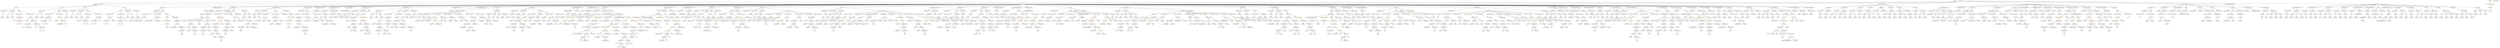 strict digraph {
	graph [bb="0,0,46154,1044"];
	node [label="\N"];
	Enter	[height=0.5,
		pos="36002,1026",
		width=0.83628];
	BooleanLiteral_Unnamed_21	[color=black,
		height=0.5,
		label=BooleanLiteral,
		pos="11338,306",
		width=1.7788];
	Identifier__owner_1	[color=black,
		height=0.5,
		label=_owner,
		pos="9260.6,450",
		width=1.0719];
	ExpressionStatement_Unnamed_43	[color=orange,
		height=0.5,
		label=ExpressionStatement,
		pos="7148.6,738",
		width=2.458];
	BinaryOperation_Unnamed_44	[color=brown,
		height=0.5,
		label=BinaryOperation,
		pos="7149.6,666",
		width=1.9867];
	ExpressionStatement_Unnamed_43 -> BinaryOperation_Unnamed_44	[pos="e,7149.3,684.1 7148.8,719.7 7148.9,712.41 7149.1,703.73 7149.2,695.54"];
	IndexAccess_Unnamed_11	[color=black,
		height=0.5,
		label=IndexAccess,
		pos="27958,450",
		width=1.6402];
	Identifier__to_5	[color=black,
		height=0.5,
		label=_to,
		pos="27915,378",
		width=0.75];
	IndexAccess_Unnamed_11 -> Identifier__to_5	[pos="e,27924,394.83 27947,432.05 27942,423.82 27936,413.76 27930,404.61"];
	Identifier_incomes_1	[color=black,
		height=0.5,
		label=incomes,
		pos="28002,378",
		width=1.1551];
	IndexAccess_Unnamed_11 -> Identifier_incomes_1	[pos="e,27991,395.79 27968,432.05 27973,424.06 27979,414.33 27985,405.4"];
	ParameterList_Unnamed_116	[color=black,
		height=0.5,
		label=ParameterList,
		pos="30996,810",
		width=1.7095];
	IndexAccess_Unnamed_51	[color=black,
		height=0.5,
		label=IndexAccess,
		pos="6747.6,450",
		width=1.6402];
	Identifier__reason_13	[color=black,
		height=0.5,
		label=_reason,
		pos="6654.6,378",
		width=1.1135];
	IndexAccess_Unnamed_51 -> Identifier__reason_13	[pos="e,6674.5,393.95 6726,432.76 6713.4,423.25 6697.2,411.1 6683.5,400.77"];
	IndexAccess_Unnamed_52	[color=black,
		height=0.5,
		label=IndexAccess,
		pos="6771.6,378",
		width=1.6402];
	IndexAccess_Unnamed_51 -> IndexAccess_Unnamed_52	[pos="e,6765.7,396.1 6753.5,431.7 6756.1,424.24 6759.1,415.32 6762,406.97"];
	IfStatement_Unnamed_10	[color=orange,
		height=0.5,
		label=IfStatement,
		pos="11500,594",
		width=1.4739];
	Block_Unnamed_49	[color=black,
		height=0.5,
		label=Block,
		pos="11337,522",
		width=0.90558];
	IfStatement_Unnamed_10 -> Block_Unnamed_49	[pos="e,11362,533.87 11468,579.34 11440,567.55 11401,550.55 11372,538.31"];
	BinaryOperation_Unnamed_95	[color=brown,
		height=0.5,
		label=BinaryOperation,
		pos="11507,522",
		width=1.9867];
	IfStatement_Unnamed_10 -> BinaryOperation_Unnamed_95	[pos="e,11505,540.1 11501,575.7 11502,568.41 11503,559.73 11504,551.54"];
	FunctionCall_Unnamed_32	[color=orange,
		height=0.5,
		label=FunctionCall,
		pos="14288,666",
		width=1.6125];
	Identifier__value_8	[color=black,
		height=0.5,
		label=_value,
		pos="13884,594",
		width=0.96103];
	FunctionCall_Unnamed_32 -> Identifier__value_8	[pos="e,13909,606.34 14245,653.39 14237,651.41 14229,649.5 14221,648 14091,623.76 14054,644.46 13927,612 13924,611.43 13922,610.77 13920,\
610.05"];
	Identifier_Approval	[color=black,
		height=0.5,
		label=Approval,
		pos="13982,594",
		width=1.266];
	FunctionCall_Unnamed_32 -> Identifier_Approval	[pos="e,14016,606.27 14244,653.67 14237,651.71 14228,649.74 14221,648 14139,629.75 14117,632.33 14037,612 14033,611.21 14030,610.35 14027,\
609.45"];
	MemberAccess_Unnamed_17	[color=black,
		height=0.5,
		label=MemberAccess,
		pos="14115,594",
		width=1.9174];
	FunctionCall_Unnamed_32 -> MemberAccess_Unnamed_17	[pos="e,14151,609.65 14253,651.17 14227,640.49 14190,625.59 14161,613.83"];
	Identifier__spender_3	[color=black,
		height=0.5,
		label=_spender,
		pos="14247,594",
		width=1.2521];
	FunctionCall_Unnamed_32 -> Identifier__spender_3	[pos="e,14256,611.79 14278,648.05 14273,640.14 14267,630.54 14262,621.69"];
	Parameter_data	[color=black,
		height=0.5,
		label=data,
		pos="41819,738",
		width=0.75];
	ElementaryTypeName_bytes	[color=black,
		height=0.5,
		label=bytes,
		pos="41807,666",
		width=0.85014];
	Parameter_data -> ElementaryTypeName_bytes	[pos="e,41810,684.1 41816,719.7 41814,712.32 41813,703.52 41811,695.25"];
	ParameterList_Unnamed_83	[color=black,
		height=0.5,
		label=ParameterList,
		pos="32688,810",
		width=1.7095];
	Parameter__data	[color=black,
		height=0.5,
		label=_data,
		pos="32650,738",
		width=0.864];
	ParameterList_Unnamed_83 -> Parameter__data	[pos="e,32658,755.31 32678,792.05 32674,784.03 32669,774.26 32664,765.3"];
	Parameter__value_8	[color=black,
		height=0.5,
		label=_value,
		pos="32734,738",
		width=0.96103];
	ParameterList_Unnamed_83 -> Parameter__value_8	[pos="e,32723,755.31 32699,792.05 32704,783.85 32711,773.83 32717,764.71"];
	Parameter__spender_2	[color=black,
		height=0.5,
		label=_spender,
		pos="32832,738",
		width=1.2521];
	ParameterList_Unnamed_83 -> Parameter__spender_2	[pos="e,32804,752.57 32718,793.98 32740,783.32 32770,768.94 32793,757.56"];
	Identifier_msg_7	[color=black,
		height=0.5,
		label=msg,
		pos="37459,450",
		width=0.75];
	ElementaryTypeName_uint256_10	[color=black,
		height=0.5,
		label=uint256,
		pos="2487.6,666",
		width=1.0442];
	Identifier_paused	[color=black,
		height=0.5,
		label=paused,
		pos="39989,522",
		width=1.0303];
	ParameterList_Unnamed_58	[color=black,
		height=0.5,
		label=ParameterList,
		pos="43800,810",
		width=1.7095];
	Parameter_unlockableTokens	[color=black,
		height=0.5,
		label=unlockableTokens,
		pos="43809,738",
		width=2.1808];
	ParameterList_Unnamed_58 -> Parameter_unlockableTokens	[pos="e,43806,756.1 43802,791.7 43803,784.32 43804,775.52 43805,767.25"];
	Identifier_lockReason_8	[color=black,
		height=0.5,
		label=lockReason,
		pos="12068,450",
		width=1.5155];
	ExpressionStatement_Unnamed_1	[color=orange,
		height=0.5,
		label=ExpressionStatement,
		pos="36109,738",
		width=2.458];
	BinaryOperation_Unnamed_1	[color=brown,
		height=0.5,
		label=BinaryOperation,
		pos="36098,666",
		width=1.9867];
	ExpressionStatement_Unnamed_1 -> BinaryOperation_Unnamed_1	[pos="e,36100,684.1 36106,719.7 36105,712.32 36103,703.52 36102,695.25"];
	Identifier__value_1	[color=black,
		height=0.5,
		label=_value,
		pos="26662,522",
		width=0.96103];
	Mapping_Unnamed	[color=black,
		height=0.5,
		label=Mapping,
		pos="37642,738",
		width=1.2105];
	ElementaryTypeName_uint	[color=black,
		height=0.5,
		label=uint,
		pos="37567,666",
		width=0.75];
	Mapping_Unnamed -> ElementaryTypeName_uint	[pos="e,37582,680.93 37625,721.12 37614,711.47 37601,699.04 37590,688.52"];
	ElementaryTypeName_address_18	[color=black,
		height=0.5,
		label=address,
		pos="37652,666",
		width=1.0996];
	Mapping_Unnamed -> ElementaryTypeName_address_18	[pos="e,37649,684.1 37644,719.7 37645,712.32 37646,703.52 37648,695.25"];
	Identifier_msg_23	[color=black,
		height=0.5,
		label=msg,
		pos="25580,306",
		width=0.75];
	Identifier_a_5	[color=black,
		height=0.5,
		label=a,
		pos="398.59,450",
		width=0.75];
	NumberLiteral_Unnamed_4	[color=black,
		height=0.5,
		label=NumberLiteral,
		pos="507.59,450",
		width=1.765];
	Identifier_newOwner_3	[color=black,
		height=0.5,
		label=newOwner,
		pos="37321,522",
		width=1.4046];
	Identifier__reason_9	[color=black,
		height=0.5,
		label=_reason,
		pos="23119,594",
		width=1.1135];
	FunctionDefinition_viewTransferCount	[color=black,
		height=0.5,
		label=viewTransferCount,
		pos="35910,882",
		width=2.2778];
	ParameterList_Unnamed_19	[color=black,
		height=0.5,
		label=ParameterList,
		pos="35686,810",
		width=1.7095];
	FunctionDefinition_viewTransferCount -> ParameterList_Unnamed_19	[pos="e,35727,823.79 35864,866.67 35827,855.2 35776,839.12 35737,827.19"];
	Block_Unnamed_4	[color=black,
		height=0.5,
		label=Block,
		pos="35798,810",
		width=0.90558];
	FunctionDefinition_viewTransferCount -> Block_Unnamed_4	[pos="e,35818,824.04 35883,864.59 35867,854.25 35845,840.87 35828,830.06"];
	ParameterList_Unnamed_20	[color=black,
		height=0.5,
		label=ParameterList,
		pos="35910,810",
		width=1.7095];
	FunctionDefinition_viewTransferCount -> ParameterList_Unnamed_20	[pos="e,35910,828.1 35910,863.7 35910,856.41 35910,847.73 35910,839.54"];
	ModifierInvocation_onlyOwner_1	[color=black,
		height=0.5,
		label=onlyOwner,
		pos="36041,810",
		width=1.4323];
	FunctionDefinition_viewTransferCount -> ModifierInvocation_onlyOwner_1	[pos="e,36013,825.56 35940,864.94 35959,854.84 35983,841.71 36003,830.94"];
	Mapping_Unnamed_2	[color=black,
		height=0.5,
		label=Mapping,
		pos="44056,738",
		width=1.2105];
	Mapping_Unnamed_3	[color=black,
		height=0.5,
		label=Mapping,
		pos="44021,666",
		width=1.2105];
	Mapping_Unnamed_2 -> Mapping_Unnamed_3	[pos="e,44029,683.79 44047,720.05 44043,712.23 44038,702.75 44034,693.98"];
	ElementaryTypeName_address_23	[color=black,
		height=0.5,
		label=address,
		pos="44122,666",
		width=1.0996];
	Mapping_Unnamed_2 -> ElementaryTypeName_address_23	[pos="e,44107,682.67 44071,720.76 44079,711.89 44090,700.74 44099,690.89"];
	EmitStatement_Unnamed_3	[color=black,
		height=0.5,
		label=EmitStatement,
		pos="7852.6,738",
		width=1.7788];
	FunctionCall_Unnamed_17	[color=orange,
		height=0.5,
		label=FunctionCall,
		pos="8045.6,666",
		width=1.6125];
	EmitStatement_Unnamed_3 -> FunctionCall_Unnamed_17	[pos="e,8008.8,680.33 7890.7,723.17 7921.5,712 7965,696.23 7998.1,684.24"];
	Identifier__to	[color=black,
		height=0.5,
		label=_to,
		pos="27087,522",
		width=0.75];
	VariableDeclaration__value	[color=black,
		height=0.5,
		label=_value,
		pos="34480,738",
		width=0.96103];
	ElementaryTypeName_uint256_6	[color=black,
		height=0.5,
		label=uint256,
		pos="34470,666",
		width=1.0442];
	VariableDeclaration__value -> ElementaryTypeName_uint256_6	[pos="e,34472,684.1 34477,719.7 34476,712.32 34475,703.52 34474,695.25"];
	Identifier__from_3	[color=black,
		height=0.5,
		label=_from,
		pos="26718,378",
		width=0.93331];
	ExpressionStatement_Unnamed_93	[color=orange,
		height=0.5,
		label=ExpressionStatement,
		pos="10979,666",
		width=2.458];
	UnaryOperation_Unnamed_14	[color=black,
		height=0.5,
		label=UnaryOperation,
		pos="10913,594",
		width=1.9452];
	ExpressionStatement_Unnamed_93 -> UnaryOperation_Unnamed_14	[pos="e,10928,611.79 10963,648.05 10955,639.63 10945,629.28 10936,619.97"];
	BooleanLiteral_Unnamed_10	[color=black,
		height=0.5,
		label=BooleanLiteral,
		pos="32910,594",
		width=1.7788];
	Parameter__reason_11	[color=black,
		height=0.5,
		label=_reason,
		pos="29868,738",
		width=1.1135];
	ElementaryTypeName_bytes32_15	[color=black,
		height=0.5,
		label=bytes32,
		pos="29877,666",
		width=1.0996];
	Parameter__reason_11 -> ElementaryTypeName_bytes32_15	[pos="e,29874,684.1 29870,719.7 29871,712.32 29872,703.52 29873,695.25"];
	ExpressionStatement_Unnamed_64	[color=orange,
		height=0.5,
		label=ExpressionStatement,
		pos="25570,738",
		width=2.458];
	BinaryOperation_Unnamed_66	[color=brown,
		height=0.5,
		label=BinaryOperation,
		pos="25617,666",
		width=1.9867];
	ExpressionStatement_Unnamed_64 -> BinaryOperation_Unnamed_66	[pos="e,25605,684.1 25581,719.7 25587,711.81 25593,702.3 25599,693.55"];
	MemberAccess_Unnamed_81	[color=black,
		height=0.5,
		label=MemberAccess,
		pos="30732,378",
		width=1.9174];
	Identifier_msg_45	[color=black,
		height=0.5,
		label=msg,
		pos="30732,306",
		width=0.75];
	MemberAccess_Unnamed_81 -> Identifier_msg_45	[pos="e,30732,324.1 30732,359.7 30732,352.41 30732,343.73 30732,335.54"];
	IndexAccess_Unnamed_91	[color=black,
		height=0.5,
		label=IndexAccess,
		pos="12216,234",
		width=1.6402];
	Identifier_lockReason_9	[color=black,
		height=0.5,
		label=lockReason,
		pos="12166,162",
		width=1.5155];
	IndexAccess_Unnamed_91 -> Identifier_lockReason_9	[pos="e,12178,179.79 12203,216.05 12198,207.97 12191,198.12 12184,189.11"];
	Identifier__of_21	[color=black,
		height=0.5,
		label=_of,
		pos="12266,162",
		width=0.75];
	IndexAccess_Unnamed_91 -> Identifier__of_21	[pos="e,12254,178.83 12228,216.05 12234,207.65 12241,197.32 12248,188.02"];
	Parameter__of_2	[color=black,
		height=0.5,
		label=_of,
		pos="44597,738",
		width=0.75];
	ElementaryTypeName_address_28	[color=black,
		height=0.5,
		label=address,
		pos="44599,666",
		width=1.0996];
	Parameter__of_2 -> ElementaryTypeName_address_28	[pos="e,44598,684.1 44597,719.7 44597,712.41 44598,703.73 44598,695.54"];
	MemberAccess_Unnamed_57	[color=black,
		height=0.5,
		label=MemberAccess,
		pos="24679,378",
		width=1.9174];
	Identifier_amount_11	[color=black,
		height=0.5,
		label=amount,
		pos="24658,306",
		width=1.0581];
	MemberAccess_Unnamed_57 -> Identifier_amount_11	[pos="e,24663,324.1 24673,359.7 24671,352.24 24668,343.32 24666,334.97"];
	MemberAccess_Unnamed_14	[color=black,
		height=0.5,
		label=MemberAccess,
		pos="12615,666",
		width=1.9174];
	Identifier_msg_8	[color=black,
		height=0.5,
		label=msg,
		pos="12592,594",
		width=0.75];
	MemberAccess_Unnamed_14 -> Identifier_msg_8	[pos="e,12597,612.1 12609,647.7 12606,640.24 12604,631.32 12601,622.97"];
	Block_Unnamed_8	[color=black,
		height=0.5,
		label=Block,
		pos="2178.6,810",
		width=0.90558];
	ExpressionStatement_Unnamed_12	[color=orange,
		height=0.5,
		label=ExpressionStatement,
		pos="1983.6,738",
		width=2.458];
	Block_Unnamed_8 -> ExpressionStatement_Unnamed_12	[pos="e,2026,754.24 2151.9,799.41 2122.4,788.81 2074,771.47 2036.7,758.08"];
	ExpressionStatement_Unnamed_11	[color=orange,
		height=0.5,
		label=ExpressionStatement,
		pos="2178.6,738",
		width=2.458];
	Block_Unnamed_8 -> ExpressionStatement_Unnamed_11	[pos="e,2178.6,756.1 2178.6,791.7 2178.6,784.41 2178.6,775.73 2178.6,767.54"];
	FunctionCall_Unnamed_8	[color=orange,
		height=0.5,
		label=FunctionCall,
		pos="1983.6,666",
		width=1.6125];
	ExpressionStatement_Unnamed_12 -> FunctionCall_Unnamed_8	[pos="e,1983.6,684.1 1983.6,719.7 1983.6,712.41 1983.6,703.73 1983.6,695.54"];
	Identifier__reason_17	[color=black,
		height=0.5,
		label=_reason,
		pos="3353.6,594",
		width=1.1135];
	FunctionCall_Unnamed_96	[color=orange,
		height=0.5,
		label=FunctionCall,
		pos="30220,666",
		width=1.6125];
	Identifier_transfer_2	[color=black,
		height=0.5,
		label=transfer,
		pos="29992,594",
		width=1.0719];
	FunctionCall_Unnamed_96 -> Identifier_transfer_2	[pos="e,30021,605.86 30178,653.32 30141,642.98 30087,627.21 30040,612 30037,611.23 30035,610.41 30032,609.58"];
	Identifier__amount_8	[color=black,
		height=0.5,
		label=_amount,
		pos="30092,594",
		width=1.1967];
	FunctionCall_Unnamed_96 -> Identifier__amount_8	[pos="e,30117,608.97 30192,649.81 30173,639.42 30147,625.56 30127,614.38"];
	FunctionCall_Unnamed_97	[color=orange,
		height=0.5,
		label=FunctionCall,
		pos="30211,594",
		width=1.6125];
	FunctionCall_Unnamed_96 -> FunctionCall_Unnamed_97	[pos="e,30213,612.1 30217,647.7 30216,640.32 30215,631.52 30214,623.25"];
	MemberAccess_Unnamed_9	[color=black,
		height=0.5,
		label=MemberAccess,
		pos="37459,522",
		width=1.9174];
	MemberAccess_Unnamed_9 -> Identifier_msg_7	[pos="e,37459,468.1 37459,503.7 37459,496.41 37459,487.73 37459,479.54"];
	NumberLiteral_Unnamed_5	[color=black,
		height=0.5,
		label=NumberLiteral,
		pos="1120.6,522",
		width=1.765];
	IndexAccess_Unnamed_42	[color=black,
		height=0.5,
		label=IndexAccess,
		pos="20759,450",
		width=1.6402];
	Identifier__to_11	[color=black,
		height=0.5,
		label=_to,
		pos="20673,378",
		width=0.75];
	IndexAccess_Unnamed_42 -> Identifier__to_11	[pos="e,20689,392.56 20739,432.76 20727,422.95 20711,410.34 20698,399.8"];
	Identifier_lockReason_1	[color=black,
		height=0.5,
		label=lockReason,
		pos="20773,378",
		width=1.5155];
	IndexAccess_Unnamed_42 -> Identifier_lockReason_1	[pos="e,20769,396.1 20762,431.7 20764,424.32 20765,415.52 20767,407.25"];
	ParameterList_Unnamed_94	[color=black,
		height=0.5,
		label=ParameterList,
		pos="15164,810",
		width=1.7095];
	Parameter_None_8	[color=black,
		height=0.5,
		label=None,
		pos="15179,738",
		width=0.85014];
	ParameterList_Unnamed_94 -> Parameter_None_8	[pos="e,15175,756.1 15167,791.7 15169,784.32 15171,775.52 15173,767.25"];
	ParameterList_Unnamed_45	[color=black,
		height=0.5,
		label=ParameterList,
		pos="43106,810",
		width=1.7095];
	Parameter__of	[color=black,
		height=0.5,
		label=_of,
		pos="43092,738",
		width=0.75];
	ParameterList_Unnamed_45 -> Parameter__of	[pos="e,43095,756.1 43102,791.7 43101,784.32 43099,775.52 43097,767.25"];
	Parameter__reason_1	[color=black,
		height=0.5,
		label=_reason,
		pos="43180,738",
		width=1.1135];
	ParameterList_Unnamed_45 -> Parameter__reason_1	[pos="e,43163,754.75 43123,792.41 43133,783.5 43144,772.37 43155,762.58"];
	Identifier__reason_16	[color=black,
		height=0.5,
		label=_reason,
		pos="3876.6,306",
		width=1.1135];
	ArrayTypeName_Unnamed	[color=black,
		height=0.5,
		label=ArrayTypeName,
		pos="43600,666",
		width=2.0145];
	ElementaryTypeName_bytes32	[color=black,
		height=0.5,
		label=bytes32,
		pos="43600,594",
		width=1.0996];
	ArrayTypeName_Unnamed -> ElementaryTypeName_bytes32	[pos="e,43600,612.1 43600,647.7 43600,640.41 43600,631.73 43600,623.54"];
	Identifier_require_20	[color=black,
		height=0.5,
		label=require,
		pos="10079,594",
		width=1.0026];
	VariableDeclaration_frozen	[color=black,
		height=0.5,
		label=frozen,
		pos="29589,738",
		width=0.94717];
	ElementaryTypeName_bool_12	[color=black,
		height=0.5,
		label=bool,
		pos="29622,666",
		width=0.76697];
	VariableDeclaration_frozen -> ElementaryTypeName_bool_12	[pos="e,29614,683.31 29597,720.05 29600,712.12 29605,702.47 29609,693.59"];
	Identifier_lockReason	[color=black,
		height=0.5,
		label=lockReason,
		pos="16657,378",
		width=1.5155];
	NumberLiteral_Unnamed_11	[color=black,
		height=0.5,
		label=NumberLiteral,
		pos="14318,522",
		width=1.765];
	VariableDeclaration_transferCount	[color=black,
		height=0.5,
		label=transferCount,
		pos="38944,810",
		width=1.7095];
	ElementaryTypeName_uint32	[color=black,
		height=0.5,
		label=uint32,
		pos="38974,738",
		width=0.91945];
	VariableDeclaration_transferCount -> ElementaryTypeName_uint32	[pos="e,38966,755.62 38951,791.7 38954,783.95 38958,774.64 38962,766.02"];
	ParameterList_Unnamed_80	[color=black,
		height=0.5,
		label=ParameterList,
		pos="9441.6,810",
		width=1.7095];
	Parameter_remaining_2	[color=black,
		height=0.5,
		label=remaining,
		pos="9406.6,738",
		width=1.2798];
	ParameterList_Unnamed_80 -> Parameter_remaining_2	[pos="e,9415.1,756.1 9432.9,791.7 9429.1,784.07 9424.5,774.92 9420.3,766.4"];
	Parameter__reason_10	[color=black,
		height=0.5,
		label=_reason,
		pos="4519.6,738",
		width=1.1135];
	ElementaryTypeName_bytes32_14	[color=black,
		height=0.5,
		label=bytes32,
		pos="4513.6,666",
		width=1.0996];
	Parameter__reason_10 -> ElementaryTypeName_bytes32_14	[pos="e,4515.1,684.1 4518.1,719.7 4517.5,712.41 4516.7,703.73 4516,695.54"];
	FunctionCall_Unnamed_21	[color=orange,
		height=0.5,
		label=FunctionCall,
		pos="27664,666",
		width=1.6125];
	UnaryOperation_Unnamed_2	[color=black,
		height=0.5,
		label=UnaryOperation,
		pos="27664,594",
		width=1.9452];
	FunctionCall_Unnamed_21 -> UnaryOperation_Unnamed_2	[pos="e,27664,612.1 27664,647.7 27664,640.41 27664,631.73 27664,623.54"];
	Identifier_require_11	[color=black,
		height=0.5,
		label=require,
		pos="27788,594",
		width=1.0026];
	FunctionCall_Unnamed_21 -> Identifier_require_11	[pos="e,27764,608.21 27691,649.64 27710,639.08 27734,625 27754,613.78"];
	ElementaryTypeName_uint256_68	[color=black,
		height=0.5,
		label=uint256,
		pos="6379.6,666",
		width=1.0442];
	MemberAccess_Unnamed_34	[color=black,
		height=0.5,
		label=MemberAccess,
		pos="25517,522",
		width=1.9174];
	IndexAccess_Unnamed_34	[color=black,
		height=0.5,
		label=IndexAccess,
		pos="25517,450",
		width=1.6402];
	MemberAccess_Unnamed_34 -> IndexAccess_Unnamed_34	[pos="e,25517,468.1 25517,503.7 25517,496.41 25517,487.73 25517,479.54"];
	ElementaryTypeName_address_54	[color=black,
		height=0.5,
		label=address,
		pos="4703.6,666",
		width=1.0996];
	VariableDeclaration__amount_1	[color=black,
		height=0.5,
		label=_amount,
		pos="45442,738",
		width=1.1967];
	ElementaryTypeName_uint256_25	[color=black,
		height=0.5,
		label=uint256,
		pos="45435,666",
		width=1.0442];
	VariableDeclaration__amount_1 -> ElementaryTypeName_uint256_25	[pos="e,45436,684.1 45440,719.7 45439,712.41 45438,703.73 45437,695.54"];
	NumberLiteral_Unnamed_16	[color=black,
		height=0.5,
		label=NumberLiteral,
		pos="9782.6,522",
		width=1.765];
	Identifier__spender_4	[color=black,
		height=0.5,
		label=_spender,
		pos="9909.6,522",
		width=1.2521];
	ModifierInvocation_onlyOwner	[color=black,
		height=0.5,
		label=onlyOwner,
		pos="37723,810",
		width=1.4323];
	FunctionDefinition_bug_re_ent41	[color=black,
		height=0.5,
		label=bug_re_ent41,
		pos="2958.6,882",
		width=1.7095];
	ParameterList_Unnamed_81	[color=black,
		height=0.5,
		label=ParameterList,
		pos="2846.6,810",
		width=1.7095];
	FunctionDefinition_bug_re_ent41 -> ParameterList_Unnamed_81	[pos="e,2871.6,826.66 2933.5,865.29 2918,855.65 2898.1,843.18 2881.2,832.62"];
	Block_Unnamed_26	[color=black,
		height=0.5,
		label=Block,
		pos="2958.6,810",
		width=0.90558];
	FunctionDefinition_bug_re_ent41 -> Block_Unnamed_26	[pos="e,2958.6,828.1 2958.6,863.7 2958.6,856.41 2958.6,847.73 2958.6,839.54"];
	Identifier__address_6	[color=black,
		height=0.5,
		label=_address,
		pos="5006.6,522",
		width=1.2382];
	ElementaryTypeName_uint256_45	[color=black,
		height=0.5,
		label=uint256,
		pos="8680.6,378",
		width=1.0442];
	VariableDeclaration__value_1	[color=black,
		height=0.5,
		label=_value,
		pos="34839,738",
		width=0.96103];
	ElementaryTypeName_uint256_7	[color=black,
		height=0.5,
		label=uint256,
		pos="34850,666",
		width=1.0442];
	VariableDeclaration__value_1 -> ElementaryTypeName_uint256_7	[pos="e,34847,684.1 34841,719.7 34842,712.32 34844,703.52 34845,695.25"];
	Parameter_success_3	[color=black,
		height=0.5,
		label=success,
		pos="41733,738",
		width=1.1135];
	ElementaryTypeName_bool_5	[color=black,
		height=0.5,
		label=bool,
		pos="41731,666",
		width=0.76697];
	Parameter_success_3 -> ElementaryTypeName_bool_5	[pos="e,41731,684.1 41732,719.7 41732,712.41 41732,703.73 41731,695.54"];
	VariableDeclaration_frozenAccount	[color=black,
		height=0.5,
		label=frozenAccount,
		pos="5802.6,810",
		width=1.8343];
	Mapping_Unnamed_9	[color=black,
		height=0.5,
		label=Mapping,
		pos="5992.6,738",
		width=1.2105];
	VariableDeclaration_frozenAccount -> Mapping_Unnamed_9	[pos="e,5961,750.65 5840.6,795 5872.3,783.32 5917.5,766.67 5950.3,754.57"];
	Identifier_transferCount_1	[color=black,
		height=0.5,
		label=transferCount,
		pos="35704,738",
		width=1.7095];
	ModifierDefinition_whenPaused	[color=black,
		height=0.5,
		label=whenPaused,
		pos="39699,882",
		width=1.5848];
	ParameterList_Unnamed_38	[color=black,
		height=0.5,
		label=ParameterList,
		pos="39587,810",
		width=1.7095];
	ModifierDefinition_whenPaused -> ParameterList_Unnamed_38	[pos="e,39612,826.73 39674,865.46 39658,855.84 39638,843.32 39621,832.72"];
	Block_Unnamed_13	[color=black,
		height=0.5,
		label=Block,
		pos="39699,810",
		width=0.90558];
	ModifierDefinition_whenPaused -> Block_Unnamed_13	[pos="e,39699,828.1 39699,863.7 39699,856.41 39699,847.73 39699,839.54"];
	Identifier__of_18	[color=black,
		height=0.5,
		label=_of,
		pos="10289,522",
		width=0.75];
	UnaryOperation_Unnamed_11	[color=black,
		height=0.5,
		label=UnaryOperation,
		pos="24579,594",
		width=1.9452];
	Identifier_i_1	[color=black,
		height=0.5,
		label=i,
		pos="24579,522",
		width=0.75];
	UnaryOperation_Unnamed_11 -> Identifier_i_1	[pos="e,24579,540.1 24579,575.7 24579,568.41 24579,559.73 24579,551.54"];
	Identifier_locked_14	[color=black,
		height=0.5,
		label=locked,
		pos="30967,378",
		width=0.98875];
	IndexAccess_Unnamed_81	[color=black,
		height=0.5,
		label=IndexAccess,
		pos="11638,378",
		width=1.6402];
	IndexAccess_Unnamed_82	[color=black,
		height=0.5,
		label=IndexAccess,
		pos="11637,306",
		width=1.6402];
	IndexAccess_Unnamed_81 -> IndexAccess_Unnamed_82	[pos="e,11637,324.1 11637,359.7 11637,352.41 11637,343.73 11637,335.54"];
	Identifier_i_5	[color=black,
		height=0.5,
		label=i,
		pos="11741,306",
		width=0.75];
	IndexAccess_Unnamed_81 -> Identifier_i_5	[pos="e,11722,319.56 11661,361.12 11676,350.69 11696,337.01 11713,326.01"];
	Block_Unnamed_12	[color=black,
		height=0.5,
		label=Block,
		pos="39833,810",
		width=0.90558];
	ExpressionStatement_Unnamed_19	[color=orange,
		height=0.5,
		label=ExpressionStatement,
		pos="39894,738",
		width=2.458];
	Block_Unnamed_12 -> ExpressionStatement_Unnamed_19	[pos="e,39879,755.96 39846,793.46 39854,784.95 39863,774.19 39871,764.48"];
	ExpressionStatement_Unnamed_20	[color=orange,
		height=0.5,
		label=ExpressionStatement,
		pos="40089,738",
		width=2.458];
	Block_Unnamed_12 -> ExpressionStatement_Unnamed_20	[pos="e,40028,751.44 39858,797.96 39863,795.83 39868,793.73 39874,792 39921,776.58 39975,763.29 40017,753.87"];
	IndexAccess_Unnamed_69	[color=black,
		height=0.5,
		label=IndexAccess,
		pos="30267,306",
		width=1.6402];
	Identifier_locked_13	[color=black,
		height=0.5,
		label=locked,
		pos="30206,234",
		width=0.98875];
	IndexAccess_Unnamed_69 -> Identifier_locked_13	[pos="e,30220,250.99 30252,288.41 30245,279.74 30235,268.97 30227,259.38"];
	MemberAccess_Unnamed_76	[color=black,
		height=0.5,
		label=MemberAccess,
		pos="30329,234",
		width=1.9174];
	IndexAccess_Unnamed_69 -> MemberAccess_Unnamed_76	[pos="e,30314,251.96 30281,288.41 30289,280.08 30298,269.8 30306,260.49"];
	FunctionDefinition_mul	[color=black,
		height=0.5,
		label=mul,
		pos="283.59,882",
		width=0.75];
	ParameterList_Unnamed_30	[color=black,
		height=0.5,
		label=ParameterList,
		pos="66.591,810",
		width=1.7095];
	FunctionDefinition_mul -> ParameterList_Unnamed_30	[pos="e,106.97,824.03 259.54,873.24 225.56,862.28 162.67,841.99 117.93,827.56"];
	ParameterList_Unnamed_29	[color=black,
		height=0.5,
		label=ParameterList,
		pos="216.59,810",
		width=1.7095];
	FunctionDefinition_mul -> ParameterList_Unnamed_29	[pos="e,232.57,827.7 269.71,866.5 261.26,857.67 250.25,846.17 240.45,835.92"];
	Block_Unnamed_10	[color=black,
		height=0.5,
		label=Block,
		pos="349.59,810",
		width=0.90558];
	FunctionDefinition_mul -> Block_Unnamed_10	[pos="e,335.16,826.31 297.59,866.15 306.22,857 317.48,845.05 327.32,834.62"];
	FunctionCall_Unnamed_71	[color=orange,
		height=0.5,
		label=FunctionCall,
		pos="16311,666",
		width=1.6125];
	MemberAccess_Unnamed_44	[color=black,
		height=0.5,
		label=MemberAccess,
		pos="16134,594",
		width=1.9174];
	FunctionCall_Unnamed_71 -> MemberAccess_Unnamed_44	[pos="e,16171,609.65 16276,651.17 16249,640.49 16211,625.59 16181,613.83"];
	Identifier__reason_4	[color=black,
		height=0.5,
		label=_reason,
		pos="16261,594",
		width=1.1135];
	FunctionCall_Unnamed_71 -> Identifier__reason_4	[pos="e,16272,611.31 16298,648.05 16293,639.77 16285,629.62 16279,620.42"];
	Identifier__amount_3	[color=black,
		height=0.5,
		label=_amount,
		pos="16362,594",
		width=1.1967];
	FunctionCall_Unnamed_71 -> Identifier__amount_3	[pos="e,16350,611.31 16323,648.05 16329,639.77 16336,629.62 16343,620.42"];
	Identifier_validUntil_1	[color=black,
		height=0.5,
		label=validUntil,
		pos="16469,594",
		width=1.266];
	FunctionCall_Unnamed_71 -> Identifier_validUntil_1	[pos="e,16439,608.13 16343,650.67 16368,639.7 16402,624.51 16428,612.77"];
	Identifier_Locked	[color=black,
		height=0.5,
		label=Locked,
		pos="16572,594",
		width=1.0858];
	FunctionCall_Unnamed_71 -> Identifier_Locked	[pos="e,16542,606.06 16357,654.8 16400,644.95 16467,629.07 16524,612 16526,611.28 16528,610.5 16531,609.7"];
	ParameterList_Unnamed_7	[color=black,
		height=0.5,
		label=ParameterList,
		pos="35404,810",
		width=1.7095];
	Parameter_success	[color=black,
		height=0.5,
		label=success,
		pos="35425,738",
		width=1.1135];
	ParameterList_Unnamed_7 -> Parameter_success	[pos="e,35419,756.1 35409,791.7 35411,784.24 35414,775.32 35416,766.97"];
	IndexAccess_Unnamed_18	[color=black,
		height=0.5,
		label=IndexAccess,
		pos="7435.6,522",
		width=1.6402];
	Identifier_frozenAccount_4	[color=black,
		height=0.5,
		label=frozenAccount,
		pos="7435.6,450",
		width=1.8343];
	IndexAccess_Unnamed_18 -> Identifier_frozenAccount_4	[pos="e,7435.6,468.1 7435.6,503.7 7435.6,496.41 7435.6,487.73 7435.6,479.54"];
	MemberAccess_Unnamed_18	[color=black,
		height=0.5,
		label=MemberAccess,
		pos="7588.6,450",
		width=1.9174];
	IndexAccess_Unnamed_18 -> MemberAccess_Unnamed_18	[pos="e,7555.3,466.21 7467.3,506.5 7489.8,496.19 7520.3,482.23 7545.1,470.89"];
	BinaryOperation_Unnamed_8	[color=brown,
		height=0.5,
		label=BinaryOperation,
		pos="38053,594",
		width=1.9867];
	IndexAccess_Unnamed_1	[color=black,
		height=0.5,
		label=IndexAccess,
		pos="37912,522",
		width=1.6402];
	BinaryOperation_Unnamed_8 -> IndexAccess_Unnamed_1	[pos="e,37941,537.77 38021,577.46 38001,567.24 37974,553.77 37951,542.78"];
	NumberLiteral_Unnamed_2	[color=black,
		height=0.5,
		label=NumberLiteral,
		pos="38053,522",
		width=1.765];
	BinaryOperation_Unnamed_8 -> NumberLiteral_Unnamed_2	[pos="e,38053,540.1 38053,575.7 38053,568.41 38053,559.73 38053,551.54"];
	Block_Unnamed_27	[color=black,
		height=0.5,
		label=Block,
		pos="3041.6,666",
		width=0.90558];
	ExpressionStatement_Unnamed_51	[color=orange,
		height=0.5,
		label=ExpressionStatement,
		pos="3041.6,594",
		width=2.458];
	Block_Unnamed_27 -> ExpressionStatement_Unnamed_51	[pos="e,3041.6,612.1 3041.6,647.7 3041.6,640.41 3041.6,631.73 3041.6,623.54"];
	FunctionCall_Unnamed_65	[color=orange,
		height=0.5,
		label=FunctionCall,
		pos="17545,522",
		width=1.6125];
	Identifier_tokensLocked	[color=black,
		height=0.5,
		label=tokensLocked,
		pos="17394,450",
		width=1.765];
	FunctionCall_Unnamed_65 -> Identifier_tokensLocked	[pos="e,17426,465.97 17513,506.5 17491,496.12 17461,482.04 17436,470.66"];
	MemberAccess_Unnamed_38	[color=black,
		height=0.5,
		label=MemberAccess,
		pos="17545,450",
		width=1.9174];
	FunctionCall_Unnamed_65 -> MemberAccess_Unnamed_38	[pos="e,17545,468.1 17545,503.7 17545,496.41 17545,487.73 17545,479.54"];
	Identifier__reason	[color=black,
		height=0.5,
		label=_reason,
		pos="17672,450",
		width=1.1135];
	FunctionCall_Unnamed_65 -> Identifier__reason	[pos="e,17647,464.5 17572,505.81 17591,495.29 17617,481.19 17637,469.94"];
	Identifier_frozenAccount_7	[color=black,
		height=0.5,
		label=frozenAccount,
		pos="26456,450",
		width=1.8343];
	Identifier__name	[color=black,
		height=0.5,
		label=_name,
		pos="8119.6,594",
		width=0.97489];
	Identifier__to_7	[color=black,
		height=0.5,
		label=_to,
		pos="12729,666",
		width=0.75];
	InheritanceSpecifier_Unnamed_4	[color=black,
		height=0.5,
		label=InheritanceSpecifier,
		pos="4008.6,882",
		width=2.3333];
	UserDefinedTypeName_Unnamed_5	[color=black,
		height=0.5,
		label=UserDefinedTypeName,
		pos="3861.6,810",
		width=2.7214];
	InheritanceSpecifier_Unnamed_4 -> UserDefinedTypeName_Unnamed_5	[pos="e,3895.8,827.31 3975.2,865.12 3954.8,855.37 3928.3,842.76 3906,832.17"];
	BinaryOperation_Unnamed_64	[color=brown,
		height=0.5,
		label=BinaryOperation,
		pos="19621,666",
		width=1.9867];
	Identifier_amount_1	[color=black,
		height=0.5,
		label=amount,
		pos="19506,594",
		width=1.0581];
	BinaryOperation_Unnamed_64 -> Identifier_amount_1	[pos="e,19528,608.86 19594,648.94 19577,638.72 19556,625.42 19538,614.59"];
	IndexAccess_Unnamed_30	[color=black,
		height=0.5,
		label=IndexAccess,
		pos="19621,594",
		width=1.6402];
	BinaryOperation_Unnamed_64 -> IndexAccess_Unnamed_30	[pos="e,19621,612.1 19621,647.7 19621,640.41 19621,631.73 19621,623.54"];
	ParameterList_Unnamed_112	[color=black,
		height=0.5,
		label=ParameterList,
		pos="10809,810",
		width=1.7095];
	Parameter_unlockableTokens_2	[color=black,
		height=0.5,
		label=unlockableTokens,
		pos="10762,738",
		width=2.1808];
	ParameterList_Unnamed_112 -> Parameter_unlockableTokens_2	[pos="e,10773,756.28 10797,792.05 10792,784.18 10786,774.62 10780,765.79"];
	FunctionDefinition_extendLock_1	[color=black,
		height=0.5,
		label=extendLock,
		pos="4312.6,882",
		width=1.5155];
	ParameterList_Unnamed_106	[color=black,
		height=0.5,
		label=ParameterList,
		pos="4039.6,810",
		width=1.7095];
	FunctionDefinition_extendLock_1 -> ParameterList_Unnamed_106	[pos="e,4084.9,822.61 4270.5,870.22 4223.7,858.21 4147.8,838.75 4095.9,825.44"];
	ModifierInvocation_whenNotPaused_8	[color=black,
		height=0.5,
		label=whenNotPaused,
		pos="4190.6,810",
		width=1.9729];
	FunctionDefinition_extendLock_1 -> ModifierInvocation_whenNotPaused_8	[pos="e,4218.3,826.89 4286.1,865.81 4269.1,856.06 4246.8,843.26 4228,832.48"];
	Block_Unnamed_44	[color=black,
		height=0.5,
		label=Block,
		pos="4312.6,810",
		width=0.90558];
	FunctionDefinition_extendLock_1 -> Block_Unnamed_44	[pos="e,4312.6,828.1 4312.6,863.7 4312.6,856.41 4312.6,847.73 4312.6,839.54"];
	ParameterList_Unnamed_105	[color=black,
		height=0.5,
		label=ParameterList,
		pos="4519.6,810",
		width=1.7095];
	FunctionDefinition_extendLock_1 -> ParameterList_Unnamed_105	[pos="e,4480.4,824.24 4349.6,868.49 4383.2,857.14 4432.9,840.33 4469.9,827.81"];
	NumberLiteral_Unnamed_24	[color=black,
		height=0.5,
		label=NumberLiteral,
		pos="16827,594",
		width=1.765];
	MemberAccess_Unnamed_62	[color=black,
		height=0.5,
		label=MemberAccess,
		pos="4138.6,378",
		width=1.9174];
	Identifier_msg_35	[color=black,
		height=0.5,
		label=msg,
		pos="4138.6,306",
		width=0.75];
	MemberAccess_Unnamed_62 -> Identifier_msg_35	[pos="e,4138.6,324.1 4138.6,359.7 4138.6,352.41 4138.6,343.73 4138.6,335.54"];
	Identifier_jackpot_re_ent16_1	[color=black,
		height=0.5,
		label=jackpot_re_ent16,
		pos="12712,594",
		width=2.0838];
	ElementaryTypeName_string_1	[color=black,
		height=0.5,
		label=string,
		pos="10634,738",
		width=0.864];
	Parameter__to_3	[color=black,
		height=0.5,
		label=_to,
		pos="33946,738",
		width=0.75];
	ElementaryTypeName_address_6	[color=black,
		height=0.5,
		label=address,
		pos="33922,666",
		width=1.0996];
	Parameter__to_3 -> ElementaryTypeName_address_6	[pos="e,33928,684.28 33940,720.05 33937,712.52 33934,703.44 33931,694.94"];
	UnaryOperation_Unnamed_3	[color=black,
		height=0.5,
		label=UnaryOperation,
		pos="28799,594",
		width=1.9452];
	IndexAccess_Unnamed_5	[color=black,
		height=0.5,
		label=IndexAccess,
		pos="28839,522",
		width=1.6402];
	UnaryOperation_Unnamed_3 -> IndexAccess_Unnamed_5	[pos="e,28829,540.1 28808,575.7 28813,567.9 28818,558.51 28823,549.83"];
	Parameter_None_7	[color=black,
		height=0.5,
		label=None,
		pos="32570,738",
		width=0.85014];
	ElementaryTypeName_uint256_46	[color=black,
		height=0.5,
		label=uint256,
		pos="32564,666",
		width=1.0442];
	Parameter_None_7 -> ElementaryTypeName_uint256_46	[pos="e,32565,684.1 32568,719.7 32567,712.41 32567,703.73 32566,695.54"];
	ElementaryTypeName_uint256_34	[color=black,
		height=0.5,
		label=uint256,
		pos="44217,666",
		width=1.0442];
	NumberLiteral_Unnamed_21	[color=black,
		height=0.5,
		label=NumberLiteral,
		pos="25992,522",
		width=1.765];
	Identifier__of_5	[color=black,
		height=0.5,
		label=_of,
		pos="24907,450",
		width=0.75];
	BinaryOperation_Unnamed_83	[color=brown,
		height=0.5,
		label=BinaryOperation,
		pos="24756,522",
		width=1.9867];
	Identifier_amount_10	[color=black,
		height=0.5,
		label=amount,
		pos="24658,450",
		width=1.0581];
	BinaryOperation_Unnamed_83 -> Identifier_amount_10	[pos="e,24678,465.48 24733,504.76 24719,495.02 24702,482.53 24687,472.04"];
	FunctionCall_Unnamed_85	[color=orange,
		height=0.5,
		label=FunctionCall,
		pos="24772,450",
		width=1.6125];
	BinaryOperation_Unnamed_83 -> FunctionCall_Unnamed_85	[pos="e,24768,468.1 24760,503.7 24761,496.32 24763,487.52 24765,479.25"];
	IndexAccess_Unnamed_38	[color=black,
		height=0.5,
		label=IndexAccess,
		pos="15524,594",
		width=1.6402];
	Identifier__reason_3	[color=black,
		height=0.5,
		label=_reason,
		pos="15324,522",
		width=1.1135];
	IndexAccess_Unnamed_38 -> Identifier__reason_3	[pos="e,15354,533.81 15486,579.83 15452,567.77 15401,549.96 15365,537.5"];
	IndexAccess_Unnamed_39	[color=black,
		height=0.5,
		label=IndexAccess,
		pos="15441,522",
		width=1.6402];
	IndexAccess_Unnamed_38 -> IndexAccess_Unnamed_39	[pos="e,15460,539.39 15504,576.76 15494,567.82 15480,556.55 15469,546.64"];
	Identifier__value_2	[color=black,
		height=0.5,
		label=_value,
		pos="28395,522",
		width=0.96103];
	VariableDeclaration__owner	[color=black,
		height=0.5,
		label=_owner,
		pos="34930,738",
		width=1.0719];
	ElementaryTypeName_address_9	[color=black,
		height=0.5,
		label=address,
		pos="34945,666",
		width=1.0996];
	VariableDeclaration__owner -> ElementaryTypeName_address_9	[pos="e,34941,684.1 34933,719.7 34935,712.32 34937,703.52 34939,695.25"];
	IndexAccess_Unnamed_64	[color=black,
		height=0.5,
		label=IndexAccess,
		pos="3792.6,522",
		width=1.6402];
	IndexAccess_Unnamed_65	[color=black,
		height=0.5,
		label=IndexAccess,
		pos="3708.6,450",
		width=1.6402];
	IndexAccess_Unnamed_64 -> IndexAccess_Unnamed_65	[pos="e,3728.3,467.39 3773.1,504.76 3762.4,495.82 3748.8,484.55 3737,474.64"];
	Identifier__reason_19	[color=black,
		height=0.5,
		label=_reason,
		pos="3825.6,450",
		width=1.1135];
	IndexAccess_Unnamed_64 -> Identifier__reason_19	[pos="e,3817.5,468.1 3800.7,503.7 3804.3,496.07 3808.7,486.92 3812.7,478.4"];
	Parameter__address_3	[color=black,
		height=0.5,
		label=_address,
		pos="32249,738",
		width=1.2382];
	ElementaryTypeName_address_47	[color=black,
		height=0.5,
		label=address,
		pos="32253,666",
		width=1.0996];
	Parameter__address_3 -> ElementaryTypeName_address_47	[pos="e,32252,684.1 32250,719.7 32250,712.41 32250,703.73 32251,695.54"];
	ElementaryTypeName_bool_11	[color=black,
		height=0.5,
		label=bool,
		pos="5912.6,666",
		width=0.76697];
	ParameterList_Unnamed_17	[color=black,
		height=0.5,
		label=ParameterList,
		pos="37114,810",
		width=1.7095];
	MemberAccess_Unnamed_15	[color=black,
		height=0.5,
		label=MemberAccess,
		pos="13595,450",
		width=1.9174];
	Identifier_msg_9	[color=black,
		height=0.5,
		label=msg,
		pos="13595,378",
		width=0.75];
	MemberAccess_Unnamed_15 -> Identifier_msg_9	[pos="e,13595,396.1 13595,431.7 13595,424.41 13595,415.73 13595,407.54"];
	NumberLiteral_Unnamed_23	[color=black,
		height=0.5,
		label=NumberLiteral,
		pos="15098,522",
		width=1.765];
	UnaryOperation_Unnamed_6	[color=black,
		height=0.5,
		label=UnaryOperation,
		pos="7297.6,594",
		width=1.9452];
	UnaryOperation_Unnamed_6 -> IndexAccess_Unnamed_18	[pos="e,7406,538.01 7328.2,577.46 7348.1,567.36 7374.3,554.07 7395.9,543.16"];
	BinaryOperation_Unnamed_97	[color=brown,
		height=0.5,
		label=BinaryOperation,
		pos="11338,378",
		width=1.9867];
	BinaryOperation_Unnamed_97 -> BooleanLiteral_Unnamed_21	[pos="e,11338,324.1 11338,359.7 11338,352.41 11338,343.73 11338,335.54"];
	MemberAccess_Unnamed_87	[color=black,
		height=0.5,
		label=MemberAccess,
		pos="11489,306",
		width=1.9174];
	BinaryOperation_Unnamed_97 -> MemberAccess_Unnamed_87	[pos="e,11456,322.21 11371,361.64 11393,351.44 11422,337.94 11446,326.92"];
	IndexAccess_Unnamed_54	[color=black,
		height=0.5,
		label=IndexAccess,
		pos="18489,594",
		width=1.6402];
	Identifier_balances_re_ent24_1	[color=black,
		height=0.5,
		label=balances_re_ent24,
		pos="18489,522",
		width=2.2085];
	IndexAccess_Unnamed_54 -> Identifier_balances_re_ent24_1	[pos="e,18489,540.1 18489,575.7 18489,568.41 18489,559.73 18489,551.54"];
	MemberAccess_Unnamed_55	[color=black,
		height=0.5,
		label=MemberAccess,
		pos="18656,522",
		width=1.9174];
	IndexAccess_Unnamed_54 -> MemberAccess_Unnamed_55	[pos="e,18620,537.87 18522,578.83 18547,568.32 18582,553.87 18610,542.31"];
	IndexAccess_Unnamed_71	[color=black,
		height=0.5,
		label=IndexAccess,
		pos="30990,450",
		width=1.6402];
	IndexAccess_Unnamed_71 -> Identifier_locked_14	[pos="e,30972,396.1 30984,431.7 30981,424.24 30979,415.32 30976,406.97"];
	MemberAccess_Unnamed_79	[color=black,
		height=0.5,
		label=MemberAccess,
		pos="31090,378",
		width=1.9174];
	IndexAccess_Unnamed_71 -> MemberAccess_Unnamed_79	[pos="e,31066,395.31 31012,433.12 31026,423.85 31042,412.01 31057,401.76"];
	ElementaryTypeName_uint256_67	[color=black,
		height=0.5,
		label=uint256,
		pos="6286.6,666",
		width=1.0442];
	ParameterList_Unnamed_37	[color=black,
		height=0.5,
		label=ParameterList,
		pos="39945,810",
		width=1.7095];
	ParameterList_Unnamed_24	[color=black,
		height=0.5,
		label=ParameterList,
		pos="36809,810",
		width=1.7095];
	Identifier__of_16	[color=black,
		height=0.5,
		label=_of,
		pos="10525,306",
		width=0.75];
	BinaryOperation_Unnamed_78	[color=brown,
		height=0.5,
		label=BinaryOperation,
		pos="6684.6,594",
		width=1.9867];
	Identifier_amount_8	[color=black,
		height=0.5,
		label=amount,
		pos="6622.6,522",
		width=1.0581];
	BinaryOperation_Unnamed_78 -> Identifier_amount_8	[pos="e,6636.6,538.83 6669.6,576.05 6662,567.47 6652.6,556.89 6644.2,547.44"];
	MemberAccess_Unnamed_51	[color=black,
		height=0.5,
		label=MemberAccess,
		pos="6747.6,522",
		width=1.9174];
	BinaryOperation_Unnamed_78 -> MemberAccess_Unnamed_51	[pos="e,6732.5,539.79 6699.8,576.05 6707.3,567.71 6716.5,557.49 6724.9,548.25"];
	Identifier_require_7	[color=black,
		height=0.5,
		label=require,
		pos="39865,594",
		width=1.0026];
	MemberAccess_Unnamed_67	[color=black,
		height=0.5,
		label=MemberAccess,
		pos="3480.6,594",
		width=1.9174];
	IndexAccess_Unnamed_62	[color=black,
		height=0.5,
		label=IndexAccess,
		pos="3480.6,522",
		width=1.6402];
	MemberAccess_Unnamed_67 -> IndexAccess_Unnamed_62	[pos="e,3480.6,540.1 3480.6,575.7 3480.6,568.41 3480.6,559.73 3480.6,551.54"];
	VariableDeclaration_incomes	[color=black,
		height=0.5,
		label=incomes,
		pos="18508,810",
		width=1.1551];
	Mapping_Unnamed_7	[color=black,
		height=0.5,
		label=Mapping,
		pos="18500,738",
		width=1.2105];
	VariableDeclaration_incomes -> Mapping_Unnamed_7	[pos="e,18502,756.1 18506,791.7 18505,784.41 18504,775.73 18503,767.54"];
	ElementaryTypeName_uint256_14	[color=black,
		height=0.5,
		label=uint256,
		pos="130.59,666",
		width=1.0442];
	ElementaryTypeName_address_4	[color=black,
		height=0.5,
		label=address,
		pos="34302,666",
		width=1.0996];
	ElementaryTypeName_address_65	[color=black,
		height=0.5,
		label=address,
		pos="30126,522",
		width=1.0996];
	VariableDeclaration_i_2	[color=black,
		height=0.5,
		label=i,
		pos="12021,594",
		width=0.75];
	ElementaryTypeName_uint256_80	[color=black,
		height=0.5,
		label=uint256,
		pos="12120,522",
		width=1.0442];
	VariableDeclaration_i_2 -> ElementaryTypeName_uint256_80	[pos="e,12099,537.45 12039,580.16 12053,570.06 12073,555.79 12090,544.03"];
	MemberAccess_Unnamed_70	[color=black,
		height=0.5,
		label=MemberAccess,
		pos="3707.6,378",
		width=1.9174];
	IndexAccess_Unnamed_65 -> MemberAccess_Unnamed_70	[pos="e,3707.8,396.1 3708.3,431.7 3708.2,424.41 3708.1,415.73 3708,407.54"];
	Identifier_locked_11	[color=black,
		height=0.5,
		label=locked,
		pos="3830.6,378",
		width=0.98875];
	IndexAccess_Unnamed_65 -> Identifier_locked_11	[pos="e,3807.6,392.21 3735.4,433.64 3753.7,423.13 3778.1,409.13 3797.6,397.94"];
	FunctionDefinition_freezeAccount	[color=black,
		height=0.5,
		label=freezeAccount,
		pos="5083.6,882",
		width=1.7927];
	ModifierInvocation_onlyOwner_4	[color=black,
		height=0.5,
		label=onlyOwner,
		pos="4753.6,810",
		width=1.4323];
	FunctionDefinition_freezeAccount -> ModifierInvocation_onlyOwner_4	[pos="e,4791.9,822.35 5029.5,871.74 4974.8,862.05 4887.9,845.79 4813.6,828 4810.1,827.16 4806.4,826.24 4802.8,825.29"];
	ParameterList_Unnamed_85	[color=black,
		height=0.5,
		label=ParameterList,
		pos="4884.6,810",
		width=1.7095];
	FunctionDefinition_freezeAccount -> ParameterList_Unnamed_85	[pos="e,4923,824.51 5044.7,867.34 5013,856.17 4967.9,840.32 4933.7,828.28"];
	Block_Unnamed_31	[color=black,
		height=0.5,
		label=Block,
		pos="5083.6,810",
		width=0.90558];
	FunctionDefinition_freezeAccount -> Block_Unnamed_31	[pos="e,5083.6,828.1 5083.6,863.7 5083.6,856.41 5083.6,847.73 5083.6,839.54"];
	ParameterList_Unnamed_86	[color=black,
		height=0.5,
		label=ParameterList,
		pos="5286.6,810",
		width=1.7095];
	FunctionDefinition_freezeAccount -> ParameterList_Unnamed_86	[pos="e,5247.8,824.39 5123.2,867.34 5155.8,856.09 5202.3,840.08 5237.3,828"];
	Identifier_msg_29	[color=black,
		height=0.5,
		label=msg,
		pos="16134,522",
		width=0.75];
	MemberAccess_Unnamed_44 -> Identifier_msg_29	[pos="e,16134,540.1 16134,575.7 16134,568.41 16134,559.73 16134,551.54"];
	Identifier_lockReason_5	[color=black,
		height=0.5,
		label=lockReason,
		pos="11628,234",
		width=1.5155];
	FunctionCall_Unnamed_56	[color=orange,
		height=0.5,
		label=FunctionCall,
		pos="20482,666",
		width=1.6125];
	FunctionCall_Unnamed_57	[color=orange,
		height=0.5,
		label=FunctionCall,
		pos="20456,594",
		width=1.6125];
	FunctionCall_Unnamed_56 -> FunctionCall_Unnamed_57	[pos="e,20462,612.1 20475,647.7 20472,640.15 20469,631.12 20466,622.68"];
	Identifier_owner_9	[color=black,
		height=0.5,
		label=owner,
		pos="20566,594",
		width=0.93331];
	FunctionCall_Unnamed_56 -> Identifier_owner_9	[pos="e,20548,609.72 20501,648.76 20512,639.27 20527,627.17 20539,616.85"];
	Identifier_amount_2	[color=black,
		height=0.5,
		label=amount,
		pos="20656,594",
		width=1.0581];
	FunctionCall_Unnamed_56 -> Identifier_amount_2	[pos="e,20627,606.37 20516,651.17 20545,639.5 20587,622.79 20617,610.63"];
	Identifier_Transfer_2	[color=black,
		height=0.5,
		label=Transfer,
		pos="20754,594",
		width=1.1689];
	FunctionCall_Unnamed_56 -> Identifier_Transfer_2	[pos="e,20722,606.15 20525,653.82 20533,651.85 20541,649.85 20549,648 20617,631.36 20635,631.13 20703,612 20705,611.23 20708,610.41 20711,\
609.56"];
	VariableDeclaration_success_1	[color=black,
		height=0.5,
		label=success,
		pos="31194,666",
		width=1.1135];
	ElementaryTypeName_bool_28	[color=black,
		height=0.5,
		label=bool,
		pos="31457,594",
		width=0.76697];
	VariableDeclaration_success_1 -> ElementaryTypeName_bool_28	[pos="e,31436,605.94 31224,653.75 31230,651.69 31237,649.66 31243,648 31320,626.72 31344,637.42 31421,612 31422,611.48 31424,610.92 31425,\
610.31"];
	PragmaDirective_solidity	[color=black,
		height=0.5,
		label=solidity,
		pos="1788.6,954",
		width=1.0442];
	ParameterList_Unnamed_28	[color=black,
		height=0.5,
		label=ParameterList,
		pos="1324.6,810",
		width=1.7095];
	Parameter_c_1	[color=black,
		height=0.5,
		label=c,
		pos="1304.6,738",
		width=0.75];
	ParameterList_Unnamed_28 -> Parameter_c_1	[pos="e,1309.5,756.1 1319.6,791.7 1317.5,784.24 1315,775.32 1312.6,766.97"];
	NumberLiteral_Unnamed_38	[color=black,
		height=0.5,
		label=NumberLiteral,
		pos="10493,594",
		width=1.765];
	ExpressionStatement_Unnamed_34	[color=orange,
		height=0.5,
		label=ExpressionStatement,
		pos="26840,738",
		width=2.458];
	BinaryOperation_Unnamed_38	[color=brown,
		height=0.5,
		label=BinaryOperation,
		pos="26860,666",
		width=1.9867];
	ExpressionStatement_Unnamed_34 -> BinaryOperation_Unnamed_38	[pos="e,26855,684.1 26845,719.7 26847,712.24 26849,703.32 26852,694.97"];
	Identifier__to_3	[color=black,
		height=0.5,
		label=_to,
		pos="28473,378",
		width=0.75];
	MemberAccess_Unnamed_12	[color=black,
		height=0.5,
		label=MemberAccess,
		pos="27918,522",
		width=1.9174];
	MemberAccess_Unnamed_12 -> IndexAccess_Unnamed_11	[pos="e,27948,468.1 27927,503.7 27932,495.9 27937,486.51 27942,477.83"];
	Identifier_ApproveAndCallFallBack	[color=black,
		height=0.5,
		label=ApproveAndCallFallBack,
		pos="33137,162",
		width=2.957];
	VariableDeclaration__of	[color=black,
		height=0.5,
		label=_of,
		pos="45050,738",
		width=0.75];
	ElementaryTypeName_address_24	[color=black,
		height=0.5,
		label=address,
		pos="45052,666",
		width=1.0996];
	VariableDeclaration__of -> ElementaryTypeName_address_24	[pos="e,45051,684.1 45050,719.7 45050,712.41 45051,703.73 45051,695.54"];
	Identifier_require_8	[color=black,
		height=0.5,
		label=require,
		pos="39654,594",
		width=1.0026];
	stringLiteral_Unnamed_8	[color=black,
		height=0.5,
		label=stringLiteral,
		pos="31557,594",
		width=1.5016];
	Parameter_amount_1	[color=black,
		height=0.5,
		label=amount,
		pos="42183,738",
		width=1.0581];
	ElementaryTypeName_uint256_30	[color=black,
		height=0.5,
		label=uint256,
		pos="42180,666",
		width=1.0442];
	Parameter_amount_1 -> ElementaryTypeName_uint256_30	[pos="e,42180,684.1 42182,719.7 42182,712.41 42181,703.73 42181,695.54"];
	Identifier_balances_6	[color=black,
		height=0.5,
		label=balances,
		pos="23425,666",
		width=1.1828];
	Identifier__to_6	[color=black,
		height=0.5,
		label=_to,
		pos="28139,594",
		width=0.75];
	VariableDeclaration_success	[color=black,
		height=0.5,
		label=success,
		pos="38306,666",
		width=1.1135];
	ElementaryTypeName_bool_4	[color=black,
		height=0.5,
		label=bool,
		pos="38198,594",
		width=0.76697];
	VariableDeclaration_success -> ElementaryTypeName_bool_4	[pos="e,38217,607.44 38283,650.67 38267,639.98 38244,625.3 38226,613.69"];
	ParameterList_Unnamed_66	[color=black,
		height=0.5,
		label=ParameterList,
		pos="26925,810",
		width=1.7095];
	Parameter_success_4	[color=black,
		height=0.5,
		label=success,
		pos="26693,738",
		width=1.1135];
	ParameterList_Unnamed_66 -> Parameter_success_4	[pos="e,26724,749.82 26881,796.9 26844,786.49 26790,770.85 26743,756 26740,755.16 26737,754.27 26734,753.36"];
	Identifier_c_3	[color=black,
		height=0.5,
		label=c,
		pos="233.59,594",
		width=0.75];
	NumberLiteral_Unnamed_13	[color=black,
		height=0.5,
		label=NumberLiteral,
		pos="32192,522",
		width=1.765];
	Identifier_balances_9	[color=black,
		height=0.5,
		label=balances,
		pos="25231,522",
		width=1.1828];
	Parameter__address_1	[color=black,
		height=0.5,
		label=_address,
		pos="35140,738",
		width=1.2382];
	ElementaryTypeName_address_1	[color=black,
		height=0.5,
		label=address,
		pos="35139,666",
		width=1.0996];
	Parameter__address_1 -> ElementaryTypeName_address_1	[pos="e,35139,684.1 35139,719.7 35139,712.41 35139,703.73 35139,695.54"];
	ModifierInvocation_whenNotPaused_6	[color=black,
		height=0.5,
		label=whenNotPaused,
		pos="15315,810",
		width=1.9729];
	EventDefinition_TransferOwnership	[color=black,
		height=0.5,
		label=TransferOwnership,
		pos="36221,882",
		width=2.2917];
	ParameterList_Unnamed_14	[color=black,
		height=0.5,
		label=ParameterList,
		pos="36172,810",
		width=1.7095];
	EventDefinition_TransferOwnership -> ParameterList_Unnamed_14	[pos="e,36183,827.79 36209,864.05 36203,855.97 36196,846.12 36190,837.11"];
	BinaryOperation_Unnamed_99	[color=brown,
		height=0.5,
		label=BinaryOperation,
		pos="11658,666",
		width=1.9867];
	Identifier_i_8	[color=black,
		height=0.5,
		label=i,
		pos="11793,594",
		width=0.75];
	BinaryOperation_Unnamed_99 -> Identifier_i_8	[pos="e,11772,605.87 11688,649.29 11710,637.93 11739,622.62 11761,611.16"];
	MemberAccess_Unnamed_89	[color=black,
		height=0.5,
		label=MemberAccess,
		pos="11907,594",
		width=1.9174];
	BinaryOperation_Unnamed_99 -> MemberAccess_Unnamed_89	[pos="e,11861,607.78 11704,651.92 11746,640.28 11806,623.23 11850,610.83"];
	ExpressionStatement_Unnamed_30	[color=orange,
		height=0.5,
		label=ExpressionStatement,
		pos="27035,738",
		width=2.458];
	FunctionCall_Unnamed_19	[color=orange,
		height=0.5,
		label=FunctionCall,
		pos="27108,666",
		width=1.6125];
	ExpressionStatement_Unnamed_30 -> FunctionCall_Unnamed_19	[pos="e,27091,683.31 27052,720.05 27061,711.42 27072,700.76 27082,691.27"];
	VariableDeclaration_lastPlayer_re_ent16	[color=black,
		height=0.5,
		label=lastPlayer_re_ent16,
		pos="33526,810",
		width=2.3055];
	ElementaryTypeName_address_51	[color=black,
		height=0.5,
		label=address,
		pos="33526,738",
		width=1.0996];
	VariableDeclaration_lastPlayer_re_ent16 -> ElementaryTypeName_address_51	[pos="e,33526,756.1 33526,791.7 33526,784.41 33526,775.73 33526,767.54"];
	BinaryOperation_Unnamed_93	[color=brown,
		height=0.5,
		label=BinaryOperation,
		pos="11157,666",
		width=1.9867];
	Identifier_i_3	[color=black,
		height=0.5,
		label=i,
		pos="11028,594",
		width=0.75];
	BinaryOperation_Unnamed_93 -> Identifier_i_3	[pos="e,11048,606.03 11127,649.12 11107,637.87 11079,622.82 11058,611.44"];
	MemberAccess_Unnamed_85	[color=black,
		height=0.5,
		label=MemberAccess,
		pos="11142,594",
		width=1.9174];
	BinaryOperation_Unnamed_93 -> MemberAccess_Unnamed_85	[pos="e,11145,612.1 11153,647.7 11151,640.32 11149,631.52 11148,623.25"];
	ExpressionStatement_Unnamed_94	[color=orange,
		height=0.5,
		label=ExpressionStatement,
		pos="11660,594",
		width=2.458];
	BinaryOperation_Unnamed_94	[color=brown,
		height=0.5,
		label=BinaryOperation,
		pos="11792,522",
		width=1.9867];
	ExpressionStatement_Unnamed_94 -> BinaryOperation_Unnamed_94	[pos="e,11762,538.67 11690,576.76 11709,567 11732,554.46 11752,543.95"];
	ExpressionStatement_Unnamed_62	[color=orange,
		height=0.5,
		label=ExpressionStatement,
		pos="25765,738",
		width=2.458];
	FunctionCall_Unnamed_58	[color=orange,
		height=0.5,
		label=FunctionCall,
		pos="25765,666",
		width=1.6125];
	ExpressionStatement_Unnamed_62 -> FunctionCall_Unnamed_58	[pos="e,25765,684.1 25765,719.7 25765,712.41 25765,703.73 25765,695.54"];
	FunctionCall_Unnamed_92	[color=orange,
		height=0.5,
		label=FunctionCall,
		pos="4033.6,594",
		width=1.6125];
	MemberAccess_Unnamed_63	[color=black,
		height=0.5,
		label=MemberAccess,
		pos="3952.6,522",
		width=1.9174];
	FunctionCall_Unnamed_92 -> MemberAccess_Unnamed_63	[pos="e,3971.8,539.63 4014.8,576.76 4004.6,567.97 3991.9,556.93 3980.5,547.14"];
	Identifier__time_3	[color=black,
		height=0.5,
		label=_time,
		pos="4070.6,522",
		width=0.864];
	FunctionCall_Unnamed_92 -> Identifier__time_3	[pos="e,4062,539.31 4042.5,576.05 4046.8,568.03 4052,558.26 4056.7,549.3"];
	Identifier_Transfer_1	[color=black,
		height=0.5,
		label=Transfer,
		pos="28226,594",
		width=1.1689];
	Identifier_a_7	[color=black,
		height=0.5,
		label=a,
		pos="777.59,522",
		width=0.75];
	FunctionDefinition_tokensLockedAtTime	[color=black,
		height=0.5,
		label=tokensLockedAtTime,
		pos="42372,882",
		width=2.5412];
	ParameterList_Unnamed_48	[color=black,
		height=0.5,
		label=ParameterList,
		pos="42205,810",
		width=1.7095];
	FunctionDefinition_tokensLockedAtTime -> ParameterList_Unnamed_48	[pos="e,42239,825.35 42334,865.29 42309,854.77 42276,840.86 42249,829.76"];
	ParameterList_Unnamed_47	[color=black,
		height=0.5,
		label=ParameterList,
		pos="42372,810",
		width=1.7095];
	FunctionDefinition_tokensLockedAtTime -> ParameterList_Unnamed_47	[pos="e,42372,828.1 42372,863.7 42372,856.41 42372,847.73 42372,839.54"];
	Identifier_locked	[color=black,
		height=0.5,
		label=locked,
		pos="17008,378",
		width=0.98875];
	EmitStatement_Unnamed_13	[color=black,
		height=0.5,
		label=EmitStatement,
		pos="10971,450",
		width=1.7788];
	FunctionCall_Unnamed_102	[color=orange,
		height=0.5,
		label=FunctionCall,
		pos="10775,378",
		width=1.6125];
	EmitStatement_Unnamed_13 -> FunctionCall_Unnamed_102	[pos="e,10812,392.27 10932,435.34 10901,424.1 10856,408.12 10822,396.04"];
	Identifier_MAX_TOTAL_SUPPLY	[color=black,
		height=0.5,
		label=MAX_TOTAL_SUPPLY,
		pos="20124,450",
		width=2.9847];
	ExpressionStatement_Unnamed_67	[color=orange,
		height=0.5,
		label=ExpressionStatement,
		pos="15599,738",
		width=2.458];
	FunctionCall_Unnamed_66	[color=orange,
		height=0.5,
		label=FunctionCall,
		pos="15567,666",
		width=1.6125];
	ExpressionStatement_Unnamed_67 -> FunctionCall_Unnamed_66	[pos="e,15574,684.1 15591,719.7 15587,712.07 15583,702.92 15579,694.4"];
	ParameterList_Unnamed_78	[color=black,
		height=0.5,
		label=ParameterList,
		pos="17513,810",
		width=1.7095];
	Parameter_expense	[color=black,
		height=0.5,
		label=expense,
		pos="17378,738",
		width=1.1274];
	ParameterList_Unnamed_78 -> Parameter_expense	[pos="e,17403,752.27 17483,793.81 17463,783.17 17435,768.88 17413,757.56"];
	IndexAccess_Unnamed_80	[color=black,
		height=0.5,
		label=IndexAccess,
		pos="10926,522",
		width=1.6402];
	Identifier__of_11	[color=black,
		height=0.5,
		label=_of,
		pos="10734,450",
		width=0.75];
	IndexAccess_Unnamed_80 -> Identifier__of_11	[pos="e,10755,461.47 10885,508.62 10853,498.59 10808,483.6 10770,468 10768,467.38 10767,466.74 10765,466.07"];
	Identifier_lockReason_4	[color=black,
		height=0.5,
		label=lockReason,
		pos="10834,450",
		width=1.5155];
	IndexAccess_Unnamed_80 -> Identifier_lockReason_4	[pos="e,10854,466.91 10904,504.76 10892,495.51 10877,483.77 10863,473.63"];
	Identifier_allowed	[color=black,
		height=0.5,
		label=allowed,
		pos="14871,450",
		width=1.0858];
	ElementaryTypeName_bool_7	[color=black,
		height=0.5,
		label=bool,
		pos="45800,738",
		width=0.76697];
	Parameter__of_9	[color=black,
		height=0.5,
		label=_of,
		pos="23731,738",
		width=0.75];
	ElementaryTypeName_address_66	[color=black,
		height=0.5,
		label=address,
		pos="23725,666",
		width=1.0996];
	Parameter__of_9 -> ElementaryTypeName_address_66	[pos="e,23726,684.1 23729,719.7 23728,712.41 23728,703.73 23727,695.54"];
	ExpressionStatement_Unnamed_50	[color=orange,
		height=0.5,
		label=ExpressionStatement,
		pos="2643.6,738",
		width=2.458];
	FunctionCall_Unnamed_42	[color=orange,
		height=0.5,
		label=FunctionCall,
		pos="2601.6,666",
		width=1.6125];
	ExpressionStatement_Unnamed_50 -> FunctionCall_Unnamed_42	[pos="e,2611.9,684.1 2633.2,719.7 2628.5,711.9 2622.9,702.51 2617.7,693.83"];
	Identifier_owner	[color=black,
		height=0.5,
		label=owner,
		pos="36033,594",
		width=0.93331];
	BinaryOperation_Unnamed_14	[color=brown,
		height=0.5,
		label=BinaryOperation,
		pos="1922.6,594",
		width=1.9867];
	Identifier_c_1	[color=black,
		height=0.5,
		label=c,
		pos="1886.6,522",
		width=0.75];
	BinaryOperation_Unnamed_14 -> Identifier_c_1	[pos="e,1894.9,539.14 1913.7,575.7 1909.6,567.75 1904.7,558.16 1900.1,549.34"];
	Identifier_a_1	[color=black,
		height=0.5,
		label=a,
		pos="1958.6,522",
		width=0.75];
	BinaryOperation_Unnamed_14 -> Identifier_a_1	[pos="e,1950.3,539.14 1931.5,575.7 1935.6,567.75 1940.5,558.16 1945,549.34"];
	ElementaryTypeName_bool_1	[color=black,
		height=0.5,
		label=bool,
		pos="34387,666",
		width=0.76697];
	Parameter__time	[color=black,
		height=0.5,
		label=_time,
		pos="44768,738",
		width=0.864];
	ElementaryTypeName_uint256_27	[color=black,
		height=0.5,
		label=uint256,
		pos="44767,666",
		width=1.0442];
	Parameter__time -> ElementaryTypeName_uint256_27	[pos="e,44767,684.1 44767,719.7 44767,712.41 44767,703.73 44767,695.54"];
	ElementaryTypeName_address_39	[color=black,
		height=0.5,
		label=address,
		pos="7947.6,522",
		width=1.0996];
	VariableDeclaration__totalSupply	[color=black,
		height=0.5,
		label=_totalSupply,
		pos="25331,810",
		width=1.6125];
	ElementaryTypeName_uint256_38	[color=black,
		height=0.5,
		label=uint256,
		pos="25331,738",
		width=1.0442];
	VariableDeclaration__totalSupply -> ElementaryTypeName_uint256_38	[pos="e,25331,756.1 25331,791.7 25331,784.41 25331,775.73 25331,767.54"];
	FunctionDefinition_callme_re_ent7	[color=black,
		height=0.5,
		label=callme_re_ent7,
		pos="5655.6,882",
		width=1.8481];
	ParameterList_Unnamed_104	[color=black,
		height=0.5,
		label=ParameterList,
		pos="5543.6,810",
		width=1.7095];
	FunctionDefinition_callme_re_ent7 -> ParameterList_Unnamed_104	[pos="e,5568.8,826.74 5629.9,864.94 5614.6,855.36 5594.9,843.06 5578.2,832.63"];
	Block_Unnamed_42	[color=black,
		height=0.5,
		label=Block,
		pos="5655.6,810",
		width=0.90558];
	FunctionDefinition_callme_re_ent7 -> Block_Unnamed_42	[pos="e,5655.6,828.1 5655.6,863.7 5655.6,856.41 5655.6,847.73 5655.6,839.54"];
	ExpressionStatement_Unnamed_44	[color=orange,
		height=0.5,
		label=ExpressionStatement,
		pos="23326,738",
		width=2.458];
	FunctionCall_Unnamed_36	[color=orange,
		height=0.5,
		label=FunctionCall,
		pos="23306,666",
		width=1.6125];
	ExpressionStatement_Unnamed_44 -> FunctionCall_Unnamed_36	[pos="e,23310,684.1 23321,719.7 23319,712.24 23316,703.32 23314,694.97"];
	FunctionCall_Unnamed_5	[color=orange,
		height=0.5,
		label=FunctionCall,
		pos="37262,666",
		width=1.6125];
	Identifier_require_2	[color=black,
		height=0.5,
		label=require,
		pos="37264,594",
		width=1.0026];
	FunctionCall_Unnamed_5 -> Identifier_require_2	[pos="e,37263,612.1 37262,647.7 37262,640.41 37263,631.73 37263,623.54"];
	BinaryOperation_Unnamed_9	[color=brown,
		height=0.5,
		label=BinaryOperation,
		pos="37390,594",
		width=1.9867];
	FunctionCall_Unnamed_5 -> BinaryOperation_Unnamed_9	[pos="e,37361,610.89 37289,649.81 37307,640.02 37331,627.14 37351,616.33"];
	IndexAccess_Unnamed_13	[color=black,
		height=0.5,
		label=IndexAccess,
		pos="27586,450",
		width=1.6402];
	Identifier__from_5	[color=black,
		height=0.5,
		label=_from,
		pos="27538,378",
		width=0.93331];
	IndexAccess_Unnamed_13 -> Identifier__from_5	[pos="e,27549,395.31 27574,432.05 27568,423.85 27561,413.83 27555,404.71"];
	Identifier_expenses_1	[color=black,
		height=0.5,
		label=expenses,
		pos="27634,378",
		width=1.2382];
	IndexAccess_Unnamed_13 -> Identifier_expenses_1	[pos="e,27622,395.79 27597,432.05 27603,423.97 27610,414.12 27616,405.11"];
	Parameter__reason_5	[color=black,
		height=0.5,
		label=_reason,
		pos="44312,738",
		width=1.1135];
	ElementaryTypeName_bytes32_9	[color=black,
		height=0.5,
		label=bytes32,
		pos="44312,666",
		width=1.0996];
	Parameter__reason_5 -> ElementaryTypeName_bytes32_9	[pos="e,44312,684.1 44312,719.7 44312,712.41 44312,703.73 44312,695.54"];
	IfStatement_Unnamed_5	[color=orange,
		height=0.5,
		label=IfStatement,
		pos="21351,738",
		width=1.4739];
	ExpressionStatement_Unnamed_73	[color=orange,
		height=0.5,
		label=ExpressionStatement,
		pos="21173,666",
		width=2.458];
	IfStatement_Unnamed_5 -> ExpressionStatement_Unnamed_73	[pos="e,21212,682.55 21317,723.83 21290,713.35 21253,698.51 21222,686.62"];
	BinaryOperation_Unnamed_74	[color=brown,
		height=0.5,
		label=BinaryOperation,
		pos="21351,666",
		width=1.9867];
	IfStatement_Unnamed_5 -> BinaryOperation_Unnamed_74	[pos="e,21351,684.1 21351,719.7 21351,712.41 21351,703.73 21351,695.54"];
	NumberLiteral_Unnamed_40	[color=black,
		height=0.5,
		label=NumberLiteral,
		pos="31838,522",
		width=1.765];
	Identifier__address_4	[color=black,
		height=0.5,
		label=_address,
		pos="17815,522",
		width=1.2382];
	ExpressionStatement_Unnamed_24	[color=orange,
		height=0.5,
		label=ExpressionStatement,
		pos="40747,738",
		width=2.458];
	BinaryOperation_Unnamed_28	[color=brown,
		height=0.5,
		label=BinaryOperation,
		pos="40747,666",
		width=1.9867];
	ExpressionStatement_Unnamed_24 -> BinaryOperation_Unnamed_28	[pos="e,40747,684.1 40747,719.7 40747,712.41 40747,703.73 40747,695.54"];
	ExpressionStatement_Unnamed_80	[color=orange,
		height=0.5,
		label=ExpressionStatement,
		pos="18819,738",
		width=2.458];
	BinaryOperation_Unnamed_80	[color=brown,
		height=0.5,
		label=BinaryOperation,
		pos="18866,666",
		width=1.9867];
	ExpressionStatement_Unnamed_80 -> BinaryOperation_Unnamed_80	[pos="e,18854,684.1 18830,719.7 18836,711.81 18842,702.3 18848,693.55"];
	Identifier__spender_8	[color=black,
		height=0.5,
		label=_spender,
		pos="33307,162",
		width=1.2521];
	Identifier_balanceOf	[color=black,
		height=0.5,
		label=balanceOf,
		pos="25049,522",
		width=1.3491];
	ParameterList_Unnamed_34	[color=black,
		height=0.5,
		label=ParameterList,
		pos="41806,810",
		width=1.7095];
	ParameterList_Unnamed_34 -> Parameter_success_3	[pos="e,41749,754.51 41788,792.41 41779,783.44 41767,772.21 41757,762.37"];
	ExpressionStatement_Unnamed_85	[color=orange,
		height=0.5,
		label=ExpressionStatement,
		pos="5331.6,594",
		width=2.458];
	FunctionCall_Unnamed_89	[color=orange,
		height=0.5,
		label=FunctionCall,
		pos="5331.6,522",
		width=1.6125];
	ExpressionStatement_Unnamed_85 -> FunctionCall_Unnamed_89	[pos="e,5331.6,540.1 5331.6,575.7 5331.6,568.41 5331.6,559.73 5331.6,551.54"];
	Identifier_newOwner_6	[color=black,
		height=0.5,
		label=newOwner,
		pos="36292,594",
		width=1.4046];
	ParameterList_Unnamed_27	[color=black,
		height=0.5,
		label=ParameterList,
		pos="1465.6,810",
		width=1.7095];
	Parameter_a_1	[color=black,
		height=0.5,
		label=a,
		pos="1387.6,738",
		width=0.75];
	ParameterList_Unnamed_27 -> Parameter_a_1	[pos="e,1403.3,753.11 1447.1,792.41 1436.5,782.87 1423,770.79 1411.6,760.53"];
	Parameter_b_1	[color=black,
		height=0.5,
		label=b,
		pos="1460.6,738",
		width=0.75];
	ParameterList_Unnamed_27 -> Parameter_b_1	[pos="e,1461.8,756.1 1464.4,791.7 1463.8,784.41 1463.2,775.73 1462.6,767.54"];
	Identifier_require_6	[color=black,
		height=0.5,
		label=require,
		pos="1048.6,594",
		width=1.0026];
	Identifier_require_28	[color=black,
		height=0.5,
		label=require,
		pos="26590,594",
		width=1.0026];
	Identifier_newSupply_1	[color=black,
		height=0.5,
		label=newSupply,
		pos="19264,594",
		width=1.4462];
	ParameterList_Unnamed_54	[color=black,
		height=0.5,
		label=ParameterList,
		pos="42538,810",
		width=1.7095];
	Parameter_None_6	[color=black,
		height=0.5,
		label=None,
		pos="42538,738",
		width=0.85014];
	ParameterList_Unnamed_54 -> Parameter_None_6	[pos="e,42538,756.1 42538,791.7 42538,784.41 42538,775.73 42538,767.54"];
	StateVariableDeclaration_Unnamed_19	[color=black,
		height=0.5,
		label=StateVariableDeclaration,
		pos="5872.6,882",
		width=2.8184];
	StateVariableDeclaration_Unnamed_19 -> VariableDeclaration_frozenAccount	[pos="e,5819.4,827.79 5855.6,864.05 5847.1,855.54 5836.7,845.07 5827.3,835.68"];
	Identifier_msg_22	[color=black,
		height=0.5,
		label=msg,
		pos="25361,450",
		width=0.75];
	Parameter__value_1	[color=black,
		height=0.5,
		label=_value,
		pos="34211,738",
		width=0.96103];
	ElementaryTypeName_uint256_4	[color=black,
		height=0.5,
		label=uint256,
		pos="34207,666",
		width=1.0442];
	Parameter__value_1 -> ElementaryTypeName_uint256_4	[pos="e,34208,684.1 34210,719.7 34209,712.41 34209,703.73 34208,695.54"];
	ParameterList_Unnamed_8	[color=black,
		height=0.5,
		label=ParameterList,
		pos="34268,810",
		width=1.7095];
	ParameterList_Unnamed_8 -> Parameter__value_1	[pos="e,34223,754.83 34254,792.05 34247,783.56 34238,773.11 34231,763.73"];
	Parameter__to_2	[color=black,
		height=0.5,
		label=_to,
		pos="34298,738",
		width=0.75];
	ParameterList_Unnamed_8 -> Parameter__to_2	[pos="e,34290,755.62 34275,791.7 34278,783.95 34282,774.64 34286,766.02"];
	ParameterList_Unnamed_1	[color=black,
		height=0.5,
		label=ParameterList,
		pos="34699,810",
		width=1.7095];
	Parameter_None	[color=black,
		height=0.5,
		label=None,
		pos="34739,738",
		width=0.85014];
	ParameterList_Unnamed_1 -> Parameter_None	[pos="e,34729,755.31 34708,792.05 34713,784.03 34718,774.26 34724,765.3"];
	VariableDeclaration__from	[color=black,
		height=0.5,
		label=_from,
		pos="34566,738",
		width=0.93331];
	ElementaryTypeName_address_7	[color=black,
		height=0.5,
		label=address,
		pos="34565,666",
		width=1.0996];
	VariableDeclaration__from -> ElementaryTypeName_address_7	[pos="e,34565,684.1 34565,719.7 34565,712.41 34565,703.73 34565,695.54"];
	IfStatement_Unnamed_8	[color=orange,
		height=0.5,
		label=IfStatement,
		pos="5487.6,738",
		width=1.4739];
	Block_Unnamed_43	[color=black,
		height=0.5,
		label=Block,
		pos="5379.6,666",
		width=0.90558];
	IfStatement_Unnamed_8 -> Block_Unnamed_43	[pos="e,5400.2,680.37 5463.6,721.46 5447.7,711.16 5426.7,697.56 5409.7,686.53"];
	UnaryOperation_Unnamed_12	[color=black,
		height=0.5,
		label=UnaryOperation,
		pos="5500.6,666",
		width=1.9452];
	IfStatement_Unnamed_8 -> UnaryOperation_Unnamed_12	[pos="e,5497.4,684.1 5490.8,719.7 5492.2,712.32 5493.8,703.52 5495.3,695.25"];
	ElementaryTypeName_bool_23	[color=black,
		height=0.5,
		label=bool,
		pos="26618,666",
		width=0.76697];
	MemberAccess_Unnamed_82	[color=black,
		height=0.5,
		label=MemberAccess,
		pos="23849,522",
		width=1.9174];
	IndexAccess_Unnamed_74	[color=black,
		height=0.5,
		label=IndexAccess,
		pos="23849,450",
		width=1.6402];
	MemberAccess_Unnamed_82 -> IndexAccess_Unnamed_74	[pos="e,23849,468.1 23849,503.7 23849,496.41 23849,487.73 23849,479.54"];
	Identifier_Locked_3	[color=black,
		height=0.5,
		label=Locked,
		pos="30616,594",
		width=1.0858];
	stringLiteral_Unnamed_7	[color=black,
		height=0.5,
		label=stringLiteral,
		pos="20074,594",
		width=1.5016];
	EmitStatement_Unnamed_2	[color=black,
		height=0.5,
		label=EmitStatement,
		pos="40918,738",
		width=1.7788];
	FunctionCall_Unnamed_15	[color=orange,
		height=0.5,
		label=FunctionCall,
		pos="40918,666",
		width=1.6125];
	EmitStatement_Unnamed_2 -> FunctionCall_Unnamed_15	[pos="e,40918,684.1 40918,719.7 40918,712.41 40918,703.73 40918,695.54"];
	ParameterList_Unnamed_52	[color=black,
		height=0.5,
		label=ParameterList,
		pos="42820,810",
		width=1.7095];
	Parameter_None_5	[color=black,
		height=0.5,
		label=None,
		pos="42820,738",
		width=0.85014];
	ParameterList_Unnamed_52 -> Parameter_None_5	[pos="e,42820,756.1 42820,791.7 42820,784.41 42820,775.73 42820,767.54"];
	IndexAccess_Unnamed_2	[color=black,
		height=0.5,
		label=IndexAccess,
		pos="9021.6,594",
		width=1.6402];
	Identifier_balances	[color=black,
		height=0.5,
		label=balances,
		pos="9018.6,522",
		width=1.1828];
	IndexAccess_Unnamed_2 -> Identifier_balances	[pos="e,9019.3,540.1 9020.8,575.7 9020.5,568.41 9020.2,559.73 9019.8,551.54"];
	Identifier_owner_6	[color=black,
		height=0.5,
		label=owner,
		pos="9112.6,522",
		width=0.93331];
	IndexAccess_Unnamed_2 -> Identifier_owner_6	[pos="e,9094.1,537.25 9042.7,576.76 9055.3,567.05 9071.5,554.6 9085.1,544.13"];
	Identifier_locked_5	[color=black,
		height=0.5,
		label=locked,
		pos="18043,306",
		width=0.98875];
	FunctionCall_Unnamed_53	[color=orange,
		height=0.5,
		label=FunctionCall,
		pos="29348,666",
		width=1.6125];
	Identifier_require_25	[color=black,
		height=0.5,
		label=require,
		pos="29287,594",
		width=1.0026];
	FunctionCall_Unnamed_53 -> Identifier_require_25	[pos="e,29301,610.99 29333,648.41 29326,639.74 29316,628.97 29308,619.38"];
	BinaryOperation_Unnamed_58	[color=brown,
		height=0.5,
		label=BinaryOperation,
		pos="29413,594",
		width=1.9867];
	FunctionCall_Unnamed_53 -> BinaryOperation_Unnamed_58	[pos="e,29397,611.96 29363,648.41 29371,639.99 29380,629.58 29389,620.2"];
	StateVariableDeclaration_Unnamed_14	[color=black,
		height=0.5,
		label=StateVariableDeclaration,
		pos="6139.6,882",
		width=2.8184];
	NumberLiteral_Unnamed_7	[color=black,
		height=0.5,
		label=NumberLiteral,
		pos="5950.6,810",
		width=1.765];
	StateVariableDeclaration_Unnamed_14 -> NumberLiteral_Unnamed_7	[pos="e,5988.1,824.88 6097.2,865.29 6068,854.48 6029.2,840.11 5998.8,828.87"];
	VariableDeclaration_MAX_TOTAL_SUPPLY	[color=black,
		height=0.5,
		label=MAX_TOTAL_SUPPLY,
		pos="6139.6,810",
		width=2.9847];
	StateVariableDeclaration_Unnamed_14 -> VariableDeclaration_MAX_TOTAL_SUPPLY	[pos="e,6139.6,828.1 6139.6,863.7 6139.6,856.41 6139.6,847.73 6139.6,839.54"];
	ExpressionStatement_Unnamed_4	[color=orange,
		height=0.5,
		label=ExpressionStatement,
		pos="37921,738",
		width=2.458];
	BinaryOperation_Unnamed_3	[color=brown,
		height=0.5,
		label=BinaryOperation,
		pos="37883,666",
		width=1.9867];
	ExpressionStatement_Unnamed_4 -> BinaryOperation_Unnamed_3	[pos="e,37892,684.1 37911,719.7 37907,711.98 37902,702.71 37897,694.11"];
	Identifier_allowed_3	[color=black,
		height=0.5,
		label=allowed,
		pos="9638.6,594",
		width=1.0858];
	Identifier_frozenAccount_1	[color=black,
		height=0.5,
		label=frozenAccount,
		pos="28731,450",
		width=1.8343];
	Identifier_balances_3	[color=black,
		height=0.5,
		label=balances,
		pos="26812,378",
		width=1.1828];
	ElementaryTypeName_address_8	[color=black,
		height=0.5,
		label=address,
		pos="34662,666",
		width=1.0996];
	ElementaryTypeName_string_2	[color=black,
		height=0.5,
		label=string,
		pos="10428,738",
		width=0.864];
	ParameterList_Unnamed_73	[color=black,
		height=0.5,
		label=ParameterList,
		pos="23040,810",
		width=1.7095];
	Parameter__address_2	[color=black,
		height=0.5,
		label=_address,
		pos="23056,738",
		width=1.2382];
	ParameterList_Unnamed_73 -> Parameter__address_2	[pos="e,23052,756.1 23044,791.7 23045,784.32 23047,775.52 23049,767.25"];
	ElementaryTypeName_uint256_52	[color=black,
		height=0.5,
		label=uint256,
		pos="32349,666",
		width=1.0442];
	ParameterList_Unnamed_42	[color=black,
		height=0.5,
		label=ParameterList,
		pos="45486,810",
		width=1.7095];
	ParameterList_Unnamed_42 -> VariableDeclaration__amount_1	[pos="e,45452,755.79 45475,792.05 45470,784.06 45464,774.33 45458,765.4"];
	VariableDeclaration__of_1	[color=black,
		height=0.5,
		label=_of,
		pos="45530,738",
		width=0.75];
	ParameterList_Unnamed_42 -> VariableDeclaration__of_1	[pos="e,45520,754.83 45496,792.05 45501,783.73 45508,773.54 45514,764.32"];
	VariableDeclaration__reason_1	[color=black,
		height=0.5,
		label=_reason,
		pos="45615,738",
		width=1.1135];
	ParameterList_Unnamed_42 -> VariableDeclaration__reason_1	[pos="e,45590,752.44 45514,793.64 45533,783.1 45559,769.06 45580,757.85"];
	ElementaryTypeName_uint256_57	[color=black,
		height=0.5,
		label=uint256,
		pos="19964,594",
		width=1.0442];
	ElementaryTypeName_bytes32_11	[color=black,
		height=0.5,
		label=bytes32,
		pos="20841,666",
		width=1.0996];
	FunctionDefinition_increaseLockAmount	[color=black,
		height=0.5,
		label=increaseLockAmount,
		pos="42679,882",
		width=2.4996];
	FunctionDefinition_increaseLockAmount -> ParameterList_Unnamed_54	[pos="e,42568,825.95 42646,864.76 42626,854.7 42599,841.69 42578,831"];
	ParameterList_Unnamed_53	[color=black,
		height=0.5,
		label=ParameterList,
		pos="42679,810",
		width=1.7095];
	FunctionDefinition_increaseLockAmount -> ParameterList_Unnamed_53	[pos="e,42679,828.1 42679,863.7 42679,856.41 42679,847.73 42679,839.54"];
	IndexAccess_Unnamed_24	[color=black,
		height=0.5,
		label=IndexAccess,
		pos="31932,738",
		width=1.6402];
	Identifier_incomes_2	[color=black,
		height=0.5,
		label=incomes,
		pos="31912,666",
		width=1.1551];
	IndexAccess_Unnamed_24 -> Identifier_incomes_2	[pos="e,31916,684.1 31927,719.7 31925,712.24 31922,703.32 31920,694.97"];
	Identifier__address_3	[color=black,
		height=0.5,
		label=_address,
		pos="32016,666",
		width=1.2382];
	IndexAccess_Unnamed_24 -> Identifier__address_3	[pos="e,31997,682.67 31951,720.76 31962,711.62 31976,700.06 31988,690"];
	Parameter_None_10	[color=black,
		height=0.5,
		label=None,
		pos="3704.6,738",
		width=0.85014];
	ParameterList_Unnamed_106 -> Parameter_None_10	[pos="e,3732.4,746.24 3993.8,797.67 3985.5,795.7 3976.8,793.73 3968.6,792 3882.4,773.73 3859.7,774.55 3773.6,756 3763.8,753.89 3753.3,\
751.41 3743.5,749"];
	ParameterList_Unnamed_71	[color=black,
		height=0.5,
		label=ParameterList,
		pos="6967.6,810",
		width=1.7095];
	Parameter__from_3	[color=black,
		height=0.5,
		label=_from,
		pos="6839.6,738",
		width=0.93331];
	ParameterList_Unnamed_71 -> Parameter__from_3	[pos="e,6862.5,751.52 6939.5,793.64 6919.7,782.83 6893.2,768.32 6872.5,756.97"];
	Parameter__to_6	[color=black,
		height=0.5,
		label=_to,
		pos="6927.6,738",
		width=0.75];
	ParameterList_Unnamed_71 -> Parameter__to_6	[pos="e,6936.9,755.31 6957.9,792.05 6953.3,784.03 6947.7,774.26 6942.6,765.3"];
	Parameter__value_7	[color=black,
		height=0.5,
		label=_value,
		pos="7007.6,738",
		width=0.96103];
	ParameterList_Unnamed_71 -> Parameter__value_7	[pos="e,6998,755.79 6977.3,792.05 6981.8,784.14 6987.3,774.54 6992.3,765.69"];
	Identifier_msg_5	[color=black,
		height=0.5,
		label=msg,
		pos="38453,378",
		width=0.75];
	ModifierInvocation_whenNotPaused_2	[color=black,
		height=0.5,
		label=whenNotPaused,
		pos="13733,810",
		width=1.9729];
	EmitStatement_Unnamed	[color=black,
		height=0.5,
		label=EmitStatement,
		pos="36475,738",
		width=1.7788];
	FunctionCall_Unnamed_7	[color=orange,
		height=0.5,
		label=FunctionCall,
		pos="36465,666",
		width=1.6125];
	EmitStatement_Unnamed -> FunctionCall_Unnamed_7	[pos="e,36467,684.1 36472,719.7 36471,712.32 36470,703.52 36469,695.25"];
	FunctionCall_Unnamed_69	[color=orange,
		height=0.5,
		label=FunctionCall,
		pos="17123,594",
		width=1.6125];
	ElementaryTypeName_address_58	[color=black,
		height=0.5,
		label=address,
		pos="17109,522",
		width=1.0996];
	FunctionCall_Unnamed_69 -> ElementaryTypeName_address_58	[pos="e,17112,540.1 17119,575.7 17118,568.32 17116,559.52 17114,551.25"];
	Identifier_this_2	[color=black,
		height=0.5,
		label=this,
		pos="17194,522",
		width=0.75];
	FunctionCall_Unnamed_69 -> Identifier_this_2	[pos="e,17179,537.57 17139,576.41 17149,567.19 17161,555.58 17171,545.54"];
	FunctionDefinition_constructor	[color=black,
		height=0.5,
		label=constructor,
		pos="36425,882",
		width=1.4877];
	ParameterList_Unnamed_15	[color=black,
		height=0.5,
		label=ParameterList,
		pos="36313,810",
		width=1.7095];
	FunctionDefinition_constructor -> ParameterList_Unnamed_15	[pos="e,36338,826.81 36400,865.64 36385,856.02 36365,843.47 36348,832.82"];
	Block_Unnamed	[color=black,
		height=0.5,
		label=Block,
		pos="36425,810",
		width=0.90558];
	FunctionDefinition_constructor -> Block_Unnamed	[pos="e,36425,828.1 36425,863.7 36425,856.41 36425,847.73 36425,839.54"];
	ParameterList_Unnamed_21	[color=black,
		height=0.5,
		label=ParameterList,
		pos="38492,810",
		width=1.7095];
	IndexAccess_Unnamed_33	[color=black,
		height=0.5,
		label=IndexAccess,
		pos="25377,594",
		width=1.6402];
	IndexAccess_Unnamed_33 -> Identifier_balances_9	[pos="e,25258,536 25346,578.33 25323,567.43 25292,552.51 25268,540.91"];
	MemberAccess_Unnamed_33	[color=black,
		height=0.5,
		label=MemberAccess,
		pos="25361,522",
		width=1.9174];
	IndexAccess_Unnamed_33 -> MemberAccess_Unnamed_33	[pos="e,25365,540.1 25373,575.7 25371,568.32 25369,559.52 25367,551.25"];
	IndexAccess_Unnamed_66	[color=black,
		height=0.5,
		label=IndexAccess,
		pos="30575,522",
		width=1.6402];
	IndexAccess_Unnamed_67	[color=black,
		height=0.5,
		label=IndexAccess,
		pos="30493,450",
		width=1.6402];
	IndexAccess_Unnamed_66 -> IndexAccess_Unnamed_67	[pos="e,30512,467.39 30556,504.76 30545,495.82 30532,484.55 30520,474.64"];
	Identifier__reason_21	[color=black,
		height=0.5,
		label=_reason,
		pos="30610,450",
		width=1.1135];
	IndexAccess_Unnamed_66 -> Identifier__reason_21	[pos="e,30601,467.62 30583,503.7 30587,495.87 30592,486.44 30596,477.73"];
	ElementaryTypeName_uint256_9	[color=black,
		height=0.5,
		label=uint256,
		pos="2301.6,666",
		width=1.0442];
	Block_Unnamed_50	[color=black,
		height=0.5,
		label=Block,
		pos="12069,810",
		width=0.90558];
	ForStatement_Unnamed_2	[color=black,
		height=0.5,
		label=ForStatement,
		pos="12069,738",
		width=1.6818];
	Block_Unnamed_50 -> ForStatement_Unnamed_2	[pos="e,12069,756.1 12069,791.7 12069,784.41 12069,775.73 12069,767.54"];
	UserDefinedTypeName_Unnamed_4	[color=black,
		height=0.5,
		label=UserDefinedTypeName,
		pos="29181,810",
		width=2.7214];
	ParameterList_Unnamed_108	[color=black,
		height=0.5,
		label=ParameterList,
		pos="29781,810",
		width=1.7095];
	Parameter_None_11	[color=black,
		height=0.5,
		label=None,
		pos="29779,738",
		width=0.85014];
	ParameterList_Unnamed_108 -> Parameter_None_11	[pos="e,29779,756.1 29780,791.7 29780,784.41 29780,775.73 29779,767.54"];
	ElementaryTypeName_uint256_13	[color=black,
		height=0.5,
		label=uint256,
		pos="1293.6,666",
		width=1.0442];
	Parameter_c_1 -> ElementaryTypeName_uint256_13	[pos="e,1296.3,684.1 1301.9,719.7 1300.7,712.32 1299.3,703.52 1298,695.25"];
	ExpressionStatement_Unnamed_37	[color=orange,
		height=0.5,
		label=ExpressionStatement,
		pos="27230,738",
		width=2.458];
	BinaryOperation_Unnamed_41	[color=brown,
		height=0.5,
		label=BinaryOperation,
		pos="27383,666",
		width=1.9867];
	ExpressionStatement_Unnamed_37 -> BinaryOperation_Unnamed_41	[pos="e,27349,682.34 27264,721.12 27286,711.04 27315,697.92 27339,687.12"];
	Identifier_require_17	[color=black,
		height=0.5,
		label=require,
		pos="23595,594",
		width=1.0026];
	FunctionCall_Unnamed_36 -> Identifier_require_17	[pos="e,23567,606.14 23349,653.63 23357,651.69 23365,649.74 23373,648 23451,630.12 23472,634.26 23550,612 23552,611.35 23554,610.64 23556,\
609.88"];
	BinaryOperation_Unnamed_45	[color=brown,
		height=0.5,
		label=BinaryOperation,
		pos="23721,594",
		width=1.9867];
	FunctionCall_Unnamed_36 -> BinaryOperation_Unnamed_45	[pos="e,23668,606.62 23348,653.38 23356,651.42 23365,649.53 23373,648 23490,625.24 23522,632.31 23640,612 23645,611.03 23651,609.96 23657,\
608.84"];
	IndexAccess_Unnamed_48	[color=black,
		height=0.5,
		label=IndexAccess,
		pos="18084,378",
		width=1.6402];
	IndexAccess_Unnamed_48 -> Identifier_locked_5	[pos="e,18052,323.79 18074,360.05 18069,352.14 18063,342.54 18058,333.69"];
	Identifier__of_1	[color=black,
		height=0.5,
		label=_of,
		pos="18124,306",
		width=0.75];
	IndexAccess_Unnamed_48 -> Identifier__of_1	[pos="e,18114,323.31 18093,360.05 18098,352.03 18103,342.26 18109,333.3"];
	IndexAccess_Unnamed_57	[color=black,
		height=0.5,
		label=IndexAccess,
		pos="24939,234",
		width=1.6402];
	Identifier__of_7	[color=black,
		height=0.5,
		label=_of,
		pos="24889,162",
		width=0.75];
	IndexAccess_Unnamed_57 -> Identifier__of_7	[pos="e,24900,178.83 24926,216.05 24920,207.65 24913,197.32 24906,188.02"];
	Identifier_lockReason_3	[color=black,
		height=0.5,
		label=lockReason,
		pos="24989,162",
		width=1.5155];
	IndexAccess_Unnamed_57 -> Identifier_lockReason_3	[pos="e,24977,179.79 24951,216.05 24956,207.97 24964,198.12 24970,189.11"];
	Identifier_not_called_re_ent41_1	[color=black,
		height=0.5,
		label=not_called_re_ent41,
		pos="2702.6,594",
		width=2.3887];
	Identifier__reason_1	[color=black,
		height=0.5,
		label=_reason,
		pos="16953,450",
		width=1.1135];
	ParameterList_Unnamed_63	[color=black,
		height=0.5,
		label=ParameterList,
		pos="32323,810",
		width=1.7095];
	ExpressionStatement_Unnamed_100	[color=orange,
		height=0.5,
		label=ExpressionStatement,
		pos="45981,954",
		width=2.458];
	FunctionCall_Unnamed_106	[color=orange,
		height=0.5,
		label=FunctionCall,
		pos="45981,882",
		width=1.6125];
	ExpressionStatement_Unnamed_100 -> FunctionCall_Unnamed_106	[pos="e,45981,900.1 45981,935.7 45981,928.41 45981,919.73 45981,911.54"];
	ParameterList_Unnamed_50	[color=black,
		height=0.5,
		label=ParameterList,
		pos="44453,810",
		width=1.7095];
	Parameter_amount_2	[color=black,
		height=0.5,
		label=amount,
		pos="44495,738",
		width=1.0581];
	ParameterList_Unnamed_50 -> Parameter_amount_2	[pos="e,44485,755.79 44463,792.05 44468,784.06 44473,774.33 44479,765.4"];
	Identifier_owner_1	[color=black,
		height=0.5,
		label=owner,
		pos="38983,522",
		width=0.93331];
	NumberLiteral_Unnamed_20	[color=black,
		height=0.5,
		label=NumberLiteral,
		pos="20435,522",
		width=1.765];
	Identifier__to_9	[color=black,
		height=0.5,
		label=_to,
		pos="22991,450",
		width=0.75];
	Identifier_locked_19	[color=black,
		height=0.5,
		label=locked,
		pos="11551,90",
		width=0.98875];
	ExpressionStatement_Unnamed_74	[color=orange,
		height=0.5,
		label=ExpressionStatement,
		pos="21572,738",
		width=2.458];
	FunctionCall_Unnamed_77	[color=orange,
		height=0.5,
		label=FunctionCall,
		pos="21513,666",
		width=1.6125];
	ExpressionStatement_Unnamed_74 -> FunctionCall_Unnamed_77	[pos="e,21527,683.79 21557,720.05 21550,711.8 21542,701.7 21534,692.54"];
	Identifier_this_1	[color=black,
		height=0.5,
		label=this,
		pos="32784,306",
		width=0.75];
	Identifier_b_6	[color=black,
		height=0.5,
		label=b,
		pos="849.59,522",
		width=0.75];
	MemberAccess_Unnamed_53	[color=black,
		height=0.5,
		label=MemberAccess,
		pos="18812,522",
		width=1.9174];
	MemberAccess_Unnamed_54	[color=black,
		height=0.5,
		label=MemberAccess,
		pos="18812,450",
		width=1.9174];
	MemberAccess_Unnamed_53 -> MemberAccess_Unnamed_54	[pos="e,18812,468.1 18812,503.7 18812,496.41 18812,487.73 18812,479.54"];
	Identifier__address_8	[color=black,
		height=0.5,
		label=_address,
		pos="29306,522",
		width=1.2382];
	ElementaryTypeName_uint256_11	[color=black,
		height=0.5,
		label=uint256,
		pos="1386.6,666",
		width=1.0442];
	Parameter_a_1 -> ElementaryTypeName_uint256_11	[pos="e,1386.8,684.1 1387.3,719.7 1387.2,712.41 1387.1,703.73 1387,695.54"];
	ParameterList_Unnamed_68	[color=black,
		height=0.5,
		label=ParameterList,
		pos="12769,810",
		width=1.7095];
	Parameter_success_5	[color=black,
		height=0.5,
		label=success,
		pos="12714,738",
		width=1.1135];
	ParameterList_Unnamed_68 -> Parameter_success_5	[pos="e,12726,755.31 12755,792.05 12749,783.68 12741,773.4 12733,764.13"];
	IndexAccess_Unnamed_89	[color=black,
		height=0.5,
		label=IndexAccess,
		pos="12005,522",
		width=1.6402];
	IndexAccess_Unnamed_89 -> Identifier_lockReason_8	[pos="e,12053,467.47 12020,504.41 12027,495.87 12037,485.28 12045,475.79"];
	Identifier__of_19	[color=black,
		height=0.5,
		label=_of,
		pos="12168,450",
		width=0.75];
	IndexAccess_Unnamed_89 -> Identifier__of_19	[pos="e,12146,461.41 12039,507.03 12065,496.58 12101,481.78 12132,468 12133,467.42 12134,466.81 12136,466.2"];
	Parameter__spender_1	[color=black,
		height=0.5,
		label=_spender,
		pos="9515.6,738",
		width=1.2521];
	ElementaryTypeName_address_50	[color=black,
		height=0.5,
		label=address,
		pos="9397.6,666",
		width=1.0996];
	Parameter__spender_1 -> ElementaryTypeName_address_50	[pos="e,9420.8,680.77 9491.1,722.5 9473.6,712.11 9449.9,698 9430.7,686.61"];
	VariableDeclaration__to_1	[color=black,
		height=0.5,
		label=_to,
		pos="35890,738",
		width=0.75];
	ParameterList_Unnamed_14 -> VariableDeclaration__to_1	[pos="e,35911,749.93 36126,797.6 36118,795.68 36109,793.75 36102,792 36024,774.58 36001,781.23 35926,756 35924,755.48 35922,754.91 35921,\
754.31"];
	VariableDeclaration__from_1	[color=black,
		height=0.5,
		label=_from,
		pos="35969,738",
		width=0.93331];
	ParameterList_Unnamed_14 -> VariableDeclaration__from_1	[pos="e,35995,749.67 36131,796.13 36098,785.77 36052,770.58 36012,756 36010,755.26 36007,754.49 36005,753.7"];
	BinaryOperation_Unnamed_25	[color=brown,
		height=0.5,
		label=BinaryOperation,
		pos="882.59,666",
		width=1.9867];
	BinaryOperation_Unnamed_26	[color=brown,
		height=0.5,
		label=BinaryOperation,
		pos="793.59,594",
		width=1.9867];
	BinaryOperation_Unnamed_25 -> BinaryOperation_Unnamed_26	[pos="e,814.53,611.47 861.5,648.41 850.08,639.43 835.79,628.19 823.27,618.34"];
	Identifier_c_5	[color=black,
		height=0.5,
		label=c,
		pos="910.59,594",
		width=0.75];
	BinaryOperation_Unnamed_25 -> Identifier_c_5	[pos="e,903.94,611.62 889.51,647.7 892.58,640.04 896.25,630.85 899.67,622.3"];
	Parameter_b	[color=black,
		height=0.5,
		label=b,
		pos="2311.6,738",
		width=0.75];
	Parameter_b -> ElementaryTypeName_uint256_9	[pos="e,2304,684.1 2309.1,719.7 2308.1,712.32 2306.8,703.52 2305.6,695.25"];
	Identifier__reason_18	[color=black,
		height=0.5,
		label=_reason,
		pos="3433.6,450",
		width=1.1135];
	NumberLiteral_Unnamed_29	[color=black,
		height=0.5,
		label=NumberLiteral,
		pos="12499,738",
		width=1.765];
	Parameter__newOwner	[color=black,
		height=0.5,
		label=_newOwner,
		pos="37759,738",
		width=1.5432];
	ElementaryTypeName_address_15	[color=black,
		height=0.5,
		label=address,
		pos="37754,666",
		width=1.0996];
	Parameter__newOwner -> ElementaryTypeName_address_15	[pos="e,37755,684.1 37757,719.7 37757,712.41 37756,703.73 37756,695.54"];
	ParameterList_Unnamed_87	[color=black,
		height=0.5,
		label=ParameterList,
		pos="28779,810",
		width=1.7095];
	Parameter__address_6	[color=black,
		height=0.5,
		label=_address,
		pos="28894,738",
		width=1.2382];
	ParameterList_Unnamed_87 -> Parameter__address_6	[pos="e,28870,753.46 28804,793.29 28821,783.22 28843,770.06 28860,759.22"];
	EmitStatement_Unnamed_11	[color=black,
		height=0.5,
		label=EmitStatement,
		pos="3846.6,738",
		width=1.7788];
	Block_Unnamed_44 -> EmitStatement_Unnamed_11	[pos="e,3896.7,749.44 4288.1,797.76 4282.4,795.54 4276.4,793.45 4270.6,792 4124.9,755.47 4083.1,778.26 3934.6,756 3925.9,754.7 3916.8,\
753.15 3907.9,751.53"];
	ExpressionStatement_Unnamed_88	[color=orange,
		height=0.5,
		label=ExpressionStatement,
		pos="4031.6,738",
		width=2.458];
	Block_Unnamed_44 -> ExpressionStatement_Unnamed_88	[pos="e,4097,750.46 4287.5,798.06 4282,795.88 4276.1,793.73 4270.6,792 4217.1,775.38 4155.4,761.84 4108.1,752.6"];
	ExpressionStatement_Unnamed_87	[color=orange,
		height=0.5,
		label=ExpressionStatement,
		pos="4226.6,738",
		width=2.458];
	Block_Unnamed_44 -> ExpressionStatement_Unnamed_87	[pos="e,4247.4,755.95 4294.8,794.5 4283.6,785.39 4268.9,773.41 4256,762.92"];
	BooleanLiteral_Unnamed_19	[color=black,
		height=0.5,
		label=BooleanLiteral,
		pos="4397.6,738",
		width=1.7788];
	Block_Unnamed_44 -> BooleanLiteral_Unnamed_19	[pos="e,4377.6,755.45 4330.2,794.5 4341.4,785.26 4356.2,773.07 4369.1,762.47"];
	Identifier_balances_re_ent1	[color=black,
		height=0.5,
		label=balances_re_ent1,
		pos="31374,450",
		width=2.0838];
	UnaryOperation_Unnamed_5	[color=black,
		height=0.5,
		label=UnaryOperation,
		pos="14632,594",
		width=1.9452];
	IndexAccess_Unnamed_15	[color=black,
		height=0.5,
		label=IndexAccess,
		pos="14632,522",
		width=1.6402];
	UnaryOperation_Unnamed_5 -> IndexAccess_Unnamed_15	[pos="e,14632,540.1 14632,575.7 14632,568.41 14632,559.73 14632,551.54"];
	Identifier_balances_1	[color=black,
		height=0.5,
		label=balances,
		pos="29005,450",
		width=1.1828];
	ParameterList_Unnamed_70	[color=black,
		height=0.5,
		label=ParameterList,
		pos="13884,810",
		width=1.7095];
	Parameter_success_6	[color=black,
		height=0.5,
		label=success,
		pos="13820,738",
		width=1.1135];
	ParameterList_Unnamed_70 -> Parameter_success_6	[pos="e,13834,754.99 13868,792.41 13860,783.74 13851,772.97 13842,763.38"];
	IndexAccess_Unnamed_55	[color=black,
		height=0.5,
		label=IndexAccess,
		pos="24923,522",
		width=1.6402];
	IndexAccess_Unnamed_55 -> Identifier__of_5	[pos="e,24911,468.1 24919,503.7 24917,496.32 24915,487.52 24913,479.25"];
	Identifier_lockReason_2	[color=black,
		height=0.5,
		label=lockReason,
		pos="25007,450",
		width=1.5155];
	IndexAccess_Unnamed_55 -> Identifier_lockReason_2	[pos="e,24987,467.15 24942,504.76 24953,495.75 24967,484.39 24978,474.43"];
	ParameterList_Unnamed_25	[color=black,
		height=0.5,
		label=ParameterList,
		pos="2311.6,810",
		width=1.7095];
	ParameterList_Unnamed_25 -> Parameter_b	[pos="e,2311.6,756.1 2311.6,791.7 2311.6,784.41 2311.6,775.73 2311.6,767.54"];
	Parameter_a	[color=black,
		height=0.5,
		label=a,
		pos="2389.6,738",
		width=0.75];
	ParameterList_Unnamed_25 -> Parameter_a	[pos="e,2373.9,753.11 2330.1,792.41 2340.7,782.87 2354.2,770.79 2365.6,760.53"];
	ExpressionStatement_Unnamed_13	[color=orange,
		height=0.5,
		label=ExpressionStatement,
		pos="1593.6,738",
		width=2.458];
	FunctionCall_Unnamed_9	[color=orange,
		height=0.5,
		label=FunctionCall,
		pos="1593.6,666",
		width=1.6125];
	ExpressionStatement_Unnamed_13 -> FunctionCall_Unnamed_9	[pos="e,1593.6,684.1 1593.6,719.7 1593.6,712.41 1593.6,703.73 1593.6,695.54"];
	Mapping_Unnamed_4	[color=black,
		height=0.5,
		label=Mapping,
		pos="31811,738",
		width=1.2105];
	ElementaryTypeName_uint256_40	[color=black,
		height=0.5,
		label=uint256,
		pos="31718,666",
		width=1.0442];
	Mapping_Unnamed_4 -> ElementaryTypeName_uint256_40	[pos="e,31737,681.68 31790,721.81 31777,712.05 31760,699.22 31746,688.42"];
	ElementaryTypeName_address_32	[color=black,
		height=0.5,
		label=address,
		pos="31813,666",
		width=1.0996];
	Mapping_Unnamed_4 -> ElementaryTypeName_address_32	[pos="e,31812,684.1 31811,719.7 31811,712.41 31812,703.73 31812,695.54"];
	ElementaryTypeName_address_55	[color=black,
		height=0.5,
		label=address,
		pos="28901,666",
		width=1.0996];
	Identifier_lastPlayer_re_ent16_1	[color=black,
		height=0.5,
		label=lastPlayer_re_ent16,
		pos="13344,594",
		width=2.3055];
	NumberLiteral_Unnamed_37	[color=black,
		height=0.5,
		label=NumberLiteral,
		pos="11507,450",
		width=1.765];
	ElementaryTypeName_bool_9	[color=black,
		height=0.5,
		label=bool,
		pos="42815,666",
		width=0.76697];
	Parameter_None_5 -> ElementaryTypeName_bool_9	[pos="e,42816,684.1 42818,719.7 42818,712.41 42817,703.73 42817,695.54"];
	MemberAccess_Unnamed_2	[color=black,
		height=0.5,
		label=MemberAccess,
		pos="38609,450",
		width=1.9174];
	Identifier_msg_2	[color=black,
		height=0.5,
		label=msg,
		pos="38609,378",
		width=0.75];
	MemberAccess_Unnamed_2 -> Identifier_msg_2	[pos="e,38609,396.1 38609,431.7 38609,424.41 38609,415.73 38609,407.54"];
	MemberAccess_Unnamed_8	[color=black,
		height=0.5,
		label=MemberAccess,
		pos="37789,450",
		width=1.9174];
	Identifier_msg_6	[color=black,
		height=0.5,
		label=msg,
		pos="37789,378",
		width=0.75];
	MemberAccess_Unnamed_8 -> Identifier_msg_6	[pos="e,37789,396.1 37789,431.7 37789,424.41 37789,415.73 37789,407.54"];
	MemberAccess_Unnamed_31	[color=black,
		height=0.5,
		label=MemberAccess,
		pos="25710,450",
		width=1.9174];
	Identifier_msg_20	[color=black,
		height=0.5,
		label=msg,
		pos="25710,378",
		width=0.75];
	MemberAccess_Unnamed_31 -> Identifier_msg_20	[pos="e,25710,396.1 25710,431.7 25710,424.41 25710,415.73 25710,407.54"];
	Identifier_amount_6	[color=black,
		height=0.5,
		label=amount,
		pos="25878,594",
		width=1.0581];
	ElementaryTypeName_bool_25	[color=black,
		height=0.5,
		label=bool,
		pos="20659,666",
		width=0.76697];
	BooleanLiteral_Unnamed	[color=black,
		height=0.5,
		label=BooleanLiteral,
		pos="40260,738",
		width=1.7788];
	Identifier_b_5	[color=black,
		height=0.5,
		label=b,
		pos="1229.6,522",
		width=0.75];
	ElementaryTypeName_uint256_35	[color=black,
		height=0.5,
		label=uint256,
		pos="43825,666",
		width=1.0442];
	ElementaryTypeName_address_46	[color=black,
		height=0.5,
		label=address,
		pos="23097,666",
		width=1.0996];
	NumberLiteral_Unnamed_32	[color=black,
		height=0.5,
		label=NumberLiteral,
		pos="5477.6,450",
		width=1.765];
	MemberAccess_Unnamed_1	[color=black,
		height=0.5,
		label=MemberAccess,
		pos="39104,522",
		width=1.9174];
	Identifier_msg_1	[color=black,
		height=0.5,
		label=msg,
		pos="39104,450",
		width=0.75];
	MemberAccess_Unnamed_1 -> Identifier_msg_1	[pos="e,39104,468.1 39104,503.7 39104,496.41 39104,487.73 39104,479.54"];
	FunctionCall_Unnamed_44	[color=orange,
		height=0.5,
		label=FunctionCall,
		pos="3041.6,522",
		width=1.6125];
	Identifier_revert	[color=black,
		height=0.5,
		label=revert,
		pos="3041.6,450",
		width=0.87786];
	FunctionCall_Unnamed_44 -> Identifier_revert	[pos="e,3041.6,468.1 3041.6,503.7 3041.6,496.41 3041.6,487.73 3041.6,479.54"];
	NumberLiteral_Unnamed_31	[color=black,
		height=0.5,
		label=NumberLiteral,
		pos="5994.6,522",
		width=1.765];
	ExpressionStatement_Unnamed_72	[color=orange,
		height=0.5,
		label=ExpressionStatement,
		pos="21826,738",
		width=2.458];
	FunctionCall_Unnamed_75	[color=orange,
		height=0.5,
		label=FunctionCall,
		pos="21826,666",
		width=1.6125];
	ExpressionStatement_Unnamed_72 -> FunctionCall_Unnamed_75	[pos="e,21826,684.1 21826,719.7 21826,712.41 21826,703.73 21826,695.54"];
	FunctionCall_Unnamed_31	[color=orange,
		height=0.5,
		label=FunctionCall,
		pos="14700,666",
		width=1.6125];
	FunctionCall_Unnamed_31 -> UnaryOperation_Unnamed_5	[pos="e,14648,611.96 14683,648.41 14675,639.99 14665,629.58 14656,620.2"];
	Identifier_require_15	[color=black,
		height=0.5,
		label=require,
		pos="14756,594",
		width=1.0026];
	FunctionCall_Unnamed_31 -> Identifier_require_15	[pos="e,14743,610.83 14713,648.05 14720,639.56 14728,629.11 14736,619.73"];
	Identifier_msg_16	[color=black,
		height=0.5,
		label=msg,
		pos="9543.6,378",
		width=0.75];
	ParameterList_Unnamed_4	[color=black,
		height=0.5,
		label=ParameterList,
		pos="35122,810",
		width=1.7095];
	ParameterList_Unnamed_4 -> Parameter__address_1	[pos="e,35135,756.1 35126,791.7 35128,784.32 35130,775.52 35132,767.25"];
	Parameter__to	[color=black,
		height=0.5,
		label=_to,
		pos="35230,738",
		width=0.75];
	ParameterList_Unnamed_4 -> Parameter__to	[pos="e,35211,751.34 35146,793.12 35162,782.53 35184,768.57 35201,757.49"];
	Identifier__totalSupply_4	[color=black,
		height=0.5,
		label=_totalSupply,
		pos="19756,594",
		width=1.6125];
	ElementaryTypeName_address_35	[color=black,
		height=0.5,
		label=address,
		pos="18551,666",
		width=1.0996];
	Identifier_newSupply	[color=black,
		height=0.5,
		label=newSupply,
		pos="20098,522",
		width=1.4462];
	ElementaryTypeName_bytes32_5	[color=black,
		height=0.5,
		label=bytes32,
		pos="43187,666",
		width=1.0996];
	EmitStatement_Unnamed_6	[color=black,
		height=0.5,
		label=EmitStatement,
		pos="4912.6,738",
		width=1.7788];
	FunctionCall_Unnamed_52	[color=orange,
		height=0.5,
		label=FunctionCall,
		pos="4906.6,666",
		width=1.6125];
	EmitStatement_Unnamed_6 -> FunctionCall_Unnamed_52	[pos="e,4908.1,684.1 4911.1,719.7 4910.5,712.41 4909.7,703.73 4909,695.54"];
	ElementaryTypeName_address_27	[color=black,
		height=0.5,
		label=address,
		pos="42372,666",
		width=1.0996];
	FunctionDefinition_extendLock	[color=black,
		height=0.5,
		label=extendLock,
		pos="42965,882",
		width=1.5155];
	FunctionDefinition_extendLock -> ParameterList_Unnamed_52	[pos="e,42850,825.92 42935,866.67 42913,856.32 42884,842.21 42861,830.79"];
	ParameterList_Unnamed_51	[color=black,
		height=0.5,
		label=ParameterList,
		pos="42965,810",
		width=1.7095];
	FunctionDefinition_extendLock -> ParameterList_Unnamed_51	[pos="e,42965,828.1 42965,863.7 42965,856.41 42965,847.73 42965,839.54"];
	VariableDeclarationStatement_Unnamed_8	[color=black,
		height=0.5,
		label=VariableDeclarationStatement,
		pos="31214,738",
		width=3.3174];
	VariableDeclarationStatement_Unnamed_8 -> VariableDeclaration_success_1	[pos="e,31198,684.1 31209,719.7 31207,712.24 31204,703.32 31202,694.97"];
	FunctionCall_Unnamed_107	[color=orange,
		height=0.5,
		label=FunctionCall,
		pos="31310,666",
		width=1.6125];
	VariableDeclarationStatement_Unnamed_8 -> FunctionCall_Unnamed_107	[pos="e,31288,683.07 31237,720.05 31249,710.92 31265,699.51 31279,689.63"];
	ExpressionStatement_Unnamed_8	[color=orange,
		height=0.5,
		label=ExpressionStatement,
		pos="36646,738",
		width=2.458];
	BinaryOperation_Unnamed_10	[color=brown,
		height=0.5,
		label=BinaryOperation,
		pos="36679,666",
		width=1.9867];
	ExpressionStatement_Unnamed_8 -> BinaryOperation_Unnamed_10	[pos="e,36671,684.1 36654,719.7 36657,712.07 36662,702.92 36666,694.4"];
	FunctionCall_Unnamed_82	[color=orange,
		height=0.5,
		label=FunctionCall,
		pos="19014,666",
		width=1.6125];
	Identifier_require_34	[color=black,
		height=0.5,
		label=require,
		pos="18772,594",
		width=1.0026];
	FunctionCall_Unnamed_82 -> Identifier_require_34	[pos="e,18799,605.86 18970,653.75 18921,641.1 18845,621.13 18817,612 18814,611.28 18812,610.51 18810,609.72"];
	FunctionCall_Unnamed_83	[color=orange,
		height=0.5,
		label=FunctionCall,
		pos="18884,594",
		width=1.6125];
	FunctionCall_Unnamed_82 -> FunctionCall_Unnamed_83	[pos="e,18912,610.16 18985,649.81 18967,639.77 18942,626.48 18922,615.5"];
	Identifier__value_12	[color=black,
		height=0.5,
		label=_value,
		pos="32864,306",
		width=0.96103];
	FunctionCall_Unnamed_11	[color=orange,
		height=0.5,
		label=FunctionCall,
		pos="1077.6,666",
		width=1.6125];
	FunctionCall_Unnamed_11 -> Identifier_require_6	[pos="e,1055.7,612.1 1070.4,647.7 1067.3,640.15 1063.6,631.12 1060.1,622.68"];
	BinaryOperation_Unnamed_24	[color=brown,
		height=0.5,
		label=BinaryOperation,
		pos="1174.6,594",
		width=1.9867];
	FunctionCall_Unnamed_11 -> BinaryOperation_Unnamed_24	[pos="e,1152,611.31 1099.6,649.12 1112.4,639.85 1128.9,628.01 1143,617.76"];
	MemberAccess_Unnamed_16	[color=black,
		height=0.5,
		label=MemberAccess,
		pos="14997,450",
		width=1.9174];
	Identifier_msg_10	[color=black,
		height=0.5,
		label=msg,
		pos="14997,378",
		width=0.75];
	MemberAccess_Unnamed_16 -> Identifier_msg_10	[pos="e,14997,396.1 14997,431.7 14997,424.41 14997,415.73 14997,407.54"];
	MemberAccess_Unnamed_58	[color=black,
		height=0.5,
		label=MemberAccess,
		pos="5628.6,450",
		width=1.9174];
	MemberAccess_Unnamed_59	[color=black,
		height=0.5,
		label=MemberAccess,
		pos="5628.6,378",
		width=1.9174];
	MemberAccess_Unnamed_58 -> MemberAccess_Unnamed_59	[pos="e,5628.6,396.1 5628.6,431.7 5628.6,424.41 5628.6,415.73 5628.6,407.54"];
	Identifier_Transfer	[color=black,
		height=0.5,
		label=Transfer,
		pos="7670.6,594",
		width=1.1689];
	FunctionCall_Unnamed_17 -> Identifier_Transfer	[pos="e,7701.9,606.43 8002.9,653.42 7994.8,651.45 7986.5,649.55 7978.6,648 7865.4,625.78 7833.9,638.35 7721.6,612 7718.7,611.31 7715.7,\
610.53 7712.7,609.69"];
	Identifier_owner_7	[color=black,
		height=0.5,
		label=owner,
		pos="7764.6,594",
		width=0.93331];
	FunctionCall_Unnamed_17 -> Identifier_owner_7	[pos="e,7790.3,605.97 8002,653.68 7994.2,651.73 7986.2,649.76 7978.6,648 7902.9,630.45 7882,634.36 7807.6,612 7805.4,611.33 7803.1,610.6 \
7800.8,609.82"];
	Identifier__totalSupply_2	[color=black,
		height=0.5,
		label=_totalSupply,
		pos="7874.6,594",
		width=1.6125];
	FunctionCall_Unnamed_17 -> Identifier__totalSupply_2	[pos="e,7908.7,608.97 8011.4,651 7985,640.18 7948.1,625.1 7919.3,613.31"];
	FunctionCall_Unnamed_18	[color=orange,
		height=0.5,
		label=FunctionCall,
		pos="8008.6,594",
		width=1.6125];
	FunctionCall_Unnamed_17 -> FunctionCall_Unnamed_18	[pos="e,8017.5,611.79 8036.6,648.05 8032.5,640.14 8027.4,630.54 8022.7,621.69"];
	ContractDefinition_SafeMath	[color=green,
		height=0.5,
		label=SafeMath,
		pos="1890.6,954",
		width=1.2798];
	ContractDefinition_SafeMath -> FunctionDefinition_mul	[pos="e,310.98,883.5 1857.2,941.13 1850.1,939.06 1842.7,937.2 1835.6,936 1682.5,910.2 547.98,887.91 322.49,883.71"];
	FunctionDefinition_div	[color=black,
		height=0.5,
		label=div,
		pos="1127.6,882",
		width=0.75];
	ContractDefinition_SafeMath -> FunctionDefinition_div	[pos="e,1154.6,884.21 1856.9,941.27 1849.9,939.22 1842.6,937.32 1835.6,936 1705.4,911.33 1294.3,890.7 1166.1,884.74"];
	FunctionDefinition_sub	[color=black,
		height=0.5,
		label=sub,
		pos="1531.6,882",
		width=0.75];
	ContractDefinition_SafeMath -> FunctionDefinition_sub	[pos="e,1558.3,886.48 1856.2,941.62 1849.4,939.59 1842.3,937.61 1835.6,936 1740.8,913.19 1627.2,896.03 1569.4,888.01"];
	FunctionDefinition_add	[color=black,
		height=0.5,
		label=add,
		pos="2244.6,882",
		width=0.75];
	ContractDefinition_SafeMath -> FunctionDefinition_add	[pos="e,2218.9,888.08 1931.2,944.97 2000.6,931.25 2140.9,903.5 2207.7,890.3"];
	Identifier_require_22	[color=black,
		height=0.5,
		label=require,
		pos="9383.6,594",
		width=1.0026];
	Identifier_locked_2	[color=black,
		height=0.5,
		label=locked,
		pos="20922,378",
		width=0.98875];
	ParameterList_Unnamed_98	[color=black,
		height=0.5,
		label=ParameterList,
		pos="18021,810",
		width=1.7095];
	Parameter_amount_6	[color=black,
		height=0.5,
		label=amount,
		pos="17968,738",
		width=1.0581];
	ParameterList_Unnamed_98 -> Parameter_amount_6	[pos="e,17980,755.31 18008,792.05 18001,783.77 17994,773.62 17987,764.42"];
	FunctionCall_Unnamed_98	[color=orange,
		height=0.5,
		label=FunctionCall,
		pos="30345,594",
		width=1.6125];
	MemberAccess_Unnamed_74	[color=black,
		height=0.5,
		label=MemberAccess,
		pos="30325,522",
		width=1.9174];
	FunctionCall_Unnamed_98 -> MemberAccess_Unnamed_74	[pos="e,30329,540.1 30340,575.7 30338,568.24 30335,559.32 30333,550.97"];
	Identifier__amount_9	[color=black,
		height=0.5,
		label=_amount,
		pos="30455,522",
		width=1.1967];
	FunctionCall_Unnamed_98 -> Identifier__amount_9	[pos="e,30432,537.46 30369,577.29 30385,567.32 30405,554.3 30422,543.52"];
	ElementaryTypeName_bool_10	[color=black,
		height=0.5,
		label=bool,
		pos="42550,666",
		width=0.76697];
	Parameter_None_6 -> ElementaryTypeName_bool_10	[pos="e,42547,684.1 42541,719.7 42542,712.32 42543,703.52 42545,695.25"];
	Identifier__reason_2	[color=black,
		height=0.5,
		label=_reason,
		pos="16623,522",
		width=1.1135];
	FunctionDefinition_balanceOf	[color=black,
		height=0.5,
		label=balanceOf,
		pos="33830,882",
		width=1.3491];
	ParameterList_Unnamed_3	[color=black,
		height=0.5,
		label=ParameterList,
		pos="33689,810",
		width=1.7095];
	FunctionDefinition_balanceOf -> ParameterList_Unnamed_3	[pos="e,33719,825.94 33801,867 33781,856.69 33752,842.52 33729,831.02"];
	ParameterList_Unnamed_2	[color=black,
		height=0.5,
		label=ParameterList,
		pos="33830,810",
		width=1.7095];
	FunctionDefinition_balanceOf -> ParameterList_Unnamed_2	[pos="e,33830,828.1 33830,863.7 33830,856.41 33830,847.73 33830,839.54"];
	VariableDeclaration_i_1	[color=black,
		height=0.5,
		label=i,
		pos="11256,594",
		width=0.75];
	ElementaryTypeName_uint256_78	[color=black,
		height=0.5,
		label=uint256,
		pos="11249,522",
		width=1.0442];
	VariableDeclaration_i_1 -> ElementaryTypeName_uint256_78	[pos="e,11250,540.1 11254,575.7 11253,568.41 11252,559.73 11251,551.54"];
	Parameter__value_4	[color=black,
		height=0.5,
		label=_value,
		pos="28639,738",
		width=0.96103];
	ElementaryTypeName_uint256_47	[color=black,
		height=0.5,
		label=uint256,
		pos="28612,666",
		width=1.0442];
	Parameter__value_4 -> ElementaryTypeName_uint256_47	[pos="e,28618,683.79 28632,720.05 28629,712.32 28625,702.96 28622,694.27"];
	FunctionCall_Unnamed_76	[color=orange,
		height=0.5,
		label=FunctionCall,
		pos="20872,594",
		width=1.6125];
	ExpressionStatement_Unnamed_73 -> FunctionCall_Unnamed_76	[pos="e,20915,606.23 21114,652.13 21066,641.65 20998,626.29 20939,612 20935,611.03 20930,610.02 20926,608.98"];
	ParameterList_Unnamed_89	[color=black,
		height=0.5,
		label=ParameterList,
		pos="19550,810",
		width=1.7095];
	Parameter_amount_4	[color=black,
		height=0.5,
		label=amount,
		pos="19354,738",
		width=1.0581];
	ParameterList_Unnamed_89 -> Parameter_amount_4	[pos="e,19383,749.6 19512,795.5 19478,783.42 19429,765.76 19394,753.41"];
	ExpressionStatement_Unnamed_6	[color=orange,
		height=0.5,
		label=ExpressionStatement,
		pos="38061,666",
		width=2.458];
	ExpressionStatement_Unnamed_6 -> BinaryOperation_Unnamed_8	[pos="e,38055,612.1 38059,647.7 38058,640.41 38057,631.73 38056,623.54"];
	Identifier_owner_2	[color=black,
		height=0.5,
		label=owner,
		pos="37450,738",
		width=0.93331];
	Parameter__reason_3	[color=black,
		height=0.5,
		label=_reason,
		pos="42909,738",
		width=1.1135];
	ElementaryTypeName_bytes32_7	[color=black,
		height=0.5,
		label=bytes32,
		pos="42900,666",
		width=1.0996];
	Parameter__reason_3 -> ElementaryTypeName_bytes32_7	[pos="e,42902,684.1 42906,719.7 42905,712.32 42904,703.52 42903,695.25"];
	VariableDeclarationStatement_Unnamed_4	[color=black,
		height=0.5,
		label=VariableDeclarationStatement,
		pos="24355,666",
		width=3.3174];
	NumberLiteral_Unnamed_28	[color=black,
		height=0.5,
		label=NumberLiteral,
		pos="24355,594",
		width=1.765];
	VariableDeclarationStatement_Unnamed_4 -> NumberLiteral_Unnamed_28	[pos="e,24355,612.1 24355,647.7 24355,640.41 24355,631.73 24355,623.54"];
	VariableDeclaration_i	[color=black,
		height=0.5,
		label=i,
		pos="24464,594",
		width=0.75];
	VariableDeclarationStatement_Unnamed_4 -> VariableDeclaration_i	[pos="e,24445,607.18 24381,648.05 24397,637.5 24419,623.93 24435,613.16"];
	Identifier__owner_2	[color=black,
		height=0.5,
		label=_owner,
		pos="9734.6,594",
		width=1.0719];
	ParameterList_Unnamed_101	[color=black,
		height=0.5,
		label=ParameterList,
		pos="18769,810",
		width=1.7095];
	Parameter__weiToWithdraw	[color=black,
		height=0.5,
		label=_weiToWithdraw,
		pos="18637,738",
		width=2.0976];
	ParameterList_Unnamed_101 -> Parameter__weiToWithdraw	[pos="e,18667,754.89 18740,793.81 18721,783.97 18697,771.02 18677,760.18"];
	Parameter_None_9	[color=black,
		height=0.5,
		label=None,
		pos="20675,738",
		width=0.85014];
	Parameter_None_9 -> ElementaryTypeName_bool_25	[pos="e,20663,684.1 20671,719.7 20669,712.32 20667,703.52 20665,695.25"];
	ElementaryTypeName_address_2	[color=black,
		height=0.5,
		label=address,
		pos="35236,666",
		width=1.0996];
	Parameter__to -> ElementaryTypeName_address_2	[pos="e,35234,684.1 35231,719.7 35232,712.41 35232,703.73 35233,695.54"];
	ParameterList_Unnamed_40	[color=black,
		height=0.5,
		label=ParameterList,
		pos="40466,810",
		width=1.7095];
	ElementaryTypeName_address_60	[color=black,
		height=0.5,
		label=address,
		pos="21265,522",
		width=1.0996];
	BooleanLiteral_Unnamed_20	[color=black,
		height=0.5,
		label=BooleanLiteral,
		pos="30094,738",
		width=1.7788];
	ElementaryTypeName_bool_13	[color=black,
		height=0.5,
		label=bool,
		pos="26693,666",
		width=0.76697];
	FunctionDefinition_acceptOwnership	[color=black,
		height=0.5,
		label=acceptOwnership,
		pos="36921,882",
		width=2.0976];
	FunctionDefinition_acceptOwnership -> ParameterList_Unnamed_24	[pos="e,36834,826.67 36895,864.76 36879,855.18 36860,842.92 36843,832.53"];
	Block_Unnamed_7	[color=black,
		height=0.5,
		label=Block,
		pos="36921,810",
		width=0.90558];
	FunctionDefinition_acceptOwnership -> Block_Unnamed_7	[pos="e,36921,828.1 36921,863.7 36921,856.41 36921,847.73 36921,839.54"];
	EmitStatement_Unnamed_8	[color=black,
		height=0.5,
		label=EmitStatement,
		pos="25936,738",
		width=1.7788];
	FunctionCall_Unnamed_61	[color=orange,
		height=0.5,
		label=FunctionCall,
		pos="25992,666",
		width=1.6125];
	EmitStatement_Unnamed_8 -> FunctionCall_Unnamed_61	[pos="e,25978,683.79 25949,720.05 25956,711.8 25964,701.7 25971,692.54"];
	ParameterList_Unnamed_6	[color=black,
		height=0.5,
		label=ParameterList,
		pos="35545,810",
		width=1.7095];
	Parameter__to_1	[color=black,
		height=0.5,
		label=_to,
		pos="35510,738",
		width=0.75];
	ParameterList_Unnamed_6 -> Parameter__to_1	[pos="e,35518,755.62 35536,791.7 35532,783.87 35527,774.44 35523,765.73"];
	Parameter__value	[color=black,
		height=0.5,
		label=_value,
		pos="35590,738",
		width=0.96103];
	ParameterList_Unnamed_6 -> Parameter__value	[pos="e,35579,755.31 35555,792.05 35561,783.85 35567,773.83 35573,764.71"];
	InheritanceSpecifier_Unnamed_2	[color=black,
		height=0.5,
		label=InheritanceSpecifier,
		pos="6481.6,882",
		width=2.3333];
	UserDefinedTypeName_Unnamed_3	[color=black,
		height=0.5,
		label=UserDefinedTypeName,
		pos="6362.6,810",
		width=2.7214];
	InheritanceSpecifier_Unnamed_2 -> UserDefinedTypeName_Unnamed_3	[pos="e,6390.7,827.55 6453.7,864.59 6437.8,855.26 6417.8,843.46 6400.5,833.31"];
	Parameter__reason_2	[color=black,
		height=0.5,
		label=_reason,
		pos="42282,738",
		width=1.1135];
	ElementaryTypeName_bytes32_6	[color=black,
		height=0.5,
		label=bytes32,
		pos="42275,666",
		width=1.0996];
	Parameter__reason_2 -> ElementaryTypeName_bytes32_6	[pos="e,42276,684.1 42280,719.7 42279,712.41 42278,703.73 42277,695.54"];
	Identifier_require_27	[color=black,
		height=0.5,
		label=require,
		pos="25624,594",
		width=1.0026];
	FunctionCall_Unnamed_58 -> Identifier_require_27	[pos="e,25648,607.26 25735,650.15 25712,639.09 25682,623.94 25658,612.32"];
	BinaryOperation_Unnamed_65	[color=brown,
		height=0.5,
		label=BinaryOperation,
		pos="25750,594",
		width=1.9867];
	FunctionCall_Unnamed_58 -> BinaryOperation_Unnamed_65	[pos="e,25753,612.1 25761,647.7 25759,640.32 25757,631.52 25756,623.25"];
	ContractDefinition_Token	[color=black,
		height=0.5,
		label=Token,
		pos="19027,954",
		width=0.96103];
	ContractDefinition_Token -> FunctionDefinition_bug_re_ent41	[pos="e,3019.9,884.39 18992,952.95 18289,951.88 7166.8,934.58 3915.6,900 3585.2,896.49 3190.6,888.17 3031,884.64"];
	ContractDefinition_Token -> InheritanceSpecifier_Unnamed_4	[pos="e,4085.3,889.75 18992,953.02 18248,953.42 5840.2,959.16 4248.6,900 4198.2,898.13 4141.9,894.24 4096.6,890.65"];
	ContractDefinition_Token -> FunctionDefinition_extendLock_1	[pos="e,4366.8,884.7 18992,952.97 18316,952.36 8021.5,942.42 5009.6,900 4777.4,896.73 4501.9,888.82 4378.3,885.05"];
	ContractDefinition_Token -> FunctionDefinition_freezeAccount	[pos="e,5147,885.79 18992,953.01 18330,953.21 8466.6,955.15 5579.6,900 5430.2,897.15 5255.5,890.36 5158.4,886.27"];
	ContractDefinition_Token -> FunctionDefinition_callme_re_ent7	[pos="e,5709,893.14 18992,953.02 18267,953.34 6474.5,957.63 5762.6,900 5748.8,898.88 5734,896.99 5720,894.88"];
	ContractDefinition_Token -> StateVariableDeclaration_Unnamed_19	[pos="e,5953.1,893.34 18992,952.96 18274,952.19 6728.1,939.13 6029.6,900 6008.5,898.82 5985.8,896.8 5964.5,894.57"];
	ContractDefinition_Token -> StateVariableDeclaration_Unnamed_14	[pos="e,6229.7,890.55 18992,952.99 18307,952.81 7746.3,949.15 6388.6,900 6340,898.24 6286.1,894.76 6241,891.4"];
	ContractDefinition_Token -> InheritanceSpecifier_Unnamed_2	[pos="e,6551.7,892.22 18992,952.96 18292,952.07 7302.9,937.57 6637.6,900 6613.3,898.63 6586.9,896.14 6562.9,893.49"];
	FunctionDefinition_tokensLockedAtTime_1	[color=black,
		height=0.5,
		label=tokensLockedAtTime,
		pos="6737.6,882",
		width=2.5412];
	ContractDefinition_Token -> FunctionDefinition_tokensLockedAtTime_1	[pos="e,6827.4,885.89 18992,952.94 18382,951.95 9892.1,937.49 7402.6,900 7202.6,896.99 6968.8,890.27 6838.5,886.24"];
	FunctionDefinition_transferFrom_1	[color=black,
		height=0.5,
		label=transferFrom,
		pos="7470.6,882",
		width=1.6402];
	ContractDefinition_Token -> FunctionDefinition_transferFrom_1	[pos="e,7529.6,884.53 18992,953.04 18499,953.55 12854,958.02 8298.6,900 8017.8,896.42 7683.4,888.41 7540.7,884.81"];
	UsingForDeclaration_Unnamed	[color=black,
		height=0.5,
		label=UsingForDeclaration,
		pos="8394.6,882",
		width=2.4303];
	ContractDefinition_Token -> UsingForDeclaration_Unnamed	[pos="e,8471.5,890.84 18992,952.99 18372,952.8 9714.6,949.26 8598.6,900 8560.6,898.32 8518.8,895.08 8482.9,891.88"];
	StateVariableDeclaration_Unnamed_18	[color=black,
		height=0.5,
		label=StateVariableDeclaration,
		pos="8708.6,882",
		width=2.8184];
	ContractDefinition_Token -> StateVariableDeclaration_Unnamed_18	[pos="e,8803.1,888.79 18992,953.03 18429,953.49 11182,958.24 9052.6,900 8972.6,897.81 8882.3,893.27 8814.2,889.43"];
	FunctionDefinition_constructor_1	[color=black,
		height=0.5,
		label=constructor,
		pos="9115.6,882",
		width=1.4877];
	ContractDefinition_Token -> FunctionDefinition_constructor_1	[pos="e,9168.6,884.9 18992,952.91 18448,951.52 11701,933.72 9716.6,900 9521,896.68 9289.8,889.11 9179.9,885.29"];
	FunctionDefinition_allowance_1	[color=black,
		height=0.5,
		label=allowance,
		pos="9772.6,882",
		width=1.3076];
	ContractDefinition_Token -> FunctionDefinition_allowance_1	[pos="e,9819.4,884.4 18992,953.02 18554,953.24 14092,954.1 10487,900 10243,896.34 9952.2,888.27 9830.6,884.73"];
	StateVariableDeclaration_Unnamed_11	[color=black,
		height=0.5,
		label=StateVariableDeclaration,
		pos="10597,882",
		width=2.8184];
	ContractDefinition_Token -> StateVariableDeclaration_Unnamed_11	[pos="e,10680,892.62 18992,952.97 18446,952.48 11651,945.43 10772,900 10745,898.65 10717,896.29 10691,893.76"];
	StateVariableDeclaration_Unnamed_8	[color=black,
		height=0.5,
		label=StateVariableDeclaration,
		pos="10882,882",
		width=2.8184];
	ContractDefinition_Token -> StateVariableDeclaration_Unnamed_8	[pos="e,10965,892.67 18992,952.96 18456,952.36 11904,944.16 11056,900 11030,898.65 11002,896.31 10976,893.79"];
	FunctionDefinition_unlock_1	[color=black,
		height=0.5,
		label=unlock,
		pos="11101,882",
		width=0.98875];
	ContractDefinition_Token -> FunctionDefinition_unlock_1	[pos="e,11136,883.69 18992,952.84 18602,951.09 15036,934.47 12151,900 11763,895.37 11295,886.71 11148,883.9"];
	FunctionDefinition_getUnlockableTokens_1	[color=black,
		height=0.5,
		label=getUnlockableTokens,
		pos="12251,882",
		width=2.5412];
	ContractDefinition_Token -> FunctionDefinition_getUnlockableTokens_1	[pos="e,12334,889.73 18992,953 18542,952.94 13885,951.11 12508,900 12454,898 12394,894.13 12345,890.58"];
	StateVariableDeclaration_Unnamed_24	[color=black,
		height=0.5,
		label=StateVariableDeclaration,
		pos="12618,882",
		width=2.8184];
	ContractDefinition_Token -> StateVariableDeclaration_Unnamed_24	[pos="e,12713,888.29 18992,952.87 18561,951.25 14266,934.34 12994,900 12903,897.55 12800,892.76 12725,888.88"];
	FunctionDefinition_transfer_1	[color=black,
		height=0.5,
		label=transfer,
		pos="13042,882",
		width=1.0719];
	ContractDefinition_Token -> FunctionDefinition_transfer_1	[pos="e,13080,884.84 18992,953.05 18646,953.46 15796,955.02 13488,900 13344,896.57 13174,889.16 13091,885.36"];
	FunctionDefinition_buyTicket_re_ent16	[color=black,
		height=0.5,
		label=buyTicket_re_ent16,
		pos="13582,882",
		width=2.361];
	ContractDefinition_Token -> FunctionDefinition_buyTicket_re_ent16	[pos="e,13663,887.31 18992,953.07 18663,953.67 16073,956.38 13975,900 13872,897.24 13754,891.86 13675,887.89"];
	FunctionDefinition_approve_1	[color=black,
		height=0.5,
		label=approve,
		pos="14025,882",
		width=1.1412];
	ContractDefinition_Token -> FunctionDefinition_approve_1	[pos="e,14066,883.58 18992,952.51 18576,946.69 14583,890.81 14077,883.74"];
	FunctionDefinition_lock_1	[color=black,
		height=0.5,
		label=lock,
		pos="15466,882",
		width=0.75];
	ContractDefinition_Token -> FunctionDefinition_lock_1	[pos="e,15493,883.54 18992,952.32 18649,945.57 15866,890.88 15504,883.76"];
	StateVariableDeclaration_Unnamed_13	[color=black,
		height=0.5,
		label=StateVariableDeclaration,
		pos="17288,882",
		width=2.8184];
	ContractDefinition_Token -> StateVariableDeclaration_Unnamed_13	[pos="e,17385,887.24 18992,951.67 18839,945.77 18206,921.33 17687,900 17588,895.96 17476,891.18 17396,887.72"];
	FunctionDefinition_expenseOf	[color=black,
		height=0.5,
		label=expenseOf,
		pos="17747,882",
		width=1.4046];
	ContractDefinition_Token -> FunctionDefinition_expenseOf	[pos="e,17797,885.73 18992,951.11 18818,941.57 18034,898.72 17808,886.35"];
	FunctionDefinition_tokensLocked_1	[color=black,
		height=0.5,
		label=tokensLocked,
		pos="18264,882",
		width=1.765];
	ContractDefinition_Token -> FunctionDefinition_tokensLocked_1	[pos="e,18323,888.49 18993,949.9 18877,939.28 18494,904.16 18335,889.51"];
	StateVariableDeclaration_Unnamed_17	[color=black,
		height=0.5,
		label=StateVariableDeclaration,
		pos="18638,882",
		width=2.8184];
	ContractDefinition_Token -> StateVariableDeclaration_Unnamed_17	[pos="e,18707,895.47 18994,947.15 18934,936.32 18803,912.84 18718,897.49"];
	FunctionDefinition_withdrawFunds_re_ent24	[color=black,
		height=0.5,
		label=withdrawFunds_re_ent24,
		pos="18924,882",
		width=2.9154];
	ContractDefinition_Token -> FunctionDefinition_withdrawFunds_re_ent24	[pos="e,18948,899.76 19006,939.17 18992,929.71 18974,916.95 18957,905.98"];
	InheritanceSpecifier_Unnamed_1	[color=black,
		height=0.5,
		label=InheritanceSpecifier,
		pos="19131,882",
		width=2.3333];
	ContractDefinition_Token -> InheritanceSpecifier_Unnamed_1	[pos="e,19106,899.51 19047,939.17 19061,929.64 19080,916.77 19097,905.75"];
	FunctionDefinition_mint	[color=black,
		height=0.5,
		label=mint,
		pos="19841,882",
		width=0.75];
	ContractDefinition_Token -> FunctionDefinition_mint	[pos="e,19814,885.3 19061,950.06 19192,938.75 19665,898.11 19803,886.26"];
	FunctionDefinition_transferWithLock	[color=black,
		height=0.5,
		label=transferWithLock,
		pos="20886,882",
		width=2.1115];
	ContractDefinition_Token -> FunctionDefinition_transferWithLock	[pos="e,20811,885.81 19061,951.69 19280,943.47 20468,898.74 20799,886.24"];
	FunctionDefinition_balanceOf_1	[color=black,
		height=0.5,
		label=balanceOf,
		pos="23110,882",
		width=1.3491];
	ContractDefinition_Token -> FunctionDefinition_balanceOf_1	[pos="e,23061,883.83 19061,952.41 19427,946.13 22574,892.18 23050,884.03"];
	FunctionDefinition_tokensUnlockable_1	[color=black,
		height=0.5,
		label=tokensUnlockable,
		pos="23700,882",
		width=2.1392];
	ContractDefinition_Token -> FunctionDefinition_tokensUnlockable_1	[pos="e,23624,885.88 19062,952.81 19357,951.14 21460,938.2 23168,900 23324,896.49 23507,890.16 23613,886.29"];
	FunctionDefinition_totalBalanceOf_1	[color=black,
		height=0.5,
		label=totalBalanceOf,
		pos="24791,882",
		width=1.8204];
	ContractDefinition_Token -> FunctionDefinition_totalBalanceOf_1	[pos="e,24725,884.23 19061,952.69 19378,949.85 21812,927.68 23786,900 24132,895.14 24546,887.59 24714,884.45"];
	StateVariableDeclaration_Unnamed_25	[color=black,
		height=0.5,
		label=StateVariableDeclaration,
		pos="25052,882",
		width=2.8184];
	ContractDefinition_Token -> StateVariableDeclaration_Unnamed_25	[pos="e,24967,892.21 19061,953.08 19484,954.03 23636,961.66 24866,900 24895,898.53 24927,895.98 24956,893.29"];
	StateVariableDeclaration_Unnamed_10	[color=black,
		height=0.5,
		label=StateVariableDeclaration,
		pos="25311,882",
		width=2.8184];
	ContractDefinition_Token -> StateVariableDeclaration_Unnamed_10	[pos="e,25231,893.59 19061,952.92 19527,951.87 24513,939.69 25162,900 25181,898.84 25201,896.95 25220,894.85"];
	FunctionDefinition_burn	[color=black,
		height=0.5,
		label=burn,
		pos="25936,882",
		width=0.76697];
	ContractDefinition_Token -> FunctionDefinition_burn	[pos="e,25908,884.16 19061,953.04 19435,953.44 22744,955.27 25421,900 25598,896.33 25810,888.12 25896,884.62"];
	FunctionDefinition__transfer	[color=black,
		height=0.5,
		label=_transfer,
		pos="27388,882",
		width=1.2105];
	ContractDefinition_Token -> FunctionDefinition__transfer	[pos="e,27344,883.6 19061,952.79 19452,950.46 23057,928.64 25973,900 26502,894.8 27143,886.3 27333,883.75"];
	FunctionDefinition_isFrozenAccount	[color=black,
		height=0.5,
		label=isFrozenAccount,
		pos="28784,882",
		width=2.0699];
	ContractDefinition_Token -> FunctionDefinition_isFrozenAccount	[pos="e,28709,884.11 19061,952.87 19494,951.19 23889,933.66 27441,900 27916,895.5 28485,887.39 28698,884.27"];
	InheritanceSpecifier_Unnamed_3	[color=black,
		height=0.5,
		label=InheritanceSpecifier,
		pos="28964,882",
		width=2.3333];
	ContractDefinition_Token -> InheritanceSpecifier_Unnamed_3	[pos="e,28904,895.15 19061,952.98 19678,952.68 28342,947.56 28868,900 28876,899.25 28884,898.17 28893,896.9"];
	StateVariableDeclaration_Unnamed_9	[color=black,
		height=0.5,
		label=StateVariableDeclaration,
		pos="29204,882",
		width=2.8184];
	ContractDefinition_Token -> StateVariableDeclaration_Unnamed_9	[pos="e,29125,893.73 19061,952.93 19686,951.6 28520,932.34 29057,900 29075,898.89 29095,897.06 29114,895"];
	StateVariableDeclaration_Unnamed_23	[color=black,
		height=0.5,
		label=StateVariableDeclaration,
		pos="29443,882",
		width=2.8184];
	ContractDefinition_Token -> StateVariableDeclaration_Unnamed_23	[pos="e,29368,894.49 19061,952.95 19694,951.98 28763,937.53 29314,900 29327,899.05 29342,897.58 29356,895.89"];
	EventDefinition_FreezeAccount	[color=black,
		height=0.5,
		label=FreezeAccount,
		pos="29638,882",
		width=1.862];
	ContractDefinition_Token -> EventDefinition_FreezeAccount	[pos="e,29588,894.51 19061,953.02 19700,953.34 28991,957.05 29553,900 29561,899.18 29569,897.96 29577,896.55"];
	FunctionDefinition_increaseLockAmount_1	[color=black,
		height=0.5,
		label=increaseLockAmount,
		pos="29932,882",
		width=2.4996];
	ContractDefinition_Token -> FunctionDefinition_increaseLockAmount_1	[pos="e,29852,890.63 19062,952.98 19689,952.67 28569,947.4 29714,900 29755,898.27 29801,894.9 29840,891.6"];
	StateVariableDeclaration_Unnamed_16	[color=black,
		height=0.5,
		label=StateVariableDeclaration,
		pos="30247,882",
		width=2.8184];
	ContractDefinition_Token -> StateVariableDeclaration_Unnamed_16	[pos="e,30159,891.37 19062,952.99 19699,952.8 28852,949.17 30031,900 30069,898.4 30111,895.38 30148,892.32"];
	StateVariableDeclaration_Unnamed_7	[color=black,
		height=0.5,
		label=StateVariableDeclaration,
		pos="30665,882",
		width=2.8184];
	ContractDefinition_Token -> StateVariableDeclaration_Unnamed_7	[pos="e,30571,889.38 19062,952.95 19710,951.92 29142,936.35 30357,900 30424,897.97 30500,893.79 30560,890.09"];
	FunctionDefinition_withdraw_balances_re_ent1	[color=black,
		height=0.5,
		label=withdraw_balances_re_ent1,
		pos="30996,882",
		width=3.1649];
	ContractDefinition_Token -> FunctionDefinition_withdraw_balances_re_ent1	[pos="e,30899,891.94 19061,953 19720,952.94 29514,951.25 30775,900 30812,898.49 30852,895.72 30888,892.84"];
	StateVariableDeclaration_Unnamed_20	[color=black,
		height=0.5,
		label=StateVariableDeclaration,
		pos="31329,882",
		width=2.8184];
	ContractDefinition_Token -> StateVariableDeclaration_Unnamed_20	[pos="e,31241,891.56 19061,953.01 19730,953.21 29821,955.29 31119,900 31155,898.45 31195,895.53 31230,892.54"];
	StateVariableDeclaration_Unnamed_22	[color=black,
		height=0.5,
		label=StateVariableDeclaration,
		pos="31570,882",
		width=2.8184];
	ContractDefinition_Token -> StateVariableDeclaration_Unnamed_22	[pos="e,31494,894.41 19062,952.98 19762,952.51 30772,944.47 31439,900 31453,899.04 31468,897.52 31483,895.78"];
	StateVariableDeclaration_Unnamed_15	[color=black,
		height=0.5,
		label=StateVariableDeclaration,
		pos="31801,882",
		width=2.8184];
	ContractDefinition_Token -> StateVariableDeclaration_Unnamed_15	[pos="e,31727,894.89 19061,952.99 19768,952.79 31001,948.9 31680,900 31691,899.14 31704,897.84 31716,896.33"];
	FunctionDefinition_incomeOf	[color=black,
		height=0.5,
		label=incomeOf,
		pos="31996,882",
		width=1.3214];
	ContractDefinition_Token -> FunctionDefinition_incomeOf	[pos="e,31956,892.47 19061,952.95 19786,951.94 31565,934.89 31911,900 31922,898.85 31934,896.9 31945,894.71"];
	FunctionDefinition_totalSupply_1	[color=black,
		height=0.5,
		label=totalSupply,
		pos="32379,882",
		width=1.4739];
	ContractDefinition_Token -> FunctionDefinition_totalSupply_1	[pos="e,32327,886.48 19061,952.96 19757,952.18 30652,939.34 32053,900 32144,897.43 32250,891.35 32315,887.2"];
	FunctionDefinition_approveAndCall	[color=black,
		height=0.5,
		label=approveAndCall,
		pos="32829,882",
		width=1.9867];
	ContractDefinition_Token -> FunctionDefinition_approveAndCall	[pos="e,32759,886.87 19061,952.95 19767,951.88 30997,934.45 32441,900 32547,897.46 32670,891.6 32748,887.47"];
	StateVariableDeclaration_Unnamed_12	[color=black,
		height=0.5,
		label=StateVariableDeclaration,
		pos="33207,882",
		width=2.8184];
	ContractDefinition_Token -> StateVariableDeclaration_Unnamed_12	[pos="e,33114,889.6 19061,952.98 19782,952.59 31416,945.58 32910,900 32974,898.04 33046,893.98 33102,890.32"];
	StateVariableDeclaration_Unnamed_21	[color=black,
		height=0.5,
		label=StateVariableDeclaration,
		pos="33477,882",
		width=2.8184];
	ContractDefinition_Token -> StateVariableDeclaration_Unnamed_21	[pos="e,33396,893.21 19062,952.97 19816,952.4 32547,942.18 33317,900 33339,898.8 33362,896.72 33384,894.43"];
	FunctionCall_Unnamed_45	[color=orange,
		height=0.5,
		label=FunctionCall,
		pos="13035,522",
		width=1.6125];
	MemberAccess_Unnamed_26	[color=black,
		height=0.5,
		label=MemberAccess,
		pos="13023,450",
		width=1.9174];
	FunctionCall_Unnamed_45 -> MemberAccess_Unnamed_26	[pos="e,13026,468.1 13032,503.7 13030,496.32 13029,487.52 13027,479.25"];
	Identifier_jackpot_re_ent16	[color=black,
		height=0.5,
		label=jackpot_re_ent16,
		pos="13185,450",
		width=2.0838];
	FunctionCall_Unnamed_45 -> Identifier_jackpot_re_ent16	[pos="e,13151,466.58 13066,506.5 13087,496.34 13117,482.64 13141,471.39"];
	Identifier__of_15	[color=black,
		height=0.5,
		label=_of,
		pos="11377,18",
		width=0.75];
	FunctionCall_Unnamed_10	[color=orange,
		height=0.5,
		label=FunctionCall,
		pos="544.59,666",
		width=1.6125];
	Identifier_require_5	[color=black,
		height=0.5,
		label=require,
		pos="477.59,594",
		width=1.0026];
	FunctionCall_Unnamed_10 -> Identifier_require_5	[pos="e,492.44,610.51 528.71,648.41 520.21,639.53 509.6,628.44 500.25,618.67"];
	BinaryOperation_Unnamed_20	[color=brown,
		height=0.5,
		label=BinaryOperation,
		pos="603.59,594",
		width=1.9867];
	FunctionCall_Unnamed_10 -> BinaryOperation_Unnamed_20	[pos="e,589.3,611.96 558.57,648.41 565.6,640.08 574.26,629.8 582.11,620.49"];
	ExpressionStatement_Unnamed_39	[color=orange,
		height=0.5,
		label=ExpressionStatement,
		pos="14163,738",
		width=2.458];
	FunctionCall_Unnamed_30	[color=orange,
		height=0.5,
		label=FunctionCall,
		pos="14154,666",
		width=1.6125];
	ExpressionStatement_Unnamed_39 -> FunctionCall_Unnamed_30	[pos="e,14156,684.1 14160,719.7 14159,712.32 14158,703.52 14157,695.25"];
	FunctionDefinition_viewOwner	[color=black,
		height=0.5,
		label=viewOwner,
		pos="37255,882",
		width=1.46];
	FunctionDefinition_viewOwner -> ParameterList_Unnamed_17	[pos="e,37144,826.04 37226,866.67 37205,856.4 37177,842.43 37154,831.06"];
	ParameterList_Unnamed_18	[color=black,
		height=0.5,
		label=ParameterList,
		pos="37255,810",
		width=1.7095];
	FunctionDefinition_viewOwner -> ParameterList_Unnamed_18	[pos="e,37255,828.1 37255,863.7 37255,856.41 37255,847.73 37255,839.54"];
	Block_Unnamed_3	[color=black,
		height=0.5,
		label=Block,
		pos="37367,810",
		width=0.90558];
	FunctionDefinition_viewOwner -> Block_Unnamed_3	[pos="e,37345,824.21 37279,865.64 37296,855.18 37318,841.26 37336,830.09"];
	ExpressionStatement_Unnamed_86	[color=orange,
		height=0.5,
		label=ExpressionStatement,
		pos="5647.6,738",
		width=2.458];
	BinaryOperation_Unnamed_85	[color=brown,
		height=0.5,
		label=BinaryOperation,
		pos="5660.6,666",
		width=1.9867];
	ExpressionStatement_Unnamed_86 -> BinaryOperation_Unnamed_85	[pos="e,5657.4,684.1 5650.8,719.7 5652.2,712.32 5653.8,703.52 5655.3,695.25"];
	Identifier__data	[color=black,
		height=0.5,
		label=_data,
		pos="32948,306",
		width=0.864];
	Block_Unnamed_5	[color=black,
		height=0.5,
		label=Block,
		pos="38604,810",
		width=0.90558];
	ExpressionStatement_Unnamed_5	[color=orange,
		height=0.5,
		label=ExpressionStatement,
		pos="38594,738",
		width=2.458];
	Block_Unnamed_5 -> ExpressionStatement_Unnamed_5	[pos="e,38596,756.1 38601,791.7 38600,784.32 38599,775.52 38598,767.25"];
	BinaryOperation_Unnamed_7	[color=brown,
		height=0.5,
		label=BinaryOperation,
		pos="38772,738",
		width=1.9867];
	Block_Unnamed_5 -> BinaryOperation_Unnamed_7	[pos="e,38736,753.89 38629,798.37 38655,787.76 38694,771.23 38725,758.3"];
	FunctionCall_Unnamed_78	[color=orange,
		height=0.5,
		label=FunctionCall,
		pos="21308,594",
		width=1.6125];
	FunctionCall_Unnamed_78 -> ElementaryTypeName_address_60	[pos="e,21275,539.79 21297,576.05 21292,568.06 21286,558.33 21281,549.4"];
	Identifier_this_3	[color=black,
		height=0.5,
		label=this,
		pos="21350,522",
		width=0.75];
	FunctionCall_Unnamed_78 -> Identifier_this_3	[pos="e,21340,538.83 21318,576.05 21323,567.82 21329,557.76 21334,548.61"];
	MemberAccess_Unnamed_40	[color=black,
		height=0.5,
		label=MemberAccess,
		pos="17131,378",
		width=1.9174];
	Identifier_msg_26	[color=black,
		height=0.5,
		label=msg,
		pos="17131,306",
		width=0.75];
	MemberAccess_Unnamed_40 -> Identifier_msg_26	[pos="e,17131,324.1 17131,359.7 17131,352.41 17131,343.73 17131,335.54"];
	Parameter__address_5	[color=black,
		height=0.5,
		label=_address,
		pos="4702.6,738",
		width=1.2382];
	Parameter__address_5 -> ElementaryTypeName_address_54	[pos="e,4703.3,684.1 4702.8,719.7 4702.9,712.41 4703.1,703.73 4703.2,695.54"];
	Identifier_unlockableTokens_3	[color=black,
		height=0.5,
		label=unlockableTokens,
		pos="10413,522",
		width=2.1808];
	NumberLiteral_Unnamed_17	[color=black,
		height=0.5,
		label=NumberLiteral,
		pos="3154.6,450",
		width=1.765];
	UserDefinedTypeName_Unnamed_1	[color=black,
		height=0.5,
		label=UserDefinedTypeName,
		pos="43943,594",
		width=2.7214];
	Mapping_Unnamed_3 -> UserDefinedTypeName_Unnamed_1	[pos="e,43962,612.04 44003,649.12 43993,640.39 43981,629.39 43970,619.58"];
	ElementaryTypeName_bytes32_1	[color=black,
		height=0.5,
		label=bytes32,
		pos="44099,594",
		width=1.0996];
	Mapping_Unnamed_3 -> ElementaryTypeName_bytes32_1	[pos="e,44081,610.58 44038,649.12 44049,639.92 44062,628.19 44073,618"];
	MemberAccess_Unnamed_66	[color=black,
		height=0.5,
		label=MemberAccess,
		pos="3636.6,594",
		width=1.9174];
	Identifier_msg_37	[color=black,
		height=0.5,
		label=msg,
		pos="3636.6,522",
		width=0.75];
	MemberAccess_Unnamed_66 -> Identifier_msg_37	[pos="e,3636.6,540.1 3636.6,575.7 3636.6,568.41 3636.6,559.73 3636.6,551.54"];
	FunctionCall_Unnamed_34	[color=orange,
		height=0.5,
		label=FunctionCall,
		pos="6992.6,594",
		width=1.6125];
	Identifier__value_9	[color=black,
		height=0.5,
		label=_value,
		pos="6870.6,522",
		width=0.96103];
	FunctionCall_Unnamed_34 -> Identifier__value_9	[pos="e,6893.2,535.98 6965.8,577.64 6947.3,567.01 6922.6,552.82 6902.9,541.56"];
	MemberAccess_Unnamed_20	[color=black,
		height=0.5,
		label=MemberAccess,
		pos="6992.6,522",
		width=1.9174];
	FunctionCall_Unnamed_34 -> MemberAccess_Unnamed_20	[pos="e,6992.6,540.1 6992.6,575.7 6992.6,568.41 6992.6,559.73 6992.6,551.54"];
	FunctionCall_Unnamed_38	[color=orange,
		height=0.5,
		label=FunctionCall,
		pos="17483,666",
		width=1.6125];
	Identifier_require_19	[color=black,
		height=0.5,
		label=require,
		pos="17897,594",
		width=1.0026];
	FunctionCall_Unnamed_38 -> Identifier_require_19	[pos="e,17870,606.33 17525,653.37 17533,651.39 17542,649.49 17550,648 17682,623.33 17720,644.12 17852,612 17854,611.4 17857,610.71 17859,\
609.96"];
	BinaryOperation_Unnamed_47	[color=brown,
		height=0.5,
		label=BinaryOperation,
		pos="18023,594",
		width=1.9867];
	FunctionCall_Unnamed_38 -> BinaryOperation_Unnamed_47	[pos="e,17971,606.78 17525,653.28 17533,651.28 17541,649.4 17550,648 17722,618.39 17769,638.01 17942,612 17948,611.11 17954,610.05 17960,\
608.91"];
	ElementaryTypeName_uint256_33	[color=black,
		height=0.5,
		label=uint256,
		pos="42633,666",
		width=1.0442];
	Identifier_balances_8	[color=black,
		height=0.5,
		label=balances,
		pos="25840,450",
		width=1.1828];
	Parameter_c_2	[color=black,
		height=0.5,
		label=c,
		pos="55.591,738",
		width=0.75];
	ParameterList_Unnamed_30 -> Parameter_c_2	[pos="e,58.279,756.1 63.872,791.7 62.713,784.32 61.331,775.52 60.03,767.25"];
	ParameterList_Unnamed_44	[color=black,
		height=0.5,
		label=ParameterList,
		pos="44735,810",
		width=1.7095];
	Parameter_None_4	[color=black,
		height=0.5,
		label=None,
		pos="44687,738",
		width=0.85014];
	ParameterList_Unnamed_44 -> Parameter_None_4	[pos="e,44697,754.83 44723,792.05 44717,783.73 44710,773.54 44704,764.32"];
	Identifier_balances_re_ent1_1	[color=black,
		height=0.5,
		label=balances_re_ent1,
		pos="31914,450",
		width=2.0838];
	ParameterList_Unnamed_88	[color=black,
		height=0.5,
		label=ParameterList,
		pos="28920,810",
		width=1.7095];
	Parameter_frozen	[color=black,
		height=0.5,
		label=frozen,
		pos="28991,738",
		width=0.94717];
	ParameterList_Unnamed_88 -> Parameter_frozen	[pos="e,28975,754.04 28936,792.41 28946,783.31 28957,771.9 28967,761.96"];
	Mapping_Unnamed_5	[color=black,
		height=0.5,
		label=Mapping,
		pos="30952,738",
		width=1.2105];
	Mapping_Unnamed_6	[color=black,
		height=0.5,
		label=Mapping,
		pos="30973,666",
		width=1.2105];
	Mapping_Unnamed_5 -> Mapping_Unnamed_6	[pos="e,30967,684.1 30957,719.7 30959,712.24 30962,703.32 30964,694.97"];
	ElementaryTypeName_address_33	[color=black,
		height=0.5,
		label=address,
		pos="31074,666",
		width=1.0996];
	Mapping_Unnamed_5 -> ElementaryTypeName_address_33	[pos="e,31050,680.67 30976,722.83 30995,712.31 31020,697.83 31040,686.25"];
	IfStatement_Unnamed	[color=orange,
		height=0.5,
		label=IfStatement,
		pos="38178,738",
		width=1.4739];
	IfStatement_Unnamed -> ExpressionStatement_Unnamed_6	[pos="e,38088,683.38 38152,721.81 38136,712.24 38115,699.73 38097,689.08"];
	Identifier_success	[color=black,
		height=0.5,
		label=success,
		pos="38208,666",
		width=1.1135];
	IfStatement_Unnamed -> Identifier_success	[pos="e,38200,684.1 38185,719.7 38188,712.15 38192,703.12 38196,694.68"];
	BinaryOperation_Unnamed_59	[color=brown,
		height=0.5,
		label=BinaryOperation,
		pos="19870,666",
		width=1.9867];
	BinaryOperation_Unnamed_59 -> Identifier__totalSupply_4	[pos="e,19781,610.5 19843,648.94 19828,639.29 19808,626.89 19790,616.41"];
	Identifier_amount	[color=black,
		height=0.5,
		label=amount,
		pos="19870,594",
		width=1.0581];
	BinaryOperation_Unnamed_59 -> Identifier_amount	[pos="e,19870,612.1 19870,647.7 19870,640.41 19870,631.73 19870,623.54"];
	FunctionCall_Unnamed_93	[color=orange,
		height=0.5,
		label=FunctionCall,
		pos="3792.6,666",
		width=1.6125];
	FunctionCall_Unnamed_93 -> Identifier__reason_17	[pos="e,3383.3,606.51 3750.3,653.32 3742.1,651.34 3733.6,649.46 3725.6,648 3583.5,622.18 3543.5,643.87 3402.6,612 3399.8,611.37 3397,610.64 \
3394.2,609.85"];
	FunctionCall_Unnamed_93 -> MemberAccess_Unnamed_67	[pos="e,3532.2,606.26 3749,653.71 3741.2,651.75 3733.2,649.78 3725.6,648 3651.7,630.66 3632.8,628.08 3558.6,612 3553.7,610.93 3548.5,609.82 \
3543.4,608.71"];
	FunctionCall_Unnamed_93 -> MemberAccess_Unnamed_66	[pos="e,3670.4,610.16 3760.6,650.67 3737.6,640.34 3706.3,626.28 3680.9,614.87"];
	MemberAccess_Unnamed_69	[color=black,
		height=0.5,
		label=MemberAccess,
		pos="3792.6,594",
		width=1.9174];
	FunctionCall_Unnamed_93 -> MemberAccess_Unnamed_69	[pos="e,3792.6,612.1 3792.6,647.7 3792.6,640.41 3792.6,631.73 3792.6,623.54"];
	Identifier_Locked_2	[color=black,
		height=0.5,
		label=Locked,
		pos="3918.6,594",
		width=1.0858];
	FunctionCall_Unnamed_93 -> Identifier_Locked_2	[pos="e,3894.3,608.5 3819.9,649.81 3838.8,639.33 3864,625.32 3884.2,614.09"];
	Identifier_frozenAccount_6	[color=black,
		height=0.5,
		label=frozenAccount,
		pos="29098,666",
		width=1.8343];
	Identifier_FreezeAccount	[color=black,
		height=0.5,
		label=FreezeAccount,
		pos="4747.6,594",
		width=1.862];
	BinaryOperation_Unnamed_63	[color=brown,
		height=0.5,
		label=BinaryOperation,
		pos="19426,666",
		width=1.9867];
	BinaryOperation_Unnamed_63 -> Identifier_newSupply_1	[pos="e,19295,608.69 19391,649.98 19366,639.21 19332,624.65 19306,613.22"];
	Identifier__totalSupply_5	[color=black,
		height=0.5,
		label=_totalSupply,
		pos="19392,594",
		width=1.6125];
	BinaryOperation_Unnamed_63 -> Identifier__totalSupply_5	[pos="e,19400,612.1 19417,647.7 19413,640.07 19409,630.92 19405,622.4"];
	Identifier_this_4	[color=black,
		height=0.5,
		label=this,
		pos="30211,522",
		width=0.75];
	MemberAccess_Unnamed_47	[color=black,
		height=0.5,
		label=MemberAccess,
		pos="20759,522",
		width=1.9174];
	FunctionCall_Unnamed_76 -> MemberAccess_Unnamed_47	[pos="e,20784,538.98 20847,577.46 20831,567.9 20811,555.5 20794,544.94"];
	Identifier__reason_7	[color=black,
		height=0.5,
		label=_reason,
		pos="20886,522",
		width=1.1135];
	FunctionCall_Unnamed_76 -> Identifier__reason_7	[pos="e,20882,540.1 20875,575.7 20877,568.32 20878,559.52 20880,551.25"];
	UnaryOperation_Unnamed_4	[color=black,
		height=0.5,
		label=UnaryOperation,
		pos="13671,594",
		width=1.9452];
	IndexAccess_Unnamed_14	[color=black,
		height=0.5,
		label=IndexAccess,
		pos="13671,522",
		width=1.6402];
	UnaryOperation_Unnamed_4 -> IndexAccess_Unnamed_14	[pos="e,13671,540.1 13671,575.7 13671,568.41 13671,559.73 13671,551.54"];
	Identifier_approve	[color=black,
		height=0.5,
		label=approve,
		pos="33229,594",
		width=1.1412];
	MemberAccess_Unnamed_46	[color=black,
		height=0.5,
		label=MemberAccess,
		pos="21017,594",
		width=1.9174];
	IndexAccess_Unnamed_40	[color=black,
		height=0.5,
		label=IndexAccess,
		pos="21017,522",
		width=1.6402];
	MemberAccess_Unnamed_46 -> IndexAccess_Unnamed_40	[pos="e,21017,540.1 21017,575.7 21017,568.41 21017,559.73 21017,551.54"];
	FunctionDefinition_transferFrom	[color=black,
		height=0.5,
		label=transferFrom,
		pos="34112,882",
		width=1.6402];
	ParameterList_Unnamed_11	[color=black,
		height=0.5,
		label=ParameterList,
		pos="33971,810",
		width=1.7095];
	FunctionDefinition_transferFrom -> ParameterList_Unnamed_11	[pos="e,34001,826.07 34082,866.15 34061,855.97 34034,842.33 34011,831.16"];
	ParameterList_Unnamed_10	[color=black,
		height=0.5,
		label=ParameterList,
		pos="34112,810",
		width=1.7095];
	FunctionDefinition_transferFrom -> ParameterList_Unnamed_10	[pos="e,34112,828.1 34112,863.7 34112,856.41 34112,847.73 34112,839.54"];
	MemberAccess_Unnamed_75	[color=black,
		height=0.5,
		label=MemberAccess,
		pos="30325,450",
		width=1.9174];
	MemberAccess_Unnamed_74 -> MemberAccess_Unnamed_75	[pos="e,30325,468.1 30325,503.7 30325,496.41 30325,487.73 30325,479.54"];
	ElementaryTypeName_address_69	[color=black,
		height=0.5,
		label=address,
		pos="25322,666",
		width=1.0996];
	ParameterList_Unnamed_74	[color=black,
		height=0.5,
		label=ParameterList,
		pos="23181,810",
		width=1.7095];
	Parameter_remaining_1	[color=black,
		height=0.5,
		label=remaining,
		pos="23173,738",
		width=1.2798];
	ParameterList_Unnamed_74 -> Parameter_remaining_1	[pos="e,23175,756.1 23179,791.7 23178,784.41 23177,775.73 23176,767.54"];
	FunctionCall_Unnamed_29	[color=orange,
		height=0.5,
		label=FunctionCall,
		pos="14505,666",
		width=1.6125];
	BinaryOperation_Unnamed_42	[color=brown,
		height=0.5,
		label=BinaryOperation,
		pos="14382,594",
		width=1.9867];
	FunctionCall_Unnamed_29 -> BinaryOperation_Unnamed_42	[pos="e,14409,610.81 14478,649.64 14460,639.88 14438,627.11 14419,616.38"];
	Identifier_require_13	[color=black,
		height=0.5,
		label=require,
		pos="14508,594",
		width=1.0026];
	FunctionCall_Unnamed_29 -> Identifier_require_13	[pos="e,14507,612.1 14505,647.7 14506,640.41 14506,631.73 14506,623.54"];
	Identifier_revert_2	[color=black,
		height=0.5,
		label=revert,
		pos="5331.6,450",
		width=0.87786];
	ForStatement_Unnamed_2 -> BinaryOperation_Unnamed_99	[pos="e,11710,678.43 12015,729.2 11950,719.49 11836,701.98 11739,684 11733,682.96 11727,681.84 11721,680.68"];
	VariableDeclarationStatement_Unnamed_7	[color=black,
		height=0.5,
		label=VariableDeclarationStatement,
		pos="11867,666",
		width=3.3174];
	ForStatement_Unnamed_2 -> VariableDeclarationStatement_Unnamed_7	[pos="e,11913,682.98 12030,723.67 12000,713.22 11958,698.51 11923,686.7"];
	ExpressionStatement_Unnamed_98	[color=orange,
		height=0.5,
		label=ExpressionStatement,
		pos="12093,666",
		width=2.458];
	ForStatement_Unnamed_2 -> ExpressionStatement_Unnamed_98	[pos="e,12087,684.1 12075,719.7 12077,712.24 12080,703.32 12083,694.97"];
	Block_Unnamed_51	[color=black,
		height=0.5,
		label=Block,
		pos="12232,666",
		width=0.90558];
	ForStatement_Unnamed_2 -> Block_Unnamed_51	[pos="e,12206,677.88 12102,722.67 12129,710.94 12168,694.4 12196,682.4"];
	EmitStatement_Unnamed_5	[color=black,
		height=0.5,
		label=EmitStatement,
		pos="14334,738",
		width=1.7788];
	EmitStatement_Unnamed_5 -> FunctionCall_Unnamed_32	[pos="e,14299,683.79 14322,720.05 14317,712.06 14311,702.33 14305,693.4"];
	VariableDeclaration_newOwner	[color=black,
		height=0.5,
		label=newOwner,
		pos="38067,810",
		width=1.4046];
	ElementaryTypeName_address_12	[color=black,
		height=0.5,
		label=address,
		pos="38067,738",
		width=1.0996];
	VariableDeclaration_newOwner -> ElementaryTypeName_address_12	[pos="e,38067,756.1 38067,791.7 38067,784.41 38067,775.73 38067,767.54"];
	Block_Unnamed_24	[color=black,
		height=0.5,
		label=Block,
		pos="17691,810",
		width=0.90558];
	ExpressionStatement_Unnamed_46	[color=orange,
		height=0.5,
		label=ExpressionStatement,
		pos="17525,738",
		width=2.458];
	Block_Unnamed_24 -> ExpressionStatement_Unnamed_46	[pos="e,17562,754.68 17665,798.37 17641,787.97 17603,771.87 17572,759.06"];
	IndexAccess_Unnamed_25	[color=black,
		height=0.5,
		label=IndexAccess,
		pos="17691,738",
		width=1.6402];
	Block_Unnamed_24 -> IndexAccess_Unnamed_25	[pos="e,17691,756.1 17691,791.7 17691,784.41 17691,775.73 17691,767.54"];
	Identifier_i_6	[color=black,
		height=0.5,
		label=i,
		pos="11323,90",
		width=0.75];
	ExpressionStatement_Unnamed_70	[color=orange,
		height=0.5,
		label=ExpressionStatement,
		pos="15794,738",
		width=2.458];
	BinaryOperation_Unnamed_71	[color=brown,
		height=0.5,
		label=BinaryOperation,
		pos="15715,666",
		width=1.9867];
	ExpressionStatement_Unnamed_70 -> BinaryOperation_Unnamed_71	[pos="e,15734,683.79 15774,720.05 15765,711.46 15753,700.86 15742,691.4"];
	ElementaryTypeName_uint256_66	[color=black,
		height=0.5,
		label=uint256,
		pos="17908,666",
		width=1.0442];
	Identifier_tokensUnlockable_1	[color=black,
		height=0.5,
		label=tokensUnlockable,
		pos="12114,306",
		width=2.1392];
	ElementaryTypeName_bool_8	[color=black,
		height=0.5,
		label=bool,
		pos="44684,666",
		width=0.76697];
	Parameter_None_4 -> ElementaryTypeName_bool_8	[pos="e,44684,684.1 44686,719.7 44686,712.41 44685,703.73 44685,695.54"];
	ParameterList_Unnamed_91	[color=black,
		height=0.5,
		label=ParameterList,
		pos="25647,810",
		width=1.7095];
	Parameter_amount_5	[color=black,
		height=0.5,
		label=amount,
		pos="25425,738",
		width=1.0581];
	ParameterList_Unnamed_91 -> Parameter_amount_5	[pos="e,25454,749.73 25604,796.67 25569,786.25 25517,770.71 25473,756 25470,755.17 25467,754.31 25465,753.42"];
	TupleExpression_Unnamed	[color=black,
		height=0.5,
		label=TupleExpression,
		pos="3221.6,594",
		width=2.0422];
	FunctionCall_Unnamed_43	[color=orange,
		height=0.5,
		label=FunctionCall,
		pos="3221.6,522",
		width=1.6125];
	TupleExpression_Unnamed -> FunctionCall_Unnamed_43	[pos="e,3221.6,540.1 3221.6,575.7 3221.6,568.41 3221.6,559.73 3221.6,551.54"];
	Identifier_require_35	[color=black,
		height=0.5,
		label=require,
		pos="5945.6,594",
		width=1.0026];
	FunctionCall_Unnamed_79	[color=orange,
		height=0.5,
		label=FunctionCall,
		pos="22403,594",
		width=1.6125];
	Identifier_validUntil_2	[color=black,
		height=0.5,
		label=validUntil,
		pos="22150,522",
		width=1.266];
	FunctionCall_Unnamed_79 -> Identifier_validUntil_2	[pos="e,22184,533.99 22359,581.79 22319,571.38 22257,555.23 22205,540 22202,539.12 22198,538.19 22195,537.25"];
	BooleanLiteral_Unnamed_17	[color=black,
		height=0.5,
		label=BooleanLiteral,
		pos="22278,522",
		width=1.7788];
	FunctionCall_Unnamed_79 -> BooleanLiteral_Unnamed_17	[pos="e,22306,538.64 22375,577.81 22358,567.99 22335,555.08 22316,544.25"];
	Identifier__amount_6	[color=black,
		height=0.5,
		label=_amount,
		pos="22403,522",
		width=1.1967];
	FunctionCall_Unnamed_79 -> Identifier__amount_6	[pos="e,22403,540.1 22403,575.7 22403,568.41 22403,559.73 22403,551.54"];
	Identifier_lockToken_1	[color=black,
		height=0.5,
		label=lockToken,
		pos="22515,522",
		width=1.4046];
	FunctionCall_Unnamed_79 -> Identifier_lockToken_1	[pos="e,22490,538.25 22427,577.46 22443,567.7 22463,554.97 22481,544.28"];
	VariableDeclaration_balances_re_ent8	[color=black,
		height=0.5,
		label=balances_re_ent8,
		pos="37578,810",
		width=2.0838];
	VariableDeclaration_balances_re_ent8 -> Mapping_Unnamed	[pos="e,37627,755.31 37593,792.05 37601,783.5 37611,772.97 37619,763.56"];
	ExpressionStatement_Unnamed_52	[color=orange,
		height=0.5,
		label=ExpressionStatement,
		pos="2876.6,738",
		width=2.458];
	BinaryOperation_Unnamed_53	[color=brown,
		height=0.5,
		label=BinaryOperation,
		pos="2870.6,666",
		width=1.9867];
	ExpressionStatement_Unnamed_52 -> BinaryOperation_Unnamed_53	[pos="e,2872.1,684.1 2875.1,719.7 2874.5,712.41 2873.7,703.73 2873,695.54"];
	Identifier__of	[color=black,
		height=0.5,
		label=_of,
		pos="18316,378",
		width=0.75];
	Parameter__decimals	[color=black,
		height=0.5,
		label=_decimals,
		pos="8958.6,738",
		width=1.3353];
	ElementaryTypeName_uint8_1	[color=black,
		height=0.5,
		label=uint8,
		pos="8964.6,666",
		width=0.7947];
	Parameter__decimals -> ElementaryTypeName_uint8_1	[pos="e,8963.1,684.1 8960.1,719.7 8960.7,712.41 8961.4,703.73 8962.1,695.54"];
	Block_Unnamed_53	[color=black,
		height=0.5,
		label=Block,
		pos="31214,810",
		width=0.90558];
	Block_Unnamed_53 -> VariableDeclarationStatement_Unnamed_8	[pos="e,31214,756.1 31214,791.7 31214,784.41 31214,775.73 31214,767.54"];
	IfStatement_Unnamed_12	[color=orange,
		height=0.5,
		label=IfStatement,
		pos="31404,738",
		width=1.4739];
	Block_Unnamed_53 -> IfStatement_Unnamed_12	[pos="e,31367,751.55 31239,798.4 31245,796.25 31250,794.02 31256,792 31289,779.2 31327,765.54 31357,755.3"];
	ElementaryTypeName_bytes32_2	[color=black,
		height=0.5,
		label=bytes32,
		pos="45149,666",
		width=1.0996];
	IndexAccess_Unnamed_76	[color=black,
		height=0.5,
		label=IndexAccess,
		pos="24077,450",
		width=1.6402];
	Identifier__reason_27	[color=black,
		height=0.5,
		label=_reason,
		pos="24022,378",
		width=1.1135];
	IndexAccess_Unnamed_76 -> Identifier__reason_27	[pos="e,24034,395.31 24063,432.05 24057,423.68 24049,413.4 24041,404.13"];
	IndexAccess_Unnamed_77	[color=black,
		height=0.5,
		label=IndexAccess,
		pos="24139,378",
		width=1.6402];
	IndexAccess_Unnamed_76 -> IndexAccess_Unnamed_77	[pos="e,24124,395.47 24091,432.41 24099,423.95 24108,413.49 24116,404.08"];
	MemberAccess_Unnamed_19	[color=black,
		height=0.5,
		label=MemberAccess,
		pos="7148.6,522",
		width=1.9174];
	Identifier_msg_13	[color=black,
		height=0.5,
		label=msg,
		pos="7142.6,450",
		width=0.75];
	MemberAccess_Unnamed_19 -> Identifier_msg_13	[pos="e,7144.1,468.1 7147.1,503.7 7146.5,496.41 7145.7,487.73 7145,479.54"];
	Identifier_freeze_1	[color=black,
		height=0.5,
		label=freeze,
		pos="4865.6,594",
		width=0.90558];
	Identifier_locked_12	[color=black,
		height=0.5,
		label=locked,
		pos="30448,378",
		width=0.98875];
	ParameterList_Unnamed_16	[color=black,
		height=0.5,
		label=ParameterList,
		pos="37854,810",
		width=1.7095];
	ParameterList_Unnamed_16 -> Parameter__newOwner	[pos="e,37780,754.91 37832,792.76 37819,783.51 37803,771.77 37789,761.63"];
	BinaryOperation_Unnamed_2	[color=brown,
		height=0.5,
		label=BinaryOperation,
		pos="39087,594",
		width=1.9867];
	BinaryOperation_Unnamed_2 -> Identifier_owner_1	[pos="e,39003,536.79 39062,576.76 39048,566.73 39028,553.78 39012,543.1"];
	BinaryOperation_Unnamed_2 -> MemberAccess_Unnamed_1	[pos="e,39099,540.1 39091,575.7 39093,568.32 39095,559.52 39097,551.25"];
	ParameterList_Unnamed_99	[color=black,
		height=0.5,
		label=ParameterList,
		pos="6540.6,810",
		width=1.7095];
	FunctionDefinition_tokensLockedAtTime_1 -> ParameterList_Unnamed_99	[pos="e,6578.6,824.5 6694.8,865.81 6663.7,854.76 6621.6,839.77 6589.2,828.26"];
	ParameterList_Unnamed_100	[color=black,
		height=0.5,
		label=ParameterList,
		pos="6681.6,810",
		width=1.7095];
	FunctionDefinition_tokensLockedAtTime_1 -> ParameterList_Unnamed_100	[pos="e,6695,827.79 6724,864.05 6717.4,855.8 6709.4,845.7 6702,836.54"];
	Block_Unnamed_38	[color=black,
		height=0.5,
		label=Block,
		pos="6793.6,810",
		width=0.90558];
	FunctionDefinition_tokensLockedAtTime_1 -> Block_Unnamed_38	[pos="e,6780.9,826.83 6751.1,864.05 6757.9,855.56 6766.3,845.11 6773.8,835.73"];
	VariableDeclaration_owner	[color=black,
		height=0.5,
		label=owner,
		pos="37451,810",
		width=0.93331];
	ElementaryTypeName_address_11	[color=black,
		height=0.5,
		label=address,
		pos="37541,738",
		width=1.0996];
	VariableDeclaration_owner -> ElementaryTypeName_address_11	[pos="e,37521,754.11 37469,794.83 37481,785.13 37498,772.08 37512,761.03"];
	ElementaryTypeName_uint256_41	[color=black,
		height=0.5,
		label=uint256,
		pos="31277,594",
		width=1.0442];
	ElementaryTypeName_address_44	[color=black,
		height=0.5,
		label=address,
		pos="6830.6,666",
		width=1.0996];
	NumberLiteral_Unnamed_19	[color=black,
		height=0.5,
		label=NumberLiteral,
		pos="20251,378",
		width=1.765];
	ElementaryTypeName_uint256_15	[color=black,
		height=0.5,
		label=uint256,
		pos="223.59,666",
		width=1.0442];
	ParameterList_Unnamed_85 -> Parameter__address_5	[pos="e,4734.2,751.16 4848.6,795.17 4818.8,783.69 4776.3,767.35 4744.8,755.25"];
	Parameter_freeze	[color=black,
		height=0.5,
		label=freeze,
		pos="4797.6,738",
		width=0.90558];
	ParameterList_Unnamed_85 -> Parameter_freeze	[pos="e,4815.6,753.48 4864.4,792.76 4852.5,783.21 4837.4,771.01 4824.5,760.64"];
	NumberLiteral_Unnamed_12	[color=black,
		height=0.5,
		label=NumberLiteral,
		pos="23591,522",
		width=1.765];
	FunctionDefinition_transferFrom_1 -> ParameterList_Unnamed_71	[pos="e,7022.4,818.63 7417.7,873.64 7325.3,860.78 7134.7,834.25 7033.7,820.2"];
	Block_Unnamed_21	[color=black,
		height=0.5,
		label=Block,
		pos="7344.6,810",
		width=0.90558];
	FunctionDefinition_transferFrom_1 -> Block_Unnamed_21	[pos="e,7367.1,823.52 7442.9,865.64 7423.5,854.83 7397.4,840.32 7376.9,828.97"];
	ModifierInvocation_whenNotPaused_3	[color=black,
		height=0.5,
		label=whenNotPaused,
		pos="7470.6,810",
		width=1.9729];
	FunctionDefinition_transferFrom_1 -> ModifierInvocation_whenNotPaused_3	[pos="e,7470.6,828.1 7470.6,863.7 7470.6,856.41 7470.6,847.73 7470.6,839.54"];
	ParameterList_Unnamed_72	[color=black,
		height=0.5,
		label=ParameterList,
		pos="7622.6,810",
		width=1.7095];
	FunctionDefinition_transferFrom_1 -> ParameterList_Unnamed_72	[pos="e,7590.6,825.73 7502.1,866.5 7524.8,856.05 7555.6,841.85 7580.4,830.43"];
	IndexAccess_Unnamed_68	[color=black,
		height=0.5,
		label=IndexAccess,
		pos="30325,378",
		width=1.6402];
	MemberAccess_Unnamed_75 -> IndexAccess_Unnamed_68	[pos="e,30325,396.1 30325,431.7 30325,424.41 30325,415.73 30325,407.54"];
	ExpressionStatement_Unnamed_38	[color=orange,
		height=0.5,
		label=ExpressionStatement,
		pos="14505,738",
		width=2.458];
	ExpressionStatement_Unnamed_38 -> FunctionCall_Unnamed_29	[pos="e,14505,684.1 14505,719.7 14505,712.41 14505,703.73 14505,695.54"];
	Identifier_paused_1	[color=black,
		height=0.5,
		label=paused,
		pos="39745,594",
		width=1.0303];
	Identifier_i_2	[color=black,
		height=0.5,
		label=i,
		pos="25043,234",
		width=0.75];
	ParameterList_Unnamed_113	[color=black,
		height=0.5,
		label=ParameterList,
		pos="12181,810",
		width=1.7095];
	Parameter__of_11	[color=black,
		height=0.5,
		label=_of,
		pos="12190,738",
		width=0.75];
	ParameterList_Unnamed_113 -> Parameter__of_11	[pos="e,12187,756.1 12183,791.7 12184,784.32 12185,775.52 12186,767.25"];
	Identifier__from_1	[color=black,
		height=0.5,
		label=_from,
		pos="27697,450",
		width=0.93331];
	Parameter_balance	[color=black,
		height=0.5,
		label=balance,
		pos="33657,738",
		width=1.0719];
	ParameterList_Unnamed_3 -> Parameter_balance	[pos="e,33664,756.1 33681,791.7 33677,784.07 33673,774.92 33669,766.4"];
	Identifier__of_14	[color=black,
		height=0.5,
		label=_of,
		pos="11632,90",
		width=0.75];
	ElementaryTypeName_uint256_76	[color=black,
		height=0.5,
		label=uint256,
		pos="10237,666",
		width=1.0442];
	Parameter_unlockableTokens_2 -> ElementaryTypeName_uint256_76	[pos="e,10264,678.45 10705,725.2 10695,723.28 10684,721.45 10674,720 10501,695.42 10453,722.58 10283,684 10280,683.41 10277,682.72 10275,\
681.94"];
	Identifier_require_10	[color=black,
		height=0.5,
		label=require,
		pos="29013,594",
		width=1.0026];
	Identifier_msg_46	[color=black,
		height=0.5,
		label=msg,
		pos="31692,306",
		width=0.75];
	FunctionCall_Unnamed_99	[color=orange,
		height=0.5,
		label=FunctionCall,
		pos="30829,666",
		width=1.6125];
	FunctionCall_Unnamed_99 -> Identifier_Locked_3	[pos="e,30646,605.84 30789,652.58 30755,642.05 30706,626.39 30664,612 30661,611.21 30659,610.38 30656,609.55"];
	Identifier__reason_23	[color=black,
		height=0.5,
		label=_reason,
		pos="30713,594",
		width=1.1135];
	FunctionCall_Unnamed_99 -> Identifier__reason_23	[pos="e,30736,609.07 30803,649.46 30786,639.27 30764,625.84 30746,614.87"];
	MemberAccess_Unnamed_80	[color=black,
		height=0.5,
		label=MemberAccess,
		pos="30840,594",
		width=1.9174];
	FunctionCall_Unnamed_99 -> MemberAccess_Unnamed_80	[pos="e,30837,612.1 30831,647.7 30832,640.32 30834,631.52 30835,623.25"];
	MemberAccess_Unnamed_78	[color=black,
		height=0.5,
		label=MemberAccess,
		pos="30996,594",
		width=1.9174];
	FunctionCall_Unnamed_99 -> MemberAccess_Unnamed_78	[pos="e,30960,609.82 30862,651 30887,640.42 30922,625.78 30950,614.13"];
	MemberAccess_Unnamed_77	[color=black,
		height=0.5,
		label=MemberAccess,
		pos="31152,594",
		width=1.9174];
	FunctionCall_Unnamed_99 -> MemberAccess_Unnamed_77	[pos="e,31100,606.26 30875,654.96 30924,644.32 31004,627.01 31074,612 31079,610.93 31084,609.82 31089,608.7"];
	VariableDeclarationStatement_Unnamed_2	[color=black,
		height=0.5,
		label=VariableDeclarationStatement,
		pos="16020,738",
		width=3.3174];
	FunctionCall_Unnamed_63	[color=orange,
		height=0.5,
		label=FunctionCall,
		pos="15884,666",
		width=1.6125];
	VariableDeclarationStatement_Unnamed_2 -> FunctionCall_Unnamed_63	[pos="e,15913,681.96 15987,720.23 15968,710.31 15943,697.68 15923,687.21"];
	VariableDeclaration_validUntil	[color=black,
		height=0.5,
		label=validUntil,
		pos="16013,666",
		width=1.266];
	VariableDeclarationStatement_Unnamed_2 -> VariableDeclaration_validUntil	[pos="e,16014,684.1 16018,719.7 16017,712.41 16016,703.73 16015,695.54"];
	ElementaryTypeName_uint256_43	[color=black,
		height=0.5,
		label=uint256,
		pos="7834.6,666",
		width=1.0442];
	FunctionDefinition_tokensLocked	[color=black,
		height=0.5,
		label=tokensLocked,
		pos="43247,882",
		width=1.765];
	FunctionDefinition_tokensLocked -> ParameterList_Unnamed_45	[pos="e,43136,825.92 43216,865.81 43195,855.61 43168,842.05 43146,830.97"];
	ParameterList_Unnamed_46	[color=black,
		height=0.5,
		label=ParameterList,
		pos="43247,810",
		width=1.7095];
	FunctionDefinition_tokensLocked -> ParameterList_Unnamed_46	[pos="e,43247,828.1 43247,863.7 43247,856.41 43247,847.73 43247,839.54"];
	ElementaryTypeName_uint256_37	[color=black,
		height=0.5,
		label=uint256,
		pos="8277.6,810",
		width=1.0442];
	UsingForDeclaration_Unnamed -> ElementaryTypeName_uint256_37	[pos="e,8300.5,824.72 8367.2,864.59 8350.1,854.41 8328.2,841.27 8310.3,830.55"];
	Identifier__address_7	[color=black,
		height=0.5,
		label=_address,
		pos="4960.6,594",
		width=1.2382];
	Block_Unnamed_40	[color=black,
		height=0.5,
		label=Block,
		pos="24772,810",
		width=0.90558];
	ForStatement_Unnamed	[color=black,
		height=0.5,
		label=ForStatement,
		pos="24720,738",
		width=1.6818];
	Block_Unnamed_40 -> ForStatement_Unnamed	[pos="e,24732,755.8 24760,793.12 24754,784.77 24746,774.32 24739,764.84"];
	ExpressionStatement_Unnamed_81	[color=orange,
		height=0.5,
		label=ExpressionStatement,
		pos="24891,738",
		width=2.458];
	Block_Unnamed_40 -> ExpressionStatement_Unnamed_81	[pos="e,24863,755.46 24793,796.16 24810,786.41 24833,772.77 24853,761.26"];
	IfStatement_Unnamed_11	[color=orange,
		height=0.5,
		label=IfStatement,
		pos="10984,738",
		width=1.4739];
	ExpressionStatement_Unnamed_97	[color=orange,
		height=0.5,
		label=ExpressionStatement,
		pos="10478,666",
		width=2.458];
	IfStatement_Unnamed_11 -> ExpressionStatement_Unnamed_97	[pos="e,10541,678.84 10945,725.31 10937,723.31 10929,721.42 10922,720 10769,691.4 10728,705.4 10575,684 10567,683.01 10560,681.88 10553,\
680.69"];
	BinaryOperation_Unnamed_98	[color=brown,
		height=0.5,
		label=BinaryOperation,
		pos="10656,666",
		width=1.9867];
	IfStatement_Unnamed_11 -> BinaryOperation_Unnamed_98	[pos="e,10708,678.38 10944,725.66 10937,723.68 10929,721.7 10922,720 10840,700.85 10818,700.75 10736,684 10730,682.94 10725,681.83 10720,\
680.71"];
	IndexAccess_Unnamed_21	[color=black,
		height=0.5,
		label=IndexAccess,
		pos="6992.6,450",
		width=1.6402];
	MemberAccess_Unnamed_21	[color=black,
		height=0.5,
		label=MemberAccess,
		pos="6967.6,378",
		width=1.9174];
	IndexAccess_Unnamed_21 -> MemberAccess_Unnamed_21	[pos="e,6973.7,396.1 6986.4,431.7 6983.7,424.15 6980.5,415.12 6977.5,406.68"];
	IndexAccess_Unnamed_22	[color=black,
		height=0.5,
		label=IndexAccess,
		pos="7113.6,378",
		width=1.6402];
	IndexAccess_Unnamed_21 -> IndexAccess_Unnamed_22	[pos="e,7087.1,394.33 7019.1,433.64 7036.2,423.79 7058.5,410.88 7077.2,400.08"];
	IndexAccess_Unnamed_59	[color=black,
		height=0.5,
		label=IndexAccess,
		pos="4158.6,450",
		width=1.6402];
	IndexAccess_Unnamed_59 -> MemberAccess_Unnamed_62	[pos="e,4143.5,396.1 4153.6,431.7 4151.5,424.24 4149,415.32 4146.6,406.97"];
	Identifier_locked_8	[color=black,
		height=0.5,
		label=locked,
		pos="4261.6,378",
		width=0.98875];
	IndexAccess_Unnamed_59 -> Identifier_locked_8	[pos="e,4241.1,392.93 4182,433.12 4196.7,423.09 4215.9,410.06 4231.7,399.29"];
	VariableDeclaration_expenses	[color=black,
		height=0.5,
		label=expenses,
		pos="8377.6,810",
		width=1.2382];
	StateVariableDeclaration_Unnamed_18 -> VariableDeclaration_expenses	[pos="e,8410.8,822.33 8634.3,869.37 8578,859.95 8498.9,845.4 8430.6,828 8427.7,827.25 8424.7,826.44 8421.6,825.58"];
	IndexAccess_Unnamed_31	[color=black,
		height=0.5,
		label=IndexAccess,
		pos="25757,522",
		width=1.6402];
	IndexAccess_Unnamed_31 -> MemberAccess_Unnamed_31	[pos="e,25721,467.79 25745,504.05 25740,495.97 25733,486.12 25727,477.11"];
	IndexAccess_Unnamed_31 -> Identifier_balances_8	[pos="e,25821,466.67 25776,504.76 25787,495.62 25800,484.06 25812,474"];
	ModifierInvocation_whenNotPaused_9	[color=black,
		height=0.5,
		label=whenNotPaused,
		pos="29932,810",
		width=1.9729];
	Identifier__decimals	[color=black,
		height=0.5,
		label=_decimals,
		pos="8298.6,594",
		width=1.3353];
	VariableDeclaration__reason	[color=black,
		height=0.5,
		label=_reason,
		pos="45135,738",
		width=1.1135];
	VariableDeclaration__reason -> ElementaryTypeName_bytes32_2	[pos="e,45145,684.1 45138,719.7 45140,712.32 45141,703.52 45143,695.25"];
	VariableDeclaration__address	[color=black,
		height=0.5,
		label=_address,
		pos="29686,738",
		width=1.2382];
	ElementaryTypeName_address_38	[color=black,
		height=0.5,
		label=address,
		pos="29707,666",
		width=1.0996];
	VariableDeclaration__address -> ElementaryTypeName_address_38	[pos="e,29701,684.1 29691,719.7 29693,712.24 29696,703.32 29698,694.97"];
	IndexAccess_Unnamed_7	[color=black,
		height=0.5,
		label=IndexAccess,
		pos="26784,450",
		width=1.6402];
	IndexAccess_Unnamed_7 -> Identifier__from_3	[pos="e,26732,394.51 26768,432.41 26760,423.53 26749,412.44 26740,402.67"];
	IndexAccess_Unnamed_7 -> Identifier_balances_3	[pos="e,26805,396.1 26791,431.7 26794,424.15 26797,415.12 26801,406.68"];
	Identifier_require_23	[color=black,
		height=0.5,
		label=require,
		pos="2372.6,594",
		width=1.0026];
	ParameterList_Unnamed_41	[color=black,
		height=0.5,
		label=ParameterList,
		pos="45135,810",
		width=1.7095];
	ParameterList_Unnamed_41 -> VariableDeclaration__of	[pos="e,45066,752.56 45115,792.76 45103,782.95 45088,770.34 45075,759.8"];
	ParameterList_Unnamed_41 -> VariableDeclaration__reason	[pos="e,45135,756.1 45135,791.7 45135,784.41 45135,775.73 45135,767.54"];
	VariableDeclaration__validity	[color=black,
		height=0.5,
		label=_validity,
		pos="45235,738",
		width=1.1689];
	ParameterList_Unnamed_41 -> VariableDeclaration__validity	[pos="e,45213,753.86 45157,793.12 45171,783.45 45189,770.99 45204,760.46"];
	VariableDeclaration__amount	[color=black,
		height=0.5,
		label=_amount,
		pos="45338,738",
		width=1.1967];
	ParameterList_Unnamed_41 -> VariableDeclaration__amount	[pos="e,45305,750.2 45173,795.67 45208,783.73 45259,766.26 45294,753.87"];
	Block_Unnamed_21 -> ExpressionStatement_Unnamed_43	[pos="e,7190.9,754.11 7317.7,799.41 7288,788.78 7239.2,771.36 7201.6,757.95"];
	ExpressionStatement_Unnamed_42	[color=orange,
		height=0.5,
		label=ExpressionStatement,
		pos="7343.6,738",
		width=2.458];
	Block_Unnamed_21 -> ExpressionStatement_Unnamed_42	[pos="e,7343.8,756.1 7344.3,791.7 7344.2,784.41 7344.1,775.73 7344,767.54"];
	FunctionCall_Unnamed_35	[color=orange,
		height=0.5,
		label=FunctionCall,
		pos="7508.6,738",
		width=1.6125];
	Block_Unnamed_21 -> FunctionCall_Unnamed_35	[pos="e,7475.3,753.19 7369.9,798.22 7395.2,787.41 7434.6,770.56 7465,757.6"];
	ForStatement_Unnamed -> VariableDeclarationStatement_Unnamed_4	[pos="e,24426,680.74 24670,727.41 24610,715.95 24509,696.6 24437,682.89"];
	ExpressionStatement_Unnamed_82	[color=orange,
		height=0.5,
		label=ExpressionStatement,
		pos="24581,666",
		width=2.458];
	ForStatement_Unnamed -> ExpressionStatement_Unnamed_82	[pos="e,24613,683.21 24690,721.98 24670,712.18 24645,699.23 24623,688.36"];
	Block_Unnamed_41	[color=black,
		height=0.5,
		label=Block,
		pos="24720,666",
		width=0.90558];
	ForStatement_Unnamed -> Block_Unnamed_41	[pos="e,24720,684.1 24720,719.7 24720,712.41 24720,703.73 24720,695.54"];
	BinaryOperation_Unnamed_82	[color=brown,
		height=0.5,
		label=BinaryOperation,
		pos="24842,666",
		width=1.9867];
	ForStatement_Unnamed -> BinaryOperation_Unnamed_82	[pos="e,24814,682.98 24747,721.46 24763,711.81 24785,699.27 24804,688.65"];
	Identifier_counter_re_ent7_1	[color=black,
		height=0.5,
		label=counter_re_ent7,
		pos="5674.6,594",
		width=1.9729];
	BinaryOperation_Unnamed_85 -> Identifier_counter_re_ent7_1	[pos="e,5671.2,612.1 5664.1,647.7 5665.5,640.32 5667.3,631.52 5668.9,623.25"];
	NumberLiteral_Unnamed_33	[color=black,
		height=0.5,
		label=NumberLiteral,
		pos="5827.6,594",
		width=1.765];
	BinaryOperation_Unnamed_85 -> NumberLiteral_Unnamed_33	[pos="e,5793,609.51 5696.4,649.98 5721.6,639.41 5755.6,625.19 5782.6,613.86"];
	Parameter_a_3	[color=black,
		height=0.5,
		label=a,
		pos="677.59,738",
		width=0.75];
	ElementaryTypeName_uint256_17	[color=black,
		height=0.5,
		label=uint256,
		pos="660.59,666",
		width=1.0442];
	Parameter_a_3 -> ElementaryTypeName_uint256_17	[pos="e,664.79,684.28 673.48,720.05 671.67,712.6 669.49,703.64 667.45,695.22"];
	IndexAccess_Unnamed_44	[color=black,
		height=0.5,
		label=IndexAccess,
		pos="22643,522",
		width=1.6402];
	Identifier__to_12	[color=black,
		height=0.5,
		label=_to,
		pos="22602,450",
		width=0.75];
	IndexAccess_Unnamed_44 -> Identifier__to_12	[pos="e,22611,467.31 22633,504.05 22628,495.94 22622,486.04 22617,477.01"];
	Identifier_locked_3	[color=black,
		height=0.5,
		label=locked,
		pos="22683,450",
		width=0.98875];
	IndexAccess_Unnamed_44 -> Identifier_locked_3	[pos="e,22673,467.79 22652,504.05 22657,496.14 22662,486.54 22667,477.69"];
	Parameter_success_10	[color=black,
		height=0.5,
		label=success,
		pos="20586,738",
		width=1.1135];
	ElementaryTypeName_bool_22	[color=black,
		height=0.5,
		label=bool,
		pos="20586,666",
		width=0.76697];
	Parameter_success_10 -> ElementaryTypeName_bool_22	[pos="e,20586,684.1 20586,719.7 20586,712.41 20586,703.73 20586,695.54"];
	Identifier_require_30	[color=black,
		height=0.5,
		label=require,
		pos="15070,594",
		width=1.0026];
	ElementaryTypeName_address_14	[color=black,
		height=0.5,
		label=address,
		pos="35872,666",
		width=1.0996];
	VariableDeclaration__to_1 -> ElementaryTypeName_address_14	[pos="e,35876,684.28 35885,720.05 35883,712.6 35881,703.64 35879,695.22"];
	IndexAccess_Unnamed_90	[color=black,
		height=0.5,
		label=IndexAccess,
		pos="12268,306",
		width=1.6402];
	IndexAccess_Unnamed_90 -> IndexAccess_Unnamed_91	[pos="e,12228,251.79 12255,288.05 12249,279.89 12242,269.91 12235,260.82"];
	Identifier_i_10	[color=black,
		height=0.5,
		label=i,
		pos="12320,234",
		width=0.75];
	IndexAccess_Unnamed_90 -> Identifier_i_10	[pos="e,12308,250.36 12280,288.05 12287,279.44 12294,268.81 12302,259.33"];
	NumberLiteral_Unnamed_30	[color=black,
		height=0.5,
		label=NumberLiteral,
		pos="12465,810",
		width=1.765];
	Parameter_None_1	[color=black,
		height=0.5,
		label=None,
		pos="37368,738",
		width=0.85014];
	ParameterList_Unnamed_18 -> Parameter_None_1	[pos="e,37347,751.62 37280,793.29 37297,782.73 37320,768.76 37338,757.63"];
	Identifier__weiToWithdraw_2	[color=black,
		height=0.5,
		label=_weiToWithdraw,
		pos="18642,594",
		width=2.0976];
	ElementaryTypeName_address	[color=black,
		height=0.5,
		label=address,
		pos="33752,666",
		width=1.0996];
	ElementaryTypeName_address_10	[color=black,
		height=0.5,
		label=address,
		pos="35042,666",
		width=1.0996];
	FunctionDefinition_approve	[color=black,
		height=0.5,
		label=approve,
		pos="34409,882",
		width=1.1412];
	FunctionDefinition_approve -> ParameterList_Unnamed_8	[pos="e,34298,826.05 34382,867.83 34361,857.48 34332,842.89 34308,831.09"];
	ParameterList_Unnamed_9	[color=black,
		height=0.5,
		label=ParameterList,
		pos="34409,810",
		width=1.7095];
	FunctionDefinition_approve -> ParameterList_Unnamed_9	[pos="e,34409,828.1 34409,863.7 34409,856.41 34409,847.73 34409,839.54"];
	ExpressionStatement_Unnamed_49	[color=orange,
		height=0.5,
		label=ExpressionStatement,
		pos="9762.6,738",
		width=2.458];
	FunctionCall_Unnamed_41	[color=orange,
		height=0.5,
		label=FunctionCall,
		pos="9610.6,666",
		width=1.6125];
	ExpressionStatement_Unnamed_49 -> FunctionCall_Unnamed_41	[pos="e,9642.1,681.51 9728.1,721.12 9705.6,710.75 9676.1,697.16 9652.3,686.19"];
	IndexAccess_Unnamed_78	[color=black,
		height=0.5,
		label=IndexAccess,
		pos="24327,450",
		width=1.6402];
	Identifier__reason_28	[color=black,
		height=0.5,
		label=_reason,
		pos="24264,378",
		width=1.1135];
	IndexAccess_Unnamed_78 -> Identifier__reason_28	[pos="e,24278,394.99 24312,432.41 24304,423.74 24294,412.97 24286,403.38"];
	IndexAccess_Unnamed_79	[color=black,
		height=0.5,
		label=IndexAccess,
		pos="24381,378",
		width=1.6402];
	IndexAccess_Unnamed_78 -> IndexAccess_Unnamed_79	[pos="e,24368,395.79 24340,432.05 24346,423.89 24354,413.91 24361,404.82"];
	ElementaryTypeName_uint256_75	[color=black,
		height=0.5,
		label=uint256,
		pos="23630,666",
		width=1.0442];
	Identifier_unlockableTokens_5	[color=black,
		height=0.5,
		label=unlockableTokens,
		pos="12496,306",
		width=2.1808];
	Identifier_msg_33	[color=black,
		height=0.5,
		label=msg,
		pos="5628.6,306",
		width=0.75];
	MemberAccess_Unnamed_59 -> Identifier_msg_33	[pos="e,5628.6,324.1 5628.6,359.7 5628.6,352.41 5628.6,343.73 5628.6,335.54"];
	ExpressionStatement_Unnamed_60	[color=orange,
		height=0.5,
		label=ExpressionStatement,
		pos="19499,738",
		width=2.458];
	ExpressionStatement_Unnamed_60 -> BinaryOperation_Unnamed_63	[pos="e,19443,683.79 19481,720.05 19472,711.54 19461,701.07 19451,691.68"];
	ExpressionStatement_Unnamed_45	[color=orange,
		height=0.5,
		label=ExpressionStatement,
		pos="32098,738",
		width=2.458];
	FunctionCall_Unnamed_37	[color=orange,
		height=0.5,
		label=FunctionCall,
		pos="32137,666",
		width=1.6125];
	ExpressionStatement_Unnamed_45 -> FunctionCall_Unnamed_37	[pos="e,32127,684.1 32107,719.7 32112,711.98 32117,702.71 32121,694.11"];
	FunctionCall_Unnamed_23	[color=orange,
		height=0.5,
		label=FunctionCall,
		pos="26860,594",
		width=1.6125];
	FunctionCall_Unnamed_23 -> Identifier__value_1	[pos="e,26689,533.59 26821,580.22 26790,569.72 26745,554.3 26706,540 26704,539.24 26701,538.45 26699,537.65"];
	MemberAccess_Unnamed_10	[color=black,
		height=0.5,
		label=MemberAccess,
		pos="26784,522",
		width=1.9174];
	FunctionCall_Unnamed_23 -> MemberAccess_Unnamed_10	[pos="e,26802,539.71 26842,576.41 26832,567.76 26821,557 26810,547.42"];
	Identifier__of_17	[color=black,
		height=0.5,
		label=_of,
		pos="10655,162",
		width=0.75];
	Identifier_balances_5	[color=black,
		height=0.5,
		label=balances,
		pos="28561,378",
		width=1.1828];
	ElementaryTypeName_address_63	[color=black,
		height=0.5,
		label=address,
		pos="29464,666",
		width=1.0996];
	FunctionCall_Unnamed_55	[color=orange,
		height=0.5,
		label=FunctionCall,
		pos="20391,378",
		width=1.6125];
	Identifier_decimals_1	[color=black,
		height=0.5,
		label=decimals,
		pos="20341,306",
		width=1.1967];
	FunctionCall_Unnamed_55 -> Identifier_decimals_1	[pos="e,20352,323.31 20378,360.05 20373,351.77 20365,341.62 20359,332.42"];
	ElementaryTypeName_uint256_58	[color=black,
		height=0.5,
		label=uint256,
		pos="20440,306",
		width=1.0442];
	FunctionCall_Unnamed_55 -> ElementaryTypeName_uint256_58	[pos="e,20428,323.31 20402,360.05 20408,351.85 20415,341.83 20422,332.71"];
	FunctionCall_Unnamed_27	[color=orange,
		height=0.5,
		label=FunctionCall,
		pos="28068,666",
		width=1.6125];
	FunctionCall_Unnamed_27 -> Identifier__to_6	[pos="e,28124,609.57 28084,648.41 28094,639.19 28106,627.58 28116,617.54"];
	FunctionCall_Unnamed_27 -> Identifier_Transfer_1	[pos="e,28197,607.67 28100,650.67 28125,639.56 28160,624.12 28186,612.32"];
	Identifier__value_5	[color=black,
		height=0.5,
		label=_value,
		pos="28321,594",
		width=0.96103];
	FunctionCall_Unnamed_27 -> Identifier__value_5	[pos="e,28294,605.77 28112,653.84 28119,651.89 28127,649.89 28135,648 28198,631.99 28215,631.77 28277,612 28279,611.28 28281,610.51 28283,\
609.7"];
	Identifier__from_6	[color=black,
		height=0.5,
		label=_from,
		pos="28407,594",
		width=0.93331];
	FunctionCall_Unnamed_27 -> Identifier__from_6	[pos="e,28382,606.21 28110,653.52 28118,651.54 28127,649.61 28135,648 28236,627.25 28265,639.59 28365,612 28367,611.42 28369,610.76 28371,\
610.06"];
	MemberAccess_Unnamed_28	[color=black,
		height=0.5,
		label=MemberAccess,
		pos="12874,594",
		width=1.9174];
	FunctionCall_Unnamed_47	[color=orange,
		height=0.5,
		label=FunctionCall,
		pos="12874,522",
		width=1.6125];
	MemberAccess_Unnamed_28 -> FunctionCall_Unnamed_47	[pos="e,12874,540.1 12874,575.7 12874,568.41 12874,559.73 12874,551.54"];
	ElementaryTypeName_address_41	[color=black,
		height=0.5,
		label=address,
		pos="28804,666",
		width=1.0996];
	IndexAccess_Unnamed_12	[color=black,
		height=0.5,
		label=IndexAccess,
		pos="27383,594",
		width=1.6402];
	Identifier_expenses	[color=black,
		height=0.5,
		label=expenses,
		pos="27322,522",
		width=1.2382];
	IndexAccess_Unnamed_12 -> Identifier_expenses	[pos="e,27336,539.47 27368,576.41 27361,567.95 27352,557.49 27343,548.08"];
	Identifier__from_4	[color=black,
		height=0.5,
		label=_from,
		pos="27418,522",
		width=0.93331];
	IndexAccess_Unnamed_12 -> Identifier__from_4	[pos="e,27409,539.62 27391,575.7 27395,567.87 27400,558.44 27404,549.73"];
	FunctionDefinition_getUnlockableTokens	[color=black,
		height=0.5,
		label=getUnlockableTokens,
		pos="43492,882",
		width=2.5412];
	ParameterList_Unnamed_59	[color=black,
		height=0.5,
		label=ParameterList,
		pos="43388,810",
		width=1.7095];
	FunctionDefinition_getUnlockableTokens -> ParameterList_Unnamed_59	[pos="e,43411,826.91 43467,864.23 43453,854.94 43436,843.28 43421,833.23"];
	ParameterList_Unnamed_60	[color=black,
		height=0.5,
		label=ParameterList,
		pos="43529,810",
		width=1.7095];
	FunctionDefinition_getUnlockableTokens -> ParameterList_Unnamed_60	[pos="e,43520,828.1 43501,863.7 43505,855.98 43510,846.71 43514,838.11"];
	ParameterList_Unnamed_5	[color=black,
		height=0.5,
		label=ParameterList,
		pos="35263,810",
		width=1.7095];
	Parameter_remaining	[color=black,
		height=0.5,
		label=remaining,
		pos="35321,738",
		width=1.2798];
	ParameterList_Unnamed_5 -> Parameter_remaining	[pos="e,35307,755.31 35277,792.05 35284,783.68 35292,773.4 35300,764.13"];
	Identifier__value_7	[color=black,
		height=0.5,
		label=_value,
		pos="14845,594",
		width=0.96103];
	Identifier_newOwner	[color=black,
		height=0.5,
		label=newOwner,
		pos="37768,594",
		width=1.4046];
	Block_Unnamed_16	[color=black,
		height=0.5,
		label=Block,
		pos="8472.6,810",
		width=0.90558];
	FunctionDefinition_constructor_1 -> Block_Unnamed_16	[pos="e,8504.6,814.49 9065.1,875.51 8942.5,862.16 8630.4,828.18 8515.7,815.69"];
	ParameterList_Unnamed_62	[color=black,
		height=0.5,
		label=ParameterList,
		pos="9115.6,810",
		width=1.7095];
	FunctionDefinition_constructor_1 -> ParameterList_Unnamed_62	[pos="e,9115.6,828.1 9115.6,863.7 9115.6,856.41 9115.6,847.73 9115.6,839.54"];
	Identifier_newOwner_1	[color=black,
		height=0.5,
		label=newOwner,
		pos="38832,450",
		width=1.4046];
	Parameter__of_1	[color=black,
		height=0.5,
		label=_of,
		pos="42372,738",
		width=0.75];
	Parameter__of_1 -> ElementaryTypeName_address_27	[pos="e,42372,684.1 42372,719.7 42372,712.41 42372,703.73 42372,695.54"];
	ElementaryTypeName_uint256_3	[color=black,
		height=0.5,
		label=uint256,
		pos="35605,666",
		width=1.0442];
	ElementaryTypeName_string_3	[color=black,
		height=0.5,
		label=string,
		pos="33309,738",
		width=0.864];
	ElementaryTypeName_uint32_1	[color=black,
		height=0.5,
		label=uint32,
		pos="35781,666",
		width=0.91945];
	Identifier_locked_17	[color=black,
		height=0.5,
		label=locked,
		pos="24098,306",
		width=0.98875];
	stringLiteral_Unnamed_4	[color=black,
		height=0.5,
		label=stringLiteral,
		pos="33207,810",
		width=1.5016];
	ElementaryTypeName_bytes32_13	[color=black,
		height=0.5,
		label=bytes32,
		pos="6094.6,666",
		width=1.0996];
	Identifier_require_1	[color=black,
		height=0.5,
		label=require,
		pos="38540,594",
		width=1.0026];
	BooleanLiteral_Unnamed_13	[color=black,
		height=0.5,
		label=BooleanLiteral,
		pos="19670,738",
		width=1.7788];
	ParameterList_Unnamed_31	[color=black,
		height=0.5,
		label=ParameterList,
		pos="749.59,810",
		width=1.7095];
	ParameterList_Unnamed_31 -> Parameter_a_3	[pos="e,692.1,753.11 732.53,792.41 722.91,783.06 710.77,771.26 700.36,761.13"];
	Parameter_b_3	[color=black,
		height=0.5,
		label=b,
		pos="749.59,738",
		width=0.75];
	ParameterList_Unnamed_31 -> Parameter_b_3	[pos="e,749.59,756.1 749.59,791.7 749.59,784.41 749.59,775.73 749.59,767.54"];
	Mapping_Unnamed_8	[color=black,
		height=0.5,
		label=Mapping,
		pos="7726.6,738",
		width=1.2105];
	Mapping_Unnamed_8 -> ElementaryTypeName_uint256_43	[pos="e,7813.1,680.94 7749.2,722.33 7765.1,712.04 7786.5,698.18 7803.9,686.9"];
	ElementaryTypeName_address_36	[color=black,
		height=0.5,
		label=address,
		pos="7929.6,666",
		width=1.0996];
	Mapping_Unnamed_8 -> ElementaryTypeName_address_36	[pos="e,7899.1,677.84 7759.6,725.83 7791,715.18 7839.6,698.63 7881.6,684 7883.8,683.23 7886.1,682.43 7888.4,681.63"];
	FunctionCall_Unnamed_70	[color=orange,
		height=0.5,
		label=FunctionCall,
		pos="15659,594",
		width=1.6125];
	Identifier_validUntil	[color=black,
		height=0.5,
		label=validUntil,
		pos="15564,522",
		width=1.266];
	FunctionCall_Unnamed_70 -> Identifier_validUntil	[pos="e,15584,538.34 15637,577.12 15624,567.59 15607,555.33 15593,544.89"];
	BooleanLiteral_Unnamed_15	[color=black,
		height=0.5,
		label=BooleanLiteral,
		pos="15692,522",
		width=1.7788];
	FunctionCall_Unnamed_70 -> BooleanLiteral_Unnamed_15	[pos="e,15684,540.1 15667,575.7 15670,568.07 15675,558.92 15679,550.4"];
	Identifier_lockToken	[color=black,
		height=0.5,
		label=lockToken,
		pos="15825,522",
		width=1.4046];
	FunctionCall_Unnamed_70 -> Identifier_lockToken	[pos="e,15793,536.38 15692,579 15718,568 15754,552.6 15783,540.74"];
	Identifier__amount_2	[color=black,
		height=0.5,
		label=_amount,
		pos="15937,522",
		width=1.1967];
	FunctionCall_Unnamed_70 -> Identifier__amount_2	[pos="e,15904,534.17 15702,581.77 15710,579.81 15718,577.82 15726,576 15796,559.09 15815,559.28 15885,540 15887,539.24 15890,538.42 15893,\
537.57"];
	FunctionDefinition_allowance_1 -> ParameterList_Unnamed_80	[pos="e,9490.3,821.3 9732,872.42 9674.3,860.22 9568.2,837.78 9501.5,823.67"];
	ParameterList_Unnamed_79	[color=black,
		height=0.5,
		label=ParameterList,
		pos="9617.6,810",
		width=1.7095];
	FunctionDefinition_allowance_1 -> ParameterList_Unnamed_79	[pos="e,9650.2,825.73 9743.1,867.67 9719.8,857.14 9686.9,842.3 9660.6,830.44"];
	Block_Unnamed_25	[color=black,
		height=0.5,
		label=Block,
		pos="9928.6,810",
		width=0.90558];
	FunctionDefinition_allowance_1 -> Block_Unnamed_25	[pos="e,9904.1,821.98 9802.3,867.67 9828.4,855.97 9866.3,838.95 9893.8,826.62"];
	VariableDeclaration_ALREADY_LOCKED	[color=black,
		height=0.5,
		label=ALREADY_LOCKED,
		pos="10428,810",
		width=2.6798];
	StateVariableDeclaration_Unnamed_11 -> VariableDeclaration_ALREADY_LOCKED	[pos="e,10466,826.86 10558,864.94 10534,854.9 10502,841.89 10476,831.16"];
	stringLiteral_Unnamed_2	[color=black,
		height=0.5,
		label=stringLiteral,
		pos="10597,810",
		width=1.5016];
	StateVariableDeclaration_Unnamed_11 -> stringLiteral_Unnamed_2	[pos="e,10597,828.1 10597,863.7 10597,856.41 10597,847.73 10597,839.54"];
	ParameterList_Unnamed_103	[color=black,
		height=0.5,
		label=ParameterList,
		pos="24884,810",
		width=1.7095];
	Parameter_amount_8	[color=black,
		height=0.5,
		label=amount,
		pos="25050,738",
		width=1.0581];
	ParameterList_Unnamed_103 -> Parameter_amount_8	[pos="e,25022,750.76 24918,794.67 24945,783.17 24983,767.05 25011,755.11"];
	MemberAccess_Unnamed_93	[color=black,
		height=0.5,
		label=MemberAccess,
		pos="31692,378",
		width=1.9174];
	MemberAccess_Unnamed_93 -> Identifier_msg_46	[pos="e,31692,324.1 31692,359.7 31692,352.41 31692,343.73 31692,335.54"];
	ElementaryTypeName_uint_1	[color=black,
		height=0.5,
		label=uint,
		pos="31722,738",
		width=0.75];
	ContractDefinition_ERC20Interface	[color=black,
		height=0.5,
		label=ERC20Interface,
		pos="34740,954",
		width=1.959];
	ContractDefinition_ERC20Interface -> FunctionDefinition_balanceOf	[pos="e,33877,886.79 34673,947.99 34549,938.67 34275,917.98 34044,900 33991,895.91 33931,891.15 33888,887.7"];
	ContractDefinition_ERC20Interface -> FunctionDefinition_transferFrom	[pos="e,34166,889.1 34676,945.9 34556,932.57 34299,903.9 34178,890.37"];
	ContractDefinition_ERC20Interface -> FunctionDefinition_approve	[pos="e,34445,890.65 34686,941.75 34623,928.28 34517,905.93 34456,893.02"];
	EventDefinition_Transfer	[color=black,
		height=0.5,
		label=Transfer,
		pos="34613,882",
		width=1.1689];
	ContractDefinition_ERC20Interface -> EventDefinition_Transfer	[pos="e,34637,896.7 34711,937.12 34692,926.74 34667,913.14 34647,902.16"];
	FunctionDefinition_totalSupply	[color=black,
		height=0.5,
		label=totalSupply,
		pos="34740,882",
		width=1.4739];
	ContractDefinition_ERC20Interface -> FunctionDefinition_totalSupply	[pos="e,34740,900.1 34740,935.7 34740,928.41 34740,919.73 34740,911.54"];
	EventDefinition_Approval	[color=black,
		height=0.5,
		label=Approval,
		pos="34899,882",
		width=1.266];
	ContractDefinition_ERC20Interface -> EventDefinition_Approval	[pos="e,34869,896.11 34774,937.98 34799,927.04 34832,912.17 34858,900.66"];
	FunctionDefinition_allowance	[color=black,
		height=0.5,
		label=allowance,
		pos="35122,882",
		width=1.3076];
	ContractDefinition_ERC20Interface -> FunctionDefinition_allowance	[pos="e,35080,890.69 34796,942.75 34869,929.3 34997,905.88 35069,892.71"];
	FunctionDefinition_transfer	[color=black,
		height=0.5,
		label=transfer,
		pos="35404,882",
		width=1.0719];
	ContractDefinition_ERC20Interface -> FunctionDefinition_transfer	[pos="e,35366,886.95 34804,946.22 34936,932.26 35237,900.55 35355,888.13"];
	Identifier__spender_2	[color=black,
		height=0.5,
		label=_spender,
		pos="14835,522",
		width=1.2521];
	BinaryOperation_Unnamed_41 -> IndexAccess_Unnamed_12	[pos="e,27383,612.1 27383,647.7 27383,640.41 27383,631.73 27383,623.54"];
	FunctionCall_Unnamed_26	[color=orange,
		height=0.5,
		label=FunctionCall,
		pos="27518,594",
		width=1.6125];
	BinaryOperation_Unnamed_41 -> FunctionCall_Unnamed_26	[pos="e,27489,609.94 27413,649.29 27432,639.22 27458,626.05 27479,615.21"];
	ModifierDefinition_whenNotPaused	[color=black,
		height=0.5,
		label=whenNotPaused,
		pos="39945,882",
		width=1.9729];
	ModifierDefinition_whenNotPaused -> Block_Unnamed_12	[pos="e,39854,824.1 39919,864.76 39902,854.43 39881,841.01 39863,830.15"];
	ModifierDefinition_whenNotPaused -> ParameterList_Unnamed_37	[pos="e,39945,828.1 39945,863.7 39945,856.41 39945,847.73 39945,839.54"];
	FunctionCall_Unnamed_91	[color=orange,
		height=0.5,
		label=FunctionCall,
		pos="4560.6,522",
		width=1.6125];
	MemberAccess_Unnamed_60	[color=black,
		height=0.5,
		label=MemberAccess,
		pos="4433.6,450",
		width=1.9174];
	FunctionCall_Unnamed_91 -> MemberAccess_Unnamed_60	[pos="e,4462,466.64 4533,505.81 4515.1,495.95 4491.6,482.96 4471.9,472.1"];
	Identifier__reason_14	[color=black,
		height=0.5,
		label=_reason,
		pos="4560.6,450",
		width=1.1135];
	FunctionCall_Unnamed_91 -> Identifier__reason_14	[pos="e,4560.6,468.1 4560.6,503.7 4560.6,496.41 4560.6,487.73 4560.6,479.54"];
	Identifier_tokensLocked_3	[color=black,
		height=0.5,
		label=tokensLocked,
		pos="4682.6,450",
		width=1.765];
	FunctionCall_Unnamed_91 -> Identifier_tokensLocked_3	[pos="e,4655.5,466.57 4587.4,505.64 4604.5,495.81 4626.9,482.94 4645.7,472.15"];
	Identifier_require_9	[color=black,
		height=0.5,
		label=require,
		pos="27108,594",
		width=1.0026];
	IndexAccess_Unnamed_1 -> MemberAccess_Unnamed_8	[pos="e,37816,466.81 37885,505.64 37867,495.88 37845,483.11 37826,472.38"];
	Identifier_balances_re_ent8_1	[color=black,
		height=0.5,
		label=balances_re_ent8,
		pos="37951,450",
		width=2.0838];
	IndexAccess_Unnamed_1 -> Identifier_balances_re_ent8_1	[pos="e,37941,468.28 37921,504.05 37925,496.26 37931,486.82 37936,478.08"];
	BinaryOperation_Unnamed_29	[color=brown,
		height=0.5,
		label=BinaryOperation,
		pos="8515.6,666",
		width=1.9867];
	Identifier_symbol	[color=black,
		height=0.5,
		label=symbol,
		pos="8506.6,594",
		width=1.0581];
	BinaryOperation_Unnamed_29 -> Identifier_symbol	[pos="e,8508.8,612.1 8513.4,647.7 8512.4,640.32 8511.3,631.52 8510.2,623.25"];
	Identifier__symbol	[color=black,
		height=0.5,
		label=_symbol,
		pos="8605.6,594",
		width=1.1967];
	BinaryOperation_Unnamed_29 -> Identifier__symbol	[pos="e,8586,610.27 8536.9,648.41 8548.9,639.11 8564,627.38 8576.9,617.28"];
	TupleExpression_Unnamed_2	[color=black,
		height=0.5,
		label=TupleExpression,
		pos="5511.6,594",
		width=2.0422];
	FunctionCall_Unnamed_88	[color=orange,
		height=0.5,
		label=FunctionCall,
		pos="5511.6,522",
		width=1.6125];
	TupleExpression_Unnamed_2 -> FunctionCall_Unnamed_88	[pos="e,5511.6,540.1 5511.6,575.7 5511.6,568.41 5511.6,559.73 5511.6,551.54"];
	ParameterList_Unnamed_111	[color=black,
		height=0.5,
		label=ParameterList,
		pos="10950,810",
		width=1.7095];
	Parameter__of_10	[color=black,
		height=0.5,
		label=_of,
		pos="10886,738",
		width=0.75];
	ParameterList_Unnamed_111 -> Parameter__of_10	[pos="e,10899,753.57 10934,792.41 10926,783.28 10916,771.81 10906,761.85"];
	FunctionCall_Unnamed_41 -> Identifier_require_22	[pos="e,9411.1,605.77 9567.6,653.51 9530.6,643.35 9475.7,627.74 9428.6,612 9426.4,611.26 9424.1,610.47 9421.8,609.66"];
	BinaryOperation_Unnamed_50	[color=brown,
		height=0.5,
		label=BinaryOperation,
		pos="9509.6,594",
		width=1.9867];
	FunctionCall_Unnamed_41 -> BinaryOperation_Unnamed_50	[pos="e,9533.1,611.31 9587.7,649.12 9574.3,639.85 9557.2,628.01 9542.4,617.76"];
	ExpressionStatement_Unnamed_22	[color=orange,
		height=0.5,
		label=ExpressionStatement,
		pos="39504,738",
		width=2.458];
	Identifier___2	[color=black,
		height=0.5,
		label=_,
		pos="39504,666",
		width=0.75];
	ExpressionStatement_Unnamed_22 -> Identifier___2	[pos="e,39504,684.1 39504,719.7 39504,712.41 39504,703.73 39504,695.54"];
	ExpressionStatement_Unnamed_65	[color=orange,
		height=0.5,
		label=ExpressionStatement,
		pos="26107,738",
		width=2.458];
	BinaryOperation_Unnamed_67	[color=brown,
		height=0.5,
		label=BinaryOperation,
		pos="26364,666",
		width=1.9867];
	ExpressionStatement_Unnamed_65 -> BinaryOperation_Unnamed_67	[pos="e,26316,679.91 26158,723 26201,711.42 26261,694.96 26305,682.88"];
	NumberLiteral_Unnamed_35	[color=black,
		height=0.5,
		label=NumberLiteral,
		pos="29593,522",
		width=1.765];
	ParameterList_Unnamed_13	[color=black,
		height=0.5,
		label=ParameterList,
		pos="34981,810",
		width=1.7095];
	ParameterList_Unnamed_13 -> VariableDeclaration__value_1	[pos="e,34863,750.97 34950,793.98 34928,782.84 34897,767.62 34873,756.02"];
	ParameterList_Unnamed_13 -> VariableDeclaration__owner	[pos="e,34941,755.31 34968,792.05 34962,783.77 34955,773.62 34948,764.42"];
	VariableDeclaration__spender	[color=black,
		height=0.5,
		label=_spender,
		pos="35032,738",
		width=1.2521];
	ParameterList_Unnamed_13 -> VariableDeclaration__spender	[pos="e,35019,755.79 34993,792.05 34999,783.89 35006,773.91 35013,764.82"];
	Parameter__reason_12	[color=black,
		height=0.5,
		label=_reason,
		pos="23819,738",
		width=1.1135];
	ElementaryTypeName_bytes32_16	[color=black,
		height=0.5,
		label=bytes32,
		pos="23822,666",
		width=1.0996];
	Parameter__reason_12 -> ElementaryTypeName_bytes32_16	[pos="e,23821,684.1 23819,719.7 23820,712.41 23820,703.73 23820,695.54"];
	VariableDeclaration_name	[color=black,
		height=0.5,
		label=name,
		pos="10699,810",
		width=0.83628];
	StateVariableDeclaration_Unnamed_8 -> VariableDeclaration_name	[pos="e,10722,821.47 10837,865.43 10809,855.2 10771,841.3 10738,828 10736,827.3 10734,826.57 10732,825.83"];
	ElementaryTypeName_bool_15	[color=black,
		height=0.5,
		label=bool,
		pos="13860,666",
		width=0.76697];
	StateVariableDeclaration_Unnamed	[color=black,
		height=0.5,
		label=StateVariableDeclaration,
		pos="37427,882",
		width=2.8184];
	StateVariableDeclaration_Unnamed -> VariableDeclaration_owner	[pos="e,37445,828.1 37433,863.7 37435,856.24 37438,847.32 37441,838.97"];
	Block_Unnamed_43 -> ExpressionStatement_Unnamed_85	[pos="e,5343.3,612.12 5368.5,648.76 5362.9,640.7 5356.1,630.74 5349.8,621.6"];
	ElementaryTypeName_address_26	[color=black,
		height=0.5,
		label=address,
		pos="43090,666",
		width=1.0996];
	Parameter__of -> ElementaryTypeName_address_26	[pos="e,43090,684.1 43091,719.7 43091,712.41 43091,703.73 43090,695.54"];
	ExpressionStatement_Unnamed_32	[color=orange,
		height=0.5,
		label=ExpressionStatement,
		pos="27425,738",
		width=2.458];
	ExpressionStatement_Unnamed_32 -> FunctionCall_Unnamed_21	[pos="e,27622,679.1 27474,722.67 27514,710.9 27570,694.29 27611,682.28"];
	ElementaryTypeName_uint_3	[color=black,
		height=0.5,
		label=uint,
		pos="25407,666",
		width=0.75];
	FunctionCall_Unnamed_8 -> BinaryOperation_Unnamed_14	[pos="e,1937.4,611.96 1969.1,648.41 1961.9,640.08 1952.9,629.8 1944.8,620.49"];
	Identifier_require_3	[color=black,
		height=0.5,
		label=require,
		pos="2048.6,594",
		width=1.0026];
	FunctionCall_Unnamed_8 -> Identifier_require_3	[pos="e,2034.2,610.51 1999,648.41 2007.2,639.53 2017.5,628.44 2026.6,618.67"];
	ExpressionStatement_Unnamed_36	[color=orange,
		height=0.5,
		label=ExpressionStatement,
		pos="27620,738",
		width=2.458];
	BinaryOperation_Unnamed_40	[color=brown,
		height=0.5,
		label=BinaryOperation,
		pos="27900,666",
		width=1.9867];
	ExpressionStatement_Unnamed_36 -> BinaryOperation_Unnamed_40	[pos="e,27850,679.37 27674,723.42 27721,711.58 27790,694.43 27839,682.15"];
	ElementaryTypeName_address_59	[color=black,
		height=0.5,
		label=address,
		pos="20744,666",
		width=1.0996];
	FunctionDefinition_unlock_1 -> ParameterList_Unnamed_112	[pos="e,10855,822.27 11069,873.49 11026,863.25 10946,844.33 10879,828 10874,826.99 10870,825.95 10866,824.89"];
	FunctionDefinition_unlock_1 -> ParameterList_Unnamed_111	[pos="e,10981,825.73 11075,869.13 11052,858.55 11018,842.89 10992,830.48"];
	ModifierInvocation_whenNotPaused_10	[color=black,
		height=0.5,
		label=whenNotPaused,
		pos="11101,810",
		width=1.9729];
	FunctionDefinition_unlock_1 -> ModifierInvocation_whenNotPaused_10	[pos="e,11101,828.1 11101,863.7 11101,856.41 11101,847.73 11101,839.54"];
	Block_Unnamed_47	[color=black,
		height=0.5,
		label=Block,
		pos="11223,810",
		width=0.90558];
	FunctionDefinition_unlock_1 -> Block_Unnamed_47	[pos="e,11201,823.64 11124,867.83 11143,856.94 11170,841.36 11191,829.26"];
	Identifier_msg_34	[color=black,
		height=0.5,
		label=msg,
		pos="4433.6,378",
		width=0.75];
	MemberAccess_Unnamed_60 -> Identifier_msg_34	[pos="e,4433.6,396.1 4433.6,431.7 4433.6,424.41 4433.6,415.73 4433.6,407.54"];
	Parameter__value_5	[color=black,
		height=0.5,
		label=_value,
		pos="13025,738",
		width=0.96103];
	ElementaryTypeName_uint256_48	[color=black,
		height=0.5,
		label=uint256,
		pos="13004,666",
		width=1.0442];
	Parameter__value_5 -> ElementaryTypeName_uint256_48	[pos="e,13009,684.28 13020,720.05 13017,712.6 13015,703.64 13012,695.22"];
	ElementaryTypeName_address_52	[color=black,
		height=0.5,
		label=address,
		pos="12801,450",
		width=1.0996];
	Parameter__amount_1	[color=black,
		height=0.5,
		label=_amount,
		pos="42630,738",
		width=1.1967];
	Parameter__amount_1 -> ElementaryTypeName_uint256_33	[pos="e,42632,684.1 42630,719.7 42631,712.41 42631,703.73 42631,695.54"];
	ElementaryTypeName_uint256_12	[color=black,
		height=0.5,
		label=uint256,
		pos="1479.6,666",
		width=1.0442];
	Parameter_b_1 -> ElementaryTypeName_uint256_12	[pos="e,1474.9,684.28 1465.2,720.05 1467.2,712.6 1469.6,703.64 1471.9,695.22"];
	EmitStatement_Unnamed_11 -> FunctionCall_Unnamed_93	[pos="e,3805.5,683.79 3833.5,720.05 3827.2,711.89 3819.5,701.91 3812.5,692.82"];
	NumberLiteral_Unnamed_8	[color=black,
		height=0.5,
		label=NumberLiteral,
		pos="8592.6,450",
		width=1.765];
	ParameterList_Unnamed_39	[color=black,
		height=0.5,
		label=ParameterList,
		pos="41085,810",
		width=1.7095];
	Mapping_Unnamed_1	[color=black,
		height=0.5,
		label=Mapping,
		pos="43666,738",
		width=1.2105];
	Mapping_Unnamed_1 -> ArrayTypeName_Unnamed	[pos="e,43615,683.63 43650,720.76 43642,712.14 43632,701.36 43623,691.73"];
	ElementaryTypeName_address_22	[color=black,
		height=0.5,
		label=address,
		pos="43730,666",
		width=1.0996];
	Mapping_Unnamed_1 -> ElementaryTypeName_address_22	[pos="e,43715,683.15 43680,720.76 43688,712.11 43698,701.27 43707,691.6"];
	Identifier_decimals	[color=black,
		height=0.5,
		label=decimals,
		pos="8407.6,594",
		width=1.1967];
	FunctionDefinition_getUnlockableTokens_1 -> Block_Unnamed_50	[pos="e,12094,821.74 12208,865.6 12180,855.21 12143,841.07 12110,828 12108,827.32 12106,826.62 12104,825.9"];
	FunctionDefinition_getUnlockableTokens_1 -> ParameterList_Unnamed_113	[pos="e,12197,827.79 12234,864.05 12225,855.54 12215,845.07 12205,835.68"];
	ParameterList_Unnamed_114	[color=black,
		height=0.5,
		label=ParameterList,
		pos="12322,810",
		width=1.7095];
	FunctionDefinition_getUnlockableTokens_1 -> ParameterList_Unnamed_114	[pos="e,12305,827.79 12268,864.05 12276,855.54 12287,845.07 12297,835.68"];
	IndexAccess_Unnamed_92	[color=black,
		height=0.5,
		label=IndexAccess,
		pos="31536,522",
		width=1.6402];
	IndexAccess_Unnamed_92 -> Identifier_balances_re_ent1	[pos="e,31409,466.29 31502,506.67 31478,496.33 31446,482.25 31419,470.83"];
	MemberAccess_Unnamed_94	[color=black,
		height=0.5,
		label=MemberAccess,
		pos="31536,450",
		width=1.9174];
	IndexAccess_Unnamed_92 -> MemberAccess_Unnamed_94	[pos="e,31536,468.1 31536,503.7 31536,496.41 31536,487.73 31536,479.54"];
	Identifier__from_9	[color=black,
		height=0.5,
		label=_from,
		pos="7407.6,666",
		width=0.93331];
	Parameter__address_6 -> ElementaryTypeName_address_55	[pos="e,28899,684.1 28895,719.7 28896,712.41 28897,703.73 28898,695.54"];
	FunctionCall_Unnamed_90	[color=orange,
		height=0.5,
		label=FunctionCall,
		pos="4348.6,666",
		width=1.6125];
	Identifier_require_36	[color=black,
		height=0.5,
		label=require,
		pos="4301.6,594",
		width=1.0026];
	FunctionCall_Unnamed_90 -> Identifier_require_36	[pos="e,4312.5,611.31 4337.2,648.05 4331.7,639.85 4325,629.83 4318.9,620.71"];
	Identifier_NOT_LOCKED	[color=black,
		height=0.5,
		label=NOT_LOCKED,
		pos="4428.6,594",
		width=2.0145];
	FunctionCall_Unnamed_90 -> Identifier_NOT_LOCKED	[pos="e,4409.6,611.63 4367.1,648.76 4377.2,639.97 4389.8,628.93 4401,619.14"];
	BinaryOperation_Unnamed_86	[color=brown,
		height=0.5,
		label=BinaryOperation,
		pos="4590.6,594",
		width=1.9867];
	FunctionCall_Unnamed_90 -> BinaryOperation_Unnamed_86	[pos="e,4544.9,608.22 4389.9,653.05 4429.6,641.56 4489.9,624.12 4534.1,611.35"];
	MemberAccess_Unnamed_3	[color=black,
		height=0.5,
		label=MemberAccess,
		pos="38970,450",
		width=1.9174];
	Identifier_msg_3	[color=black,
		height=0.5,
		label=msg,
		pos="38970,378",
		width=0.75];
	MemberAccess_Unnamed_3 -> Identifier_msg_3	[pos="e,38970,396.1 38970,431.7 38970,424.41 38970,415.73 38970,407.54"];
	NumberLiteral_Unnamed	[color=black,
		height=0.5,
		label=NumberLiteral,
		pos="35777,594",
		width=1.765];
	Parameter__to_7	[color=black,
		height=0.5,
		label=_to,
		pos="20751,738",
		width=0.75];
	Parameter__to_7 -> ElementaryTypeName_address_59	[pos="e,20745,684.1 20749,719.7 20748,712.41 20747,703.73 20746,695.54"];
	Parameter__reason_7	[color=black,
		height=0.5,
		label=_reason,
		pos="20836,738",
		width=1.1135];
	Parameter__reason_7 -> ElementaryTypeName_bytes32_11	[pos="e,20839,684.1 20837,719.7 20837,712.41 20838,703.73 20839,695.54"];
	ExpressionStatement_Unnamed_82 -> UnaryOperation_Unnamed_11	[pos="e,24579,612.1 24580,647.7 24580,640.41 24580,631.73 24579,623.54"];
	Identifier_b_1	[color=black,
		height=0.5,
		label=b,
		pos="1495.6,522",
		width=0.75];
	VariableDeclaration_amount	[color=black,
		height=0.5,
		label=amount,
		pos="45705,810",
		width=1.0581];
	ElementaryTypeName_uint256_21	[color=black,
		height=0.5,
		label=uint256,
		pos="45711,738",
		width=1.0442];
	VariableDeclaration_amount -> ElementaryTypeName_uint256_21	[pos="e,45709,756.1 45706,791.7 45707,784.41 45707,775.73 45708,767.54"];
	Parameter_success_2	[color=black,
		height=0.5,
		label=success,
		pos="33861,738",
		width=1.1135];
	ElementaryTypeName_bool_2	[color=black,
		height=0.5,
		label=bool,
		pos="33837,666",
		width=0.76697];
	Parameter_success_2 -> ElementaryTypeName_bool_2	[pos="e,33842,683.79 33855,720.05 33852,712.4 33849,703.16 33846,694.56"];
	FunctionCall_Unnamed_7 -> Identifier_newOwner_6	[pos="e,36324,608.21 36430,651.17 36403,640.06 36364,624.4 36335,612.43"];
	Identifier_TransferOwnership	[color=black,
		height=0.5,
		label=TransferOwnership,
		pos="36443,594",
		width=2.2917];
	FunctionCall_Unnamed_7 -> Identifier_TransferOwnership	[pos="e,36448,612.1 36459,647.7 36457,640.24 36454,631.32 36451,622.97"];
	Identifier_owner_5	[color=black,
		height=0.5,
		label=owner,
		pos="36577,594",
		width=0.93331];
	FunctionCall_Unnamed_7 -> Identifier_owner_5	[pos="e,36555,608.37 36489,649.46 36506,639.07 36528,625.3 36546,614.22"];
	ElementaryTypeName_bool	[color=black,
		height=0.5,
		label=bool,
		pos="35425,666",
		width=0.76697];
	Parameter_success -> ElementaryTypeName_bool	[pos="e,35425,684.1 35425,719.7 35425,712.41 35425,703.73 35425,695.54"];
	BinaryOperation_Unnamed_33	[color=brown,
		height=0.5,
		label=BinaryOperation,
		pos="8738.6,594",
		width=1.9867];
	BinaryOperation_Unnamed_34	[color=brown,
		height=0.5,
		label=BinaryOperation,
		pos="8662.6,522",
		width=1.9867];
	BinaryOperation_Unnamed_33 -> BinaryOperation_Unnamed_34	[pos="e,8680.7,539.71 8720.6,576.41 8711.2,567.76 8699.5,557 8689.1,547.42"];
	Identifier__totalSupply_	[color=black,
		height=0.5,
		label=_totalSupply_,
		pos="8815.6,522",
		width=1.7511];
	BinaryOperation_Unnamed_33 -> Identifier__totalSupply_	[pos="e,8797.5,539.47 8756.8,576.41 8766.4,567.69 8778.4,556.85 8789,547.21"];
	ElementaryTypeName_uint256_59	[color=black,
		height=0.5,
		label=uint256,
		pos="25490,666",
		width=1.0442];
	ElementaryTypeName_address_25	[color=black,
		height=0.5,
		label=address,
		pos="45530,666",
		width=1.0996];
	VariableDeclaration__of_1 -> ElementaryTypeName_address_25	[pos="e,45530,684.1 45530,719.7 45530,712.41 45530,703.73 45530,695.54"];
	ExpressionStatement_Unnamed_18	[color=orange,
		height=0.5,
		label=ExpressionStatement,
		pos="882.59,738",
		width=2.458];
	ExpressionStatement_Unnamed_18 -> BinaryOperation_Unnamed_25	[pos="e,882.59,684.1 882.59,719.7 882.59,712.41 882.59,703.73 882.59,695.54"];
	IndexAccess_Unnamed_41	[color=black,
		height=0.5,
		label=IndexAccess,
		pos="20963,450",
		width=1.6402];
	IndexAccess_Unnamed_40 -> IndexAccess_Unnamed_41	[pos="e,20976,467.79 21004,504.05 20997,495.89 20990,485.91 20983,476.82"];
	Identifier__reason_6	[color=black,
		height=0.5,
		label=_reason,
		pos="21080,450",
		width=1.1135];
	IndexAccess_Unnamed_40 -> Identifier__reason_6	[pos="e,21065,466.99 21032,504.41 21039,495.74 21049,484.97 21058,475.38"];
	BinaryOperation_Unnamed_76	[color=brown,
		height=0.5,
		label=BinaryOperation,
		pos="18184,594",
		width=1.9867];
	Identifier_amount_7	[color=black,
		height=0.5,
		label=amount,
		pos="18061,522",
		width=1.0581];
	BinaryOperation_Unnamed_76 -> Identifier_amount_7	[pos="e,18084,536.47 18156,577.12 18137,566.72 18113,553.08 18094,542.1"];
	MemberAccess_Unnamed_49	[color=black,
		height=0.5,
		label=MemberAccess,
		pos="18186,522",
		width=1.9174];
	BinaryOperation_Unnamed_76 -> MemberAccess_Unnamed_49	[pos="e,18185,540.1 18184,575.7 18184,568.41 18185,559.73 18185,551.54"];
	Identifier_amount_9	[color=black,
		height=0.5,
		label=amount,
		pos="25128,594",
		width=1.0581];
	IndexAccess_Unnamed_72	[color=black,
		height=0.5,
		label=IndexAccess,
		pos="30840,522",
		width=1.6402];
	Identifier__reason_25	[color=black,
		height=0.5,
		label=_reason,
		pos="30731,450",
		width=1.1135];
	IndexAccess_Unnamed_72 -> Identifier__reason_25	[pos="e,30753,465.23 30815,505.29 30799,495.25 30779,482.13 30762,471.3"];
	IndexAccess_Unnamed_73	[color=black,
		height=0.5,
		label=IndexAccess,
		pos="30848,450",
		width=1.6402];
	IndexAccess_Unnamed_72 -> IndexAccess_Unnamed_73	[pos="e,30846,468.1 30842,503.7 30842,496.41 30843,487.73 30844,479.54"];
	BinaryOperation_Unnamed_51	[color=brown,
		height=0.5,
		label=BinaryOperation,
		pos="9384.6,522",
		width=1.9867];
	BinaryOperation_Unnamed_51 -> Identifier__owner_1	[pos="e,9284.4,464.47 9356.5,505.12 9338,494.72 9313.9,481.08 9294.4,470.1"];
	MemberAccess_Unnamed_22	[color=black,
		height=0.5,
		label=MemberAccess,
		pos="9386.6,450",
		width=1.9174];
	BinaryOperation_Unnamed_51 -> MemberAccess_Unnamed_22	[pos="e,9386.1,468.1 9385.1,503.7 9385.3,496.41 9385.5,487.73 9385.8,479.54"];
	Identifier_locked_18	[color=black,
		height=0.5,
		label=locked,
		pos="24340,306",
		width=0.98875];
	VariableDeclaration_counter_re_ent7	[color=black,
		height=0.5,
		label=counter_re_ent7,
		pos="12618,810",
		width=1.9729];
	VariableDeclaration_counter_re_ent7 -> NumberLiteral_Unnamed_29	[pos="e,12525,754.74 12590,792.94 12574,783.27 12553,770.83 12535,760.34"];
	ElementaryTypeName_uint256_72	[color=black,
		height=0.5,
		label=uint256,
		pos="12618,738",
		width=1.0442];
	VariableDeclaration_counter_re_ent7 -> ElementaryTypeName_uint256_72	[pos="e,12618,756.1 12618,791.7 12618,784.41 12618,775.73 12618,767.54"];
	Identifier_lastPlayer_re_ent16	[color=black,
		height=0.5,
		label=lastPlayer_re_ent16,
		pos="13023,378",
		width=2.3055];
	MemberAccess_Unnamed_26 -> Identifier_lastPlayer_re_ent16	[pos="e,13023,396.1 13023,431.7 13023,424.41 13023,415.73 13023,407.54"];
	Block_Unnamed_17	[color=black,
		height=0.5,
		label=Block,
		pos="32435,810",
		width=0.90558];
	Identifier__totalSupply_3	[color=black,
		height=0.5,
		label=_totalSupply,
		pos="32463,738",
		width=1.6125];
	Block_Unnamed_17 -> Identifier__totalSupply_3	[pos="e,32456,756.28 32441,792.05 32444,784.52 32448,775.44 32451,766.94"];
	VariableDeclaration_validUntil_1	[color=black,
		height=0.5,
		label=validUntil,
		pos="22053,666",
		width=1.266];
	ElementaryTypeName_uint256_65	[color=black,
		height=0.5,
		label=uint256,
		pos="22053,594",
		width=1.0442];
	VariableDeclaration_validUntil_1 -> ElementaryTypeName_uint256_65	[pos="e,22053,612.1 22053,647.7 22053,640.41 22053,631.73 22053,623.54"];
	ElementaryTypeName_bytes32_12	[color=black,
		height=0.5,
		label=bytes32,
		pos="18454,666",
		width=1.0996];
	FunctionCall_Unnamed_4	[color=orange,
		height=0.5,
		label=FunctionCall,
		pos="38302,594",
		width=1.6125];
	MemberAccess_Unnamed_4	[color=black,
		height=0.5,
		label=MemberAccess,
		pos="38204,522",
		width=1.9174];
	FunctionCall_Unnamed_4 -> MemberAccess_Unnamed_4	[pos="e,38226,539.31 38279,577.12 38266,567.85 38250,556.01 38235,545.76"];
	IndexAccess_Unnamed	[color=black,
		height=0.5,
		label=IndexAccess,
		pos="38350,522",
		width=1.6402];
	FunctionCall_Unnamed_4 -> IndexAccess_Unnamed	[pos="e,38338,539.79 38313,576.05 38319,567.97 38326,558.12 38332,549.11"];
	Parameter__amount_2	[color=black,
		height=0.5,
		label=_amount,
		pos="15271,738",
		width=1.1967];
	ElementaryTypeName_uint256_60	[color=black,
		height=0.5,
		label=uint256,
		pos="15263,666",
		width=1.0442];
	Parameter__amount_2 -> ElementaryTypeName_uint256_60	[pos="e,15265,684.1 15269,719.7 15268,712.41 15267,703.73 15266,695.54"];
	MemberAccess_Unnamed_32	[color=black,
		height=0.5,
		label=MemberAccess,
		pos="26609,450",
		width=1.9174];
	Identifier_msg_21	[color=black,
		height=0.5,
		label=msg,
		pos="26609,378",
		width=0.75];
	MemberAccess_Unnamed_32 -> Identifier_msg_21	[pos="e,26609,396.1 26609,431.7 26609,424.41 26609,415.73 26609,407.54"];
	Identifier_a_6	[color=black,
		height=0.5,
		label=a,
		pos="723.59,378",
		width=0.75];
	StateVariableDeclaration_Unnamed_3	[color=black,
		height=0.5,
		label=StateVariableDeclaration,
		pos="37648,882",
		width=2.8184];
	StateVariableDeclaration_Unnamed_3 -> VariableDeclaration_balances_re_ent8	[pos="e,37594,827.79 37631,864.05 37622,855.54 37612,845.07 37602,835.68"];
	IfStatement_Unnamed_7	[color=orange,
		height=0.5,
		label=IfStatement,
		pos="6689.6,738",
		width=1.4739];
	BinaryOperation_Unnamed_77	[color=brown,
		height=0.5,
		label=BinaryOperation,
		pos="6506.6,666",
		width=1.9867];
	IfStatement_Unnamed_7 -> BinaryOperation_Unnamed_77	[pos="e,6544.6,681.56 6655.2,723.83 6627,713.06 6586.9,697.7 6555.4,685.66"];
	ExpressionStatement_Unnamed_77	[color=orange,
		height=0.5,
		label=ExpressionStatement,
		pos="6684.6,666",
		width=2.458];
	IfStatement_Unnamed_7 -> ExpressionStatement_Unnamed_77	[pos="e,6685.8,684.1 6688.4,719.7 6687.8,712.41 6687.2,703.73 6686.6,695.54"];
	UnaryOperation_Unnamed_8	[color=black,
		height=0.5,
		label=UnaryOperation,
		pos="13388,666",
		width=1.9452];
	TupleExpression_Unnamed_1	[color=black,
		height=0.5,
		label=TupleExpression,
		pos="13035,594",
		width=2.0422];
	UnaryOperation_Unnamed_8 -> TupleExpression_Unnamed_1	[pos="e,13089,606.37 13336,653.65 13327,651.73 13317,649.78 13309,648 13224,630.91 13202,628.67 13118,612 13112,610.91 13106,609.77 13101,\
608.61"];
	ElementaryTypeName_uint256_42	[color=black,
		height=0.5,
		label=uint256,
		pos="18646,666",
		width=1.0442];
	IndexAccess_Unnamed_26	[color=black,
		height=0.5,
		label=IndexAccess,
		pos="9928.6,738",
		width=1.6402];
	IndexAccess_Unnamed_27	[color=black,
		height=0.5,
		label=IndexAccess,
		pos="9745.6,666",
		width=1.6402];
	IndexAccess_Unnamed_26 -> IndexAccess_Unnamed_27	[pos="e,9781.5,680.75 9892.9,723.34 9864.1,712.34 9823.5,696.8 9792.2,684.82"];
	Identifier__spender_6	[color=black,
		height=0.5,
		label=_spender,
		pos="9867.6,666",
		width=1.2521];
	IndexAccess_Unnamed_26 -> Identifier__spender_6	[pos="e,9881.9,683.47 9914.1,720.41 9906.8,711.95 9897.7,701.49 9889.4,692.08"];
	Identifier_balances_re_ent24	[color=black,
		height=0.5,
		label=balances_re_ent24,
		pos="19053,450",
		width=2.2085];
	Mapping_Unnamed_10	[color=black,
		height=0.5,
		label=Mapping,
		pos="29493,738",
		width=1.2105];
	Mapping_Unnamed_10 -> ElementaryTypeName_address_63	[pos="e,29471,683.79 29486,720.05 29482,712.32 29478,702.96 29475,694.27"];
	ElementaryTypeName_uint_2	[color=black,
		height=0.5,
		label=uint,
		pos="29549,666",
		width=0.75];
	Mapping_Unnamed_10 -> ElementaryTypeName_uint_2	[pos="e,29537,682.04 29506,720.41 29513,711.59 29522,700.58 29530,690.86"];
	Identifier_i_4	[color=black,
		height=0.5,
		label=i,
		pos="10822,522",
		width=0.75];
	ElementaryTypeName_address_16	[color=black,
		height=0.5,
		label=address,
		pos="37378,666",
		width=1.0996];
	Parameter_None_1 -> ElementaryTypeName_address_16	[pos="e,37375,684.1 37370,719.7 37371,712.32 37372,703.52 37374,695.25"];
	NumberLiteral_Unnamed_6	[color=black,
		height=0.5,
		label=NumberLiteral,
		pos="6117.6,738",
		width=1.765];
	FunctionCall_Unnamed_73	[color=orange,
		height=0.5,
		label=FunctionCall,
		pos="22779,666",
		width=1.6125];
	Identifier_ALREADY_LOCKED_1	[color=black,
		height=0.5,
		label=ALREADY_LOCKED,
		pos="22712,594",
		width=2.6798];
	FunctionCall_Unnamed_73 -> Identifier_ALREADY_LOCKED_1	[pos="e,22728,611.96 22763,648.41 22755,639.99 22745,629.58 22736,620.2"];
	Identifier_require_31	[color=black,
		height=0.5,
		label=require,
		pos="22863,594",
		width=1.0026];
	FunctionCall_Unnamed_73 -> Identifier_require_31	[pos="e,22845,609.95 22798,648.76 22809,639.34 22824,627.34 22836,617.06"];
	BinaryOperation_Unnamed_72	[color=brown,
		height=0.5,
		label=BinaryOperation,
		pos="22989,594",
		width=1.9867];
	FunctionCall_Unnamed_73 -> BinaryOperation_Unnamed_72	[pos="e,22947,608.96 22817,652.16 22851,641.02 22899,624.8 22936,612.48"];
	stringLiteral_Unnamed_3	[color=black,
		height=0.5,
		label=stringLiteral,
		pos="33412,738",
		width=1.5016];
	StateVariableDeclaration_Unnamed_24 -> NumberLiteral_Unnamed_30	[pos="e,12497,825.83 12582,864.76 12560,854.57 12531,841.37 12507,830.59"];
	StateVariableDeclaration_Unnamed_24 -> VariableDeclaration_counter_re_ent7	[pos="e,12618,828.1 12618,863.7 12618,856.41 12618,847.73 12618,839.54"];
	Identifier__reason_12	[color=black,
		height=0.5,
		label=_reason,
		pos="6404.6,450",
		width=1.1135];
	ElementaryTypeName_uint256_69	[color=black,
		height=0.5,
		label=uint256,
		pos="18739,666",
		width=1.0442];
	ElementaryTypeName_address_31	[color=black,
		height=0.5,
		label=address,
		pos="43377,666",
		width=1.0996];
	MemberAccess_Unnamed_61	[color=black,
		height=0.5,
		label=MemberAccess,
		pos="4178.6,594",
		width=1.9174];
	IndexAccess_Unnamed_58	[color=black,
		height=0.5,
		label=IndexAccess,
		pos="4178.6,522",
		width=1.6402];
	MemberAccess_Unnamed_61 -> IndexAccess_Unnamed_58	[pos="e,4178.6,540.1 4178.6,575.7 4178.6,568.41 4178.6,559.73 4178.6,551.54"];
	Block_Unnamed_28	[color=black,
		height=0.5,
		label=Block,
		pos="13470,810",
		width=0.90558];
	ExpressionStatement_Unnamed_55	[color=orange,
		height=0.5,
		label=ExpressionStatement,
		pos="13283,738",
		width=2.458];
	Block_Unnamed_28 -> ExpressionStatement_Unnamed_55	[pos="e,13324,754.37 13443,799.12 13415,788.57 13370,771.57 13334,758.34"];
	IfStatement_Unnamed_2	[color=orange,
		height=0.5,
		label=IfStatement,
		pos="13470,738",
		width=1.4739];
	Block_Unnamed_28 -> IfStatement_Unnamed_2	[pos="e,13470,756.1 13470,791.7 13470,784.41 13470,775.73 13470,767.54"];
	ExpressionStatement_Unnamed_54	[color=orange,
		height=0.5,
		label=ExpressionStatement,
		pos="13645,738",
		width=2.458];
	Block_Unnamed_28 -> ExpressionStatement_Unnamed_54	[pos="e,13605,754.48 13495,798.33 13500,796.21 13506,794.03 13511,792 13538,780.78 13569,768.5 13595,758.58"];
	Parameter__amount_4	[color=black,
		height=0.5,
		label=_amount,
		pos="29969,738",
		width=1.1967];
	ElementaryTypeName_uint256_74	[color=black,
		height=0.5,
		label=uint256,
		pos="29972,666",
		width=1.0442];
	Parameter__amount_4 -> ElementaryTypeName_uint256_74	[pos="e,29971,684.1 29969,719.7 29970,712.41 29970,703.73 29970,695.54"];
	ElementaryTypeName_uint256_49	[color=black,
		height=0.5,
		label=uint256,
		pos="13943,666",
		width=1.0442];
	ElementaryTypeName_bool_20	[color=black,
		height=0.5,
		label=bool,
		pos="5301.6,666",
		width=0.76697];
	ExpressionStatement_Unnamed_9	[color=orange,
		height=0.5,
		label=ExpressionStatement,
		pos="36841,738",
		width=2.458];
	BinaryOperation_Unnamed_11	[color=brown,
		height=0.5,
		label=BinaryOperation,
		pos="36883,666",
		width=1.9867];
	ExpressionStatement_Unnamed_9 -> BinaryOperation_Unnamed_11	[pos="e,36872,684.1 36851,719.7 36856,711.9 36861,702.51 36866,693.83"];
	IfStatement_Unnamed_6	[color=orange,
		height=0.5,
		label=IfStatement,
		pos="18208,738",
		width=1.4739];
	ExpressionStatement_Unnamed_76	[color=orange,
		height=0.5,
		label=ExpressionStatement,
		pos="18052,666",
		width=2.458];
	IfStatement_Unnamed_6 -> ExpressionStatement_Unnamed_76	[pos="e,18087,682.93 18176,723 18154,712.88 18123,699.03 18098,687.64"];
	UnaryOperation_Unnamed_10	[color=black,
		height=0.5,
		label=UnaryOperation,
		pos="18229,666",
		width=1.9452];
	IfStatement_Unnamed_6 -> UnaryOperation_Unnamed_10	[pos="e,18223,684.1 18213,719.7 18215,712.24 18218,703.32 18220,694.97"];
	ParameterList_Unnamed_26	[color=black,
		height=0.5,
		label=ParameterList,
		pos="2462.6,810",
		width=1.7095];
	Parameter_c	[color=black,
		height=0.5,
		label=c,
		pos="2471.6,738",
		width=0.75];
	ParameterList_Unnamed_26 -> Parameter_c	[pos="e,2469.4,756.1 2464.8,791.7 2465.8,784.32 2466.9,775.52 2468,767.25"];
	IndexAccess_Unnamed_86	[color=black,
		height=0.5,
		label=IndexAccess,
		pos="11427,90",
		width=1.6402];
	IndexAccess_Unnamed_86 -> Identifier__of_15	[pos="e,11388,34.829 11414,72.055 11408,63.646 11401,53.323 11394,44.025"];
	Identifier_lockReason_6	[color=black,
		height=0.5,
		label=lockReason,
		pos="11477,18",
		width=1.5155];
	IndexAccess_Unnamed_86 -> Identifier_lockReason_6	[pos="e,11465,35.789 11439,72.055 11444,63.973 11452,54.121 11458,45.112"];
	ElementaryTypeName_address_3	[color=black,
		height=0.5,
		label=address,
		pos="35510,666",
		width=1.0996];
	Parameter__to_1 -> ElementaryTypeName_address_3	[pos="e,35510,684.1 35510,719.7 35510,712.41 35510,703.73 35510,695.54"];
	ElementaryTypeName_uint256_18	[color=black,
		height=0.5,
		label=uint256,
		pos="753.59,666",
		width=1.0442];
	IndexAccess_Unnamed_3	[color=black,
		height=0.5,
		label=IndexAccess,
		pos="29052,522",
		width=1.6402];
	IndexAccess_Unnamed_3 -> Identifier_balances_1	[pos="e,29016,467.79 29040,504.05 29035,495.97 29028,486.12 29022,477.11"];
	Identifier__from	[color=black,
		height=0.5,
		label=_from,
		pos="29099,450",
		width=0.93331];
	IndexAccess_Unnamed_3 -> Identifier__from	[pos="e,29088,467.31 29063,504.05 29068,495.85 29075,485.83 29081,476.71"];
	Identifier_msg_27	[color=black,
		height=0.5,
		label=msg,
		pos="16799,306",
		width=0.75];
	Identifier__address_1	[color=black,
		height=0.5,
		label=_address,
		pos="23530,666",
		width=1.2382];
	NumberLiteral_Unnamed_10	[color=black,
		height=0.5,
		label=NumberLiteral,
		pos="27196,522",
		width=1.765];
	ExpressionStatement_Unnamed_89	[color=orange,
		height=0.5,
		label=ExpressionStatement,
		pos="30265,738",
		width=2.458];
	FunctionCall_Unnamed_94	[color=orange,
		height=0.5,
		label=FunctionCall,
		pos="30086,666",
		width=1.6125];
	ExpressionStatement_Unnamed_89 -> FunctionCall_Unnamed_94	[pos="e,30121,680.72 30225,721.46 30197,710.64 30160,696.18 30131,684.88"];
	ElementaryTypeName_bool_6	[color=black,
		height=0.5,
		label=bool,
		pos="40370,738",
		width=0.76697];
	StateVariableDeclaration_Unnamed_4	[color=black,
		height=0.5,
		label=StateVariableDeclaration,
		pos="40190,882",
		width=2.8184];
	BooleanLiteral_Unnamed_1	[color=black,
		height=0.5,
		label=BooleanLiteral,
		pos="40089,810",
		width=1.7788];
	StateVariableDeclaration_Unnamed_4 -> BooleanLiteral_Unnamed_1	[pos="e,40112,827.07 40165,864.05 40152,854.92 40136,843.51 40121,833.63"];
	VariableDeclaration_paused	[color=black,
		height=0.5,
		label=paused,
		pos="40208,810",
		width=1.0303];
	StateVariableDeclaration_Unnamed_4 -> VariableDeclaration_paused	[pos="e,40203,828.1 40194,863.7 40196,856.32 40198,847.52 40200,839.25"];
	BinaryOperation_Unnamed_48	[color=brown,
		height=0.5,
		label=BinaryOperation,
		pos="10205,594",
		width=1.9867];
	NumberLiteral_Unnamed_15	[color=black,
		height=0.5,
		label=NumberLiteral,
		pos="10085,522",
		width=1.765];
	BinaryOperation_Unnamed_48 -> NumberLiteral_Unnamed_15	[pos="e,10112,538.74 10177,576.94 10161,567.31 10139,554.95 10121,544.49"];
	Identifier__owner	[color=black,
		height=0.5,
		label=_owner,
		pos="10205,522",
		width=1.0719];
	BinaryOperation_Unnamed_48 -> Identifier__owner	[pos="e,10205,540.1 10205,575.7 10205,568.41 10205,559.73 10205,551.54"];
	Identifier_amount_12	[color=black,
		height=0.5,
		label=amount,
		pos="24202,522",
		width=1.0581];
	ElementaryTypeName_bool_27	[color=black,
		height=0.5,
		label=bool,
		pos="29792,666",
		width=0.76697];
	Parameter_None_11 -> ElementaryTypeName_bool_27	[pos="e,29788,684.1 29782,719.7 29783,712.32 29785,703.52 29786,695.25"];
	BinaryOperation_Unnamed_1 -> NumberLiteral_Unnamed	[pos="e,35824,606.31 36044,653.67 35973,638.42 35853,613.08 35849,612 35844,610.99 35839,609.92 35835,608.84"];
	Identifier_transferCount	[color=black,
		height=0.5,
		label=transferCount,
		pos="35920,594",
		width=1.7095];
	BinaryOperation_Unnamed_1 -> Identifier_transferCount	[pos="e,35955,609.06 36060,650.33 36033,639.51 35995,624.72 35966,613.16"];
	ParameterList_Unnamed_36	[color=black,
		height=0.5,
		label=ParameterList,
		pos="40944,810",
		width=1.7095];
	StateVariableDeclaration_Unnamed_5	[color=black,
		height=0.5,
		label=StateVariableDeclaration,
		pos="43703,882",
		width=2.8184];
	VariableDeclaration_lockReason	[color=black,
		height=0.5,
		label=lockReason,
		pos="43666,810",
		width=1.5155];
	StateVariableDeclaration_Unnamed_5 -> VariableDeclaration_lockReason	[pos="e,43675,828.1 43693,863.7 43689,855.98 43684,846.71 43680,838.11"];
	FunctionDefinition_transfer_1 -> ParameterList_Unnamed_68	[pos="e,12814,822.59 13008,872.49 12963,860.79 12880,839.61 12825,825.42"];
	ModifierInvocation_whenNotPaused_1	[color=black,
		height=0.5,
		label=whenNotPaused,
		pos="12920,810",
		width=1.9729];
	FunctionDefinition_transfer_1 -> ModifierInvocation_whenNotPaused_1	[pos="e,12947,826.83 13018,867.34 13001,857.44 12977,843.87 12957,832.53"];
	Block_Unnamed_19	[color=black,
		height=0.5,
		label=Block,
		pos="13042,810",
		width=0.90558];
	FunctionDefinition_transfer_1 -> Block_Unnamed_19	[pos="e,13042,828.1 13042,863.7 13042,856.41 13042,847.73 13042,839.54"];
	ParameterList_Unnamed_67	[color=black,
		height=0.5,
		label=ParameterList,
		pos="13154,810",
		width=1.7095];
	FunctionDefinition_transfer_1 -> ParameterList_Unnamed_67	[pos="e,13129,826.68 13064,867 13080,857.17 13101,843.84 13119,832.64"];
	ParameterList_Unnamed_56	[color=black,
		height=0.5,
		label=ParameterList,
		pos="44171,810",
		width=1.7095];
	Parameter_amount_3	[color=black,
		height=0.5,
		label=amount,
		pos="44193,738",
		width=1.0581];
	ParameterList_Unnamed_56 -> Parameter_amount_3	[pos="e,44187,756.1 44176,791.7 44178,784.24 44181,775.32 44184,766.97"];
	Identifier_tokensLocked_2	[color=black,
		height=0.5,
		label=tokensLocked,
		pos="24778,306",
		width=1.765];
	FunctionCall_Unnamed_40	[color=orange,
		height=0.5,
		label=FunctionCall,
		pos="9988.6,666",
		width=1.6125];
	BinaryOperation_Unnamed_49	[color=brown,
		height=0.5,
		label=BinaryOperation,
		pos="9862.6,594",
		width=1.9867];
	FunctionCall_Unnamed_40 -> BinaryOperation_Unnamed_49	[pos="e,9891.2,610.89 9961.3,649.81 9943.7,640.06 9920.7,627.26 9901.2,616.48"];
	Identifier_require_21	[color=black,
		height=0.5,
		label=require,
		pos="9988.6,594",
		width=1.0026];
	FunctionCall_Unnamed_40 -> Identifier_require_21	[pos="e,9988.6,612.1 9988.6,647.7 9988.6,640.41 9988.6,631.73 9988.6,623.54"];
	IndexAccess_Unnamed_53	[color=black,
		height=0.5,
		label=IndexAccess,
		pos="19128,522",
		width=1.6402];
	IndexAccess_Unnamed_53 -> Identifier_balances_re_ent24	[pos="e,19071,467.96 19110,504.41 19101,495.82 19089,485.16 19079,475.63"];
	MemberAccess_Unnamed_52	[color=black,
		height=0.5,
		label=MemberAccess,
		pos="19220,450",
		width=1.9174];
	IndexAccess_Unnamed_53 -> MemberAccess_Unnamed_52	[pos="e,19198,467.39 19149,504.76 19161,495.73 19176,484.33 19189,474.35"];
	ExpressionStatement_Unnamed_90	[color=orange,
		height=0.5,
		label=ExpressionStatement,
		pos="30460,738",
		width=2.458];
	ExpressionStatement_Unnamed_90 -> FunctionCall_Unnamed_96	[pos="e,30261,678.99 30410,722.67 30370,710.87 30313,694.19 30272,682.17"];
	BinaryOperation_Unnamed_53 -> Identifier_not_called_re_ent41_1	[pos="e,2740,610.6 2834.6,649.98 2810,639.73 2777.1,626.05 2750.3,614.89"];
	BooleanLiteral_Unnamed_8	[color=black,
		height=0.5,
		label=BooleanLiteral,
		pos="2870.6,594",
		width=1.7788];
	BinaryOperation_Unnamed_53 -> BooleanLiteral_Unnamed_8	[pos="e,2870.6,612.1 2870.6,647.7 2870.6,640.41 2870.6,631.73 2870.6,623.54"];
	ExpressionStatement_Unnamed_21	[color=orange,
		height=0.5,
		label=ExpressionStatement,
		pos="39699,738",
		width=2.458];
	FunctionCall_Unnamed_13	[color=orange,
		height=0.5,
		label=FunctionCall,
		pos="39699,666",
		width=1.6125];
	ExpressionStatement_Unnamed_21 -> FunctionCall_Unnamed_13	[pos="e,39699,684.1 39699,719.7 39699,712.41 39699,703.73 39699,695.54"];
	Identifier_newOwner_4	[color=black,
		height=0.5,
		label=newOwner,
		pos="36679,594",
		width=1.4046];
	BinaryOperation_Unnamed_10 -> Identifier_newOwner_4	[pos="e,36679,612.1 36679,647.7 36679,640.41 36679,631.73 36679,623.54"];
	Identifier_owner_4	[color=black,
		height=0.5,
		label=owner,
		pos="36781,594",
		width=0.93331];
	BinaryOperation_Unnamed_10 -> Identifier_owner_4	[pos="e,36761,608.72 36703,648.59 36717,638.55 36736,625.63 36751,615"];
	Parameter__from_3 -> ElementaryTypeName_address_44	[pos="e,6832.8,684.1 6837.4,719.7 6836.4,712.32 6835.3,703.52 6834.2,695.25"];
	Identifier_not_called_re_ent41	[color=black,
		height=0.5,
		label=not_called_re_ent41,
		pos="2512.6,594",
		width=2.3887];
	NumberLiteral_Unnamed_22	[color=black,
		height=0.5,
		label=NumberLiteral,
		pos="17685,522",
		width=1.765];
	Identifier_frozenAccount_2	[color=black,
		height=0.5,
		label=frozenAccount,
		pos="13748,450",
		width=1.8343];
	Block_Unnamed_14	[color=black,
		height=0.5,
		label=Block,
		pos="41197,810",
		width=0.90558];
	ExpressionStatement_Unnamed_23	[color=orange,
		height=0.5,
		label=ExpressionStatement,
		pos="41146,738",
		width=2.458];
	Block_Unnamed_14 -> ExpressionStatement_Unnamed_23	[pos="e,41158,756.12 41185,792.76 41179,784.61 41171,774.53 41165,765.31"];
	EmitStatement_Unnamed_1	[color=black,
		height=0.5,
		label=EmitStatement,
		pos="41317,738",
		width=1.7788];
	Block_Unnamed_14 -> EmitStatement_Unnamed_1	[pos="e,41290,754.77 41218,796.32 41235,786.35 41260,772.22 41280,760.48"];
	IndexAccess_Unnamed_5 -> Identifier_frozenAccount_1	[pos="e,28755,467.14 28814,505.29 28800,495.88 28781,483.76 28765,473.36"];
	Identifier__to_1	[color=black,
		height=0.5,
		label=_to,
		pos="28842,450",
		width=0.75];
	IndexAccess_Unnamed_5 -> Identifier__to_1	[pos="e,28841,468.1 28839,503.7 28840,496.41 28840,487.73 28840,479.54"];
	FunctionDefinition_buyTicket_re_ent16 -> Block_Unnamed_28	[pos="e,13490,824.04 13555,864.59 13539,854.25 13517,840.87 13500,830.06"];
	ParameterList_Unnamed_82	[color=black,
		height=0.5,
		label=ParameterList,
		pos="13582,810",
		width=1.7095];
	FunctionDefinition_buyTicket_re_ent16 -> ParameterList_Unnamed_82	[pos="e,13582,828.1 13582,863.7 13582,856.41 13582,847.73 13582,839.54"];
	Identifier__weiToWithdraw_1	[color=black,
		height=0.5,
		label=_weiToWithdraw,
		pos="18975,522",
		width=2.0976];
	stringLiteral_Unnamed_5	[color=black,
		height=0.5,
		label=stringLiteral,
		pos="17185,738",
		width=1.5016];
	FunctionDefinition_approve_1 -> ModifierInvocation_whenNotPaused_2	[pos="e,13783,823.09 13989,872.49 13941,860.88 13853,839.92 13794,825.74"];
	FunctionDefinition_approve_1 -> ParameterList_Unnamed_70	[pos="e,13914,826.05 13998,867.83 13977,857.48 13948,842.89 13924,831.09"];
	ParameterList_Unnamed_69	[color=black,
		height=0.5,
		label=ParameterList,
		pos="14025,810",
		width=1.7095];
	FunctionDefinition_approve_1 -> ParameterList_Unnamed_69	[pos="e,14025,828.1 14025,863.7 14025,856.41 14025,847.73 14025,839.54"];
	Block_Unnamed_20	[color=black,
		height=0.5,
		label=Block,
		pos="14505,810",
		width=0.90558];
	FunctionDefinition_approve_1 -> Block_Unnamed_20	[pos="e,14473,815.56 14063,875.39 14152,862.46 14370,830.66 14462,817.19"];
	Identifier_msg_25	[color=black,
		height=0.5,
		label=msg,
		pos="17545,378",
		width=0.75];
	MemberAccess_Unnamed_38 -> Identifier_msg_25	[pos="e,17545,396.1 17545,431.7 17545,424.41 17545,415.73 17545,407.54"];
	VariableDeclaration_balances	[color=black,
		height=0.5,
		label=balances,
		pos="31812,810",
		width=1.1828];
	VariableDeclaration_balances -> Mapping_Unnamed_4	[pos="e,31811,756.1 31811,791.7 31811,784.41 31811,775.73 31811,767.54"];
	ExpressionStatement_Unnamed_83	[color=orange,
		height=0.5,
		label=ExpressionStatement,
		pos="24756,594",
		width=2.458];
	Block_Unnamed_41 -> ExpressionStatement_Unnamed_83	[pos="e,24747,611.96 24728,648.41 24732,640.51 24737,630.85 24742,621.94"];
	Identifier_owner_8	[color=black,
		height=0.5,
		label=owner,
		pos="19574,522",
		width=0.93331];
	ExpressionStatement_Unnamed_57	[color=orange,
		height=0.5,
		label=ExpressionStatement,
		pos="5083.6,738",
		width=2.458];
	BinaryOperation_Unnamed_57	[color=brown,
		height=0.5,
		label=BinaryOperation,
		pos="5083.6,666",
		width=1.9867];
	ExpressionStatement_Unnamed_57 -> BinaryOperation_Unnamed_57	[pos="e,5083.6,684.1 5083.6,719.7 5083.6,712.41 5083.6,703.73 5083.6,695.54"];
	ExpressionStatement_Unnamed_99	[color=orange,
		height=0.5,
		label=ExpressionStatement,
		pos="12459,594",
		width=2.458];
	BinaryOperation_Unnamed_100	[color=brown,
		height=0.5,
		label=BinaryOperation,
		pos="12459,522",
		width=1.9867];
	ExpressionStatement_Unnamed_99 -> BinaryOperation_Unnamed_100	[pos="e,12459,540.1 12459,575.7 12459,568.41 12459,559.73 12459,551.54"];
	ExpressionStatement_Unnamed_26	[color=orange,
		height=0.5,
		label=ExpressionStatement,
		pos="8023.6,738",
		width=2.458];
	BinaryOperation_Unnamed_30	[color=brown,
		height=0.5,
		label=BinaryOperation,
		pos="8193.6,666",
		width=1.9867];
	ExpressionStatement_Unnamed_26 -> BinaryOperation_Unnamed_30	[pos="e,8157.3,681.94 8061.7,721.29 8087,710.9 8120.2,697.21 8147,686.18"];
	Identifier_msg_11	[color=black,
		height=0.5,
		label=msg,
		pos="14115,522",
		width=0.75];
	Identifier_msg_41	[color=black,
		height=0.5,
		label=msg,
		pos="30571,306",
		width=0.75];
	ElementaryTypeName_uint256_54	[color=black,
		height=0.5,
		label=uint256,
		pos="9302.6,666",
		width=1.0442];
	Parameter_remaining_2 -> ElementaryTypeName_uint256_54	[pos="e,9323.8,681.27 9384.3,721.98 9369.3,711.91 9349.4,698.51 9333,687.47"];
	Parameter__symbol	[color=black,
		height=0.5,
		label=_symbol,
		pos="9067.6,738",
		width=1.1967];
	ElementaryTypeName_string_6	[color=black,
		height=0.5,
		label=string,
		pos="9042.6,666",
		width=0.864];
	Parameter__symbol -> ElementaryTypeName_string_6	[pos="e,9048.7,684.1 9061.4,719.7 9058.7,712.15 9055.5,703.12 9052.5,694.68"];
	FunctionDefinition_unlock	[color=black,
		height=0.5,
		label=unlock,
		pos="43858,882",
		width=0.98875];
	FunctionDefinition_unlock -> ParameterList_Unnamed_58	[pos="e,43814,827.8 43844,865.12 43837,856.68 43829,846.1 43821,836.55"];
	ParameterList_Unnamed_57	[color=black,
		height=0.5,
		label=ParameterList,
		pos="43941,810",
		width=1.7095];
	FunctionDefinition_unlock -> ParameterList_Unnamed_57	[pos="e,43921,827.54 43875,866.15 43886,857.05 43900,845.18 43912,834.79"];
	ElementaryTypeName_uint256_62	[color=black,
		height=0.5,
		label=uint256,
		pos="16009,594",
		width=1.0442];
	FunctionCall_Unnamed_25	[color=orange,
		height=0.5,
		label=FunctionCall,
		pos="27900,594",
		width=1.6125];
	FunctionCall_Unnamed_25 -> MemberAccess_Unnamed_12	[pos="e,27913,540.1 27904,575.7 27906,568.32 27908,559.52 27910,551.25"];
	Identifier__value_3	[color=black,
		height=0.5,
		label=_value,
		pos="28040,522",
		width=0.96103];
	FunctionCall_Unnamed_25 -> Identifier__value_3	[pos="e,28016,535.03 27929,578.15 27952,567.02 27982,551.75 28005,540.1"];
	BinaryOperation_Unnamed_4	[color=brown,
		height=0.5,
		label=BinaryOperation,
		pos="38666,594",
		width=1.9867];
	BinaryOperation_Unnamed_5	[color=brown,
		height=0.5,
		label=BinaryOperation,
		pos="38666,522",
		width=1.9867];
	BinaryOperation_Unnamed_4 -> BinaryOperation_Unnamed_5	[pos="e,38666,540.1 38666,575.7 38666,568.41 38666,559.73 38666,551.54"];
	BinaryOperation_Unnamed_6	[color=brown,
		height=0.5,
		label=BinaryOperation,
		pos="38832,522",
		width=1.9867];
	BinaryOperation_Unnamed_4 -> BinaryOperation_Unnamed_6	[pos="e,38796,537.99 38701,577.98 38726,567.6 38759,553.7 38785,542.47"];
	ExpressionStatement_Unnamed_27	[color=orange,
		height=0.5,
		label=ExpressionStatement,
		pos="8218.6,738",
		width=2.458];
	BinaryOperation_Unnamed_31	[color=brown,
		height=0.5,
		label=BinaryOperation,
		pos="8354.6,666",
		width=1.9867];
	ExpressionStatement_Unnamed_27 -> BinaryOperation_Unnamed_31	[pos="e,8324.2,682.67 8250.1,720.76 8269.2,710.95 8293.7,698.35 8314.2,687.81"];
	ContractDefinition_Owned	[color=black,
		height=0.5,
		label=Owned,
		pos="37537,954",
		width=1.0442];
	ContractDefinition_Owned -> FunctionDefinition_viewTransferCount	[pos="e,35985,889.58 37499,952.13 37335,948.25 36672,931.32 36129,900 36085,897.48 36036,893.81 35996,890.52"];
	ContractDefinition_Owned -> EventDefinition_TransferOwnership	[pos="e,36289,892.33 37499,952.32 37352,949.49 36808,936.93 36362,900 36342,898.36 36320,896.07 36301,893.7"];
	ContractDefinition_Owned -> FunctionDefinition_constructor	[pos="e,36477,886.3 37499,950.65 37337,940.45 36694,899.96 36488,887.01"];
	ContractDefinition_Owned -> FunctionDefinition_acceptOwnership	[pos="e,36988,890.63 37500,948.88 37403,937.81 37134,907.22 36999,891.93"];
	ContractDefinition_Owned -> FunctionDefinition_viewOwner	[pos="e,37295,894.16 37503,945.33 37460,935.3 37383,917 37317,900 37313,899.08 37309,898.12 37306,897.13"];
	ContractDefinition_Owned -> StateVariableDeclaration_Unnamed	[pos="e,37453,899.68 37515,939 37500,929.44 37479,916.56 37462,905.57"];
	ContractDefinition_Owned -> StateVariableDeclaration_Unnamed_3	[pos="e,37621,899.68 37559,939 37574,929.44 37594,916.56 37612,905.57"];
	FunctionDefinition_transferOwnership	[color=black,
		height=0.5,
		label=transferOwnership,
		pos="37846,882",
		width=2.1947];
	ContractDefinition_Owned -> FunctionDefinition_transferOwnership	[pos="e,37791,895.37 37570,945.38 37620,934.03 37716,912.47 37780,897.92"];
	StateVariableDeclaration_Unnamed_1	[color=black,
		height=0.5,
		label=StateVariableDeclaration,
		pos="38044,882",
		width=2.8184];
	ContractDefinition_Owned -> StateVariableDeclaration_Unnamed_1	[pos="e,37970,894.64 37573,948.43 37643,939.54 37801,919.13 37934,900 37942,898.84 37950,897.61 37958,896.36"];
	FunctionDefinition_withdraw_balances_re_ent8	[color=black,
		height=0.5,
		label=withdraw_balances_re_ent8,
		pos="38277,882",
		width=3.1649];
	ContractDefinition_Owned -> FunctionDefinition_withdraw_balances_re_ent8	[pos="e,38195,894.89 37574,950.47 37670,943.81 37934,924.56 38154,900 38163,898.91 38173,897.67 38184,896.37"];
	FunctionDefinition_isTransferPending	[color=black,
		height=0.5,
		label=isTransferPending,
		pos="38502,882",
		width=2.1669];
	ContractDefinition_Owned -> FunctionDefinition_isTransferPending	[pos="e,38442,893.98 37574,952.09 37695,948.86 38082,936.17 38400,900 38410,898.85 38420,897.36 38431,895.76"];
	StateVariableDeclaration_Unnamed_2	[color=black,
		height=0.5,
		label=StateVariableDeclaration,
		pos="38757,882",
		width=2.8184];
	ContractDefinition_Owned -> StateVariableDeclaration_Unnamed_2	[pos="e,38672,892.35 37574,951.79 37711,947.25 38192,930 38589,900 38612,898.21 38638,895.86 38661,893.48"];
	ModifierDefinition_onlyOwner	[color=black,
		height=0.5,
		label=onlyOwner,
		pos="39057,882",
		width=1.4323];
	ContractDefinition_Owned -> ModifierDefinition_onlyOwner	[pos="e,39007,888.07 37574,952.18 37733,948.59 38356,933.03 38867,900 38910,897.19 38959,892.79 38996,889.17"];
	FunctionDefinition_lock_1 -> ParameterList_Unnamed_94	[pos="e,15210,822.22 15440,875.27 15398,865.64 15309,845.51 15235,828 15230,826.99 15226,825.93 15221,824.87"];
	FunctionDefinition_lock_1 -> ModifierInvocation_whenNotPaused_6	[pos="e,15348,826.3 15444,870.97 15422,860.61 15386,844.17 15358,831.11"];
	ParameterList_Unnamed_93	[color=black,
		height=0.5,
		label=ParameterList,
		pos="15466,810",
		width=1.7095];
	FunctionDefinition_lock_1 -> ParameterList_Unnamed_93	[pos="e,15466,828.1 15466,863.7 15466,856.41 15466,847.73 15466,839.54"];
	Block_Unnamed_35	[color=black,
		height=0.5,
		label=Block,
		pos="16266,810",
		width=0.90558];
	FunctionDefinition_lock_1 -> Block_Unnamed_35	[pos="e,16233,813.82 15492,878.67 15609,868.45 16077,827.51 16222,814.79"];
	Identifier_counter_re_ent7	[color=black,
		height=0.5,
		label=counter_re_ent7,
		pos="6147.6,522",
		width=1.9729];
	FunctionCall_Unnamed_39	[color=orange,
		height=0.5,
		label=FunctionCall,
		pos="10123,666",
		width=1.6125];
	FunctionCall_Unnamed_39 -> Identifier_require_20	[pos="e,10089,611.31 10112,648.05 10107,639.94 10101,630.04 10095,621.01"];
	FunctionCall_Unnamed_39 -> BinaryOperation_Unnamed_48	[pos="e,10185,611.63 10142,648.76 10152,639.88 10165,628.71 10177,618.85"];
	Identifier__transfer	[color=black,
		height=0.5,
		label=_transfer,
		pos="12818,666",
		width=1.2105];
	Parameter__reason_9	[color=black,
		height=0.5,
		label=_reason,
		pos="6332.6,738",
		width=1.1135];
	Parameter__reason_9 -> ElementaryTypeName_bytes32_13	[pos="e,6124.7,678.12 6302.1,725.99 6296,723.91 6289.6,721.81 6283.6,720 6221.7,701.38 6204.5,702.82 6142.6,684 6140.2,683.28 6137.8,682.51 \
6135.4,681.72"];
	ExpressionStatement_Unnamed_40	[color=orange,
		height=0.5,
		label=ExpressionStatement,
		pos="14700,738",
		width=2.458];
	ExpressionStatement_Unnamed_40 -> FunctionCall_Unnamed_31	[pos="e,14700,684.1 14700,719.7 14700,712.41 14700,703.73 14700,695.54"];
	VariableDeclaration_balances_re_ent24	[color=black,
		height=0.5,
		label=balances_re_ent24,
		pos="29481,810",
		width=2.2085];
	VariableDeclaration_balances_re_ent24 -> Mapping_Unnamed_10	[pos="e,29490,756.1 29484,791.7 29485,784.32 29486,775.52 29488,767.25"];
	VariableDeclarationStatement_Unnamed_7 -> VariableDeclaration_i_2	[pos="e,11999,605.32 11904,648.47 11927,638.11 11958,624.4 11985,612 11986,611.4 11987,610.78 11989,610.16"];
	NumberLiteral_Unnamed_39	[color=black,
		height=0.5,
		label=NumberLiteral,
		pos="12130,594",
		width=1.765];
	VariableDeclarationStatement_Unnamed_7 -> NumberLiteral_Unnamed_39	[pos="e,12084,607.03 11924,649.81 11968,638.01 12029,621.73 12073,609.98"];
	MemberAccess_Unnamed_43	[color=black,
		height=0.5,
		label=MemberAccess,
		pos="15379,450",
		width=1.9174];
	Identifier_msg_28	[color=black,
		height=0.5,
		label=msg,
		pos="15379,378",
		width=0.75];
	MemberAccess_Unnamed_43 -> Identifier_msg_28	[pos="e,15379,396.1 15379,431.7 15379,424.41 15379,415.73 15379,407.54"];
	IndexAccess_Unnamed_16	[color=black,
		height=0.5,
		label=IndexAccess,
		pos="14957,594",
		width=1.6402];
	IndexAccess_Unnamed_16 -> Identifier__spender_2	[pos="e,14860,537.37 14930,577.64 14912,567.47 14889,554.04 14870,543.03"];
	IndexAccess_Unnamed_17	[color=black,
		height=0.5,
		label=IndexAccess,
		pos="14957,522",
		width=1.6402];
	IndexAccess_Unnamed_16 -> IndexAccess_Unnamed_17	[pos="e,14957,540.1 14957,575.7 14957,568.41 14957,559.73 14957,551.54"];
	IndexAccess_Unnamed_27 -> Identifier_allowed_3	[pos="e,9660.2,609.16 9721.3,649.12 9706,639.07 9686,625.99 9669.5,615.2"];
	IndexAccess_Unnamed_27 -> Identifier__owner_2	[pos="e,9737.3,612.1 9742.9,647.7 9741.7,640.32 9740.3,631.52 9739,623.25"];
	ElementaryTypeName_bool_21	[color=black,
		height=0.5,
		label=bool,
		pos="28986,666",
		width=0.76697];
	Parameter_frozen -> ElementaryTypeName_bool_21	[pos="e,28987,684.1 28989,719.7 28989,712.41 28988,703.73 28988,695.54"];
	ParameterList_Unnamed_110	[color=black,
		height=0.5,
		label=ParameterList,
		pos="23630,810",
		width=1.7095];
	Parameter_amount_9	[color=black,
		height=0.5,
		label=amount,
		pos="23630,738",
		width=1.0581];
	ParameterList_Unnamed_110 -> Parameter_amount_9	[pos="e,23630,756.1 23630,791.7 23630,784.41 23630,775.73 23630,767.54"];
	BinaryOperation_Unnamed_34 -> NumberLiteral_Unnamed_8	[pos="e,8609.4,467.79 8645.6,504.05 8637.1,495.54 8626.7,485.07 8617.3,475.68"];
	FunctionCall_Unnamed_16	[color=orange,
		height=0.5,
		label=FunctionCall,
		pos="8732.6,450",
		width=1.6125];
	BinaryOperation_Unnamed_34 -> FunctionCall_Unnamed_16	[pos="e,8716.3,467.31 8679.5,504.05 8688.2,495.42 8698.8,484.76 8708.3,475.27"];
	Identifier_msg_42	[color=black,
		height=0.5,
		label=msg,
		pos="30329,162",
		width=0.75];
	Identifier_b	[color=black,
		height=0.5,
		label=b,
		pos="2138.6,522",
		width=0.75];
	FunctionCall_Unnamed_57 -> NumberLiteral_Unnamed_20	[pos="e,20440,540.1 20450,575.7 20448,568.24 20445,559.32 20443,550.97"];
	ElementaryTypeName_address_56	[color=black,
		height=0.5,
		label=address,
		pos="20556,522",
		width=1.0996];
	FunctionCall_Unnamed_57 -> ElementaryTypeName_address_56	[pos="e,20535,537.63 20478,577.12 20492,567.29 20510,554.58 20526,543.94"];
	Identifier_a	[color=black,
		height=0.5,
		label=a,
		pos="2210.6,522",
		width=0.75];
	Identifier__value_11	[color=black,
		height=0.5,
		label=_value,
		pos="33323,594",
		width=0.96103];
	IndexAccess_Unnamed_43	[color=black,
		height=0.5,
		label=IndexAccess,
		pos="22538,594",
		width=1.6402];
	IndexAccess_Unnamed_43 -> IndexAccess_Unnamed_44	[pos="e,22619,538.82 22561,577.12 22576,567.63 22594,555.44 22610,545.03"];
	Identifier__reason_8	[color=black,
		height=0.5,
		label=_reason,
		pos="22760,522",
		width=1.1135];
	IndexAccess_Unnamed_43 -> Identifier__reason_8	[pos="e,22729,533.87 22579,580.79 22614,570.31 22666,554.63 22711,540 22713,539.22 22715,538.4 22718,537.57"];
	ParameterList_Unnamed_96	[color=black,
		height=0.5,
		label=ParameterList,
		pos="20735,810",
		width=1.7095];
	ParameterList_Unnamed_96 -> Parameter_None_9	[pos="e,20688,754.36 20720,792.05 20713,783.35 20703,772.59 20695,763.03"];
	Identifier_Unpause	[color=black,
		height=0.5,
		label=Unpause,
		pos="40918,594",
		width=1.1967];
	IndexAccess_Unnamed_61	[color=black,
		height=0.5,
		label=IndexAccess,
		pos="3993.6,306",
		width=1.6402];
	Identifier_locked_9	[color=black,
		height=0.5,
		label=locked,
		pos="3932.6,234",
		width=0.98875];
	IndexAccess_Unnamed_61 -> Identifier_locked_9	[pos="e,3946.5,250.99 3979.1,288.41 3971.6,279.74 3962.2,268.97 3953.8,259.38"];
	MemberAccess_Unnamed_65	[color=black,
		height=0.5,
		label=MemberAccess,
		pos="4055.6,234",
		width=1.9174];
	IndexAccess_Unnamed_61 -> MemberAccess_Unnamed_65	[pos="e,4040.6,251.96 4008.3,288.41 4015.7,280.08 4024.8,269.8 4033,260.49"];
	Identifier_msg_43	[color=black,
		height=0.5,
		label=msg,
		pos="31152,522",
		width=0.75];
	Identifier__totalSupply_1	[color=black,
		height=0.5,
		label=_totalSupply,
		pos="9156.6,594",
		width=1.6125];
	Block_Unnamed_39	[color=black,
		height=0.5,
		label=Block,
		pos="18953,810",
		width=0.90558];
	Block_Unnamed_39 -> ExpressionStatement_Unnamed_80	[pos="e,18849,755.07 18930,796.97 18910,786.93 18883,772.39 18860,760.38"];
	ExpressionStatement_Unnamed_79	[color=orange,
		height=0.5,
		label=ExpressionStatement,
		pos="19014,738",
		width=2.458];
	Block_Unnamed_39 -> ExpressionStatement_Unnamed_79	[pos="e,18999,755.96 18966,793.46 18974,784.95 18983,774.19 18991,764.48"];
	ExpressionStatement_Unnamed_78	[color=orange,
		height=0.5,
		label=ExpressionStatement,
		pos="19209,738",
		width=2.458];
	Block_Unnamed_39 -> ExpressionStatement_Unnamed_78	[pos="e,19157,753.02 18981,801.11 19021,790.22 19094,770.33 19146,755.99"];
	EventDefinition_Pause	[color=black,
		height=0.5,
		label=Pause,
		pos="40342,882",
		width=0.90558];
	ParameterList_Unnamed_35	[color=black,
		height=0.5,
		label=ParameterList,
		pos="40325,810",
		width=1.7095];
	EventDefinition_Pause -> ParameterList_Unnamed_35	[pos="e,40329,828.1 40337,863.7 40336,856.32 40333,847.52 40331,839.25"];
	VariableDeclaration_paused -> BooleanLiteral_Unnamed	[pos="e,40247,756.12 40220,792.76 40226,784.61 40233,774.53 40240,765.31"];
	VariableDeclaration_paused -> ElementaryTypeName_bool_6	[pos="e,40348,749.18 40235,797.65 40260,787.08 40299,770.76 40333,756 40334,755.32 40336,754.62 40337,753.91"];
	Identifier_msg_48	[color=black,
		height=0.5,
		label=msg,
		pos="32076,378",
		width=0.75];
	NumberLiteral_Unnamed_25	[color=black,
		height=0.5,
		label=NumberLiteral,
		pos="22936,522",
		width=1.765];
	ElementaryTypeName_address_61	[color=black,
		height=0.5,
		label=address,
		pos="18357,666",
		width=1.0996];
	Block_Unnamed_30	[color=black,
		height=0.5,
		label=Block,
		pos="33081,666",
		width=0.90558];
	Block_Unnamed_30 -> BooleanLiteral_Unnamed_10	[pos="e,32945,609.45 33055,654.52 33029,643.76 32987,626.79 32955,613.72"];
	ExpressionStatement_Unnamed_56	[color=orange,
		height=0.5,
		label=ExpressionStatement,
		pos="33081,594",
		width=2.458];
	Block_Unnamed_30 -> ExpressionStatement_Unnamed_56	[pos="e,33081,612.1 33081,647.7 33081,640.41 33081,631.73 33081,623.54"];
	BinaryOperation_Unnamed_60	[color=brown,
		height=0.5,
		label=BinaryOperation,
		pos="20218,594",
		width=1.9867];
	BinaryOperation_Unnamed_60 -> Identifier_newSupply	[pos="e,20123,538.03 20190,576.94 20173,567.11 20151,554.43 20133,543.83"];
	BinaryOperation_Unnamed_61	[color=brown,
		height=0.5,
		label=BinaryOperation,
		pos="20240,522",
		width=1.9867];
	BinaryOperation_Unnamed_60 -> BinaryOperation_Unnamed_61	[pos="e,20234,540.1 20223,575.7 20225,568.24 20228,559.32 20231,550.97"];
	IndexAccess_Unnamed_39 -> MemberAccess_Unnamed_43	[pos="e,15394,467.96 15426,504.41 15419,496.08 15409,485.8 15401,476.49"];
	Identifier_locked_1	[color=black,
		height=0.5,
		label=locked,
		pos="15502,450",
		width=0.98875];
	IndexAccess_Unnamed_39 -> Identifier_locked_1	[pos="e,15488,466.99 15455,504.41 15463,495.74 15472,484.97 15480,475.38"];
	MemberAccess_Unnamed_24	[color=black,
		height=0.5,
		label=MemberAccess,
		pos="3305.6,450",
		width=1.9174];
	MemberAccess_Unnamed_25	[color=black,
		height=0.5,
		label=MemberAccess,
		pos="3305.6,378",
		width=1.9174];
	MemberAccess_Unnamed_24 -> MemberAccess_Unnamed_25	[pos="e,3305.6,396.1 3305.6,431.7 3305.6,424.41 3305.6,415.73 3305.6,407.54"];
	ElementaryTypeName_address_40	[color=black,
		height=0.5,
		label=address,
		pos="28707,666",
		width=1.0996];
	Parameter_success_4 -> ElementaryTypeName_bool_13	[pos="e,26693,684.1 26693,719.7 26693,712.41 26693,703.73 26693,695.54"];
	ExpressionStatement_Unnamed	[color=orange,
		height=0.5,
		label=ExpressionStatement,
		pos="36304,738",
		width=2.458];
	BinaryOperation_Unnamed	[color=brown,
		height=0.5,
		label=BinaryOperation,
		pos="36259,666",
		width=1.9867];
	ExpressionStatement_Unnamed -> BinaryOperation_Unnamed	[pos="e,36270,684.1 36292,719.7 36287,711.81 36281,702.3 36276,693.55"];
	BooleanLiteral_Unnamed_6	[color=black,
		height=0.5,
		label=BooleanLiteral,
		pos="31539,738",
		width=1.7788];
	ElementaryTypeName_address_45	[color=black,
		height=0.5,
		label=address,
		pos="6927.6,666",
		width=1.0996];
	ElementaryTypeName_bool_24	[color=black,
		height=0.5,
		label=bool,
		pos="15179,666",
		width=0.76697];
	ElementaryTypeName_uint256_31	[color=black,
		height=0.5,
		label=uint256,
		pos="44504,666",
		width=1.0442];
	Parameter_amount_2 -> ElementaryTypeName_uint256_31	[pos="e,44501,684.1 44497,719.7 44498,712.32 44499,703.52 44500,695.25"];
	FunctionCall_Unnamed_101	[color=orange,
		height=0.5,
		label=FunctionCall,
		pos="11022,306",
		width=1.6125];
	Identifier_lockedTokens_2	[color=black,
		height=0.5,
		label=lockedTokens,
		pos="10987,234",
		width=1.765];
	FunctionCall_Unnamed_101 -> Identifier_lockedTokens_2	[pos="e,10995,252.28 11013,288.05 11009,280.35 11005,271.03 11000,262.36"];
	MemberAccess_Unnamed_86	[color=black,
		height=0.5,
		label=MemberAccess,
		pos="11138,234",
		width=1.9174];
	FunctionCall_Unnamed_101 -> MemberAccess_Unnamed_86	[pos="e,11111,250.98 11047,289.46 11063,279.81 11084,267.27 11102,256.65"];
	Identifier_lockedTokens_3	[color=black,
		height=0.5,
		label=lockedTokens,
		pos="10634,306",
		width=1.765];
	NumberLiteral_Unnamed_34	[color=black,
		height=0.5,
		label=NumberLiteral,
		pos="4700.6,522",
		width=1.765];
	Identifier_require_4	[color=black,
		height=0.5,
		label=require,
		pos="1401.6,594",
		width=1.0026];
	FunctionCall_Unnamed_1	[color=orange,
		height=0.5,
		label=FunctionCall,
		pos="38594,666",
		width=1.6125];
	ExpressionStatement_Unnamed_5 -> FunctionCall_Unnamed_1	[pos="e,38594,684.1 38594,719.7 38594,712.41 38594,703.73 38594,695.54"];
	Parameter__from_2	[color=black,
		height=0.5,
		label=_from,
		pos="28725,738",
		width=0.93331];
	Parameter__from_2 -> ElementaryTypeName_address_40	[pos="e,28711,684.1 28720,719.7 28718,712.32 28716,703.52 28714,695.25"];
	ExpressionStatement_Unnamed_84	[color=orange,
		height=0.5,
		label=ExpressionStatement,
		pos="5842.6,738",
		width=2.458];
	FunctionCall_Unnamed_87	[color=orange,
		height=0.5,
		label=FunctionCall,
		pos="5808.6,666",
		width=1.6125];
	ExpressionStatement_Unnamed_84 -> FunctionCall_Unnamed_87	[pos="e,5816.9,684.1 5834.2,719.7 5830.5,712.07 5826,702.92 5821.9,694.4"];
	Block_Unnamed_16 -> EmitStatement_Unnamed_3	[pos="e,7899,750.81 8448.7,797.6 8443.2,795.39 8437.3,793.35 8431.6,792 8212.6,740.24 8149.1,789.29 7926.6,756 7921.2,755.2 7915.7,754.22 \
7910.2,753.14"];
	Block_Unnamed_16 -> ExpressionStatement_Unnamed_26	[pos="e,8088.1,750.72 8448.3,797.62 8442.9,795.46 8437.1,793.43 8431.6,792 8297.3,757.1 8258.9,775.86 8121.6,756 8114.4,754.96 8106.9,\
753.8 8099.4,752.59"];
	Block_Unnamed_16 -> ExpressionStatement_Unnamed_27	[pos="e,8278.9,751.5 8447.7,797.97 8442.4,795.84 8436.9,793.74 8431.6,792 8385.2,776.7 8331.8,763.43 8290.1,753.99"];
	ExpressionStatement_Unnamed_25	[color=orange,
		height=0.5,
		label=ExpressionStatement,
		pos="8413.6,738",
		width=2.458];
	Block_Unnamed_16 -> ExpressionStatement_Unnamed_25	[pos="e,8427.7,755.8 8459.2,793.12 8452.1,784.68 8443.2,774.1 8435.1,764.55"];
	ExpressionStatement_Unnamed_28	[color=orange,
		height=0.5,
		label=ExpressionStatement,
		pos="8608.6,738",
		width=2.458];
	Block_Unnamed_16 -> ExpressionStatement_Unnamed_28	[pos="e,8577.1,755.2 8496,796.97 8515.5,786.92 8543.8,772.36 8567.1,760.34"];
	ExpressionStatement_Unnamed_29	[color=orange,
		height=0.5,
		label=ExpressionStatement,
		pos="8803.6,738",
		width=2.458];
	Block_Unnamed_16 -> ExpressionStatement_Unnamed_29	[pos="e,8743.9,751.63 8502.8,802.6 8554.6,791.66 8661.4,769.08 8732.7,753.98"];
	Identifier_locked_4	[color=black,
		height=0.5,
		label=locked,
		pos="18397,378",
		width=0.98875];
	Identifier__to_4	[color=black,
		height=0.5,
		label=_to,
		pos="28120,522",
		width=0.75];
	Identifier_balances_2	[color=black,
		height=0.5,
		label=balances,
		pos="26914,522",
		width=1.1828];
	FunctionCall_Unnamed_86	[color=orange,
		height=0.5,
		label=FunctionCall,
		pos="24866,378",
		width=1.6125];
	FunctionCall_Unnamed_86 -> Identifier_tokensLocked_2	[pos="e,24798,323.39 24845,360.76 24834,351.73 24819,340.33 24807,330.35"];
	Identifier__of_6	[color=black,
		height=0.5,
		label=_of,
		pos="24887,306",
		width=0.75];
	FunctionCall_Unnamed_86 -> Identifier__of_6	[pos="e,24881,324.1 24871,359.7 24873,352.24 24876,343.32 24878,334.97"];
	IndexAccess_Unnamed_56	[color=black,
		height=0.5,
		label=IndexAccess,
		pos="24991,306",
		width=1.6402];
	FunctionCall_Unnamed_86 -> IndexAccess_Unnamed_56	[pos="e,24963,322.4 24893,361.81 24910,351.93 24934,338.9 24953,328.02"];
	stringLiteral_Unnamed_6	[color=black,
		height=0.5,
		label=stringLiteral,
		pos="17135,810",
		width=1.5016];
	StateVariableDeclaration_Unnamed_13 -> stringLiteral_Unnamed_6	[pos="e,17165,825.13 17252,864.76 17229,854.32 17200,840.7 17176,829.78"];
	VariableDeclaration_AMOUNT_ZERO	[color=black,
		height=0.5,
		label=AMOUNT_ZERO,
		pos="17288,810",
		width=2.2362];
	StateVariableDeclaration_Unnamed_13 -> VariableDeclaration_AMOUNT_ZERO	[pos="e,17288,828.1 17288,863.7 17288,856.41 17288,847.73 17288,839.54"];
	ElementaryTypeName_address_53	[color=black,
		height=0.5,
		label=address,
		pos="32832,666",
		width=1.0996];
	ElementaryTypeName_uint256_56	[color=black,
		height=0.5,
		label=uint256,
		pos="19299,666",
		width=1.0442];
	Parameter_amount_4 -> ElementaryTypeName_uint256_56	[pos="e,19311,683.15 19341,720.76 19334,712.28 19326,701.71 19318,692.2"];
	ElementaryTypeName_uint256_53	[color=black,
		height=0.5,
		label=uint256,
		pos="17369,666",
		width=1.0442];
	BinaryOperation_Unnamed_62	[color=brown,
		height=0.5,
		label=BinaryOperation,
		pos="20321,450",
		width=1.9867];
	BinaryOperation_Unnamed_62 -> NumberLiteral_Unnamed_19	[pos="e,20267,395.79 20304,432.05 20295,423.54 20285,413.07 20275,403.68"];
	BinaryOperation_Unnamed_62 -> FunctionCall_Unnamed_55	[pos="e,20374,395.31 20338,432.05 20346,423.42 20357,412.76 20366,403.27"];
	Identifier_transfer_1	[color=black,
		height=0.5,
		label=transfer,
		pos="21423,594",
		width=1.0719];
	ParameterList_Unnamed_12	[color=black,
		height=0.5,
		label=ParameterList,
		pos="34558,810",
		width=1.7095];
	EventDefinition_Transfer -> ParameterList_Unnamed_12	[pos="e,34571,827.96 34600,864.41 34593,856.16 34585,846.01 34578,836.78"];
	IndexAccess_Unnamed_93	[color=black,
		height=0.5,
		label=IndexAccess,
		pos="31979,522",
		width=1.6402];
	IndexAccess_Unnamed_93 -> Identifier_balances_re_ent1_1	[pos="e,31929,467.96 31963,504.41 31955,495.99 31946,485.58 31937,476.2"];
	MemberAccess_Unnamed_95	[color=black,
		height=0.5,
		label=MemberAccess,
		pos="32076,450",
		width=1.9174];
	IndexAccess_Unnamed_93 -> MemberAccess_Unnamed_95	[pos="e,32053,467.31 32001,505.12 32013,495.85 32030,484.01 32044,473.76"];
	ExpressionStatement_Unnamed_46 -> FunctionCall_Unnamed_38	[pos="e,17493,684.1 17514,719.7 17510,711.9 17504,702.51 17499,693.83"];
	FunctionCall_Unnamed_103	[color=orange,
		height=0.5,
		label=FunctionCall,
		pos="10353,594",
		width=1.6125];
	ExpressionStatement_Unnamed_97 -> FunctionCall_Unnamed_103	[pos="e,10380,610.11 10448,648.59 10431,638.77 10408,626.2 10390,615.7"];
	Parameter__to_2 -> ElementaryTypeName_address_4	[pos="e,34301,684.1 34299,719.7 34299,712.41 34299,703.73 34300,695.54"];
	Parameter_amount_6 -> ElementaryTypeName_uint256_66	[pos="e,17921,683.15 17954,720.76 17946,712.11 17937,701.27 17929,691.6"];
	MemberAccess_Unnamed_64	[color=black,
		height=0.5,
		label=MemberAccess,
		pos="3952.6,450",
		width=1.9174];
	IndexAccess_Unnamed_60	[color=black,
		height=0.5,
		label=IndexAccess,
		pos="3952.6,378",
		width=1.6402];
	MemberAccess_Unnamed_64 -> IndexAccess_Unnamed_60	[pos="e,3952.6,396.1 3952.6,431.7 3952.6,424.41 3952.6,415.73 3952.6,407.54"];
	Identifier_msg_12	[color=black,
		height=0.5,
		label=msg,
		pos="7588.6,378",
		width=0.75];
	MemberAccess_Unnamed_18 -> Identifier_msg_12	[pos="e,7588.6,396.1 7588.6,431.7 7588.6,424.41 7588.6,415.73 7588.6,407.54"];
	Identifier_balances_7	[color=black,
		height=0.5,
		label=balances,
		pos="19668,522",
		width=1.1828];
	IndexAccess_Unnamed_85	[color=black,
		height=0.5,
		label=IndexAccess,
		pos="11421,162",
		width=1.6402];
	IndexAccess_Unnamed_85 -> Identifier_i_6	[pos="e,11340,103.78 11398,145.12 11384,134.76 11365,121.18 11350,110.22"];
	IndexAccess_Unnamed_85 -> IndexAccess_Unnamed_86	[pos="e,11425,108.1 11422,143.7 11423,136.41 11423,127.73 11424,119.54"];
	ElementaryTypeName_address_13	[color=black,
		height=0.5,
		label=address,
		pos="35969,666",
		width=1.0996];
	Block_Unnamed -> ExpressionStatement_Unnamed_1	[pos="e,36173,750.67 36400,797.93 36395,795.75 36389,793.64 36384,792 36365,786.31 36259,766.46 36184,752.73"];
	Block_Unnamed -> ExpressionStatement_Unnamed	[pos="e,36332,755.28 36403,796.32 36386,786.48 36362,772.6 36342,760.96"];
	FunctionDefinition_transferOwnership -> ModifierInvocation_onlyOwner	[pos="e,37749,825.95 37817,864.76 37800,854.88 37777,842.17 37759,831.58"];
	FunctionDefinition_transferOwnership -> ParameterList_Unnamed_16	[pos="e,37852,828.1 37848,863.7 37848,856.41 37849,847.73 37850,839.54"];
	Block_Unnamed_2	[color=black,
		height=0.5,
		label=Block,
		pos="37966,810",
		width=0.90558];
	FunctionDefinition_transferOwnership -> Block_Unnamed_2	[pos="e,37944,823.66 37873,864.76 37892,854.2 37915,840.4 37934,829.42"];
	FunctionDefinition_expenseOf -> ParameterList_Unnamed_78	[pos="e,17554,823.49 17709,869.68 17670,858.04 17609,839.82 17565,826.77"];
	FunctionDefinition_expenseOf -> Block_Unnamed_24	[pos="e,17703,826.99 17733,864.41 17727,855.92 17718,845.41 17711,835.96"];
	ParameterList_Unnamed_77	[color=black,
		height=0.5,
		label=ParameterList,
		pos="17808,810",
		width=1.7095];
	FunctionDefinition_expenseOf -> ParameterList_Unnamed_77	[pos="e,17793,827.96 17761,864.41 17768,856.08 17777,845.8 17785,836.49"];
	UnaryOperation_Unnamed_9	[color=black,
		height=0.5,
		label=UnaryOperation,
		pos="26714,594",
		width=1.9452];
	IndexAccess_Unnamed_32	[color=black,
		height=0.5,
		label=IndexAccess,
		pos="26550,522",
		width=1.6402];
	UnaryOperation_Unnamed_9 -> IndexAccess_Unnamed_32	[pos="e,26583,537.27 26678,577.98 26654,567.39 26620,553.13 26594,541.78"];
	BinaryOperation_Unnamed_52	[color=brown,
		height=0.5,
		label=BinaryOperation,
		pos="9545.6,522",
		width=1.9867];
	MemberAccess_Unnamed_23	[color=black,
		height=0.5,
		label=MemberAccess,
		pos="9543.6,450",
		width=1.9174];
	BinaryOperation_Unnamed_52 -> MemberAccess_Unnamed_23	[pos="e,9544.1,468.1 9545.1,503.7 9544.9,496.41 9544.6,487.73 9544.4,479.54"];
	Identifier__spender_5	[color=black,
		height=0.5,
		label=_spender,
		pos="9675.6,450",
		width=1.2521];
	BinaryOperation_Unnamed_52 -> Identifier__spender_5	[pos="e,9649.6,465 9574.8,505.29 9594,494.95 9619.3,481.33 9639.7,470.32"];
	FunctionCall_Unnamed_60	[color=orange,
		height=0.5,
		label=FunctionCall,
		pos="25512,594",
		width=1.6125];
	FunctionCall_Unnamed_60 -> MemberAccess_Unnamed_34	[pos="e,25515,540.1 25513,575.7 25513,568.41 25514,559.73 25515,551.54"];
	Identifier_amount_4	[color=black,
		height=0.5,
		label=amount,
		pos="25642,522",
		width=1.0581];
	FunctionCall_Unnamed_60 -> Identifier_amount_4	[pos="e,25617,536.04 25540,577.81 25560,567.15 25586,552.83 25607,541.5"];
	ElementaryTypeName_uint256_26	[color=black,
		height=0.5,
		label=uint256,
		pos="44957,666",
		width=1.0442];
	FunctionCall_Unnamed_33	[color=orange,
		height=0.5,
		label=FunctionCall,
		pos="7297.6,666",
		width=1.6125];
	ExpressionStatement_Unnamed_42 -> FunctionCall_Unnamed_33	[pos="e,7308.8,684.1 7332.2,719.7 7327,711.81 7320.8,702.3 7315,693.55"];
	ExpressionStatement_Unnamed_95	[color=orange,
		height=0.5,
		label=ExpressionStatement,
		pos="11142,450",
		width=2.458];
	BinaryOperation_Unnamed_96	[color=brown,
		height=0.5,
		label=BinaryOperation,
		pos="11142,378",
		width=1.9867];
	ExpressionStatement_Unnamed_95 -> BinaryOperation_Unnamed_96	[pos="e,11142,396.1 11142,431.7 11142,424.41 11142,415.73 11142,407.54"];
	Identifier_frozenAccount_3	[color=black,
		height=0.5,
		label=frozenAccount,
		pos="14592,450",
		width=1.8343];
	Identifier_unlockableTokens_1	[color=black,
		height=0.5,
		label=unlockableTokens,
		pos="11138,162",
		width=2.1808];
	Identifier__address_5	[color=black,
		height=0.5,
		label=_address,
		pos="17604,666",
		width=1.2382];
	ElementaryTypeName_uint256_28	[color=black,
		height=0.5,
		label=uint256,
		pos="43282,666",
		width=1.0442];
	EmitStatement_Unnamed_9	[color=black,
		height=0.5,
		label=EmitStatement,
		pos="16266,738",
		width=1.7788];
	EmitStatement_Unnamed_9 -> FunctionCall_Unnamed_71	[pos="e,16300,683.79 16276,720.05 16282,712.06 16288,702.33 16294,693.4"];
	BinaryOperation_Unnamed_5 -> MemberAccess_Unnamed_2	[pos="e,38622,467.79 38652,504.05 38645,495.8 38637,485.7 38629,476.54"];
	Identifier_owner_3	[color=black,
		height=0.5,
		label=owner,
		pos="38730,450",
		width=0.93331];
	BinaryOperation_Unnamed_5 -> Identifier_owner_3	[pos="e,38716,466.36 38681,504.05 38689,495.26 38699,484.36 38708,474.74"];
	MemberAccess_Unnamed_47 -> IndexAccess_Unnamed_42	[pos="e,20759,468.1 20759,503.7 20759,496.41 20759,487.73 20759,479.54"];
	Identifier_locked_7	[color=black,
		height=0.5,
		label=locked,
		pos="6730.6,306",
		width=0.98875];
	IndexAccess_Unnamed_52 -> Identifier_locked_7	[pos="e,6740.4,323.79 6761.7,360.05 6757,352.14 6751.4,342.54 6746.2,333.69"];
	Identifier__of_3	[color=black,
		height=0.5,
		label=_of,
		pos="6811.6,306",
		width=0.75];
	IndexAccess_Unnamed_52 -> Identifier__of_3	[pos="e,6802.3,323.31 6781.3,360.05 6785.9,352.03 6791.4,342.26 6796.6,333.3"];
	ElementaryTypeName_uint256_39	[color=black,
		height=0.5,
		label=uint256,
		pos="6236.6,738",
		width=1.0442];
	MemberAccess_Unnamed_80 -> IndexAccess_Unnamed_72	[pos="e,30840,540.1 30840,575.7 30840,568.41 30840,559.73 30840,551.54"];
	Identifier_a_3	[color=black,
		height=0.5,
		label=a,
		pos="1647.6,522",
		width=0.75];
	Parameter_success_9	[color=black,
		height=0.5,
		label=success,
		pos="5376.6,738",
		width=1.1135];
	Parameter_success_9 -> ElementaryTypeName_bool_20	[pos="e,5316.9,681.3 5359.9,721.46 5349.7,711.9 5336.4,699.49 5325.1,688.93"];
	UserDefinedTypeName_Unnamed	[color=black,
		height=0.5,
		label=UserDefinedTypeName,
		pos="41628,810",
		width=2.7214];
	ElementaryTypeName_address_49	[color=black,
		height=0.5,
		label=address,
		pos="9494.6,666",
		width=1.0996];
	BinaryOperation_Unnamed_19	[color=brown,
		height=0.5,
		label=BinaryOperation,
		pos="350.59,594",
		width=1.9867];
	Identifier_a_4	[color=black,
		height=0.5,
		label=a,
		pos="295.59,522",
		width=0.75];
	BinaryOperation_Unnamed_19 -> Identifier_a_4	[pos="e,307.66,538.36 337.28,576.05 330.51,567.44 322.15,556.81 314.71,547.33"];
	Identifier_b_3	[color=black,
		height=0.5,
		label=b,
		pos="367.59,522",
		width=0.75];
	BinaryOperation_Unnamed_19 -> Identifier_b_3	[pos="e,363.44,540.1 354.79,575.7 356.58,568.32 358.72,559.52 360.73,551.25"];
	ElementaryTypeName_bool_14	[color=black,
		height=0.5,
		label=bool,
		pos="12500,666",
		width=0.76697];
	Parameter_success_5 -> ElementaryTypeName_bool_14	[pos="e,12521,677.64 12683,726.02 12677,723.95 12671,721.86 12665,720 12608,702.31 12592,704.4 12537,684 12535,683.42 12533,682.8 12532,\
682.16"];
	StateVariableDeclaration_Unnamed_1 -> VariableDeclaration_newOwner	[pos="e,38061,828.1 38049,863.7 38052,856.24 38055,847.32 38057,838.97"];
	BinaryOperation_Unnamed_32	[color=brown,
		height=0.5,
		label=BinaryOperation,
		pos="8685.6,666",
		width=1.9867];
	BinaryOperation_Unnamed_32 -> BinaryOperation_Unnamed_33	[pos="e,8725.9,611.79 8698.4,648.05 8704.6,639.89 8712.2,629.91 8719,620.82"];
	Identifier__totalSupply	[color=black,
		height=0.5,
		label=_totalSupply,
		pos="8886.6,594",
		width=1.6125];
	BinaryOperation_Unnamed_32 -> Identifier__totalSupply	[pos="e,8849,608.08 8726.3,650.83 8758.7,639.55 8804.1,623.73 8838.3,611.8"];
	Parameter_income	[color=black,
		height=0.5,
		label=income,
		pos="32349,738",
		width=1.0442];
	Parameter_income -> ElementaryTypeName_uint256_52	[pos="e,32349,684.1 32349,719.7 32349,712.41 32349,703.73 32349,695.54"];
	ElementaryTypeName_bool_19	[color=black,
		height=0.5,
		label=bool,
		pos="4797.6,666",
		width=0.76697];
	FunctionCall_Unnamed_46	[color=orange,
		height=0.5,
		label=FunctionCall,
		pos="13185,594",
		width=1.6125];
	Identifier_revert_1	[color=black,
		height=0.5,
		label=revert,
		pos="13185,522",
		width=0.87786];
	FunctionCall_Unnamed_46 -> Identifier_revert_1	[pos="e,13185,540.1 13185,575.7 13185,568.41 13185,559.73 13185,551.54"];
	Identifier__reason_5	[color=black,
		height=0.5,
		label=_reason,
		pos="23076,450",
		width=1.1135];
	IndexAccess_Unnamed_25 -> Identifier__address_5	[pos="e,17623,682.67 17670,720.76 17659,711.53 17644,699.83 17632,689.7"];
	Identifier_expenses_2	[color=black,
		height=0.5,
		label=expenses,
		pos="17711,666",
		width=1.2382];
	IndexAccess_Unnamed_25 -> Identifier_expenses_2	[pos="e,17706,684.1 17696,719.7 17698,712.24 17700,703.32 17703,694.97"];
	Parameter__of_5	[color=black,
		height=0.5,
		label=_of,
		pos="43384,738",
		width=0.75];
	ParameterList_Unnamed_59 -> Parameter__of_5	[pos="e,43385,756.1 43387,791.7 43386,784.41 43386,775.73 43385,767.54"];
	Identifier_require_16	[color=black,
		height=0.5,
		label=require,
		pos="7421.6,594",
		width=1.0026];
	BinaryOperation_Unnamed_55	[color=brown,
		height=0.5,
		label=BinaryOperation,
		pos="13228,666",
		width=1.9867];
	ExpressionStatement_Unnamed_55 -> BinaryOperation_Unnamed_55	[pos="e,13241,683.79 13269,720.05 13263,711.89 13255,701.91 13248,692.82"];
	ExpressionStatement_Unnamed_76 -> BinaryOperation_Unnamed_76	[pos="e,18154,610.67 18082,648.76 18101,639 18124,626.46 18144,615.95"];
	NumberLiteral_Unnamed_14	[color=black,
		height=0.5,
		label=NumberLiteral,
		pos="17941,522",
		width=1.765];
	IndexAccess_Unnamed_62 -> Identifier__reason_18	[pos="e,3444.5,467.31 3469.2,504.05 3463.7,495.85 3457,485.83 3450.9,476.71"];
	IndexAccess_Unnamed_63	[color=black,
		height=0.5,
		label=IndexAccess,
		pos="3550.6,450",
		width=1.6402];
	IndexAccess_Unnamed_62 -> IndexAccess_Unnamed_63	[pos="e,3534.1,467.47 3497.2,504.41 3505.8,495.78 3516.5,485.06 3526.1,475.5"];
	Parameter__value_6	[color=black,
		height=0.5,
		label=_value,
		pos="13913,738",
		width=0.96103];
	ParameterList_Unnamed_69 -> Parameter__value_6	[pos="e,13934,752.53 13999,793.29 13983,782.95 13961,769.35 13944,758.34"];
	Parameter__spender	[color=black,
		height=0.5,
		label=_spender,
		pos="14011,738",
		width=1.2521];
	ParameterList_Unnamed_69 -> Parameter__spender	[pos="e,14014,756.1 14021,791.7 14020,784.32 14018,775.52 14016,767.25"];
	Identifier_require_14	[color=black,
		height=0.5,
		label=require,
		pos="13795,594",
		width=1.0026];
	FunctionDefinition_tokensLocked_1 -> ParameterList_Unnamed_98	[pos="e,18063,823.29 18220,868.49 18179,856.73 18118,839.1 18074,826.47"];
	Block_Unnamed_37	[color=black,
		height=0.5,
		label=Block,
		pos="18208,810",
		width=0.90558];
	FunctionDefinition_tokensLocked_1 -> Block_Unnamed_37	[pos="e,18220,826.83 18250,864.05 18243,855.56 18235,845.11 18227,835.73"];
	ParameterList_Unnamed_97	[color=black,
		height=0.5,
		label=ParameterList,
		pos="18320,810",
		width=1.7095];
	FunctionDefinition_tokensLocked_1 -> ParameterList_Unnamed_97	[pos="e,18306,827.79 18277,864.05 18284,855.8 18292,845.7 18299,836.54"];
	Parameter_token	[color=black,
		height=0.5,
		label=token,
		pos="41902,738",
		width=0.864];
	ElementaryTypeName_address_21	[color=black,
		height=0.5,
		label=address,
		pos="41895,666",
		width=1.0996];
	Parameter_token -> ElementaryTypeName_address_21	[pos="e,41896,684.1 41900,719.7 41899,712.41 41898,703.73 41897,695.54"];
	Parameter_unlockableTokens -> ElementaryTypeName_uint256_35	[pos="e,43821,684.1 43813,719.7 43814,712.32 43816,703.52 43818,695.25"];
	Parameter_c -> ElementaryTypeName_uint256_10	[pos="e,2483.7,684.1 2475.5,719.7 2477.2,712.32 2479.2,703.52 2481.1,695.25"];
	ParameterList_Unnamed_48 -> Parameter_amount_1	[pos="e,42188,756.1 42199,791.7 42197,784.24 42194,775.32 42191,766.97"];
	BinaryOperation_Unnamed_74 -> MemberAccess_Unnamed_46	[pos="e,21068,606.33 21297,653.72 21288,651.81 21278,649.84 21270,648 21192,631.84 21172,628.46 21095,612 21090,610.95 21085,609.86 21079,\
608.76"];
	NumberLiteral_Unnamed_27	[color=black,
		height=0.5,
		label=NumberLiteral,
		pos="21168,594",
		width=1.765];
	BinaryOperation_Unnamed_74 -> NumberLiteral_Unnamed_27	[pos="e,21204,609.01 21313,650.5 21284,639.61 21245,624.63 21215,612.98"];
	ElementaryTypeName_address_62	[color=black,
		height=0.5,
		label=address,
		pos="6191.6,666",
		width=1.0996];
	VariableDeclaration_allowed	[color=black,
		height=0.5,
		label=allowed,
		pos="30623,810",
		width=1.0858];
	VariableDeclaration_allowed -> Mapping_Unnamed_5	[pos="e,30919,750.23 30659,802.63 30723,791.23 30854,767.5 30899,756 30902,755.24 30905,754.41 30908,753.54"];
	FunctionCall_Unnamed_24	[color=orange,
		height=0.5,
		label=FunctionCall,
		pos="28517,594",
		width=1.6125];
	FunctionCall_Unnamed_24 -> Identifier__value_2	[pos="e,28417,535.98 28490,577.64 28471,567.01 28447,552.82 28427,541.56"];
	MemberAccess_Unnamed_11	[color=black,
		height=0.5,
		label=MemberAccess,
		pos="28517,522",
		width=1.9174];
	FunctionCall_Unnamed_24 -> MemberAccess_Unnamed_11	[pos="e,28517,540.1 28517,575.7 28517,568.41 28517,559.73 28517,551.54"];
	BinaryOperation_Unnamed_89	[color=brown,
		height=0.5,
		label=BinaryOperation,
		pos="30490,666",
		width=1.9867];
	BinaryOperation_Unnamed_89 -> FunctionCall_Unnamed_98	[pos="e,30375,609.54 30457,649.46 30436,639.13 30408,625.46 30385,614.41"];
	MemberAccess_Unnamed_72	[color=black,
		height=0.5,
		label=MemberAccess,
		pos="30490,594",
		width=1.9174];
	BinaryOperation_Unnamed_89 -> MemberAccess_Unnamed_72	[pos="e,30490,612.1 30490,647.7 30490,640.41 30490,631.73 30490,623.54"];
	FunctionCall_Unnamed_30 -> UnaryOperation_Unnamed_4	[pos="e,13721,606.77 14111,653.29 14103,651.32 14095,649.44 14087,648 13938,621.41 13898,635.88 13750,612 13744,611.11 13738,610.07 13732,\
608.97"];
	FunctionCall_Unnamed_30 -> Identifier_require_14	[pos="e,13821,606.21 14111,653.45 14103,651.48 14094,649.57 14087,648 13978,626.33 13947,639.77 13840,612 13837,611.37 13835,610.66 13832,\
609.88"];
	StateVariableDeclaration_Unnamed_17 -> VariableDeclaration_incomes	[pos="e,18533,824.65 18607,864.41 18588,854.08 18563,840.76 18543,830.01"];
	Identifier__from_7	[color=black,
		height=0.5,
		label=_from,
		pos="7221.6,450",
		width=0.93331];
	Parameter__owner	[color=black,
		height=0.5,
		label=_owner,
		pos="9617.6,738",
		width=1.0719];
	Parameter__owner -> ElementaryTypeName_address_49	[pos="e,9518.7,680.69 9593.9,723.5 9575.4,712.97 9549.4,698.19 9528.7,686.39"];
	IfStatement_Unnamed_1	[color=orange,
		height=0.5,
		label=IfStatement,
		pos="3041.6,738",
		width=1.4739];
	IfStatement_Unnamed_1 -> Block_Unnamed_27	[pos="e,3041.6,684.1 3041.6,719.7 3041.6,712.41 3041.6,703.73 3041.6,695.54"];
	UnaryOperation_Unnamed_7	[color=black,
		height=0.5,
		label=UnaryOperation,
		pos="3191.6,666",
		width=1.9452];
	IfStatement_Unnamed_1 -> UnaryOperation_Unnamed_7	[pos="e,3158.7,682.36 3071.9,722.83 3094,712.56 3124.1,698.51 3148.6,687.08"];
	IndexAccess_Unnamed_14 -> MemberAccess_Unnamed_15	[pos="e,13613,467.71 13653,504.41 13643,495.76 13632,485 13621,475.42"];
	IndexAccess_Unnamed_14 -> Identifier_frozenAccount_2	[pos="e,13729,467.71 13689,504.41 13698,495.76 13710,485 13721,475.42"];
	ParameterList_Unnamed_53 -> Parameter__amount_1	[pos="e,42641,755.79 42667,792.05 42661,783.97 42654,774.12 42648,765.11"];
	Parameter__reason_4	[color=black,
		height=0.5,
		label=_reason,
		pos="42731,738",
		width=1.1135];
	ParameterList_Unnamed_53 -> Parameter__reason_4	[pos="e,42718,755.31 42691,792.05 42697,783.77 42705,773.62 42712,764.42"];
	FunctionCall_Unnamed_13 -> Identifier_require_8	[pos="e,39664,611.31 39688,648.05 39682,639.85 39676,629.83 39670,620.71"];
	FunctionCall_Unnamed_13 -> Identifier_paused_1	[pos="e,39734,611.31 39710,648.05 39715,639.85 39722,629.83 39728,620.71"];
	ElementaryTypeName_bool_26	[color=black,
		height=0.5,
		label=bool,
		pos="3688.6,666",
		width=0.76697];
	Parameter_None_10 -> ElementaryTypeName_bool_26	[pos="e,3692.5,684.1 3700.6,719.7 3699,712.32 3696.9,703.52 3695,695.25"];
	ExpressionStatement_Unnamed_63	[color=orange,
		height=0.5,
		label=ExpressionStatement,
		pos="26302,738",
		width=2.458];
	FunctionCall_Unnamed_59	[color=orange,
		height=0.5,
		label=FunctionCall,
		pos="26514,666",
		width=1.6125];
	ExpressionStatement_Unnamed_63 -> FunctionCall_Unnamed_59	[pos="e,26475,679.79 26347,722.07 26381,710.68 26429,695.01 26464,683.29"];
	ModifierInvocation_onlyOwner_3	[color=black,
		height=0.5,
		label=onlyOwner,
		pos="40597,810",
		width=1.4323];
	Parameter_None_8 -> ElementaryTypeName_bool_24	[pos="e,15179,684.1 15179,719.7 15179,712.41 15179,703.73 15179,695.54"];
	IndexAccess_Unnamed_70	[color=black,
		height=0.5,
		label=IndexAccess,
		pos="30996,522",
		width=1.6402];
	MemberAccess_Unnamed_78 -> IndexAccess_Unnamed_70	[pos="e,30996,540.1 30996,575.7 30996,568.41 30996,559.73 30996,551.54"];
	VariableDeclaration_jackpot_re_ent16	[color=black,
		height=0.5,
		label=jackpot_re_ent16,
		pos="31676,810",
		width=2.0838];
	VariableDeclaration_jackpot_re_ent16 -> ElementaryTypeName_uint_1	[pos="e,31711,754.83 31687,792.05 31692,783.73 31699,773.54 31705,764.32"];
	Block_Unnamed_18	[color=black,
		height=0.5,
		label=Block,
		pos="27620,810",
		width=0.90558];
	Block_Unnamed_18 -> ExpressionStatement_Unnamed_34	[pos="e,26903,750.89 27587,807.55 27488,802.96 27186,787.16 26938,756 26930,755.04 26922,753.91 26914,752.68"];
	Block_Unnamed_18 -> ExpressionStatement_Unnamed_30	[pos="e,27099,750.74 27587,806.2 27509,799.26 27303,780.08 27133,756 27125,754.96 27118,753.8 27110,752.57"];
	Block_Unnamed_18 -> ExpressionStatement_Unnamed_37	[pos="e,27294,750.61 27589,803.45 27528,792.56 27392,768.1 27306,752.64"];
	Block_Unnamed_18 -> ExpressionStatement_Unnamed_32	[pos="e,27467,754.24 27593,799.41 27563,788.81 27515,771.47 27478,758.08"];
	Block_Unnamed_18 -> ExpressionStatement_Unnamed_36	[pos="e,27620,756.1 27620,791.7 27620,784.41 27620,775.73 27620,767.54"];
	EmitStatement_Unnamed_4	[color=black,
		height=0.5,
		label=EmitStatement,
		pos="27791,738",
		width=1.7788];
	Block_Unnamed_18 -> EmitStatement_Unnamed_4	[pos="e,27755,753.45 27645,798.52 27671,787.76 27713,770.79 27745,757.72"];
	BooleanLiteral_Unnamed_4	[color=black,
		height=0.5,
		label=BooleanLiteral,
		pos="27937,738",
		width=1.7788];
	Block_Unnamed_18 -> BooleanLiteral_Unnamed_4	[pos="e,27889,750.26 27650,802.62 27696,792.8 27787,773.32 27864,756 27868,754.97 27873,753.9 27878,752.81"];
	ExpressionStatement_Unnamed_35	[color=orange,
		height=0.5,
		label=ExpressionStatement,
		pos="28108,738",
		width=2.458];
	Block_Unnamed_18 -> ExpressionStatement_Unnamed_35	[pos="e,28043,750.58 27651,805.1 27718,796.82 27877,776.54 28010,756 28017,754.9 28024,753.7 28032,752.47"];
	ExpressionStatement_Unnamed_33	[color=orange,
		height=0.5,
		label=ExpressionStatement,
		pos="28303,738",
		width=2.458];
	Block_Unnamed_18 -> ExpressionStatement_Unnamed_33	[pos="e,28239,750.86 27652,806.99 27741,801.3 27995,783.65 28205,756 28212,755.02 28220,753.89 28227,752.68"];
	ExpressionStatement_Unnamed_31	[color=orange,
		height=0.5,
		label=ExpressionStatement,
		pos="28498,738",
		width=2.458];
	Block_Unnamed_18 -> ExpressionStatement_Unnamed_31	[pos="e,28434,750.99 27652,807.99 27760,804.43 28111,790.71 28400,756 28407,755.08 28415,753.97 28423,752.76"];
	NumberLiteral_Unnamed_9	[color=black,
		height=0.5,
		label=NumberLiteral,
		pos="8068.6,522",
		width=1.765];
	UnaryOperation_Unnamed_15	[color=black,
		height=0.5,
		label=UnaryOperation,
		pos="12282,594",
		width=1.9452];
	ExpressionStatement_Unnamed_98 -> UnaryOperation_Unnamed_15	[pos="e,12243,609.37 12134,649.64 12163,638.91 12202,624.54 12232,613.23"];
	FunctionCall_Unnamed_105	[color=orange,
		height=0.5,
		label=FunctionCall,
		pos="12289,378",
		width=1.6125];
	FunctionCall_Unnamed_105 -> Identifier_tokensUnlockable_1	[pos="e,12151,322.14 12254,363.17 12228,352.63 12191,337.99 12162,326.3"];
	FunctionCall_Unnamed_105 -> IndexAccess_Unnamed_90	[pos="e,12273,324.1 12283,359.7 12281,352.24 12278,343.32 12276,334.97"];
	Identifier__of_20	[color=black,
		height=0.5,
		label=_of,
		pos="12372,306",
		width=0.75];
	FunctionCall_Unnamed_105 -> Identifier__of_20	[pos="e,12355,320.79 12308,360.76 12319,351.01 12334,338.51 12347,328.01"];
	MemberAccess_Unnamed_71	[color=black,
		height=0.5,
		label=MemberAccess,
		pos="29582,450",
		width=1.9174];
	Identifier_msg_40	[color=black,
		height=0.5,
		label=msg,
		pos="29582,378",
		width=0.75];
	MemberAccess_Unnamed_71 -> Identifier_msg_40	[pos="e,29582,396.1 29582,431.7 29582,424.41 29582,415.73 29582,407.54"];
	MemberAccess_Unnamed_63 -> MemberAccess_Unnamed_64	[pos="e,3952.6,468.1 3952.6,503.7 3952.6,496.41 3952.6,487.73 3952.6,479.54"];
	Identifier_now	[color=black,
		height=0.5,
		label=now,
		pos="16025,522",
		width=0.75];
	Identifier_msg_47	[color=black,
		height=0.5,
		label=msg,
		pos="31536,378",
		width=0.75];
	BinaryOperation_Unnamed_36	[color=brown,
		height=0.5,
		label=BinaryOperation,
		pos="27234,594",
		width=1.9867];
	BinaryOperation_Unnamed_36 -> Identifier__to	[pos="e,27108,533.14 27201,577.64 27177,565.86 27143,549.69 27118,538"];
	BinaryOperation_Unnamed_36 -> NumberLiteral_Unnamed_10	[pos="e,27205,540.1 27224,575.7 27220,567.98 27215,558.71 27210,550.11"];
	Identifier__to_13	[color=black,
		height=0.5,
		label=_to,
		pos="23204,594",
		width=0.75];
	BinaryOperation_Unnamed_50 -> BinaryOperation_Unnamed_51	[pos="e,9412.8,538.82 9481.2,577.12 9464,567.45 9441.7,554.98 9422.9,544.44"];
	BinaryOperation_Unnamed_50 -> BinaryOperation_Unnamed_52	[pos="e,9536.8,540.1 9518.5,575.7 9522.5,567.98 9527.2,558.71 9531.6,550.11"];
	ElementaryTypeName_uint256_32	[color=black,
		height=0.5,
		label=uint256,
		pos="42995,666",
		width=1.0442];
	Block_Unnamed_23	[color=black,
		height=0.5,
		label=Block,
		pos="31929,810",
		width=0.90558];
	Block_Unnamed_23 -> IndexAccess_Unnamed_24	[pos="e,31931,756.1 31929,791.7 31930,784.41 31930,775.73 31930,767.54"];
	Block_Unnamed_23 -> ExpressionStatement_Unnamed_45	[pos="e,32060,754.65 31954,798.39 31959,796.27 31965,794.06 31970,792 31996,781.1 32025,768.95 32049,759.03"];
	FunctionDefinition_withdrawFunds_re_ent24 -> ParameterList_Unnamed_101	[pos="e,18801,825.72 18888,864.76 18865,854.49 18835,841.16 18811,830.34"];
	FunctionDefinition_withdrawFunds_re_ent24 -> Block_Unnamed_39	[pos="e,18946,827.62 18931,863.7 18934,855.95 18938,846.64 18941,838.02"];
	ExpressionStatement_Unnamed_68	[color=orange,
		height=0.5,
		label=ExpressionStatement,
		pos="16650,666",
		width=2.458];
	FunctionCall_Unnamed_67	[color=orange,
		height=0.5,
		label=FunctionCall,
		pos="16687,594",
		width=1.6125];
	ExpressionStatement_Unnamed_68 -> FunctionCall_Unnamed_67	[pos="e,16678,612.1 16659,647.7 16663,639.98 16668,630.71 16672,622.11"];
	FunctionCall_Unnamed_9 -> Identifier_require_4	[pos="e,1429.7,605.68 1556.4,651.76 1526.6,641.13 1483.9,625.76 1446.6,612 1444.5,611.24 1442.4,610.46 1440.3,609.67"];
	BinaryOperation_Unnamed_15	[color=brown,
		height=0.5,
		label=BinaryOperation,
		pos="1527.6,594",
		width=1.9867];
	FunctionCall_Unnamed_9 -> BinaryOperation_Unnamed_15	[pos="e,1543.6,611.96 1577.9,648.41 1570,639.99 1560.2,629.58 1551.4,620.2"];
	Parameter__reason	[color=black,
		height=0.5,
		label=_reason,
		pos="44859,738",
		width=1.1135];
	ElementaryTypeName_bytes32_4	[color=black,
		height=0.5,
		label=bytes32,
		pos="44862,666",
		width=1.0996];
	Parameter__reason -> ElementaryTypeName_bytes32_4	[pos="e,44861,684.1 44859,719.7 44860,712.41 44860,703.73 44860,695.54"];
	VariableDeclaration__to	[color=black,
		height=0.5,
		label=_to,
		pos="34653,738",
		width=0.75];
	VariableDeclaration__to -> ElementaryTypeName_address_8	[pos="e,34659,684.1 34655,719.7 34656,712.32 34657,703.52 34658,695.25"];
	Parameter__to_6 -> ElementaryTypeName_address_45	[pos="e,6927.6,684.1 6927.6,719.7 6927.6,712.41 6927.6,703.73 6927.6,695.54"];
	ParameterList_Unnamed_93 -> Parameter__amount_2	[pos="e,15303,750.49 15428,795.5 15395,783.71 15347,766.6 15313,754.3"];
	Parameter__time_3	[color=black,
		height=0.5,
		label=_time,
		pos="15363,738",
		width=0.864];
	ParameterList_Unnamed_93 -> Parameter__time_3	[pos="e,15382,752.4 15442,792.94 15427,782.78 15408,769.57 15392,758.77"];
	Parameter__reason_6	[color=black,
		height=0.5,
		label=_reason,
		pos="15452,738",
		width=1.1135];
	ParameterList_Unnamed_93 -> Parameter__reason_6	[pos="e,15455,756.1 15462,791.7 15461,784.32 15459,775.52 15457,767.25"];
	Identifier_unlockableTokens	[color=black,
		height=0.5,
		label=unlockableTokens,
		pos="11177,306",
		width=2.1808];
	Parameter_expense -> ElementaryTypeName_uint256_53	[pos="e,17371,684.1 17375,719.7 17374,712.32 17373,703.52 17372,695.25"];
	Parameter__reason_1 -> ElementaryTypeName_bytes32_5	[pos="e,43185,684.1 43181,719.7 43182,712.41 43183,703.73 43184,695.54"];
	ParameterList_Unnamed_49	[color=black,
		height=0.5,
		label=ParameterList,
		pos="44594,810",
		width=1.7095];
	ParameterList_Unnamed_49 -> Parameter__of_2	[pos="e,44596,756.1 44594,791.7 44595,784.41 44595,775.73 44595,767.54"];
	IndexAccess_Unnamed_70 -> IndexAccess_Unnamed_71	[pos="e,30991,468.1 30994,503.7 30993,496.41 30993,487.73 30992,479.54"];
	Identifier__reason_24	[color=black,
		height=0.5,
		label=_reason,
		pos="31107,450",
		width=1.1135];
	IndexAccess_Unnamed_70 -> Identifier__reason_24	[pos="e,31084,465.23 31021,505.29 31036,495.25 31057,482.13 31074,471.3"];
	Identifier__of_8	[color=black,
		height=0.5,
		label=_of,
		pos="23701,306",
		width=0.75];
	Parameter__amount_3	[color=black,
		height=0.5,
		label=_amount,
		pos="20937,738",
		width=1.1967];
	ElementaryTypeName_uint256_63	[color=black,
		height=0.5,
		label=uint256,
		pos="20936,666",
		width=1.0442];
	Parameter__amount_3 -> ElementaryTypeName_uint256_63	[pos="e,20936,684.1 20936,719.7 20936,712.41 20936,703.73 20936,695.54"];
	NumberLiteral_Unnamed_1	[color=black,
		height=0.5,
		label=NumberLiteral,
		pos="38819,594",
		width=1.765];
	IndexAccess_Unnamed_60 -> Identifier__reason_16	[pos="e,3893.7,322.75 3934.6,360.41 3924.8,351.41 3912.6,340.15 3901.9,330.29"];
	IndexAccess_Unnamed_60 -> IndexAccess_Unnamed_61	[pos="e,3983.8,323.79 3962.5,360.05 3967.1,352.14 3972.8,342.54 3978,333.69"];
	Identifier__to_2	[color=black,
		height=0.5,
		label=_to,
		pos="28631,522",
		width=0.75];
	BooleanLiteral_Unnamed_16	[color=black,
		height=0.5,
		label=BooleanLiteral,
		pos="16412,738",
		width=1.7788];
	BinaryOperation_Unnamed_30 -> Identifier__name	[pos="e,8135.7,610.27 8176.1,648.41 8166.5,639.38 8154.5,628.06 8144.1,618.17"];
	Identifier_name	[color=black,
		height=0.5,
		label=name,
		pos="8202.6,594",
		width=0.83628];
	BinaryOperation_Unnamed_30 -> Identifier_name	[pos="e,8200.4,612.1 8195.8,647.7 8196.8,640.32 8197.9,631.52 8199,623.25"];
	BinaryOperation_Unnamed_88	[color=brown,
		height=0.5,
		label=BinaryOperation,
		pos="29610,594",
		width=1.9867];
	BinaryOperation_Unnamed_88 -> NumberLiteral_Unnamed_35	[pos="e,29597,540.1 29605,575.7 29604,568.32 29601,559.52 29599,551.25"];
	FunctionCall_Unnamed_95	[color=orange,
		height=0.5,
		label=FunctionCall,
		pos="29733,522",
		width=1.6125];
	BinaryOperation_Unnamed_88 -> FunctionCall_Unnamed_95	[pos="e,29706,538.34 29638,577.12 29655,567.31 29677,554.63 29696,544"];
	Block_Unnamed_51 -> ExpressionStatement_Unnamed_99	[pos="e,12405,608.57 12257,654.11 12262,651.97 12267,649.83 12273,648 12312,634.13 12358,621.12 12394,611.46"];
	NumberLiteral_Unnamed_3	[color=black,
		height=0.5,
		label=NumberLiteral,
		pos="36949,522",
		width=1.765];
	VariableDeclarationStatement_Unnamed_5	[color=black,
		height=0.5,
		label=VariableDeclarationStatement,
		pos="11174,738",
		width=3.3174];
	VariableDeclaration_lockedTokens	[color=black,
		height=0.5,
		label=lockedTokens,
		pos="10809,666",
		width=1.765];
	VariableDeclarationStatement_Unnamed_5 -> VariableDeclaration_lockedTokens	[pos="e,10856,678.4 11096,723.98 11037,713.83 10954,698.99 10882,684 10877,683.01 10872,681.94 10867,680.84"];
	FunctionCall_Unnamed_61 -> Identifier_amount_6	[pos="e,25900,608.83 25966,649.46 25950,639.25 25928,625.79 25910,614.81"];
	FunctionCall_Unnamed_62	[color=orange,
		height=0.5,
		label=FunctionCall,
		pos="25992,594",
		width=1.6125];
	FunctionCall_Unnamed_61 -> FunctionCall_Unnamed_62	[pos="e,25992,612.1 25992,647.7 25992,640.41 25992,631.73 25992,623.54"];
	Identifier_Transfer_3	[color=black,
		height=0.5,
		label=Transfer,
		pos="26110,594",
		width=1.1689];
	FunctionCall_Unnamed_61 -> Identifier_Transfer_3	[pos="e,26086,609.07 26018,649.46 26035,639.27 26058,625.84 26076,614.87"];
	MemberAccess_Unnamed_36	[color=black,
		height=0.5,
		label=MemberAccess,
		pos="26239,594",
		width=1.9174];
	FunctionCall_Unnamed_61 -> MemberAccess_Unnamed_36	[pos="e,26193,607.88 26033,653.13 26074,641.52 26137,623.78 26182,610.95"];
	BinaryOperation_Unnamed_27	[color=brown,
		height=0.5,
		label=BinaryOperation,
		pos="41146,666",
		width=1.9867];
	ExpressionStatement_Unnamed_23 -> BinaryOperation_Unnamed_27	[pos="e,41146,684.1 41146,719.7 41146,712.41 41146,703.73 41146,695.54"];
	ElementaryTypeName_uint256_20	[color=black,
		height=0.5,
		label=uint256,
		pos="41990,666",
		width=1.0442];
	UserDefinedTypeName_Unnamed_2	[color=black,
		height=0.5,
		label=UserDefinedTypeName,
		pos="19131,810",
		width=2.7214];
	InheritanceSpecifier_Unnamed_1 -> UserDefinedTypeName_Unnamed_2	[pos="e,19131,828.1 19131,863.7 19131,856.41 19131,847.73 19131,839.54"];
	Identifier__newOwner	[color=black,
		height=0.5,
		label=_newOwner,
		pos="37892,594",
		width=1.5432];
	BooleanLiteral_Unnamed_5	[color=black,
		height=0.5,
		label=BooleanLiteral,
		pos="14871,738",
		width=1.7788];
	FunctionCall_Unnamed_14	[color=orange,
		height=0.5,
		label=FunctionCall,
		pos="41317,666",
		width=1.6125];
	EmitStatement_Unnamed_1 -> FunctionCall_Unnamed_14	[pos="e,41317,684.1 41317,719.7 41317,712.41 41317,703.73 41317,695.54"];
	Identifier_amount_5	[color=black,
		height=0.5,
		label=amount,
		pos="26364,594",
		width=1.0581];
	BinaryOperation_Unnamed_67 -> Identifier_amount_5	[pos="e,26364,612.1 26364,647.7 26364,640.41 26364,631.73 26364,623.54"];
	Identifier__totalSupply_6	[color=black,
		height=0.5,
		label=_totalSupply,
		pos="26478,594",
		width=1.6125];
	BinaryOperation_Unnamed_67 -> Identifier__totalSupply_6	[pos="e,26452,610.5 26390,648.94 26405,639.29 26426,626.89 26443,616.41"];
	IfStatement_Unnamed_4	[color=orange,
		height=0.5,
		label=IfStatement,
		pos="16650,738",
		width=1.4739];
	IfStatement_Unnamed_4 -> ExpressionStatement_Unnamed_68	[pos="e,16650,684.1 16650,719.7 16650,712.41 16650,703.73 16650,695.54"];
	BinaryOperation_Unnamed_70	[color=brown,
		height=0.5,
		label=BinaryOperation,
		pos="16828,666",
		width=1.9867];
	IfStatement_Unnamed_4 -> BinaryOperation_Unnamed_70	[pos="e,16790,681.68 16683,723.83 16710,713.1 16749,697.8 16780,685.78"];
	ElementaryTypeName_address_43	[color=black,
		height=0.5,
		label=address,
		pos="14038,666",
		width=1.0996];
	FunctionDefinition_mint -> ParameterList_Unnamed_89	[pos="e,19596,822.2 19815,874.91 19769,863.82 19670,840.06 19607,824.85"];
	Block_Unnamed_33	[color=black,
		height=0.5,
		label=Block,
		pos="19841,810",
		width=0.90558];
	FunctionDefinition_mint -> Block_Unnamed_33	[pos="e,19841,828.1 19841,863.7 19841,856.41 19841,847.73 19841,839.54"];
	ParameterList_Unnamed_90	[color=black,
		height=0.5,
		label=ParameterList,
		pos="19953,810",
		width=1.7095];
	FunctionDefinition_mint -> ParameterList_Unnamed_90	[pos="e,19927,826.81 19860,868.97 19876,859.05 19899,844.72 19918,832.79"];
	ModifierInvocation_onlyOwner_5	[color=black,
		height=0.5,
		label=onlyOwner,
		pos="20084,810",
		width=1.4323];
	FunctionDefinition_mint -> ModifierInvocation_onlyOwner_5	[pos="e,20045,822.13 19865,873.9 19905,862.54 19983,840.03 20034,825.25"];
	IndexAccess_Unnamed_9	[color=black,
		height=0.5,
		label=IndexAccess,
		pos="28517,450",
		width=1.6402];
	IndexAccess_Unnamed_9 -> Identifier__to_3	[pos="e,28483,394.83 28506,432.05 28501,423.73 28494,413.54 28489,404.32"];
	IndexAccess_Unnamed_9 -> Identifier_balances_5	[pos="e,28550,395.79 28527,432.05 28532,424.06 28538,414.33 28544,405.4"];
	BinaryOperation_Unnamed_3 -> Identifier_newOwner	[pos="e,37792,610.03 37856,648.94 37840,639.16 37819,626.54 37802,615.98"];
	BinaryOperation_Unnamed_3 -> Identifier__newOwner	[pos="e,37889,612.1 37885,647.7 37886,640.32 37887,631.52 37888,623.25"];
	ElementaryTypeName_address_67	[color=black,
		height=0.5,
		label=address,
		pos="10332,666",
		width=1.0996];
	FunctionCall_Unnamed_15 -> Identifier_Unpause	[pos="e,40918,612.1 40918,647.7 40918,640.41 40918,631.73 40918,623.54"];
	ParameterList_Unnamed_102	[color=black,
		height=0.5,
		label=ParameterList,
		pos="25025,810",
		width=1.7095];
	Parameter__of_8	[color=black,
		height=0.5,
		label=_of,
		pos="25140,738",
		width=0.75];
	ParameterList_Unnamed_102 -> Parameter__of_8	[pos="e,25120,750.74 25050,793.29 25068,782.41 25092,767.9 25111,756.63"];
	Identifier_Pause	[color=black,
		height=0.5,
		label=Pause,
		pos="41317,594",
		width=0.90558];
	FunctionCall_Unnamed_14 -> Identifier_Pause	[pos="e,41317,612.1 41317,647.7 41317,640.41 41317,631.73 41317,623.54"];
	BinaryOperation_Unnamed_54	[color=brown,
		height=0.5,
		label=BinaryOperation,
		pos="13743,666",
		width=1.9867];
	BinaryOperation_Unnamed_54 -> Identifier_lastPlayer_re_ent16_1	[pos="e,13405,606.55 13690,653.56 13681,651.62 13671,649.69 13662,648 13562,629.55 13536,629.24 13436,612 13429,610.91 13423,609.74 13416,\
608.56"];
	MemberAccess_Unnamed_27	[color=black,
		height=0.5,
		label=MemberAccess,
		pos="13514,594",
		width=1.9174];
	BinaryOperation_Unnamed_54 -> MemberAccess_Unnamed_27	[pos="e,13557,608.34 13698,651.5 13661,640.14 13608,623.83 13568,611.65"];
	FunctionCall_Unnamed_102 -> Identifier__of_16	[pos="e,10546,317.78 10726,367.88 10682,358.93 10616,343.77 10561,324 10559,323.45 10557,322.85 10556,322.23"];
	FunctionCall_Unnamed_102 -> Identifier_lockedTokens_3	[pos="e,10664,322.07 10745,362.15 10724,351.97 10697,338.33 10674,327.16"];
	IndexAccess_Unnamed_87	[color=black,
		height=0.5,
		label=IndexAccess,
		pos="10775,306",
		width=1.6402];
	FunctionCall_Unnamed_102 -> IndexAccess_Unnamed_87	[pos="e,10775,324.1 10775,359.7 10775,352.41 10775,343.73 10775,335.54"];
	Identifier_Unlocked	[color=black,
		height=0.5,
		label=Unlocked,
		pos="10899,306",
		width=1.2937];
	FunctionCall_Unnamed_102 -> Identifier_Unlocked	[pos="e,10873,321.37 10802,361.64 10820,351.43 10844,337.91 10863,326.88"];
	Identifier__time_2	[color=black,
		height=0.5,
		label=_time,
		pos="6388.6,594",
		width=0.864];
	ElementaryTypeName_address_68	[color=black,
		height=0.5,
		label=address,
		pos="12322,666",
		width=1.0996];
	Parameter__of_11 -> ElementaryTypeName_address_68	[pos="e,12297,680.25 12210,726.06 12231,715.23 12262,698.43 12287,685.52"];
	Identifier_lockReason_7	[color=black,
		height=0.5,
		label=lockReason,
		pos="10755,162",
		width=1.5155];
	ExpressionStatement_Unnamed_91	[color=orange,
		height=0.5,
		label=ExpressionStatement,
		pos="30655,738",
		width=2.458];
	ExpressionStatement_Unnamed_91 -> BinaryOperation_Unnamed_89	[pos="e,30525,682.06 30618,721.29 30593,710.98 30561,697.42 30535,686.44"];
	IndexAccess_Unnamed_88	[color=black,
		height=0.5,
		label=IndexAccess,
		pos="10705,234",
		width=1.6402];
	IndexAccess_Unnamed_88 -> Identifier__of_17	[pos="e,10666,178.83 10692,216.05 10686,207.65 10679,197.32 10672,188.02"];
	IndexAccess_Unnamed_88 -> Identifier_lockReason_7	[pos="e,10743,179.79 10717,216.05 10722,207.97 10730,198.12 10736,189.11"];
	ElementaryTypeName_uint256_61	[color=black,
		height=0.5,
		label=uint256,
		pos="15356,666",
		width=1.0442];
	Parameter__time_3 -> ElementaryTypeName_uint256_61	[pos="e,15357,684.1 15361,719.7 15360,712.41 15359,703.73 15358,695.54"];
	MemberAccess_Unnamed_33 -> Identifier_msg_22	[pos="e,25361,468.1 25361,503.7 25361,496.41 25361,487.73 25361,479.54"];
	IndexAccess_Unnamed_68 -> IndexAccess_Unnamed_69	[pos="e,30281,323.79 30311,360.05 30304,351.8 30295,341.7 30288,332.54"];
	Identifier__reason_22	[color=black,
		height=0.5,
		label=_reason,
		pos="30384,306",
		width=1.1135];
	IndexAccess_Unnamed_68 -> Identifier__reason_22	[pos="e,30370,323.31 30339,360.05 30346,351.59 30355,341.19 30363,331.84"];
	ExpressionStatement_Unnamed_25 -> BinaryOperation_Unnamed_29	[pos="e,8491.7,683.39 8438,720.23 8451.4,711.08 8468.1,699.61 8482.6,689.66"];
	MemberAccess_Unnamed_72 -> IndexAccess_Unnamed_66	[pos="e,30555,539.23 30510,576.41 30521,567.45 30534,556.25 30546,546.42"];
	ParameterList_Unnamed_75	[color=black,
		height=0.5,
		label=ParameterList,
		pos="32041,810",
		width=1.7095];
	ParameterList_Unnamed_75 -> Parameter__address_3	[pos="e,32215,750.26 32080,795.83 32115,783.87 32168,766.23 32205,753.78"];
	ElementaryTypeName_address_29	[color=black,
		height=0.5,
		label=address,
		pos="44409,666",
		width=1.0996];
	Identifier__of_2	[color=black,
		height=0.5,
		label=_of,
		pos="6447.6,378",
		width=0.75];
	ElementaryTypeName_uint256_73	[color=black,
		height=0.5,
		label=uint256,
		pos="4608.6,666",
		width=1.0442];
	ElementaryTypeName_uint256_50	[color=black,
		height=0.5,
		label=uint256,
		pos="7022.6,666",
		width=1.0442];
	IfStatement_Unnamed_2 -> UnaryOperation_Unnamed_8	[pos="e,13407,683.63 13451,720.76 13440,711.88 13427,700.71 13416,690.85"];
	ExpressionStatement_Unnamed_53	[color=orange,
		height=0.5,
		label=ExpressionStatement,
		pos="13565,666",
		width=2.458];
	IfStatement_Unnamed_2 -> ExpressionStatement_Unnamed_53	[pos="e,13542,683.8 13491,721.12 13503,712.07 13519,700.57 13533,690.49"];
	Identifier_balances_4	[color=black,
		height=0.5,
		label=balances,
		pos="28719,522",
		width=1.1828];
	BinaryOperation_Unnamed_12	[color=brown,
		height=0.5,
		label=BinaryOperation,
		pos="2174.6,666",
		width=1.9867];
	BinaryOperation_Unnamed_13	[color=brown,
		height=0.5,
		label=BinaryOperation,
		pos="2174.6,594",
		width=1.9867];
	BinaryOperation_Unnamed_12 -> BinaryOperation_Unnamed_13	[pos="e,2174.6,612.1 2174.6,647.7 2174.6,640.41 2174.6,631.73 2174.6,623.54"];
	Identifier_c	[color=black,
		height=0.5,
		label=c,
		pos="2291.6,594",
		width=0.75];
	BinaryOperation_Unnamed_12 -> Identifier_c	[pos="e,2271.8,606.84 2201.4,648.94 2219.5,638.11 2243.4,623.82 2262.1,612.67"];
	FunctionCall_Unnamed_51	[color=orange,
		height=0.5,
		label=FunctionCall,
		pos="33222,234",
		width=1.6125];
	FunctionCall_Unnamed_51 -> Identifier_ApproveAndCallFallBack	[pos="e,33157,180.12 33202,216.76 33191,208.01 33178,197.03 33166,187.28"];
	FunctionCall_Unnamed_51 -> Identifier__spender_8	[pos="e,33288,178.67 33241,216.76 33253,207.53 33267,195.83 33279,185.7"];
	StateVariableDeclaration_Unnamed_6	[color=black,
		height=0.5,
		label=StateVariableDeclaration,
		pos="44013,882",
		width=2.8184];
	VariableDeclaration_locked	[color=black,
		height=0.5,
		label=locked,
		pos="44056,810",
		width=0.98875];
	StateVariableDeclaration_Unnamed_6 -> VariableDeclaration_locked	[pos="e,44045,827.62 44023,863.7 44028,855.7 44034,846.02 44040,837.15"];
	BinaryOperation_Unnamed_21	[color=brown,
		height=0.5,
		label=BinaryOperation,
		pos="494.59,522",
		width=1.9867];
	BinaryOperation_Unnamed_21 -> Identifier_a_5	[pos="e,416.25,463.88 472.33,504.76 458.33,494.56 440.19,481.33 425.41,470.55"];
	BinaryOperation_Unnamed_21 -> NumberLiteral_Unnamed_4	[pos="e,504.41,468.1 497.8,503.7 499.17,496.32 500.81,487.52 502.34,479.25"];
	IndexAccess_Unnamed_56 -> IndexAccess_Unnamed_57	[pos="e,24951,251.79 24978,288.05 24972,279.89 24965,269.91 24958,260.82"];
	IndexAccess_Unnamed_56 -> Identifier_i_2	[pos="e,25031,250.36 25003,288.05 25010,279.44 25017,268.81 25025,259.33"];
	MemberAccess_Unnamed_45	[color=black,
		height=0.5,
		label=MemberAccess,
		pos="22178,594",
		width=1.9174];
	Identifier_now_1	[color=black,
		height=0.5,
		label=now,
		pos="22059,522",
		width=0.75];
	MemberAccess_Unnamed_45 -> Identifier_now_1	[pos="e,22078,534.68 22151,577.12 22132,566.17 22107,551.64 22088,540.39"];
	Identifier__address	[color=black,
		height=0.5,
		label=_address,
		pos="23717,522",
		width=1.2382];
	Identifier__value	[color=black,
		height=0.5,
		label=_value,
		pos="29164,522",
		width=0.96103];
	ElementaryTypeName_bytes32_8	[color=black,
		height=0.5,
		label=bytes32,
		pos="42730,666",
		width=1.0996];
	BinaryOperation_Unnamed_42 -> NumberLiteral_Unnamed_11	[pos="e,14333,539.79 14366,576.05 14358,567.71 14349,557.49 14341,548.25"];
	Identifier__spender	[color=black,
		height=0.5,
		label=_spender,
		pos="14445,522",
		width=1.2521];
	BinaryOperation_Unnamed_42 -> Identifier__spender	[pos="e,14430,539.31 14397,576.05 14404,567.59 14414,557.19 14422,547.84"];
	Parameter__value_6 -> ElementaryTypeName_uint256_49	[pos="e,13935,683.79 13920,720.05 13923,712.32 13927,702.96 13931,694.27"];
	Identifier_msg_39	[color=black,
		height=0.5,
		label=msg,
		pos="3707.6,306",
		width=0.75];
	Parameter_a_2	[color=black,
		height=0.5,
		label=a,
		pos="137.59,738",
		width=0.75];
	Parameter_a_2 -> ElementaryTypeName_uint256_14	[pos="e,132.3,684.1 135.86,719.7 135.13,712.41 134.26,703.73 133.44,695.54"];
	FunctionCall_Unnamed_16 -> ElementaryTypeName_uint256_45	[pos="e,8692.7,395.31 8720,432.05 8713.8,423.77 8706.3,413.62 8699.5,404.42"];
	Identifier__decimals_1	[color=black,
		height=0.5,
		label=_decimals,
		pos="8784.6,378",
		width=1.3353];
	FunctionCall_Unnamed_16 -> Identifier__decimals_1	[pos="e,8772.1,395.79 8745.2,432.05 8751.2,423.89 8758.7,413.91 8765.4,404.82"];
	IndexAccess_Unnamed_47	[color=black,
		height=0.5,
		label=IndexAccess,
		pos="18186,450",
		width=1.6402];
	MemberAccess_Unnamed_49 -> IndexAccess_Unnamed_47	[pos="e,18186,468.1 18186,503.7 18186,496.41 18186,487.73 18186,479.54"];
	Parameter__time_2	[color=black,
		height=0.5,
		label=_time,
		pos="42998,738",
		width=0.864];
	Parameter__time_2 -> ElementaryTypeName_uint256_32	[pos="e,42995,684.1 42997,719.7 42997,712.41 42996,703.73 42996,695.54"];
	Identifier__time	[color=black,
		height=0.5,
		label=_time,
		pos="15766,594",
		width=0.864];
	ElementaryTypeName_uint256_77	[color=black,
		height=0.5,
		label=uint256,
		pos="10787,594",
		width=1.0442];
	VariableDeclaration_lockedTokens -> ElementaryTypeName_uint256_77	[pos="e,10792,612.1 10803,647.7 10801,640.24 10798,631.32 10795,622.97"];
	Parameter_unlockableTokens_3	[color=black,
		height=0.5,
		label=unlockableTokens,
		pos="12331,738",
		width=2.1808];
	ElementaryTypeName_uint256_79	[color=black,
		height=0.5,
		label=uint256,
		pos="12417,666",
		width=1.0442];
	Parameter_unlockableTokens_3 -> ElementaryTypeName_uint256_79	[pos="e,12398,682.04 12351,720.41 12362,711.04 12377,699.21 12389,689.07"];
	Parameter__value_3	[color=black,
		height=0.5,
		label=_value,
		pos="41989,738",
		width=0.96103];
	Parameter__value_3 -> ElementaryTypeName_uint256_20	[pos="e,41989,684.1 41989,719.7 41989,712.41 41989,703.73 41989,695.54"];
	EmitStatement_Unnamed_4 -> FunctionCall_Unnamed_27	[pos="e,28024,678.06 27837,725.28 27885,713.03 27962,693.8 28013,680.81"];
	ElementaryTypeName_uint256_1	[color=black,
		height=0.5,
		label=uint256,
		pos="33657,666",
		width=1.0442];
	Parameter_balance -> ElementaryTypeName_uint256_1	[pos="e,33657,684.1 33657,719.7 33657,712.41 33657,703.73 33657,695.54"];
	ElementaryTypeName_bool_3	[color=black,
		height=0.5,
		label=bool,
		pos="38995,666",
		width=0.76697];
	Mapping_Unnamed_6 -> ElementaryTypeName_uint256_41	[pos="e,31248,606.23 31005,653.58 31012,651.56 31018,649.59 31025,648 31114,625.57 31140,635.82 31230,612 31232,611.32 31235,610.56 31237,\
609.76"];
	ElementaryTypeName_address_34	[color=black,
		height=0.5,
		label=address,
		pos="31372,594",
		width=1.0996];
	Mapping_Unnamed_6 -> ElementaryTypeName_address_34	[pos="e,31342,606.56 31005,653.39 31011,651.36 31018,649.44 31025,648 31155,619.06 31193,642.53 31324,612 31326,611.4 31329,610.7 31331,\
609.94"];
	ExpressionStatement_Unnamed_15	[color=orange,
		height=0.5,
		label=ExpressionStatement,
		pos="349.59,738",
		width=2.458];
	BinaryOperation_Unnamed_18	[color=brown,
		height=0.5,
		label=BinaryOperation,
		pos="350.59,666",
		width=1.9867];
	ExpressionStatement_Unnamed_15 -> BinaryOperation_Unnamed_18	[pos="e,350.35,684.1 349.84,719.7 349.94,712.41 350.07,703.73 350.18,695.54"];
	Identifier__value_4	[color=black,
		height=0.5,
		label=_value,
		pos="27504,522",
		width=0.96103];
	Parameter_success_1	[color=black,
		height=0.5,
		label=success,
		pos="34387,738",
		width=1.1135];
	ParameterList_Unnamed_9 -> Parameter_success_1	[pos="e,34392,756.1 34403,791.7 34401,784.24 34398,775.32 34395,766.97"];
	ParameterList_Unnamed_107	[color=black,
		height=0.5,
		label=ParameterList,
		pos="30083,810",
		width=1.7095];
	ParameterList_Unnamed_107 -> Parameter__reason_11	[pos="e,29898,749.82 30042,796.21 30008,785.65 29959,770.15 29917,756 29914,755.2 29912,754.38 29909,753.54"];
	ParameterList_Unnamed_107 -> Parameter__amount_4	[pos="e,29992,753.46 30057,793.29 30041,783.22 30019,770.06 30002,759.22"];
	MemberAccess_Unnamed_91	[color=black,
		height=0.5,
		label=MemberAccess,
		pos="31687,522",
		width=1.9174];
	MemberAccess_Unnamed_92	[color=black,
		height=0.5,
		label=MemberAccess,
		pos="31692,450",
		width=1.9174];
	MemberAccess_Unnamed_91 -> MemberAccess_Unnamed_92	[pos="e,31690,468.1 31688,503.7 31688,496.41 31689,487.73 31690,479.54"];
	Block_Unnamed_33 -> ExpressionStatement_Unnamed_60	[pos="e,19559,751.44 19810,802.79 19757,791.86 19645,768.9 19571,753.72"];
	Block_Unnamed_33 -> BooleanLiteral_Unnamed_13	[pos="e,19705,753.45 19815,798.52 19789,787.76 19747,770.79 19715,757.72"];
	ExpressionStatement_Unnamed_61	[color=orange,
		height=0.5,
		label=ExpressionStatement,
		pos="19841,738",
		width=2.458];
	Block_Unnamed_33 -> ExpressionStatement_Unnamed_61	[pos="e,19841,756.1 19841,791.7 19841,784.41 19841,775.73 19841,767.54"];
	VariableDeclarationStatement_Unnamed_1	[color=black,
		height=0.5,
		label=VariableDeclarationStatement,
		pos="20067,738",
		width=3.3174];
	Block_Unnamed_33 -> VariableDeclarationStatement_Unnamed_1	[pos="e,20008,754.02 19866,798.11 19871,795.97 19876,793.83 19882,792 19919,778.88 19962,766.49 19997,757"];
	ExpressionStatement_Unnamed_59	[color=orange,
		height=0.5,
		label=ExpressionStatement,
		pos="20293,738",
		width=2.458];
	Block_Unnamed_33 -> ExpressionStatement_Unnamed_59	[pos="e,20228,750.73 19865,797.61 19870,795.46 19876,793.43 19882,792 20017,756.84 20056,775.97 20195,756 20202,754.96 20209,753.8 20217,\
752.59"];
	EmitStatement_Unnamed_7	[color=black,
		height=0.5,
		label=EmitStatement,
		pos="20464,738",
		width=1.7788];
	Block_Unnamed_33 -> EmitStatement_Unnamed_7	[pos="e,20417,750.81 19864,797.6 19870,795.39 19876,793.35 19882,792 20102,739.98 20166,789.44 20390,756 20395,755.2 20400,754.22 20406,\
753.14"];
	ElementaryTypeName_uint256_19	[color=black,
		height=0.5,
		label=uint256,
		pos="1200.6,666",
		width=1.0442];
	Identifier_require_33	[color=black,
		height=0.5,
		label=require,
		pos="18996,594",
		width=1.0026];
	MemberAccess_Unnamed_92 -> MemberAccess_Unnamed_93	[pos="e,31692,396.1 31692,431.7 31692,424.41 31692,415.73 31692,407.54"];
	BinaryOperation_Unnamed_79	[color=brown,
		height=0.5,
		label=BinaryOperation,
		pos="19122,594",
		width=1.9867];
	BinaryOperation_Unnamed_79 -> IndexAccess_Unnamed_53	[pos="e,19126,540.1 19123,575.7 19124,568.41 19124,559.73 19125,551.54"];
	Identifier__weiToWithdraw	[color=black,
		height=0.5,
		label=_weiToWithdraw,
		pos="19281,522",
		width=2.0976];
	BinaryOperation_Unnamed_79 -> Identifier__weiToWithdraw	[pos="e,19246,538.4 19156,577.81 19179,567.61 19210,554.06 19235,542.98"];
	Parameter__from_1	[color=black,
		height=0.5,
		label=_from,
		pos="42080,738",
		width=0.93331];
	ElementaryTypeName_address_20	[color=black,
		height=0.5,
		label=address,
		pos="42085,666",
		width=1.0996];
	Parameter__from_1 -> ElementaryTypeName_address_20	[pos="e,42083,684.1 42081,719.7 42081,712.41 42082,703.73 42083,695.54"];
	Parameter_unlockableTokens_1	[color=black,
		height=0.5,
		label=unlockableTokens,
		pos="43526,738",
		width=2.1808];
	ElementaryTypeName_uint256_36	[color=black,
		height=0.5,
		label=uint256,
		pos="43472,666",
		width=1.0442];
	Parameter_unlockableTokens_1 -> ElementaryTypeName_uint256_36	[pos="e,43484,683.31 43513,720.05 43506,711.68 43498,701.4 43491,692.13"];
	FunctionDefinition_div -> ParameterList_Unnamed_31	[pos="e,800.57,820.44 1101.6,876.19 1042.4,865.22 895.92,838.1 811.76,822.51"];
	Block_Unnamed_11	[color=black,
		height=0.5,
		label=Block,
		pos="1071.6,810",
		width=0.90558];
	FunctionDefinition_div -> Block_Unnamed_11	[pos="e,1084.1,826.64 1115.4,865.81 1108.3,856.94 1099.2,845.55 1091.1,835.45"];
	ParameterList_Unnamed_32	[color=black,
		height=0.5,
		label=ParameterList,
		pos="1183.6,810",
		width=1.7095];
	FunctionDefinition_div -> ParameterList_Unnamed_32	[pos="e,1170.3,827.63 1139.7,865.81 1146.6,857.28 1155.3,846.4 1163.1,836.6"];
	FunctionCall_Unnamed_2	[color=orange,
		height=0.5,
		label=FunctionCall,
		pos="38772,666",
		width=1.6125];
	FunctionCall_Unnamed_2 -> NumberLiteral_Unnamed_1	[pos="e,38807,611.79 38783,648.05 38788,639.97 38795,630.12 38801,621.11"];
	ElementaryTypeName_address_17	[color=black,
		height=0.5,
		label=address,
		pos="38940,594",
		width=1.0996];
	FunctionCall_Unnamed_2 -> ElementaryTypeName_address_17	[pos="e,38911,606.88 38805,651 38833,639.54 38872,623.31 38901,611.27"];
	BinaryOperation_Unnamed_81	[color=brown,
		height=0.5,
		label=BinaryOperation,
		pos="25003,666",
		width=1.9867];
	BinaryOperation_Unnamed_81 -> Identifier_amount_9	[pos="e,25104,608.47 25031,649.12 25050,638.67 25074,624.96 25094,613.95"];
	FunctionCall_Unnamed_84	[color=orange,
		height=0.5,
		label=FunctionCall,
		pos="25242,594",
		width=1.6125];
	BinaryOperation_Unnamed_81 -> FunctionCall_Unnamed_84	[pos="e,25201,607 25048,651.67 25089,639.83 25148,622.55 25190,610.19"];
	MemberAccess_Unnamed_5	[color=black,
		height=0.5,
		label=MemberAccess,
		pos="38129,450",
		width=1.9174];
	MemberAccess_Unnamed_4 -> MemberAccess_Unnamed_5	[pos="e,38146,467.71 38186,504.41 38177,495.76 38165,485 38155,475.42"];
	VariableDeclaration_balances_re_ent1	[color=black,
		height=0.5,
		label=balances_re_ent1,
		pos="25180,810",
		width=2.0838];
	Mapping_Unnamed_11	[color=black,
		height=0.5,
		label=Mapping,
		pos="25232,738",
		width=1.2105];
	VariableDeclaration_balances_re_ent1 -> Mapping_Unnamed_11	[pos="e,25219,755.31 25192,792.05 25198,783.77 25206,773.62 25213,764.42"];
	MemberAccess_Unnamed_95 -> Identifier_msg_48	[pos="e,32076,396.1 32076,431.7 32076,424.41 32076,415.73 32076,407.54"];
	Identifier_locked_15	[color=black,
		height=0.5,
		label=locked,
		pos="30855,378",
		width=0.98875];
	MemberAccess_Unnamed_83	[color=black,
		height=0.5,
		label=MemberAccess,
		pos="24077,522",
		width=1.9174];
	MemberAccess_Unnamed_83 -> IndexAccess_Unnamed_76	[pos="e,24077,468.1 24077,503.7 24077,496.41 24077,487.73 24077,479.54"];
	IndexAccess_Unnamed_87 -> IndexAccess_Unnamed_88	[pos="e,10721,251.47 10758,288.41 10749,279.78 10739,269.06 10729,259.5"];
	Identifier_i_7	[color=black,
		height=0.5,
		label=i,
		pos="10809,234",
		width=0.75];
	IndexAccess_Unnamed_87 -> Identifier_i_7	[pos="e,10801,251.62 10783,287.7 10787,279.87 10791,270.44 10796,261.73"];
	UnaryOperation_Unnamed_12 -> TupleExpression_Unnamed_2	[pos="e,5508.9,612.1 5503.3,647.7 5504.5,640.32 5505.9,631.52 5507.2,623.25"];
	ExpressionStatement_Unnamed_79 -> FunctionCall_Unnamed_82	[pos="e,19014,684.1 19014,719.7 19014,712.41 19014,703.73 19014,695.54"];
	ParameterList_Unnamed_61	[color=black,
		height=0.5,
		label=ParameterList,
		pos="29640,810",
		width=1.7095];
	ParameterList_Unnamed_61 -> VariableDeclaration_frozen	[pos="e,29600,755.31 29627,792.05 29621,783.77 29614,773.62 29607,764.42"];
	ParameterList_Unnamed_61 -> VariableDeclaration__address	[pos="e,29675,755.79 29651,792.05 29656,784.06 29662,774.33 29668,765.4"];
	FunctionCall_Unnamed_3	[color=orange,
		height=0.5,
		label=FunctionCall,
		pos="38422,666",
		width=1.6125];
	FunctionCall_Unnamed_3 -> FunctionCall_Unnamed_4	[pos="e,38328,610.33 38395,649.64 38378,639.79 38356,626.88 38338,616.08"];
	stringLiteral_Unnamed	[color=black,
		height=0.5,
		label=stringLiteral,
		pos="38432,594",
		width=1.5016];
	FunctionCall_Unnamed_3 -> stringLiteral_Unnamed	[pos="e,38429,612.1 38424,647.7 38425,640.32 38426,631.52 38428,623.25"];
	Identifier__amount_5	[color=black,
		height=0.5,
		label=_amount,
		pos="21523,594",
		width=1.1967];
	Identifier_revert_3	[color=black,
		height=0.5,
		label=revert,
		pos="45981,810",
		width=0.87786];
	FunctionCall_Unnamed_106 -> Identifier_revert_3	[pos="e,45981,828.1 45981,863.7 45981,856.41 45981,847.73 45981,839.54"];
	Identifier_i	[color=black,
		height=0.5,
		label=i,
		pos="24889,594",
		width=0.75];
	Identifier_newOwner_5	[color=black,
		height=0.5,
		label=newOwner,
		pos="36883,594",
		width=1.4046];
	BinaryOperation_Unnamed_11 -> Identifier_newOwner_5	[pos="e,36883,612.1 36883,647.7 36883,640.41 36883,631.73 36883,623.54"];
	FunctionCall_Unnamed_6	[color=orange,
		height=0.5,
		label=FunctionCall,
		pos="37010,594",
		width=1.6125];
	BinaryOperation_Unnamed_11 -> FunctionCall_Unnamed_6	[pos="e,36982,610.1 36911,649.12 36929,639.2 36953,626.33 36972,615.63"];
	MemberAccess_Unnamed_70 -> Identifier_msg_39	[pos="e,3707.6,324.1 3707.6,359.7 3707.6,352.41 3707.6,343.73 3707.6,335.54"];
	Identifier_require_12	[color=black,
		height=0.5,
		label=require,
		pos="28923,594",
		width=1.0026];
	ElementaryTypeName_uint256_16	[color=black,
		height=0.5,
		label=uint256,
		pos="37.591,666",
		width=1.0442];
	ExpressionStatement_Unnamed_69	[color=orange,
		height=0.5,
		label=ExpressionStatement,
		pos="16813,738",
		width=2.458];
	FunctionCall_Unnamed_68	[color=orange,
		height=0.5,
		label=FunctionCall,
		pos="17121,666",
		width=1.6125];
	ExpressionStatement_Unnamed_69 -> FunctionCall_Unnamed_68	[pos="e,17075,677.4 16870,723.92 16926,711.33 17009,692.41 17064,679.89"];
	BinaryOperation_Unnamed_13 -> Identifier_b	[pos="e,2146.9,539.14 2165.7,575.7 2161.6,567.75 2156.7,558.16 2152.1,549.34"];
	BinaryOperation_Unnamed_13 -> Identifier_a	[pos="e,2202.3,539.14 2183.5,575.7 2187.6,567.75 2192.5,558.16 2197,549.34"];
	IndexAccess_Unnamed_4	[color=black,
		height=0.5,
		label=IndexAccess,
		pos="27772,522",
		width=1.6402];
	UnaryOperation_Unnamed_2 -> IndexAccess_Unnamed_4	[pos="e,27747,538.67 27689,576.76 27703,567.27 27722,555.15 27738,544.82"];
	BinaryOperation_Unnamed_15 -> Identifier_b_1	[pos="e,1503.2,539.62 1519.7,575.7 1516.1,567.95 1511.9,558.64 1507.9,550.02"];
	Identifier_a_2	[color=black,
		height=0.5,
		label=a,
		pos="1567.6,522",
		width=0.75];
	BinaryOperation_Unnamed_15 -> Identifier_a_2	[pos="e,1558.4,539.14 1537.5,575.7 1542.1,567.67 1547.6,557.95 1552.7,549.05"];
	Parameter__value_2	[color=black,
		height=0.5,
		label=_value,
		pos="34026,738",
		width=0.96103];
	ElementaryTypeName_uint256_5	[color=black,
		height=0.5,
		label=uint256,
		pos="34017,666",
		width=1.0442];
	Parameter__value_2 -> ElementaryTypeName_uint256_5	[pos="e,34019,684.1 34023,719.7 34022,712.32 34021,703.52 34020,695.25"];
	FunctionCall_Unnamed_100	[color=orange,
		height=0.5,
		label=FunctionCall,
		pos="11792,450",
		width=1.6125];
	FunctionCall_Unnamed_100 -> IndexAccess_Unnamed_81	[pos="e,11669,393.49 11760,434.5 11737,423.98 11705,409.66 11680,398.2"];
	Identifier_tokensUnlockable	[color=black,
		height=0.5,
		label=tokensUnlockable,
		pos="11792,378",
		width=2.1392];
	FunctionCall_Unnamed_100 -> Identifier_tokensUnlockable	[pos="e,11792,396.1 11792,431.7 11792,424.41 11792,415.73 11792,407.54"];
	Identifier__of_12	[color=black,
		height=0.5,
		label=_of,
		pos="11914,378",
		width=0.75];
	FunctionCall_Unnamed_100 -> Identifier__of_12	[pos="e,11894,390.42 11818,433.64 11838,422.53 11864,407.53 11884,396.06"];
	Parameter__of_3	[color=black,
		height=0.5,
		label=_of,
		pos="44403,738",
		width=0.75];
	Parameter__of_3 -> ElementaryTypeName_address_29	[pos="e,44407,684.1 44404,719.7 44405,712.41 44405,703.73 44406,695.54"];
	FunctionDefinition_sub -> ParameterList_Unnamed_28	[pos="e,1363.9,824.3 1507.8,872.97 1475.6,862.06 1417.1,842.27 1374.8,827.99"];
	FunctionDefinition_sub -> ParameterList_Unnamed_27	[pos="e,1481.4,827.79 1517.6,866.15 1509.3,857.38 1498.6,846.03 1489.1,835.91"];
	Block_Unnamed_9	[color=black,
		height=0.5,
		label=Block,
		pos="1593.6,810",
		width=0.90558];
	FunctionDefinition_sub -> Block_Unnamed_9	[pos="e,1580,826.31 1544.7,866.15 1552.8,857 1563.4,845.05 1572.7,834.62"];
	Identifier_msg_38	[color=black,
		height=0.5,
		label=msg,
		pos="3551.6,306",
		width=0.75];
	ParameterList_Unnamed_114 -> Parameter_unlockableTokens_3	[pos="e,12328,756.1 12324,791.7 12325,784.32 12326,775.52 12327,767.25"];
	VariableDeclaration_MAX_TOTAL_SUPPLY -> NumberLiteral_Unnamed_6	[pos="e,6123,756.1 6134.2,791.7 6131.8,784.24 6129,775.32 6126.4,766.97"];
	VariableDeclaration_MAX_TOTAL_SUPPLY -> ElementaryTypeName_uint256_39	[pos="e,6216.6,753.42 6163.1,792.05 6176.4,782.46 6193.1,770.36 6207.3,760.14"];
	FunctionDefinition_transferWithLock -> ParameterList_Unnamed_96	[pos="e,20766,825.77 20852,865.46 20830,855.15 20800,841.53 20777,830.49"];
	ParameterList_Unnamed_95	[color=black,
		height=0.5,
		label=ParameterList,
		pos="20886,810",
		width=1.7095];
	FunctionDefinition_transferWithLock -> ParameterList_Unnamed_95	[pos="e,20886,828.1 20886,863.7 20886,856.41 20886,847.73 20886,839.54"];
	Block_Unnamed_36	[color=black,
		height=0.5,
		label=Block,
		pos="21939,810",
		width=0.90558];
	FunctionDefinition_transferWithLock -> Block_Unnamed_36	[pos="e,21906,813.15 20958,876.19 21161,862.69 21732,824.73 21895,813.91"];
	ModifierInvocation_whenNotPaused_7	[color=black,
		height=0.5,
		label=whenNotPaused,
		pos="22061,810",
		width=1.9729];
	FunctionDefinition_transferWithLock -> ModifierInvocation_whenNotPaused_7	[pos="e,22010,823.03 20962,881.52 21141,881.82 21600,877.26 21981,828 21987,827.22 21993,826.24 21999,825.13"];
	ExpressionStatement_Unnamed_17	[color=orange,
		height=0.5,
		label=ExpressionStatement,
		pos="1077.6,738",
		width=2.458];
	ExpressionStatement_Unnamed_17 -> FunctionCall_Unnamed_11	[pos="e,1077.6,684.1 1077.6,719.7 1077.6,712.41 1077.6,703.73 1077.6,695.54"];
	IndexAccess_Unnamed_49	[color=black,
		height=0.5,
		label=IndexAccess,
		pos="6506.6,522",
		width=1.6402];
	IndexAccess_Unnamed_49 -> Identifier__reason_12	[pos="e,6425.9,465.63 6483.4,505.12 6469.1,495.29 6450.6,482.58 6435.1,471.94"];
	IndexAccess_Unnamed_50	[color=black,
		height=0.5,
		label=IndexAccess,
		pos="6521.6,450",
		width=1.6402];
	IndexAccess_Unnamed_49 -> IndexAccess_Unnamed_50	[pos="e,6517.9,468.1 6510.3,503.7 6511.9,496.32 6513.8,487.52 6515.5,479.25"];
	FunctionDefinition_balanceOf_1 -> ParameterList_Unnamed_73	[pos="e,23056,827.63 23093,864.76 23085,856.14 23074,845.36 23064,835.73"];
	FunctionDefinition_balanceOf_1 -> ParameterList_Unnamed_74	[pos="e,23164,827.63 23126,864.76 23135,856.06 23146,845.15 23156,835.43"];
	Block_Unnamed_22	[color=black,
		height=0.5,
		label=Block,
		pos="23326,810",
		width=0.90558];
	FunctionDefinition_balanceOf_1 -> Block_Unnamed_22	[pos="e,23298,820.01 23145,869.44 23184,856.77 23247,836.51 23287,823.48"];
	BinaryOperation_Unnamed_49 -> NumberLiteral_Unnamed_16	[pos="e,9801.4,539.47 9843.6,576.41 9833.6,567.61 9821,556.63 9809.9,546.92"];
	BinaryOperation_Unnamed_49 -> Identifier__spender_4	[pos="e,9898.3,539.79 9874,576.05 9879.4,567.97 9886,558.12 9892.1,549.11"];
	ParameterList_Unnamed_62 -> Parameter__decimals	[pos="e,8988.8,752.47 9082.7,794.33 9058.3,783.47 9025,768.63 8999.1,757.05"];
	ParameterList_Unnamed_62 -> Parameter__symbol	[pos="e,9079.1,755.79 9104,792.05 9098.4,783.97 9091.7,774.12 9085.5,765.11"];
	Parameter__name	[color=black,
		height=0.5,
		label=_name,
		pos="9163.6,738",
		width=0.97489];
	ParameterList_Unnamed_62 -> Parameter__name	[pos="e,9152.4,755.31 9127.2,792.05 9132.8,783.85 9139.7,773.83 9146,764.71"];
	Parameter__totalSupply_	[color=black,
		height=0.5,
		label=_totalSupply_,
		pos="9279.6,738",
		width=1.7511];
	ParameterList_Unnamed_62 -> Parameter__totalSupply_	[pos="e,9245.5,753.56 9149.2,794.67 9174,784.07 9208,769.54 9235.1,757.99"];
	Parameter__address_4	[color=black,
		height=0.5,
		label=_address,
		pos="17813,738",
		width=1.2382];
	ParameterList_Unnamed_77 -> Parameter__address_4	[pos="e,17811,756.1 17809,791.7 17809,784.41 17810,775.73 17811,767.54"];
	ElementaryTypeName_bytes_1	[color=black,
		height=0.5,
		label=bytes,
		pos="32650,666",
		width=0.85014];
	Parameter__data -> ElementaryTypeName_bytes_1	[pos="e,32650,684.1 32650,719.7 32650,712.41 32650,703.73 32650,695.54"];
	Identifier_locked_6	[color=black,
		height=0.5,
		label=locked,
		pos="6528.6,378",
		width=0.98875];
	Block_Unnamed_34	[color=black,
		height=0.5,
		label=Block,
		pos="25936,810",
		width=0.90558];
	Block_Unnamed_34 -> ExpressionStatement_Unnamed_64	[pos="e,25632,751.01 25905,803.15 25848,792.23 25724,768.46 25643,753.12"];
	Block_Unnamed_34 -> ExpressionStatement_Unnamed_62	[pos="e,25803,754.62 25910,798.52 25884,788.07 25845,771.76 25813,758.85"];
	Block_Unnamed_34 -> EmitStatement_Unnamed_8	[pos="e,25936,756.1 25936,791.7 25936,784.41 25936,775.73 25936,767.54"];
	Block_Unnamed_34 -> ExpressionStatement_Unnamed_65	[pos="e,26068,754.59 25961,798.37 25966,796.25 25972,794.05 25977,792 26003,780.98 26033,768.76 26058,758.84"];
	Block_Unnamed_34 -> ExpressionStatement_Unnamed_63	[pos="e,26236,750.47 25960,797.79 25965,795.62 25971,793.55 25977,792 26075,764.24 26103,772.73 26204,756 26211,754.85 26218,753.63 26225,\
752.41"];
	BooleanLiteral_Unnamed_14	[color=black,
		height=0.5,
		label=BooleanLiteral,
		pos="26473,738",
		width=1.7788];
	Block_Unnamed_34 -> BooleanLiteral_Unnamed_14	[pos="e,26426,750.71 25960,797.49 25965,795.34 25971,793.35 25977,792 26159,747.42 26213,785.14 26399,756 26404,755.16 26409,754.16 26415,\
753.06"];
	MemberAccess_Unnamed_84	[color=black,
		height=0.5,
		label=MemberAccess,
		pos="24327,522",
		width=1.9174];
	MemberAccess_Unnamed_84 -> IndexAccess_Unnamed_78	[pos="e,24327,468.1 24327,503.7 24327,496.41 24327,487.73 24327,479.54"];
	ElementaryTypeName_uint256_2	[color=black,
		height=0.5,
		label=uint256,
		pos="35331,666",
		width=1.0442];
	FunctionCall_Unnamed_50	[color=orange,
		height=0.5,
		label=FunctionCall,
		pos="32948,378",
		width=1.6125];
	FunctionCall_Unnamed_50 -> Identifier_this_1	[pos="e,32805,317.42 32913,363.17 32887,352.73 32851,337.88 32820,324 32818,323.42 32817,322.82 32816,322.21"];
	FunctionCall_Unnamed_50 -> Identifier__value_12	[pos="e,32881,321.72 32928,360.76 32917,351.27 32902,339.17 32890,328.85"];
	FunctionCall_Unnamed_50 -> Identifier__data	[pos="e,32948,324.1 32948,359.7 32948,352.41 32948,343.73 32948,335.54"];
	MemberAccess_Unnamed_30	[color=black,
		height=0.5,
		label=MemberAccess,
		pos="33066,306",
		width=1.9174];
	FunctionCall_Unnamed_50 -> MemberAccess_Unnamed_30	[pos="e,33039,322.98 32974,361.46 32990,351.81 33011,339.27 33029,328.65"];
	MemberAccess_Unnamed_29	[color=black,
		height=0.5,
		label=MemberAccess,
		pos="33222,306",
		width=1.9174];
	FunctionCall_Unnamed_50 -> MemberAccess_Unnamed_29	[pos="e,33173,319.31 32991,365.83 33038,354 33111,335.25 33162,322.11"];
	BinaryOperation_Unnamed_39	[color=brown,
		height=0.5,
		label=BinaryOperation,
		pos="28216,666",
		width=1.9867];
	BinaryOperation_Unnamed_39 -> FunctionCall_Unnamed_24	[pos="e,28473,606.23 28268,653.49 28316,643.01 28387,626.93 28450,612 28454,611.03 28458,610.02 28462,608.98"];
	IndexAccess_Unnamed_8	[color=black,
		height=0.5,
		label=IndexAccess,
		pos="28652,594",
		width=1.6402];
	BinaryOperation_Unnamed_39 -> IndexAccess_Unnamed_8	[pos="e,28608,606.67 28268,653.39 28277,651.45 28287,649.57 28297,648 28423,626.78 28457,635.63 28584,612 28588,611.18 28592,610.25 28597,\
609.25"];
	FunctionCall_Unnamed_1 -> Identifier_require_1	[pos="e,38552,611.31 38581,648.05 38574,639.68 38566,629.4 38559,620.13"];
	FunctionCall_Unnamed_1 -> BinaryOperation_Unnamed_4	[pos="e,38649,611.47 38611,648.41 38620,639.69 38631,628.85 38641,619.21"];
	Identifier_msg	[color=black,
		height=0.5,
		label=msg,
		pos="36154,522",
		width=0.75];
	Block_Unnamed_26 -> ExpressionStatement_Unnamed_50	[pos="e,2715.5,748.84 2934.2,797.93 2928.8,795.75 2923.1,793.64 2917.6,792 2854.6,773.08 2781.5,759.33 2726.6,750.58"];
	Block_Unnamed_26 -> ExpressionStatement_Unnamed_52	[pos="e,2896.4,755.95 2941.6,794.5 2931,785.47 2917.2,773.64 2905,763.23"];
	Block_Unnamed_26 -> IfStatement_Unnamed_1	[pos="e,3022.4,755.2 2975.8,794.5 2986.7,785.28 3001.1,773.14 3013.7,762.56"];
	Parameter__time_4	[color=black,
		height=0.5,
		label=_time,
		pos="21029,738",
		width=0.864];
	ElementaryTypeName_uint256_64	[color=black,
		height=0.5,
		label=uint256,
		pos="21029,666",
		width=1.0442];
	Parameter__time_4 -> ElementaryTypeName_uint256_64	[pos="e,21029,684.1 21029,719.7 21029,712.41 21029,703.73 21029,695.54"];
	IndexAccess_Unnamed_23	[color=black,
		height=0.5,
		label=IndexAccess,
		pos="23492,738",
		width=1.6402];
	IndexAccess_Unnamed_23 -> Identifier_balances_6	[pos="e,23440,682.99 23476,720.41 23467,711.66 23457,700.75 23448,691.08"];
	IndexAccess_Unnamed_23 -> Identifier__address_1	[pos="e,23520,683.79 23501,720.05 23505,712.14 23510,702.54 23515,693.69"];
	FunctionCall_Unnamed_35 -> Identifier__from_9	[pos="e,7427.7,680.93 7485.7,721.12 7471.2,711.09 7452.4,698.06 7436.9,687.29"];
	Identifier__value_10	[color=black,
		height=0.5,
		label=_value,
		pos="7493.6,666",
		width=0.96103];
	FunctionCall_Unnamed_35 -> Identifier__value_10	[pos="e,7497.3,684.1 7504.9,719.7 7503.3,712.32 7501.4,703.52 7499.6,695.25"];
	Identifier__transfer_1	[color=black,
		height=0.5,
		label=_transfer,
		pos="7589.6,666",
		width=1.2105];
	FunctionCall_Unnamed_35 -> Identifier__transfer_1	[pos="e,7571.5,682.67 7527.4,720.76 7538,711.62 7551.3,700.06 7563,690"];
	Identifier__to_8	[color=black,
		height=0.5,
		label=_to,
		pos="7678.6,666",
		width=0.75];
	FunctionCall_Unnamed_35 -> Identifier__to_8	[pos="e,7657.4,677.3 7544.7,723.45 7571.8,713.09 7609.8,698.22 7642.6,684 7644.1,683.35 7645.6,682.67 7647.2,681.98"];
	ElementaryTypeName_address_19	[color=black,
		height=0.5,
		label=address,
		pos="37070,522",
		width=1.0996];
	stringLiteral_Unnamed_1	[color=black,
		height=0.5,
		label=stringLiteral,
		pos="10531,738",
		width=1.5016];
	BinaryOperation_Unnamed_73	[color=brown,
		height=0.5,
		label=BinaryOperation,
		pos="21656,594",
		width=1.9867];
	NumberLiteral_Unnamed_26	[color=black,
		height=0.5,
		label=NumberLiteral,
		pos="21593,522",
		width=1.765];
	BinaryOperation_Unnamed_73 -> NumberLiteral_Unnamed_26	[pos="e,21608,539.79 21640,576.05 21633,567.71 21624,557.49 21615,548.25"];
	Identifier__amount_4	[color=black,
		height=0.5,
		label=_amount,
		pos="21718,522",
		width=1.1967];
	BinaryOperation_Unnamed_73 -> Identifier__amount_4	[pos="e,21703,539.31 21671,576.05 21678,567.59 21687,557.19 21696,547.84"];
	BinaryOperation_Unnamed_31 -> Identifier__decimals	[pos="e,8311.6,611.31 8341,648.05 8334.3,639.68 8326.1,629.4 8318.7,620.13"];
	BinaryOperation_Unnamed_31 -> Identifier_decimals	[pos="e,8395.2,611.31 8367.4,648.05 8373.7,639.77 8381.4,629.62 8388.3,620.42"];
	ElementaryTypeName_uint256_55	[color=black,
		height=0.5,
		label=uint256,
		pos="32736,666",
		width=1.0442];
	Parameter__value_8 -> ElementaryTypeName_uint256_55	[pos="e,32735,684.1 32734,719.7 32734,712.41 32735,703.73 32735,695.54"];
	IndexAccess_Unnamed_20	[color=black,
		height=0.5,
		label=IndexAccess,
		pos="7294.6,522",
		width=1.6402];
	IndexAccess_Unnamed_20 -> Identifier__from_7	[pos="e,7237.3,466.04 7277.3,504.41 7267.8,495.31 7255.9,483.9 7245.5,473.96"];
	Identifier_allowed_1	[color=black,
		height=0.5,
		label=allowed,
		pos="7312.6,450",
		width=1.0858];
	IndexAccess_Unnamed_20 -> Identifier_allowed_1	[pos="e,7308.2,468.1 7299,503.7 7300.9,496.32 7303.2,487.52 7305.3,479.25"];
	ExpressionStatement_Unnamed_53 -> FunctionCall_Unnamed_46	[pos="e,13228,606.5 13499,653.56 13488,651.69 13477,649.78 13467,648 13371,631.72 13346,631.93 13252,612 13247,611.11 13243,610.13 13239,\
609.11"];
	ExpressionStatement_Unnamed_48	[color=orange,
		height=0.5,
		label=ExpressionStatement,
		pos="10095,738",
		width=2.458];
	ExpressionStatement_Unnamed_48 -> FunctionCall_Unnamed_40	[pos="e,10012,682.75 10069,720.41 10055,710.97 10037,699.03 10022,688.83"];
	ParameterList_Unnamed_23	[color=black,
		height=0.5,
		label=ParameterList,
		pos="38226,810",
		width=1.7095];
	FunctionDefinition_withdraw_balances_re_ent8 -> ParameterList_Unnamed_23	[pos="e,38238,828.1 38264,863.7 38258,855.73 38251,846.1 38245,837.26"];
	Block_Unnamed_6	[color=black,
		height=0.5,
		label=Block,
		pos="38338,810",
		width=0.90558];
	FunctionDefinition_withdraw_balances_re_ent8 -> Block_Unnamed_6	[pos="e,38324,826.67 38292,863.7 38299,855.11 38308,844.58 38316,835.21"];
	ParameterList_Unnamed_51 -> Parameter__reason_3	[pos="e,42922,755.31 42951,792.05 42944,783.68 42936,773.4 42929,764.13"];
	ParameterList_Unnamed_51 -> Parameter__time_2	[pos="e,42990,755.62 42973,791.7 42976,783.95 42981,774.64 42985,766.02"];
	Identifier_msg_18	[color=black,
		height=0.5,
		label=msg,
		pos="13514,522",
		width=0.75];
	BinaryOperation_Unnamed -> Identifier_owner	[pos="e,36058,605.65 36210,652.39 36173,642.35 36121,627.45 36076,612 36073,611.25 36071,610.45 36069,609.63"];
	MemberAccess_Unnamed	[color=black,
		height=0.5,
		label=MemberAccess,
		pos="36154,594",
		width=1.9174];
	BinaryOperation_Unnamed -> MemberAccess_Unnamed	[pos="e,36178,611.15 36234,648.76 36220,639.4 36202,627.49 36187,617.26"];
	FunctionDefinition_totalSupply -> ParameterList_Unnamed_1	[pos="e,34708,827.79 34730,864.05 34725,856.14 34719,846.54 34714,837.69"];
	ParameterList_Unnamed	[color=black,
		height=0.5,
		label=ParameterList,
		pos="34840,810",
		width=1.7095];
	FunctionDefinition_totalSupply -> ParameterList_Unnamed	[pos="e,34817,826.98 34762,865.46 34775,856.08 34793,843.96 34807,833.54"];
	Mapping_Unnamed_9 -> ElementaryTypeName_bool_11	[pos="e,5928.7,681.07 5974.8,721.46 5963.7,711.74 5949.3,699.08 5937.1,688.41"];
	ElementaryTypeName_address_37	[color=black,
		height=0.5,
		label=address,
		pos="5997.6,666",
		width=1.0996];
	Mapping_Unnamed_9 -> ElementaryTypeName_address_37	[pos="e,5996.4,684.1 5993.8,719.7 5994.3,712.41 5995,703.73 5995.6,695.54"];
	Mapping_Unnamed_7 -> ElementaryTypeName_address_35	[pos="e,18539,683.47 18512,720.41 18518,712.13 18525,701.92 18532,692.66"];
	Mapping_Unnamed_7 -> ElementaryTypeName_uint256_42	[pos="e,18620,679.34 18527,723.67 18551,712.49 18584,696.46 18610,684.29"];
	MemberAccess_Unnamed_6	[color=black,
		height=0.5,
		label=MemberAccess,
		pos="38129,378",
		width=1.9174];
	MemberAccess_Unnamed_5 -> MemberAccess_Unnamed_6	[pos="e,38129,396.1 38129,431.7 38129,424.41 38129,415.73 38129,407.54"];
	Identifier__time_1	[color=black,
		height=0.5,
		label=_time,
		pos="22296,594",
		width=0.864];
	FunctionCall_Unnamed_49	[color=orange,
		height=0.5,
		label=FunctionCall,
		pos="33081,522",
		width=1.6125];
	BinaryOperation_Unnamed_56	[color=brown,
		height=0.5,
		label=BinaryOperation,
		pos="33018,450",
		width=1.9867];
	FunctionCall_Unnamed_49 -> BinaryOperation_Unnamed_56	[pos="e,33033,467.96 33066,504.41 33058,496.08 33049,485.8 33041,476.49"];
	Identifier_require_24	[color=black,
		height=0.5,
		label=require,
		pos="33144,450",
		width=1.0026];
	FunctionCall_Unnamed_49 -> Identifier_require_24	[pos="e,33129,466.99 33096,504.41 33103,495.74 33113,484.97 33122,475.38"];
	Parameter_b_2	[color=black,
		height=0.5,
		label=b,
		pos="216.59,738",
		width=0.75];
	Parameter_b_2 -> ElementaryTypeName_uint256_15	[pos="e,221.88,684.1 218.32,719.7 219.05,712.41 219.92,703.73 220.74,695.54"];
	ElementaryTypeName_uint256	[color=black,
		height=0.5,
		label=uint256,
		pos="34757,666",
		width=1.0442];
	FunctionDefinition_tokensUnlockable_1 -> ParameterList_Unnamed_110	[pos="e,23646,827.79 23683,864.05 23674,855.54 23664,845.07 23654,835.68"];
	ParameterList_Unnamed_109	[color=black,
		height=0.5,
		label=ParameterList,
		pos="23771,810",
		width=1.7095];
	FunctionDefinition_tokensUnlockable_1 -> ParameterList_Unnamed_109	[pos="e,23754,827.79 23717,864.05 23725,855.54 23736,845.07 23746,835.68"];
	Block_Unnamed_46	[color=black,
		height=0.5,
		label=Block,
		pos="23917,810",
		width=0.90558];
	FunctionDefinition_tokensUnlockable_1 -> Block_Unnamed_46	[pos="e,23889,819.93 23744,866.83 23783,854.07 23841,835.5 23878,823.33"];
	ElementaryTypeName_address_64	[color=black,
		height=0.5,
		label=address,
		pos="25225,666",
		width=1.0996];
	Parameter__of_8 -> ElementaryTypeName_address_64	[pos="e,25206,682.16 25156,723.5 25168,713.79 25184,700.47 25198,689.21"];
	Identifier_amount_3	[color=black,
		height=0.5,
		label=amount,
		pos="25872,522",
		width=1.0581];
	BinaryOperation_Unnamed_70 -> NumberLiteral_Unnamed_24	[pos="e,16827,612.1 16827,647.7 16827,640.41 16827,631.73 16827,623.54"];
	MemberAccess_Unnamed_39	[color=black,
		height=0.5,
		label=MemberAccess,
		pos="16978,594",
		width=1.9174];
	BinaryOperation_Unnamed_70 -> MemberAccess_Unnamed_39	[pos="e,16945,610.21 16861,649.64 16882,639.48 16911,626.06 16935,615.07"];
	IndexAccess_Unnamed_82 -> Identifier_lockReason_5	[pos="e,11630,252.1 11634,287.7 11633,280.32 11632,271.52 11631,263.25"];
	Identifier__of_13	[color=black,
		height=0.5,
		label=_of,
		pos="11728,234",
		width=0.75];
	IndexAccess_Unnamed_82 -> Identifier__of_13	[pos="e,11710,248.33 11658,288.76 11671,278.79 11687,265.93 11701,255.28"];
	FunctionCall_Unnamed_74	[color=orange,
		height=0.5,
		label=FunctionCall,
		pos="23076,522",
		width=1.6125];
	FunctionCall_Unnamed_74 -> Identifier__to_9	[pos="e,23007,464.56 23056,504.76 23044,494.95 23029,482.34 23016,471.8"];
	FunctionCall_Unnamed_74 -> Identifier__reason_5	[pos="e,23076,468.1 23076,503.7 23076,496.41 23076,487.73 23076,479.54"];
	Identifier_tokensLocked_1	[color=black,
		height=0.5,
		label=tokensLocked,
		pos="23198,450",
		width=1.765];
	FunctionCall_Unnamed_74 -> Identifier_tokensLocked_1	[pos="e,23170,466.57 23102,505.64 23119,495.81 23142,482.94 23161,472.15"];
	Parameter__value -> ElementaryTypeName_uint256_3	[pos="e,35601,684.1 35593,719.7 35595,712.32 35597,703.52 35599,695.25"];
	Block_Unnamed_37 -> IfStatement_Unnamed_6	[pos="e,18208,756.1 18208,791.7 18208,784.41 18208,775.73 18208,767.54"];
	Block_Unnamed_4 -> Identifier_transferCount_1	[pos="e,35725,755.26 35779,795.17 35766,785.67 35749,772.83 35734,761.83"];
	Identifier_msg_15	[color=black,
		height=0.5,
		label=msg,
		pos="9386.6,378",
		width=0.75];
	BinaryOperation_Unnamed_43	[color=brown,
		height=0.5,
		label=BinaryOperation,
		pos="14957,666",
		width=1.9867];
	BinaryOperation_Unnamed_43 -> Identifier__value_7	[pos="e,14866,608.33 14931,648.76 14914,638.5 14893,625.18 14876,614.37"];
	BinaryOperation_Unnamed_43 -> IndexAccess_Unnamed_16	[pos="e,14957,612.1 14957,647.7 14957,640.41 14957,631.73 14957,623.54"];
	Mapping_Unnamed_11 -> ElementaryTypeName_address_69	[pos="e,25302,682.16 25251,721.81 25263,712.27 25279,699.8 25293,689.17"];
	Mapping_Unnamed_11 -> ElementaryTypeName_uint_3	[pos="e,25385,677.34 25264,725.48 25292,715.19 25334,699.39 25371,684 25372,683.36 25374,682.69 25375,682"];
	FunctionDefinition_totalBalanceOf_1 -> Block_Unnamed_40	[pos="e,24776,828.1 24786,863.7 24784,856.24 24781,847.32 24779,838.97"];
	FunctionDefinition_totalBalanceOf_1 -> ParameterList_Unnamed_103	[pos="e,24862,827.15 24812,864.76 24824,855.58 24840,843.94 24853,833.84"];
	FunctionDefinition_totalBalanceOf_1 -> ParameterList_Unnamed_102	[pos="e,24983,823.49 24834,868.08 24873,856.4 24930,839.18 24972,826.71"];
	BooleanLiteral_Unnamed_7	[color=black,
		height=0.5,
		label=BooleanLiteral,
		pos="31329,810",
		width=1.7788];
	Block_Unnamed_31 -> EmitStatement_Unnamed_6	[pos="e,4947.9,753.45 5058,798.52 5031.7,787.76 4990.2,770.79 4958.3,757.72"];
	Block_Unnamed_31 -> ExpressionStatement_Unnamed_57	[pos="e,5083.6,756.1 5083.6,791.7 5083.6,784.41 5083.6,775.73 5083.6,767.54"];
	BooleanLiteral_Unnamed_12	[color=black,
		height=0.5,
		label=BooleanLiteral,
		pos="5254.6,738",
		width=1.7788];
	Block_Unnamed_31 -> BooleanLiteral_Unnamed_12	[pos="e,5219.3,753.45 5109.2,798.52 5135.5,787.76 5176.9,770.79 5208.9,757.72"];
	Identifier_now_2	[color=black,
		height=0.5,
		label=now,
		pos="23963,522",
		width=0.75];
	Identifier__reason_11	[color=black,
		height=0.5,
		label=_reason,
		pos="18201,378",
		width=1.1135];
	IndexAccess_Unnamed_75	[color=black,
		height=0.5,
		label=IndexAccess,
		pos="23742,378",
		width=1.6402];
	IndexAccess_Unnamed_75 -> Identifier__of_8	[pos="e,23710,323.31 23732,360.05 23727,351.94 23721,342.04 23716,333.01"];
	Identifier_locked_16	[color=black,
		height=0.5,
		label=locked,
		pos="23782,306",
		width=0.98875];
	IndexAccess_Unnamed_75 -> Identifier_locked_16	[pos="e,23772,323.79 23751,360.05 23756,352.14 23761,342.54 23766,333.69"];
	ParameterList_Unnamed_65	[color=black,
		height=0.5,
		label=ParameterList,
		pos="28638,810",
		width=1.7095];
	ParameterList_Unnamed_65 -> Parameter__value_4	[pos="e,28638,756.1 28638,791.7 28638,784.41 28638,775.73 28638,767.54"];
	ParameterList_Unnamed_65 -> Parameter__from_2	[pos="e,28707,753.48 28658,792.76 28670,783.21 28685,771.01 28698,760.64"];
	Parameter__to_4	[color=black,
		height=0.5,
		label=_to,
		pos="28804,738",
		width=0.75];
	ParameterList_Unnamed_65 -> Parameter__to_4	[pos="e,28782,749.26 28673,795.01 28700,784.61 28736,769.88 28768,756 28769,755.34 28771,754.66 28772,753.96"];
	MemberAccess_Unnamed_11 -> IndexAccess_Unnamed_9	[pos="e,28517,468.1 28517,503.7 28517,496.41 28517,487.73 28517,479.54"];
	FunctionCall_Unnamed_63 -> Identifier__time	[pos="e,15787,607.46 15857,649.46 15839,638.74 15815,624.45 15796,613.2"];
	MemberAccess_Unnamed_37	[color=black,
		height=0.5,
		label=MemberAccess,
		pos="15884,594",
		width=1.9174];
	FunctionCall_Unnamed_63 -> MemberAccess_Unnamed_37	[pos="e,15884,612.1 15884,647.7 15884,640.41 15884,631.73 15884,623.54"];
	IndexAccess_Unnamed_50 -> Identifier__of_2	[pos="e,6462.5,393.11 6504.1,432.41 6494.1,422.97 6481.4,411.03 6470.7,400.83"];
	IndexAccess_Unnamed_50 -> Identifier_locked_6	[pos="e,6526.9,396.1 6523.3,431.7 6524.1,424.41 6524.9,415.73 6525.7,407.54"];
	Identifier_Locked_1	[color=black,
		height=0.5,
		label=Locked,
		pos="23288,594",
		width=1.0858];
	MemberAccess_Unnamed_69 -> IndexAccess_Unnamed_64	[pos="e,3792.6,540.1 3792.6,575.7 3792.6,568.41 3792.6,559.73 3792.6,551.54"];
	Block_Unnamed_11 -> ExpressionStatement_Unnamed_18	[pos="e,924.08,754.37 1044.9,799.12 1016.4,788.57 970.54,771.57 934.81,758.34"];
	Block_Unnamed_11 -> ExpressionStatement_Unnamed_17	[pos="e,1076.1,756.1 1073.1,791.7 1073.7,784.41 1074.4,775.73 1075.1,767.54"];
	BinaryOperation_Unnamed_71 -> IndexAccess_Unnamed_38	[pos="e,15560,608.48 15675,650.67 15645,639.56 15603,624.13 15571,612.33"];
	BinaryOperation_Unnamed_71 -> FunctionCall_Unnamed_70	[pos="e,15672,611.79 15701,648.05 15694,639.8 15686,629.7 15679,620.54"];
	Identifier__of_10	[color=black,
		height=0.5,
		label=_of,
		pos="24421,306",
		width=0.75];
	ParameterList_Unnamed_90 -> Parameter_success_10	[pos="e,20556,750.62 19997,797.07 20005,795.12 20014,793.31 20023,792 20249,756.85 20312,801.93 20537,756 20539,755.42 20542,754.73 20545,\
753.95"];
	ElementaryTypeName_uint256_8	[color=black,
		height=0.5,
		label=uint256,
		pos="2394.6,666",
		width=1.0442];
	ElementaryTypeName_string_5	[color=black,
		height=0.5,
		label=string,
		pos="9122.6,666",
		width=0.864];
	Identifier__	[color=black,
		height=0.5,
		label=_,
		pos="39309,666",
		width=0.75];
	FunctionCall_Unnamed_19 -> Identifier_require_9	[pos="e,27108,612.1 27108,647.7 27108,640.41 27108,631.73 27108,623.54"];
	FunctionCall_Unnamed_19 -> BinaryOperation_Unnamed_36	[pos="e,27205,610.89 27135,649.81 27152,640.06 27176,627.26 27195,616.48"];
	BinaryOperation_Unnamed_35	[color=brown,
		height=0.5,
		label=BinaryOperation,
		pos="8846.6,666",
		width=1.9867];
	BinaryOperation_Unnamed_35 -> IndexAccess_Unnamed_2	[pos="e,8986.9,608.87 8883.7,650.15 8910.7,639.34 8947.5,624.62 8976.3,613.11"];
	BinaryOperation_Unnamed_35 -> Identifier__totalSupply_1	[pos="e,9113,606.28 8899.9,653.58 8960.1,640.67 9054.2,620.35 9089.6,612 9093.6,611.05 9097.8,610.04 9102,609.02"];
	IndexAccess_Unnamed_41 -> Identifier_locked_2	[pos="e,20931,395.79 20953,432.05 20948,424.14 20942,414.54 20937,405.69"];
	Identifier__to_10	[color=black,
		height=0.5,
		label=_to,
		pos="21003,378",
		width=0.75];
	IndexAccess_Unnamed_41 -> Identifier__to_10	[pos="e,20993,395.31 20972,432.05 20977,424.03 20982,414.26 20988,405.3"];
	FunctionCall_Unnamed_95 -> MemberAccess_Unnamed_71	[pos="e,29614,466.21 29701,506.5 29679,496.24 29649,482.36 29625,471.05"];
	Identifier_tokensLocked_4	[color=black,
		height=0.5,
		label=tokensLocked,
		pos="29733,450",
		width=1.765];
	FunctionCall_Unnamed_95 -> Identifier_tokensLocked_4	[pos="e,29733,468.1 29733,503.7 29733,496.41 29733,487.73 29733,479.54"];
	Identifier__reason_20	[color=black,
		height=0.5,
		label=_reason,
		pos="29855,450",
		width=1.1135];
	FunctionCall_Unnamed_95 -> Identifier__reason_20	[pos="e,29831,464.67 29759,505.64 29777,495.27 29801,481.5 29821,470.37"];
	BinaryOperation_Unnamed_90	[color=brown,
		height=0.5,
		label=BinaryOperation,
		pos="23951,666",
		width=1.9867];
	BinaryOperation_Unnamed_91	[color=brown,
		height=0.5,
		label=BinaryOperation,
		pos="23882,594",
		width=1.9867];
	BinaryOperation_Unnamed_90 -> BinaryOperation_Unnamed_91	[pos="e,23898,611.79 23934,648.05 23926,639.63 23915,629.28 23906,619.97"];
	UnaryOperation_Unnamed_13	[color=black,
		height=0.5,
		label=UnaryOperation,
		pos="24042,594",
		width=1.9452];
	BinaryOperation_Unnamed_90 -> UnaryOperation_Unnamed_13	[pos="e,24020,611.47 23972,648.41 23984,639.43 23998,628.19 24011,618.34"];
	ExpressionStatement_Unnamed_47	[color=orange,
		height=0.5,
		label=ExpressionStatement,
		pos="10290,738",
		width=2.458];
	ExpressionStatement_Unnamed_47 -> FunctionCall_Unnamed_39	[pos="e,10156,681.11 10252,721.29 10227,710.7 10193,696.68 10167,685.54"];
	FunctionCall_Unnamed	[color=orange,
		height=0.5,
		label=FunctionCall,
		pos="39114,666",
		width=1.6125];
	FunctionCall_Unnamed -> BinaryOperation_Unnamed_2	[pos="e,39093,612.1 39107,647.7 39104,640.15 39101,631.12 39097,622.68"];
	Identifier_require	[color=black,
		height=0.5,
		label=require,
		pos="39213,594",
		width=1.0026];
	FunctionCall_Unnamed -> Identifier_require	[pos="e,39193,609.16 39136,649.12 39150,639.16 39168,626.23 39184,615.51"];
	Parameter__of_6	[color=black,
		height=0.5,
		label=_of,
		pos="18313,738",
		width=0.75];
	ParameterList_Unnamed_97 -> Parameter__of_6	[pos="e,18314,756.1 18318,791.7 18317,784.41 18316,775.73 18315,767.54"];
	Parameter__reason_8	[color=black,
		height=0.5,
		label=_reason,
		pos="18398,738",
		width=1.1135];
	ParameterList_Unnamed_97 -> Parameter__reason_8	[pos="e,18380,754.51 18338,792.41 18348,783.35 18361,771.99 18372,762.08"];
	FunctionDefinition_receiveApproval	[color=black,
		height=0.5,
		label=receiveApproval,
		pos="41806,882",
		width=1.9867];
	FunctionDefinition_receiveApproval -> ParameterList_Unnamed_34	[pos="e,41806,828.1 41806,863.7 41806,856.41 41806,847.73 41806,839.54"];
	ParameterList_Unnamed_33	[color=black,
		height=0.5,
		label=ParameterList,
		pos="41947,810",
		width=1.7095];
	FunctionDefinition_receiveApproval -> ParameterList_Unnamed_33	[pos="e,41916,826.01 41837,865.46 41857,855.31 41884,841.95 41906,831.01"];
	VariableDeclarationStatement_Unnamed_6	[color=black,
		height=0.5,
		label=VariableDeclarationStatement,
		pos="11366,666",
		width=3.3174];
	VariableDeclarationStatement_Unnamed_6 -> VariableDeclaration_i_1	[pos="e,11275,607.18 11339,648.05 11322,637.5 11301,623.93 11284,613.16"];
	NumberLiteral_Unnamed_36	[color=black,
		height=0.5,
		label=NumberLiteral,
		pos="11365,594",
		width=1.765];
	VariableDeclarationStatement_Unnamed_6 -> NumberLiteral_Unnamed_36	[pos="e,11365,612.1 11365,647.7 11365,640.41 11365,631.73 11365,623.54"];
	ParameterList_Unnamed_95 -> Parameter__to_7	[pos="e,20771,749.82 20856,793.81 20834,782.36 20804,766.68 20781,755.03"];
	ParameterList_Unnamed_95 -> Parameter__reason_7	[pos="e,20847,755.31 20873,792.05 20868,783.77 20860,773.62 20854,764.42"];
	ParameterList_Unnamed_95 -> Parameter__amount_3	[pos="e,20925,755.31 20898,792.05 20904,783.77 20911,773.62 20918,764.42"];
	ParameterList_Unnamed_95 -> Parameter__time_4	[pos="e,21005,750.31 20916,793.98 20939,782.63 20971,767.05 20995,755.37"];
	Parameter__spender_2 -> ElementaryTypeName_address_53	[pos="e,32832,684.1 32832,719.7 32832,712.41 32832,703.73 32832,695.54"];
	BinaryOperation_Unnamed_82 -> Identifier_i	[pos="e,24878,610.83 24853,648.05 24859,639.73 24865,629.54 24872,620.32"];
	MemberAccess_Unnamed_56	[color=black,
		height=0.5,
		label=MemberAccess,
		pos="25003,594",
		width=1.9174];
	BinaryOperation_Unnamed_82 -> MemberAccess_Unnamed_56	[pos="e,24968,609.99 24876,649.98 24900,639.6 24932,625.7 24958,614.47"];
	Identifier_b_4	[color=black,
		height=0.5,
		label=b,
		pos="642.59,450",
		width=0.75];
	MemberAccess_Unnamed_76 -> Identifier_msg_42	[pos="e,30329,180.1 30329,215.7 30329,208.41 30329,199.73 30329,191.54"];
	IndexAccess_Unnamed_45	[color=black,
		height=0.5,
		label=IndexAccess,
		pos="18332,522",
		width=1.6402];
	IndexAccess_Unnamed_46	[color=black,
		height=0.5,
		label=IndexAccess,
		pos="18327,450",
		width=1.6402];
	IndexAccess_Unnamed_45 -> IndexAccess_Unnamed_46	[pos="e,18328,468.1 18330,503.7 18330,496.41 18329,487.73 18329,479.54"];
	Identifier__reason_10	[color=black,
		height=0.5,
		label=_reason,
		pos="18444,450",
		width=1.1135];
	IndexAccess_Unnamed_45 -> Identifier__reason_10	[pos="e,18421,465.23 18357,505.29 18373,495.25 18394,482.13 18411,471.3"];
	ExpressionStatement_Unnamed_96	[color=orange,
		height=0.5,
		label=ExpressionStatement,
		pos="11337,450",
		width=2.458];
	ExpressionStatement_Unnamed_96 -> BinaryOperation_Unnamed_97	[pos="e,11337,396.1 11337,431.7 11337,424.41 11337,415.73 11337,407.54"];
	Block_Unnamed_36 -> IfStatement_Unnamed_5	[pos="e,21399,745.87 21906,805.59 21831,797.51 21637,776.37 21475,756 21454,753.36 21431,750.27 21410,747.45"];
	Block_Unnamed_36 -> ExpressionStatement_Unnamed_74	[pos="e,21635,751.01 21908,803.15 21851,792.23 21726,768.46 21646,753.12"];
	Block_Unnamed_36 -> ExpressionStatement_Unnamed_72	[pos="e,21852,755.57 21917,795.83 21902,786.21 21880,772.92 21862,761.61"];
	VariableDeclarationStatement_Unnamed_3	[color=black,
		height=0.5,
		label=VariableDeclarationStatement,
		pos="22053,738",
		width=3.3174];
	Block_Unnamed_36 -> VariableDeclarationStatement_Unnamed_3	[pos="e,22025,755.9 21960,796 21975,786.41 21997,773.13 22015,761.79"];
	ExpressionStatement_Unnamed_75	[color=orange,
		height=0.5,
		label=ExpressionStatement,
		pos="22279,738",
		width=2.458];
	Block_Unnamed_36 -> ExpressionStatement_Unnamed_75	[pos="e,22213,750.44 21963,798.06 21969,795.82 21975,793.65 21981,792 21986,790.45 22116,767.58 22202,752.39"];
	ExpressionStatement_Unnamed_71	[color=orange,
		height=0.5,
		label=ExpressionStatement,
		pos="22474,738",
		width=2.458];
	Block_Unnamed_36 -> ExpressionStatement_Unnamed_71	[pos="e,22410,750.86 21963,797.69 21969,795.48 21975,793.41 21981,792 22152,750.48 22201,779.08 22376,756 22383,755.02 22391,753.88 22398,\
752.67"];
	EmitStatement_Unnamed_10	[color=black,
		height=0.5,
		label=EmitStatement,
		pos="22645,738",
		width=1.7788];
	Block_Unnamed_36 -> EmitStatement_Unnamed_10	[pos="e,22599,750.79 21963,797.56 21969,795.36 21975,793.32 21981,792 22237,733.96 22311,793.54 22571,756 22576,755.2 22582,754.19 22588,\
753.07"];
	BooleanLiteral_Unnamed_18	[color=black,
		height=0.5,
		label=BooleanLiteral,
		pos="22791,738",
		width=1.7788];
	Block_Unnamed_36 -> BooleanLiteral_Unnamed_18	[pos="e,22745,750.97 21963,797.69 21968,795.41 21975,793.32 21981,792 22301,721.49 22393,801.37 22718,756 22723,755.26 22728,754.33 22734,\
753.27"];
	VariableDeclaration_claimed	[color=black,
		height=0.5,
		label=claimed,
		pos="45800,810",
		width=1.0858];
	VariableDeclaration_claimed -> ElementaryTypeName_bool_7	[pos="e,45800,756.1 45800,791.7 45800,784.41 45800,775.73 45800,767.54"];
	FunctionCall_Unnamed_81	[color=orange,
		height=0.5,
		label=FunctionCall,
		pos="19148,666",
		width=1.6125];
	ExpressionStatement_Unnamed_78 -> FunctionCall_Unnamed_81	[pos="e,19162,683.79 19194,720.05 19187,711.71 19178,701.49 19170,692.25"];
	VariableDeclaration_name -> ElementaryTypeName_string_1	[pos="e,10648,754.16 10684,793.81 10676,784.64 10665,772.76 10655,762.4"];
	ElementaryTypeName_uint8	[color=black,
		height=0.5,
		label=uint8,
		pos="29403,738",
		width=0.7947];
	ElementaryTypeName_string_4	[color=black,
		height=0.5,
		label=string,
		pos="17288,738",
		width=0.864];
	Parameter_None_2	[color=black,
		height=0.5,
		label=None,
		pos="35814,738",
		width=0.85014];
	ParameterList_Unnamed_20 -> Parameter_None_2	[pos="e,35832,752.56 35887,792.76 35874,782.76 35856,769.85 35841,759.19"];
	FunctionDefinition_tokensUnlockable	[color=black,
		height=0.5,
		label=tokensUnlockable,
		pos="44209,882",
		width=2.1392];
	FunctionDefinition_tokensUnlockable -> ParameterList_Unnamed_56	[pos="e,44180,828.1 44199,863.7 44195,855.98 44190,846.71 44185,838.11"];
	ParameterList_Unnamed_55	[color=black,
		height=0.5,
		label=ParameterList,
		pos="44312,810",
		width=1.7095];
	FunctionDefinition_tokensUnlockable -> ParameterList_Unnamed_55	[pos="e,44288,827.07 44233,864.59 44246,855.31 44264,843.57 44279,833.44"];
	ContractDefinition_Pausable	[color=black,
		height=0.5,
		label=Pausable,
		pos="40342,954",
		width=1.2105];
	ContractDefinition_Pausable -> ModifierDefinition_whenPaused	[pos="e,39752,888.77 40300,948.46 40190,936.54 39894,904.27 39763,889.98"];
	ContractDefinition_Pausable -> ModifierDefinition_whenNotPaused	[pos="e,40002,893.08 40302,946.03 40235,934.13 40096,909.75 40013,895.04"];
	ContractDefinition_Pausable -> StateVariableDeclaration_Unnamed_4	[pos="e,40225,899.26 40313,940 40291,929.89 40260,915.65 40235,903.94"];
	ContractDefinition_Pausable -> EventDefinition_Pause	[pos="e,40342,900.1 40342,935.7 40342,928.41 40342,919.73 40342,911.54"];
	FunctionDefinition_unpause	[color=black,
		height=0.5,
		label=unpause,
		pos="40597,882",
		width=1.1412];
	ContractDefinition_Pausable -> FunctionDefinition_unpause	[pos="e,40562,892.41 40377,943.19 40423,930.7 40502,909.08 40551,895.44"];
	EventDefinition_Unpause	[color=black,
		height=0.5,
		label=Unpause,
		pos="40821,882",
		width=1.1967];
	ContractDefinition_Pausable -> EventDefinition_Unpause	[pos="e,40780,888.87 40382,947.09 40469,934.39 40673,904.5 40769,890.49"];
	FunctionDefinition_pause	[color=black,
		height=0.5,
		label=pause,
		pos="41197,882",
		width=0.89172];
	ContractDefinition_Pausable -> FunctionDefinition_pause	[pos="e,41165,885.59 40384,949.5 40530,937.56 41008,898.46 41154,886.5"];
	InheritanceSpecifier_Unnamed	[color=black,
		height=0.5,
		label=InheritanceSpecifier,
		pos="41480,882",
		width=2.3333];
	ContractDefinition_Pausable -> InheritanceSpecifier_Unnamed	[pos="e,41401,888.73 40384,950.63 40514,943.47 40909,921.23 41238,900 41288,896.74 41344,892.81 41390,889.55"];
	Parameter_c_3	[color=black,
		height=0.5,
		label=c,
		pos="1210.6,738",
		width=0.75];
	Parameter_c_3 -> ElementaryTypeName_uint256_19	[pos="e,1203,684.1 1208.1,719.7 1207.1,712.32 1205.8,703.52 1204.6,695.25"];
	ElementaryTypeName_uint256_23	[color=black,
		height=0.5,
		label=uint256,
		pos="45338,666",
		width=1.0442];
	StateVariableDeclaration_Unnamed_25 -> VariableDeclaration_balances_re_ent1	[pos="e,25150,826.99 25082,864.41 25099,854.86 25122,842.75 25140,832.48"];
	ElementaryTypeName_address_48	[color=black,
		height=0.5,
		label=address,
		pos="17813,666",
		width=1.0996];
	Parameter__address_4 -> ElementaryTypeName_address_48	[pos="e,17813,684.1 17813,719.7 17813,712.41 17813,703.73 17813,695.54"];
	Identifier_msg_32	[color=black,
		height=0.5,
		label=msg,
		pos="18656,450",
		width=0.75];
	IndexAccess_Unnamed_28	[color=black,
		height=0.5,
		label=IndexAccess,
		pos="5082.6,594",
		width=1.6402];
	BinaryOperation_Unnamed_57 -> IndexAccess_Unnamed_28	[pos="e,5082.8,612.1 5083.3,647.7 5083.2,640.41 5083.1,631.73 5083,623.54"];
	Identifier_freeze	[color=black,
		height=0.5,
		label=freeze,
		pos="5192.6,594",
		width=0.90558];
	BinaryOperation_Unnamed_57 -> Identifier_freeze	[pos="e,5171.8,608.33 5108.9,648.76 5124.9,638.5 5145.6,625.18 5162.4,614.37"];
	StateVariableDeclaration_Unnamed_10 -> VariableDeclaration__totalSupply	[pos="e,25326,828.1 25316,863.7 25318,856.24 25320,847.32 25323,838.97"];
	ElementaryTypeName_address_42	[color=black,
		height=0.5,
		label=address,
		pos="13099,666",
		width=1.0996];
	BinaryOperation_Unnamed_91 -> MemberAccess_Unnamed_82	[pos="e,23857,540.1 23873,575.7 23870,568.07 23866,558.92 23862,550.4"];
	BinaryOperation_Unnamed_91 -> Identifier_now_2	[pos="e,23947,536.88 23901,576.41 23912,566.81 23926,554.63 23938,544.32"];
	FunctionCall_Unnamed_33 -> UnaryOperation_Unnamed_6	[pos="e,7297.6,612.1 7297.6,647.7 7297.6,640.41 7297.6,631.73 7297.6,623.54"];
	FunctionCall_Unnamed_33 -> Identifier_require_16	[pos="e,7398.2,608.21 7324.8,649.64 7343.5,639.08 7368.4,625 7388.3,613.78"];
	BinaryOperation_Unnamed_47 -> Identifier__address_4	[pos="e,17848,534.32 17981,579 17946,567.11 17895,550.07 17859,537.92"];
	BinaryOperation_Unnamed_47 -> NumberLiteral_Unnamed_14	[pos="e,17960,539.47 18003,576.41 17993,567.61 17980,556.63 17969,546.92"];
	Identifier__amount	[color=black,
		height=0.5,
		label=_amount,
		pos="15223,522",
		width=1.1967];
	Identifier_msg_31	[color=black,
		height=0.5,
		label=msg,
		pos="18812,378",
		width=0.75];
	MemberAccess_Unnamed_54 -> Identifier_msg_31	[pos="e,18812,396.1 18812,431.7 18812,424.41 18812,415.73 18812,407.54"];
	MemberAccess_Unnamed_73	[color=black,
		height=0.5,
		label=MemberAccess,
		pos="30571,378",
		width=1.9174];
	MemberAccess_Unnamed_73 -> Identifier_msg_41	[pos="e,30571,324.1 30571,359.7 30571,352.41 30571,343.73 30571,335.54"];
	BooleanLiteral_Unnamed_2	[color=black,
		height=0.5,
		label=BooleanLiteral,
		pos="41094,594",
		width=1.7788];
	Identifier_transferCount_2	[color=black,
		height=0.5,
		label=transferCount,
		pos="37148,594",
		width=1.7095];
	Identifier_msg_4	[color=black,
		height=0.5,
		label=msg,
		pos="38129,306",
		width=0.75];
	FunctionDefinition_burn -> ParameterList_Unnamed_91	[pos="e,25693,822.22 25910,874.79 25864,863.65 25766,840.01 25704,824.85"];
	FunctionDefinition_burn -> Block_Unnamed_34	[pos="e,25936,828.1 25936,863.7 25936,856.41 25936,847.73 25936,839.54"];
	ParameterList_Unnamed_92	[color=black,
		height=0.5,
		label=ParameterList,
		pos="26048,810",
		width=1.7095];
	FunctionDefinition_burn -> ParameterList_Unnamed_92	[pos="e,26022,826.74 25955,868.81 25971,858.87 25994,844.58 26013,832.7"];
	ModifierInvocation_whenNotPaused_5	[color=black,
		height=0.5,
		label=whenNotPaused,
		pos="26199,810",
		width=1.9729];
	FunctionDefinition_burn -> ModifierInvocation_whenNotPaused_5	[pos="e,26151,823.69 25961,874.29 26002,863.38 26084,841.53 26140,826.58"];
	Identifier_b_2	[color=black,
		height=0.5,
		label=b,
		pos="1719.6,522",
		width=0.75];
	MemberAccess_Unnamed_13	[color=black,
		height=0.5,
		label=MemberAccess,
		pos="27626,522",
		width=1.9174];
	MemberAccess_Unnamed_13 -> IndexAccess_Unnamed_13	[pos="e,27595,468.1 27616,503.7 27611,495.9 27606,486.51 27601,477.83"];
	Parameter__name -> ElementaryTypeName_string_5	[pos="e,9132.2,683.47 9153.9,720.41 9149.1,712.3 9143.3,702.35 9138,693.25"];
	ExpressionStatement_Unnamed_56 -> FunctionCall_Unnamed_49	[pos="e,33081,540.1 33081,575.7 33081,568.41 33081,559.73 33081,551.54"];
	Identifier_msg_14	[color=black,
		height=0.5,
		label=msg,
		pos="6967.6,306",
		width=0.75];
	IndexAccess_Unnamed_28 -> Identifier__address_6	[pos="e,5023.9,538.99 5064.6,576.41 5054.9,567.48 5042.8,556.31 5032.1,546.5"];
	Identifier_frozenAccount_5	[color=black,
		height=0.5,
		label=frozenAccount,
		pos="5135.6,522",
		width=1.8343];
	IndexAccess_Unnamed_28 -> Identifier_frozenAccount_5	[pos="e,5122.9,539.79 5095.4,576.05 5101.6,567.89 5109.2,557.91 5116,548.82"];
	BinaryOperation_Unnamed_84	[color=brown,
		height=0.5,
		label=BinaryOperation,
		pos="6071.6,594",
		width=1.9867];
	BinaryOperation_Unnamed_84 -> NumberLiteral_Unnamed_31	[pos="e,6013,539.71 6053.3,576.41 6043.8,567.76 6032,557 6021.5,547.42"];
	BinaryOperation_Unnamed_84 -> Identifier_counter_re_ent7	[pos="e,6129.4,539.71 6089.6,576.41 6099,567.76 6110.7,557 6121.1,547.42"];
	Identifier__reason_15	[color=black,
		height=0.5,
		label=_reason,
		pos="4275.6,450",
		width=1.1135];
	Identifier_i_9	[color=black,
		height=0.5,
		label=i,
		pos="12282,522",
		width=0.75];
	MemberAccess_Unnamed_77 -> Identifier_msg_43	[pos="e,31152,540.1 31152,575.7 31152,568.41 31152,559.73 31152,551.54"];
	MemberAccess_Unnamed_55 -> Identifier_msg_32	[pos="e,18656,468.1 18656,503.7 18656,496.41 18656,487.73 18656,479.54"];
	ExpressionStatement_Unnamed_10	[color=orange,
		height=0.5,
		label=ExpressionStatement,
		pos="37036,738",
		width=2.458];
	UnaryOperation_Unnamed	[color=black,
		height=0.5,
		label=UnaryOperation,
		pos="37071,666",
		width=1.9452];
	ExpressionStatement_Unnamed_10 -> UnaryOperation_Unnamed	[pos="e,37062,684.1 37044,719.7 37048,712.07 37053,702.92 37057,694.4"];
	VariableDeclaration_newSupply	[color=black,
		height=0.5,
		label=newSupply,
		pos="20039,666",
		width=1.4462];
	VariableDeclaration_newSupply -> ElementaryTypeName_uint256_57	[pos="e,19980,610.43 20021,648.76 20011,639.65 19999,628.13 19988,618.09"];
	UnaryOperation_Unnamed_13 -> MemberAccess_Unnamed_83	[pos="e,24068,540.1 24050,575.7 24054,568.07 24059,558.92 24063,550.4"];
	ExpressionStatement_Unnamed_35 -> BinaryOperation_Unnamed_39	[pos="e,28191,683.23 28133,720.41 28148,711.1 28166,699.37 28181,689.27"];
	ContractDefinition_ApproveAndCallFallBack	[color=black,
		height=0.5,
		label=ApproveAndCallFallBack,
		pos="41150,954",
		width=2.957];
	ContractDefinition_ApproveAndCallFallBack -> FunctionDefinition_receiveApproval	[pos="e,41741,889.93 41238,943.6 41367,929.77 41607,904.17 41730,891.12"];
	ExpressionStatement_Unnamed_7	[color=orange,
		height=0.5,
		label=ExpressionStatement,
		pos="37231,738",
		width=2.458];
	ExpressionStatement_Unnamed_7 -> FunctionCall_Unnamed_5	[pos="e,37254,684.1 37238,719.7 37242,712.07 37246,702.92 37249,694.4"];
	ElementaryTypeName_uint256_44	[color=black,
		height=0.5,
		label=uint256,
		pos="9209.6,666",
		width=1.0442];
	Parameter__totalSupply_ -> ElementaryTypeName_uint256_44	[pos="e,9225.1,682.51 9263,720.41 9254,711.44 9242.8,700.21 9233,690.37"];
	MemberAccess_Unnamed_42	[color=black,
		height=0.5,
		label=MemberAccess,
		pos="16799,378",
		width=1.9174];
	MemberAccess_Unnamed_42 -> Identifier_msg_27	[pos="e,16799,324.1 16799,359.7 16799,352.41 16799,343.73 16799,335.54"];
	ModifierInvocation_whenPaused	[color=black,
		height=0.5,
		label=whenPaused,
		pos="40724,810",
		width=1.5848];
	FunctionCall_Unnamed_22	[color=orange,
		height=0.5,
		label=FunctionCall,
		pos="28364,666",
		width=1.6125];
	ExpressionStatement_Unnamed_33 -> FunctionCall_Unnamed_22	[pos="e,28349,683.79 28317,720.05 28325,711.71 28334,701.49 28342,692.25"];
	Identifier_lockedTokens	[color=black,
		height=0.5,
		label=lockedTokens,
		pos="11932,450",
		width=1.765];
	Identifier_c_4	[color=black,
		height=0.5,
		label=c,
		pos="795.59,378",
		width=0.75];
	VariableDeclarationStatement_Unnamed_3 -> VariableDeclaration_validUntil_1	[pos="e,22053,684.1 22053,719.7 22053,712.41 22053,703.73 22053,695.54"];
	FunctionCall_Unnamed_72	[color=orange,
		height=0.5,
		label=FunctionCall,
		pos="22178,666",
		width=1.6125];
	VariableDeclarationStatement_Unnamed_3 -> FunctionCall_Unnamed_72	[pos="e,22150,682.2 22083,720.23 22100,710.47 22122,698.09 22141,687.72"];
	Identifier_AMOUNT_ZERO_1	[color=black,
		height=0.5,
		label=AMOUNT_ZERO,
		pos="21826,594",
		width=2.2362];
	FunctionDefinition_totalBalanceOf	[color=black,
		height=0.5,
		label=totalBalanceOf,
		pos="44453,882",
		width=1.8204];
	FunctionDefinition_totalBalanceOf -> ParameterList_Unnamed_50	[pos="e,44453,828.1 44453,863.7 44453,856.41 44453,847.73 44453,839.54"];
	FunctionDefinition_totalBalanceOf -> ParameterList_Unnamed_49	[pos="e,44564,825.92 44483,865.81 44504,855.61 44531,842.05 44553,830.97"];
	Block_Unnamed_35 -> ExpressionStatement_Unnamed_67	[pos="e,15663,750.84 16233,806.87 16146,800.98 15900,783.06 15697,756 15689,755.01 15681,753.87 15674,752.66"];
	Block_Unnamed_35 -> ExpressionStatement_Unnamed_70	[pos="e,15859,750.58 16234,804.86 16170,796.34 16018,775.95 15892,756 15885,754.88 15877,753.68 15870,752.46"];
	Block_Unnamed_35 -> VariableDeclarationStatement_Unnamed_2	[pos="e,16074,754.37 16237,800.83 16200,790.27 16134,771.56 16085,757.48"];
	Block_Unnamed_35 -> EmitStatement_Unnamed_9	[pos="e,16266,756.1 16266,791.7 16266,784.41 16266,775.73 16266,767.54"];
	Block_Unnamed_35 -> BooleanLiteral_Unnamed_16	[pos="e,16380,754.13 16290,797.44 16311,787.03 16344,771.5 16370,759.07"];
	Block_Unnamed_35 -> IfStatement_Unnamed_4	[pos="e,16603,747.4 16296,803.39 16361,791.68 16510,764.47 16592,749.44"];
	Block_Unnamed_35 -> ExpressionStatement_Unnamed_69	[pos="e,16747,750.48 16298,805.74 16371,798.14 16557,778.21 16712,756 16720,754.86 16728,753.6 16736,752.29"];
	ExpressionStatement_Unnamed_66	[color=orange,
		height=0.5,
		label=ExpressionStatement,
		pos="17019,738",
		width=2.458];
	Block_Unnamed_35 -> ExpressionStatement_Unnamed_66	[pos="e,16952,750.2 16298,807.16 16393,801.62 16676,783.8 16910,756 16920,754.8 16930,753.38 16941,751.86"];
	Identifier_require_18	[color=black,
		height=0.5,
		label=require,
		pos="32129,594",
		width=1.0026];
	BinaryOperation_Unnamed_7 -> FunctionCall_Unnamed_2	[pos="e,38772,684.1 38772,719.7 38772,712.41 38772,703.73 38772,695.54"];
	Identifier_newOwner_2	[color=black,
		height=0.5,
		label=newOwner,
		pos="38899,666",
		width=1.4046];
	BinaryOperation_Unnamed_7 -> Identifier_newOwner_2	[pos="e,38872,681.63 38800,721.12 38819,711.02 38843,697.86 38862,687.04"];
	FunctionCall_Unnamed_12	[color=orange,
		height=0.5,
		label=FunctionCall,
		pos="39894,666",
		width=1.6125];
	ExpressionStatement_Unnamed_19 -> FunctionCall_Unnamed_12	[pos="e,39894,684.1 39894,719.7 39894,712.41 39894,703.73 39894,695.54"];
	IndexAccess_Unnamed_4 -> Identifier__from_1	[pos="e,27713,466.04 27754,504.41 27744,495.22 27732,483.67 27721,473.66"];
	Identifier_frozenAccount	[color=black,
		height=0.5,
		label=frozenAccount,
		pos="27815,450",
		width=1.8343];
	IndexAccess_Unnamed_4 -> Identifier_frozenAccount	[pos="e,27804,467.79 27782,504.05 27787,496.06 27793,486.33 27798,477.4"];
	ParameterList_Unnamed_12 -> VariableDeclaration__value	[pos="e,34496,754.04 34539,792.41 34529,783.22 34516,771.67 34505,761.66"];
	ParameterList_Unnamed_12 -> VariableDeclaration__from	[pos="e,34564,756.1 34560,791.7 34560,784.41 34561,775.73 34562,767.54"];
	ParameterList_Unnamed_12 -> VariableDeclaration__to	[pos="e,34635,752.1 34580,792.76 34593,782.63 34611,769.51 34626,758.76"];
	IndexAccess_Unnamed_6	[color=black,
		height=0.5,
		label=IndexAccess,
		pos="26995,594",
		width=1.6402];
	IndexAccess_Unnamed_6 -> Identifier_balances_2	[pos="e,26932,538.67 26976,576.76 26965,567.62 26952,556.06 26940,546"];
	Identifier__from_2	[color=black,
		height=0.5,
		label=_from,
		pos="27008,522",
		width=0.93331];
	IndexAccess_Unnamed_6 -> Identifier__from_2	[pos="e,27004,540.1 26998,575.7 26999,568.32 27001,559.52 27002,551.25"];
	IndexAccess_Unnamed_79 -> Identifier_locked_18	[pos="e,24349,323.79 24371,360.05 24366,352.14 24360,342.54 24355,333.69"];
	IndexAccess_Unnamed_79 -> Identifier__of_10	[pos="e,24411,323.31 24390,360.05 24395,352.03 24400,342.26 24406,333.3"];
	FunctionDefinition__transfer -> ParameterList_Unnamed_66	[pos="e,26978,819.15 27347,874.91 27267,862.78 27087,835.52 26990,820.83"];
	FunctionDefinition__transfer -> Block_Unnamed_18	[pos="e,27591,819.48 27422,870.6 27464,857.81 27536,836.16 27581,822.78"];
	FunctionDefinition__transfer -> ParameterList_Unnamed_65	[pos="e,28577,814.37 27431,878.59 27614,868.29 28335,827.93 28566,815.01"];
	FunctionDefinition_isFrozenAccount -> ParameterList_Unnamed_87	[pos="e,28780,828.1 28782,863.7 28782,856.41 28781,847.73 28781,839.54"];
	FunctionDefinition_isFrozenAccount -> ParameterList_Unnamed_88	[pos="e,28890,826.18 28814,865.29 28834,855.29 28859,842.23 28880,831.43"];
	Block_Unnamed_32	[color=black,
		height=0.5,
		label=Block,
		pos="29032,810",
		width=0.90558];
	FunctionDefinition_isFrozenAccount -> Block_Unnamed_32	[pos="e,29007,822 28838,869.35 28880,859.76 28940,845.02 28991,828 28992,827.4 28994,826.75 28996,826.08"];
	BinaryOperation_Unnamed_87	[color=brown,
		height=0.5,
		label=BinaryOperation,
		pos="4033.6,666",
		width=1.9867];
	BinaryOperation_Unnamed_87 -> FunctionCall_Unnamed_92	[pos="e,4033.6,612.1 4033.6,647.7 4033.6,640.41 4033.6,631.73 4033.6,623.54"];
	BinaryOperation_Unnamed_87 -> MemberAccess_Unnamed_61	[pos="e,4147,610.25 4065.8,649.46 4086.7,639.38 4114.1,626.14 4136.7,615.23"];
	BinaryOperation_Unnamed_56 -> FunctionCall_Unnamed_50	[pos="e,32964,395.31 33001,432.05 32992,423.42 32981,412.76 32972,403.27"];
	BooleanLiteral_Unnamed_9	[color=black,
		height=0.5,
		label=BooleanLiteral,
		pos="33088,378",
		width=1.7788];
	BinaryOperation_Unnamed_56 -> BooleanLiteral_Unnamed_9	[pos="e,33071,395.79 33035,432.05 33043,423.54 33054,413.07 33063,403.68"];
	BinaryOperation_Unnamed_101	[color=brown,
		height=0.5,
		label=BinaryOperation,
		pos="31838,594",
		width=1.9867];
	BinaryOperation_Unnamed_101 -> NumberLiteral_Unnamed_40	[pos="e,31838,540.1 31838,575.7 31838,568.41 31838,559.73 31838,551.54"];
	BinaryOperation_Unnamed_101 -> IndexAccess_Unnamed_93	[pos="e,31949,537.77 31869,577.46 31889,567.24 31917,553.77 31939,542.78"];
	BinaryOperation_Unnamed_65 -> IndexAccess_Unnamed_31	[pos="e,25755,540.1 25751,575.7 25752,568.41 25753,559.73 25754,551.54"];
	BinaryOperation_Unnamed_65 -> Identifier_amount_3	[pos="e,25848,536.47 25777,577.12 25795,566.72 25819,553.08 25838,542.1"];
	FunctionCall_Unnamed_89 -> Identifier_revert_2	[pos="e,5331.6,468.1 5331.6,503.7 5331.6,496.41 5331.6,487.73 5331.6,479.54"];
	BinaryOperation_Unnamed_55 -> Identifier_jackpot_re_ent16_1	[pos="e,12766,606.75 13176,653.21 13167,651.29 13157,649.45 13148,648 12992,623.62 12951,635.63 12796,612 12790,611.08 12783,610.01 12777,\
608.87"];
	BinaryOperation_Unnamed_55 -> MemberAccess_Unnamed_28	[pos="e,12925,606.4 13175,653.55 13166,651.65 13156,649.74 13148,648 13061,630.79 13038,629.43 12952,612 12946,610.96 12941,609.86 12936,\
608.73"];
	Parameter__of_4	[color=black,
		height=0.5,
		label=_of,
		pos="43938,738",
		width=0.75];
	ParameterList_Unnamed_57 -> Parameter__of_4	[pos="e,43938,756.1 43940,791.7 43940,784.41 43939,775.73 43939,767.54"];
	MemberAccess_Unnamed_56 -> IndexAccess_Unnamed_55	[pos="e,24941,539.47 24984,576.41 24974,567.61 24961,556.63 24950,546.92"];
	IndexAccess_Unnamed_84	[color=black,
		height=0.5,
		label=IndexAccess,
		pos="11557,162",
		width=1.6402];
	IndexAccess_Unnamed_84 -> Identifier_locked_19	[pos="e,11552,108.1 11555,143.7 11554,136.41 11554,127.73 11553,119.54"];
	IndexAccess_Unnamed_84 -> Identifier__of_14	[pos="e,11616,105.11 11574,144.41 11584,134.97 11597,123.03 11608,112.83"];
	Block_Unnamed_20 -> ExpressionStatement_Unnamed_39	[pos="e,14223,751.44 14474,802.79 14421,791.86 14309,768.9 14235,753.72"];
	Block_Unnamed_20 -> EmitStatement_Unnamed_5	[pos="e,14369,753.45 14479,798.52 14453,787.76 14411,770.79 14379,757.72"];
	Block_Unnamed_20 -> ExpressionStatement_Unnamed_38	[pos="e,14505,756.1 14505,791.7 14505,784.41 14505,775.73 14505,767.54"];
	Block_Unnamed_20 -> ExpressionStatement_Unnamed_40	[pos="e,14657,754.24 14531,799.41 14561,788.81 14609,771.47 14646,758.08"];
	Block_Unnamed_20 -> BooleanLiteral_Unnamed_5	[pos="e,14823,750.3 14535,803.9 14589,794.94 14702,775.5 14797,756 14802,754.99 14807,753.9 14812,752.78"];
	ExpressionStatement_Unnamed_41	[color=orange,
		height=0.5,
		label=ExpressionStatement,
		pos="15042,738",
		width=2.458];
	Block_Unnamed_20 -> ExpressionStatement_Unnamed_41	[pos="e,14977,750.68 14537,805.71 14609,798.12 14792,778.33 14944,756 14951,754.94 14958,753.77 14966,752.55"];
	UnaryOperation_Unnamed -> Identifier_transferCount_2	[pos="e,37129,611.47 37089,648.41 37098,639.69 37110,628.85 37121,619.21"];
	BinaryOperation_Unnamed_92	[color=brown,
		height=0.5,
		label=BinaryOperation,
		pos="24202,594",
		width=1.9867];
	BinaryOperation_Unnamed_92 -> Identifier_amount_12	[pos="e,24202,540.1 24202,575.7 24202,568.41 24202,559.73 24202,551.54"];
	BinaryOperation_Unnamed_92 -> MemberAccess_Unnamed_84	[pos="e,24298,538.82 24230,577.12 24247,567.45 24269,554.98 24288,544.44"];
	FunctionCall_Unnamed_28	[color=orange,
		height=0.5,
		label=FunctionCall,
		pos="12830,738",
		width=1.6125];
	FunctionCall_Unnamed_28 -> MemberAccess_Unnamed_14	[pos="e,12657,680.66 12791,724.32 12756,713.1 12706,696.62 12667,684.21"];
	FunctionCall_Unnamed_28 -> Identifier__to_7	[pos="e,12747,679.56 12807,721.12 12792,710.69 12772,697.01 12756,686.01"];
	FunctionCall_Unnamed_28 -> Identifier__transfer	[pos="e,12821,684.1 12827,719.7 12825,712.32 12824,703.52 12822,695.25"];
	Identifier__value_6	[color=black,
		height=0.5,
		label=_value,
		pos="12914,666",
		width=0.96103];
	FunctionCall_Unnamed_28 -> Identifier__value_6	[pos="e,12896,681.72 12849,720.76 12860,711.27 12875,699.17 12887,688.85"];
	ParameterList_Unnamed_29 -> Parameter_a_2	[pos="e,153.25,752.88 197.87,792.41 187.03,782.81 173.28,770.63 161.65,760.32"];
	ParameterList_Unnamed_29 -> Parameter_b_2	[pos="e,216.59,756.1 216.59,791.7 216.59,784.41 216.59,775.73 216.59,767.54"];
	IndexAccess_Unnamed_35	[color=black,
		height=0.5,
		label=IndexAccess,
		pos="16978,522",
		width=1.6402];
	MemberAccess_Unnamed_39 -> IndexAccess_Unnamed_35	[pos="e,16978,540.1 16978,575.7 16978,568.41 16978,559.73 16978,551.54"];
	ParameterList_Unnamed_109 -> Parameter__of_9	[pos="e,23740,755.31 23761,792.05 23756,784.03 23751,774.26 23746,765.3"];
	ParameterList_Unnamed_109 -> Parameter__reason_12	[pos="e,23807,755.31 23782,792.05 23788,783.85 23795,773.83 23801,764.71"];
	VariableDeclaration_validity	[color=black,
		height=0.5,
		label=validity,
		pos="45894,810",
		width=1.0303];
	ElementaryTypeName_uint256_22	[color=black,
		height=0.5,
		label=uint256,
		pos="45894,738",
		width=1.0442];
	VariableDeclaration_validity -> ElementaryTypeName_uint256_22	[pos="e,45894,756.1 45894,791.7 45894,784.41 45894,775.73 45894,767.54"];
	ModifierInvocation_whenNotPaused	[color=black,
		height=0.5,
		label=whenNotPaused,
		pos="41319,810",
		width=1.9729];
	Identifier_ALREADY_LOCKED	[color=black,
		height=0.5,
		label=ALREADY_LOCKED,
		pos="17495,594",
		width=2.6798];
	ElementaryTypeName_string	[color=black,
		height=0.5,
		label=string,
		pos="31045,738",
		width=0.864];
	IfStatement_Unnamed_9	[color=orange,
		height=0.5,
		label=IfStatement,
		pos="23951,738",
		width=1.4739];
	IfStatement_Unnamed_9 -> BinaryOperation_Unnamed_90	[pos="e,23951,684.1 23951,719.7 23951,712.41 23951,703.73 23951,695.54"];
	ExpressionStatement_Unnamed_92	[color=orange,
		height=0.5,
		label=ExpressionStatement,
		pos="24129,666",
		width=2.458];
	IfStatement_Unnamed_9 -> ExpressionStatement_Unnamed_92	[pos="e,24089,682.55 23984,723.83 24011,713.35 24048,698.51 24079,686.62"];
	ExpressionStatement_Unnamed_101	[color=orange,
		height=0.5,
		label=ExpressionStatement,
		pos="31475,666",
		width=2.458];
	ExpressionStatement_Unnamed_101 -> BinaryOperation_Unnamed_101	[pos="e,31783,606.07 31538,653.11 31595,642.51 31680,626.47 31754,612 31760,610.82 31766,609.58 31772,608.32"];
	FunctionCall_Unnamed_104	[color=orange,
		height=0.5,
		label=FunctionCall,
		pos="12382,450",
		width=1.6125];
	FunctionCall_Unnamed_104 -> FunctionCall_Unnamed_105	[pos="e,12310,395.06 12360,433.12 12348,423.87 12333,412.07 12319,401.84"];
	MemberAccess_Unnamed_90	[color=black,
		height=0.5,
		label=MemberAccess,
		pos="12475,378",
		width=1.9174];
	FunctionCall_Unnamed_104 -> MemberAccess_Unnamed_90	[pos="e,12453,395.31 12403,433.12 12415,423.94 12430,412.23 12444,402.06"];
	VariableDeclaration_locked -> Mapping_Unnamed_2	[pos="e,44056,756.1 44056,791.7 44056,784.41 44056,775.73 44056,767.54"];
	Identifier_allowed_2	[color=black,
		height=0.5,
		label=allowed,
		pos="7082.6,306",
		width=1.0858];
	ParameterList_Unnamed_99 -> Parameter__reason_9	[pos="e,6363.7,749.85 6500.7,795.85 6468.5,785.2 6422.1,769.77 6381.6,756 6379.2,755.2 6376.8,754.37 6374.4,753.54"];
	Parameter__of_7	[color=black,
		height=0.5,
		label=_of,
		pos="6417.6,738",
		width=0.75];
	ParameterList_Unnamed_99 -> Parameter__of_7	[pos="e,6437.5,750.36 6513.3,793.46 6493.8,782.35 6467.5,767.4 6447.4,755.97"];
	Parameter__time_5	[color=black,
		height=0.5,
		label=_time,
		pos="6493.6,738",
		width=0.864];
	ParameterList_Unnamed_99 -> Parameter__time_5	[pos="e,6504.5,755.31 6529.2,792.05 6523.7,783.85 6517,773.83 6510.9,764.71"];
	MemberAccess_Unnamed_41	[color=black,
		height=0.5,
		label=MemberAccess,
		pos="16750,522",
		width=1.9174];
	IndexAccess_Unnamed_37	[color=black,
		height=0.5,
		label=IndexAccess,
		pos="16750,450",
		width=1.6402];
	MemberAccess_Unnamed_41 -> IndexAccess_Unnamed_37	[pos="e,16750,468.1 16750,503.7 16750,496.41 16750,487.73 16750,479.54"];
	Identifier__amount_1	[color=black,
		height=0.5,
		label=_amount,
		pos="17242,594",
		width=1.1967];
	Identifier__reason_26	[color=black,
		height=0.5,
		label=_reason,
		pos="23859,378",
		width=1.1135];
	IndexAccess_Unnamed_29	[color=black,
		height=0.5,
		label=IndexAccess,
		pos="29102,738",
		width=1.6402];
	IndexAccess_Unnamed_29 -> Identifier_frozenAccount_6	[pos="e,29099,684.1 29101,719.7 29100,712.41 29100,703.73 29099,695.54"];
	Identifier__address_9	[color=black,
		height=0.5,
		label=_address,
		pos="29227,666",
		width=1.2382];
	IndexAccess_Unnamed_29 -> Identifier__address_9	[pos="e,29201,681.14 29129,721.64 29147,711.36 29172,697.73 29191,686.66"];
	ExpressionStatement_Unnamed_14	[color=orange,
		height=0.5,
		label=ExpressionStatement,
		pos="1788.6,738",
		width=2.458];
	BinaryOperation_Unnamed_16	[color=brown,
		height=0.5,
		label=BinaryOperation,
		pos="1788.6,666",
		width=1.9867];
	ExpressionStatement_Unnamed_14 -> BinaryOperation_Unnamed_16	[pos="e,1788.6,684.1 1788.6,719.7 1788.6,712.41 1788.6,703.73 1788.6,695.54"];
	InheritanceSpecifier_Unnamed_3 -> UserDefinedTypeName_Unnamed_4	[pos="e,29134,826.18 29009,866.41 29042,855.74 29087,841.17 29123,829.64"];
	Identifier__of_9	[color=black,
		height=0.5,
		label=_of,
		pos="24179,306",
		width=0.75];
	IndexAccess_Unnamed_30 -> Identifier_owner_8	[pos="e,19585,539.31 19609,576.05 19604,567.85 19597,557.83 19591,548.71"];
	IndexAccess_Unnamed_30 -> Identifier_balances_7	[pos="e,19656,539.79 19632,576.05 19637,567.97 19644,558.12 19650,549.11"];
	Identifier___1	[color=black,
		height=0.5,
		label=_,
		pos="40089,666",
		width=0.75];
	ExpressionStatement_Unnamed_83 -> BinaryOperation_Unnamed_83	[pos="e,24756,540.1 24756,575.7 24756,568.41 24756,559.73 24756,551.54"];
	Identifier_paused_2	[color=black,
		height=0.5,
		label=paused,
		pos="41213,594",
		width=1.0303];
	ParameterList_Unnamed_115	[color=black,
		height=0.5,
		label=ParameterList,
		pos="46093,1026",
		width=1.7095];
	BinaryOperation_Unnamed_17	[color=brown,
		height=0.5,
		label=BinaryOperation,
		pos="1688.6,594",
		width=1.9867];
	BinaryOperation_Unnamed_17 -> Identifier_a_3	[pos="e,1657,539.14 1678.5,575.7 1673.8,567.67 1668.1,557.95 1662.9,549.05"];
	BinaryOperation_Unnamed_17 -> Identifier_b_2	[pos="e,1712.2,539.62 1696.3,575.7 1699.7,567.95 1703.8,558.64 1707.6,550.02"];
	IndexAccess_Unnamed_77 -> Identifier_locked_17	[pos="e,24107,323.79 24129,360.05 24124,352.14 24118,342.54 24113,333.69"];
	IndexAccess_Unnamed_77 -> Identifier__of_9	[pos="e,24169,323.31 24148,360.05 24153,352.03 24158,342.26 24164,333.3"];
	Identifier_msg_24	[color=black,
		height=0.5,
		label=msg,
		pos="26239,522",
		width=0.75];
	BinaryOperation_Unnamed_44 -> FunctionCall_Unnamed_34	[pos="e,7024.7,609.32 7115.5,649.81 7091.9,639.29 7060.3,625.21 7035.1,613.96"];
	IndexAccess_Unnamed_19	[color=black,
		height=0.5,
		label=IndexAccess,
		pos="7149.6,594",
		width=1.6402];
	BinaryOperation_Unnamed_44 -> IndexAccess_Unnamed_19	[pos="e,7149.6,612.1 7149.6,647.7 7149.6,640.41 7149.6,631.73 7149.6,623.54"];
	Parameter__time_1	[color=black,
		height=0.5,
		label=_time,
		pos="42452,738",
		width=0.864];
	ElementaryTypeName_uint256_29	[color=black,
		height=0.5,
		label=uint256,
		pos="42467,666",
		width=1.0442];
	Parameter__time_1 -> ElementaryTypeName_uint256_29	[pos="e,42463,684.1 42455,719.7 42457,712.32 42459,703.52 42461,695.25"];
	MemberAccess_Unnamed_17 -> Identifier_msg_11	[pos="e,14115,540.1 14115,575.7 14115,568.41 14115,559.73 14115,551.54"];
	Parameter__address	[color=black,
		height=0.5,
		label=_address,
		pos="33758,738",
		width=1.2382];
	ParameterList_Unnamed_2 -> Parameter__address	[pos="e,33774,754.99 33813,792.41 33803,783.57 33792,772.53 33782,762.79"];
	FunctionCall_Unnamed_88 -> NumberLiteral_Unnamed_32	[pos="e,5485.9,468.1 5503.2,503.7 5499.5,496.07 5495,486.92 5490.9,478.4"];
	FunctionCall_Unnamed_88 -> MemberAccess_Unnamed_58	[pos="e,5601.9,466.98 5537.6,505.46 5553.7,495.81 5574.7,483.27 5592.4,472.65"];
	Block_Unnamed_49 -> EmitStatement_Unnamed_13	[pos="e,11018,462.47 11312,509.73 11307,507.57 11301,505.51 11296,504 11187,474.18 11155,488.63 11045,468 11039,467.04 11034,465.97 11029,\
464.84"];
	Block_Unnamed_49 -> ExpressionStatement_Unnamed_95	[pos="e,11187,465.81 11312,510.32 11306,508.17 11301,505.97 11296,504 11263,491.83 11227,479.27 11198,469.44"];
	Block_Unnamed_49 -> ExpressionStatement_Unnamed_96	[pos="e,11337,468.1 11337,503.7 11337,496.41 11337,487.73 11337,479.54"];
	ElementaryTypeName_bytes32_3	[color=black,
		height=0.5,
		label=bytes32,
		pos="45627,666",
		width=1.0996];
	ElementaryTypeName_uint256_51	[color=black,
		height=0.5,
		label=uint256,
		pos="23192,666",
		width=1.0442];
	Parameter_remaining_1 -> ElementaryTypeName_uint256_51	[pos="e,23187,684.1 23177,719.7 23179,712.24 23182,703.32 23184,694.97"];
	Identifier_balances_10	[color=black,
		height=0.5,
		label=balances,
		pos="25450,378",
		width=1.1828];
	BinaryOperation_Unnamed_98 -> NumberLiteral_Unnamed_38	[pos="e,10527,609.63 10621,649.98 10596,639.5 10563,625.41 10537,614.12"];
	Identifier_unlockableTokens_2	[color=black,
		height=0.5,
		label=unlockableTokens,
		pos="10653,594",
		width=2.1808];
	BinaryOperation_Unnamed_98 -> Identifier_unlockableTokens_2	[pos="e,10653,612.1 10655,647.7 10655,640.41 10654,631.73 10654,623.54"];
	MemberAccess_Unnamed_22 -> Identifier_msg_15	[pos="e,9386.6,396.1 9386.6,431.7 9386.6,424.41 9386.6,415.73 9386.6,407.54"];
	ExpressionStatement_Unnamed_61 -> BinaryOperation_Unnamed_64	[pos="e,19664,680.67 19794,722.24 19759,711.07 19711,695.71 19674,684.02"];
	FunctionCall_Unnamed_48	[color=orange,
		height=0.5,
		label=FunctionCall,
		pos="33276,666",
		width=1.6125];
	FunctionCall_Unnamed_48 -> Identifier_approve	[pos="e,33240,611.79 33264,648.05 33259,639.97 33252,630.12 33246,621.11"];
	FunctionCall_Unnamed_48 -> Identifier__value_11	[pos="e,33312,611.31 33287,648.05 33292,639.85 33299,629.83 33305,620.71"];
	Identifier__spender_7	[color=black,
		height=0.5,
		label=_spender,
		pos="33421,594",
		width=1.2521];
	FunctionCall_Unnamed_48 -> Identifier__spender_7	[pos="e,33393,608.47 33306,650.33 33328,639.57 33359,624.89 33383,613.36"];
	VariableDeclaration_decimals	[color=black,
		height=0.5,
		label=decimals,
		pos="29340,810",
		width=1.1967];
	StateVariableDeclaration_Unnamed_9 -> VariableDeclaration_decimals	[pos="e,29313,824.49 29235,864.59 29256,854.15 29282,840.6 29303,829.74"];
	Identifier_lockedTokens_1	[color=black,
		height=0.5,
		label=lockedTokens,
		pos="11652,450",
		width=1.765];
	MemberAccess_Unnamed_48	[color=black,
		height=0.5,
		label=MemberAccess,
		pos="18343,594",
		width=1.9174];
	UnaryOperation_Unnamed_10 -> MemberAccess_Unnamed_48	[pos="e,18317,610.98 18255,648.94 18270,639.43 18290,627.24 18307,616.86"];
	IndexAccess_Unnamed_19 -> MemberAccess_Unnamed_19	[pos="e,7148.8,540.1 7149.3,575.7 7149.2,568.41 7149.1,559.73 7149,551.54"];
	IndexAccess_Unnamed_19 -> IndexAccess_Unnamed_20	[pos="e,7264.2,537.65 7180,578.33 7201.4,567.97 7230.4,553.97 7253.9,542.65"];
	Parameter_None -> ElementaryTypeName_uint256	[pos="e,34752,684.1 34743,719.7 34745,712.32 34747,703.52 34749,695.25"];
	ParameterList_Unnamed_64	[color=black,
		height=0.5,
		label=ParameterList,
		pos="32547,810",
		width=1.7095];
	ParameterList_Unnamed_64 -> Parameter_None_7	[pos="e,32564,756.1 32552,791.7 32555,784.24 32558,775.32 32560,766.97"];
	ParameterList_Unnamed_22	[color=black,
		height=0.5,
		label=ParameterList,
		pos="38742,810",
		width=1.7095];
	Parameter_None_3	[color=black,
		height=0.5,
		label=None,
		pos="38892,738",
		width=0.85014];
	ParameterList_Unnamed_22 -> Parameter_None_3	[pos="e,38868,749.93 38773,794.15 38798,782.57 38833,766.51 38858,754.7"];
	Identifier_NOT_LOCKED_1	[color=black,
		height=0.5,
		label=NOT_LOCKED,
		pos="29772,594",
		width=2.0145];
	Identifier_this	[color=black,
		height=0.5,
		label=this,
		pos="12886,450",
		width=0.75];
	FunctionDefinition_add -> Block_Unnamed_8	[pos="e,2193,826.31 2230.6,866.15 2222,857 2210.7,845.05 2200.9,834.62"];
	FunctionDefinition_add -> ParameterList_Unnamed_25	[pos="e,2295.6,827.7 2258.5,866.5 2266.9,857.67 2277.9,846.17 2287.7,835.92"];
	FunctionDefinition_add -> ParameterList_Unnamed_26	[pos="e,2422.4,823.9 2268.8,873.24 2303.1,862.22 2366.7,841.79 2411.7,827.34"];
	StateVariableDeclaration_Unnamed_23 -> VariableDeclaration_balances_re_ent24	[pos="e,29471,828.1 29452,863.7 29456,855.98 29461,846.71 29466,838.11"];
	Identifier_msg_30	[color=black,
		height=0.5,
		label=msg,
		pos="19220,378",
		width=0.75];
	MemberAccess_Unnamed_52 -> Identifier_msg_30	[pos="e,19220,396.1 19220,431.7 19220,424.41 19220,415.73 19220,407.54"];
	ElementaryTypeName_uint256_70	[color=black,
		height=0.5,
		label=uint256,
		pos="25130,666",
		width=1.0442];
	Parameter_amount_8 -> ElementaryTypeName_uint256_70	[pos="e,25112,682.4 25067,721.81 25078,712.43 25092,700.21 25104,689.69"];
	MemberAccess_Unnamed_23 -> Identifier_msg_16	[pos="e,9543.6,396.1 9543.6,431.7 9543.6,424.41 9543.6,415.73 9543.6,407.54"];
	Parameter__of_7 -> ElementaryTypeName_address_62	[pos="e,6221.7,678.13 6396.6,726.24 6391.7,723.99 6386.5,721.78 6381.6,720 6320.3,698 6301.9,702.89 6239.6,684 6237.2,683.28 6234.8,682.52 \
6232.3,681.72"];
	MemberAccess_Unnamed_90 -> Identifier_unlockableTokens_5	[pos="e,12490,324.1 12480,359.7 12482,352.24 12485,343.32 12487,334.97"];
	BinaryOperation_Unnamed_61 -> Identifier_MAX_TOTAL_SUPPLY	[pos="e,20151,467.72 20213,504.94 20198,495.63 20178,483.75 20161,473.52"];
	BinaryOperation_Unnamed_61 -> BinaryOperation_Unnamed_62	[pos="e,20301,467.71 20259,504.41 20269,495.67 20281,484.79 20293,475.13"];
	Parameter_None_2 -> ElementaryTypeName_uint32_1	[pos="e,35789,683.96 35806,720.41 35802,712.59 35798,703.06 35793,694.23"];
	FunctionDefinition_lock	[color=black,
		height=0.5,
		label=lock,
		pos="44735,882",
		width=0.75];
	FunctionDefinition_lock -> ParameterList_Unnamed_44	[pos="e,44735,828.1 44735,863.7 44735,856.41 44735,847.73 44735,839.54"];
	ParameterList_Unnamed_43	[color=black,
		height=0.5,
		label=ParameterList,
		pos="44876,810",
		width=1.7095];
	FunctionDefinition_lock -> ParameterList_Unnamed_43	[pos="e,44845,826.09 44756,870.52 44777,860.16 44809,844.05 44835,831.19"];
	ElementaryTypeName_bytes32_10	[color=black,
		height=0.5,
		label=bytes32,
		pos="15451,666",
		width=1.0996];
	FunctionCall_Unnamed_83 -> MemberAccess_Unnamed_53	[pos="e,18829,539.47 18867,576.41 18858,567.69 18846,556.85 18836,547.21"];
	FunctionCall_Unnamed_83 -> Identifier__weiToWithdraw_1	[pos="e,18953,539.63 18905,576.76 18916,567.79 18931,556.49 18944,546.56"];
	Parameter__of_6 -> ElementaryTypeName_address_61	[pos="e,18346,683.8 18323,721.12 18328,712.94 18334,702.76 18340,693.44"];
	VariableDeclaration_decimals -> ElementaryTypeName_uint8	[pos="e,29389,754.19 29354,792.76 29362,783.77 29373,772.42 29381,762.48"];
	BinaryOperation_Unnamed_75	[color=brown,
		height=0.5,
		label=BinaryOperation,
		pos="22403,666",
		width=1.9867];
	ExpressionStatement_Unnamed_75 -> BinaryOperation_Unnamed_75	[pos="e,22375,682.83 22308,720.59 22325,710.97 22346,698.72 22365,688.36"];
	MemberAccess_Unnamed_6 -> Identifier_msg_4	[pos="e,38129,324.1 38129,359.7 38129,352.41 38129,343.73 38129,335.54"];
	FunctionCall_Unnamed_64	[color=orange,
		height=0.5,
		label=FunctionCall,
		pos="17255,666",
		width=1.6125];
	ExpressionStatement_Unnamed_66 -> FunctionCall_Unnamed_64	[pos="e,17214,679.18 17067,722.58 17107,710.87 17162,694.4 17203,682.43"];
	BinaryOperation_Unnamed_20 -> BinaryOperation_Unnamed_21	[pos="e,519.73,539.15 578.31,576.76 563.73,567.4 545.18,555.49 529.25,545.26"];
	BinaryOperation_Unnamed_22	[color=brown,
		height=0.5,
		label=BinaryOperation,
		pos="655.59,522",
		width=1.9867];
	BinaryOperation_Unnamed_20 -> BinaryOperation_Unnamed_22	[pos="e,643.12,539.79 616.18,576.05 622.25,567.89 629.66,557.91 636.41,548.82"];
	IndexAccess_Unnamed_8 -> Identifier__to_2	[pos="e,28636,540.1 28646,575.7 28644,568.24 28641,559.32 28639,550.97"];
	IndexAccess_Unnamed_8 -> Identifier_balances_4	[pos="e,28703,538.99 28667,576.41 28676,567.66 28686,556.75 28696,547.08"];
	Parameter__reason_8 -> ElementaryTypeName_bytes32_12	[pos="e,18441,683.15 18411,720.76 18417,712.19 18426,701.49 18434,691.9"];
	Parameter__address_2 -> ElementaryTypeName_address_46	[pos="e,23087,683.79 23066,720.05 23070,712.14 23076,702.54 23081,693.69"];
	BinaryOperation_Unnamed_40 -> FunctionCall_Unnamed_25	[pos="e,27900,612.1 27900,647.7 27900,640.41 27900,631.73 27900,623.54"];
	IndexAccess_Unnamed_10	[color=black,
		height=0.5,
		label=IndexAccess,
		pos="28035,594",
		width=1.6402];
	BinaryOperation_Unnamed_40 -> IndexAccess_Unnamed_10	[pos="e,28006,609.94 27930,649.29 27949,639.22 27975,626.05 27996,615.21"];
	VariableDeclaration_validUntil -> ElementaryTypeName_uint256_62	[pos="e,16010,612.1 16012,647.7 16011,640.41 16011,631.73 16010,623.54"];
	ExpressionStatement_Unnamed_71 -> FunctionCall_Unnamed_73	[pos="e,22733,677.51 22531,723.92 22585,711.39 22667,692.6 22722,680.08"];
	VariableDeclarationStatement_Unnamed	[color=black,
		height=0.5,
		label=VariableDeclarationStatement,
		pos="38368,738",
		width=3.3174];
	VariableDeclarationStatement_Unnamed -> VariableDeclaration_success	[pos="e,38320,683.14 38352,719.7 38345,711.23 38336,700.89 38327,691.61"];
	VariableDeclarationStatement_Unnamed -> FunctionCall_Unnamed_3	[pos="e,38409,683.62 38381,719.7 38387,711.52 38395,701.6 38402,692.58"];
	Block_Unnamed_6 -> IfStatement_Unnamed	[pos="e,38209,752.87 38313,798.06 38288,787.21 38249,770.36 38220,757.44"];
	Block_Unnamed_6 -> VariableDeclarationStatement_Unnamed	[pos="e,38360,756.28 38345,792.05 38348,784.43 38352,775.23 38356,766.65"];
	Identifier__from_8	[color=black,
		height=0.5,
		label=_from,
		pos="7173.6,306",
		width=0.93331];
	MemberAccess_Unnamed_86 -> Identifier_unlockableTokens_1	[pos="e,11138,180.1 11138,215.7 11138,208.41 11138,199.73 11138,191.54"];
	FunctionCall_Unnamed_54	[color=orange,
		height=0.5,
		label=FunctionCall,
		pos="20255,666",
		width=1.6125];
	FunctionCall_Unnamed_54 -> stringLiteral_Unnamed_7	[pos="e,20108,608.27 20219,651.34 20190,640.2 20150,624.39 20118,612.36"];
	FunctionCall_Unnamed_54 -> BinaryOperation_Unnamed_60	[pos="e,20227,612.28 20246,648.05 20242,640.35 20237,631.03 20232,622.36"];
	Identifier_require_26	[color=black,
		height=0.5,
		label=require,
		pos="20344,594",
		width=1.0026];
	FunctionCall_Unnamed_54 -> Identifier_require_26	[pos="e,20325,609.72 20275,648.76 20287,639.18 20303,626.94 20316,616.55"];
	IndexAccess_Unnamed_73 -> MemberAccess_Unnamed_81	[pos="e,30758,394.98 30822,433.46 30806,423.81 30785,411.27 30767,400.65"];
	IndexAccess_Unnamed_73 -> Identifier_locked_15	[pos="e,30853,396.1 30849,431.7 30850,424.41 30851,415.73 30852,407.54"];
	FunctionCall_Unnamed_62 -> NumberLiteral_Unnamed_21	[pos="e,25992,540.1 25992,575.7 25992,568.41 25992,559.73 25992,551.54"];
	ElementaryTypeName_address_57	[color=black,
		height=0.5,
		label=address,
		pos="26113,522",
		width=1.0996];
	FunctionCall_Unnamed_62 -> ElementaryTypeName_address_57	[pos="e,26089,536.67 26018,577.64 26036,567.27 26060,553.5 26079,542.37"];
	FunctionCall_Unnamed_67 -> Identifier__reason_2	[pos="e,16637,538.99 16671,576.41 16663,567.74 16654,556.97 16645,547.38"];
	FunctionCall_Unnamed_67 -> MemberAccess_Unnamed_41	[pos="e,16734,539.96 16702,576.41 16709,568.08 16718,557.8 16727,548.49"];
	Identifier__address_2	[color=black,
		height=0.5,
		label=_address,
		pos="32318,522",
		width=1.2382];
	MemberAccess_Unnamed_10 -> IndexAccess_Unnamed_7	[pos="e,26784,468.1 26784,503.7 26784,496.41 26784,487.73 26784,479.54"];
	FunctionCall_Unnamed_42 -> Identifier_require_23	[pos="e,2400.1,605.78 2558.5,653.66 2521.1,643.53 2465.4,627.88 2417.6,612 2415.4,611.26 2413.1,610.48 2410.8,609.67"];
	FunctionCall_Unnamed_42 -> Identifier_not_called_re_ent41	[pos="e,2534.1,611.88 2580.9,648.76 2569.6,639.86 2555.4,628.65 2542.8,618.78"];
	EventDefinition_FreezeAccount -> ParameterList_Unnamed_61	[pos="e,29639,828.1 29638,863.7 29638,856.41 29639,847.73 29639,839.54"];
	ExpressionStatement_Unnamed_58	[color=orange,
		height=0.5,
		label=ExpressionStatement,
		pos="29268,738",
		width=2.458];
	ExpressionStatement_Unnamed_58 -> FunctionCall_Unnamed_53	[pos="e,29329,683.31 29287,720.05 29297,711.24 29310,700.33 29321,690.69"];
	BinaryOperation_Unnamed_18 -> Identifier_c_3	[pos="e,253.37,606.84 323.75,648.94 305.65,638.11 281.76,623.82 263.12,612.67"];
	BinaryOperation_Unnamed_18 -> BinaryOperation_Unnamed_19	[pos="e,350.59,612.1 350.59,647.7 350.59,640.41 350.59,631.73 350.59,623.54"];
	Parameter_success_11	[color=black,
		height=0.5,
		label=success,
		pos="26595,738",
		width=1.1135];
	ParameterList_Unnamed_92 -> Parameter_success_11	[pos="e,26565,750.55 26092,797.26 26101,795.27 26110,793.39 26119,792 26307,761.74 26359,795.52 26546,756 26548,755.4 26551,754.69 26554,\
753.9"];
	BinaryOperation_Unnamed_38 -> FunctionCall_Unnamed_23	[pos="e,26860,612.1 26860,647.7 26860,640.41 26860,631.73 26860,623.54"];
	BinaryOperation_Unnamed_38 -> IndexAccess_Unnamed_6	[pos="e,26966,609.94 26890,649.29 26909,639.22 26935,626.05 26956,615.21"];
	FunctionCall_Unnamed_72 -> MemberAccess_Unnamed_45	[pos="e,22178,612.1 22178,647.7 22178,640.41 22178,631.73 22178,623.54"];
	FunctionCall_Unnamed_72 -> Identifier__time_1	[pos="e,22275,607.46 22204,649.46 22222,638.74 22246,624.45 22265,613.2"];
	Block_Unnamed_46 -> IfStatement_Unnamed_9	[pos="e,23942,755.96 23925,792.41 23928,784.59 23933,775.06 23937,766.23"];
	Block_Unnamed_3 -> Identifier_owner_2	[pos="e,37432,753.73 37384,794.5 37395,784.8 37411,771.86 37424,760.92"];
	BinaryOperation_Unnamed_16 -> BinaryOperation_Unnamed_17	[pos="e,1711.9,611.31 1765.1,648.59 1752,639.37 1735.4,627.74 1721,617.66"];
	Identifier_c_2	[color=black,
		height=0.5,
		label=c,
		pos="1805.6,594",
		width=0.75];
	BinaryOperation_Unnamed_16 -> Identifier_c_2	[pos="e,1801.4,612.1 1792.8,647.7 1794.6,640.32 1796.7,631.52 1798.7,623.25"];
	BinaryOperation_Unnamed_23	[color=brown,
		height=0.5,
		label=BinaryOperation,
		pos="759.59,450",
		width=1.9867];
	BinaryOperation_Unnamed_23 -> Identifier_a_6	[pos="e,731.89,395.14 750.69,431.7 746.61,423.75 741.67,414.16 737.14,405.34"];
	BinaryOperation_Unnamed_23 -> Identifier_c_4	[pos="e,787.29,395.14 768.49,431.7 772.58,423.75 777.51,414.16 782.04,405.34"];
	FunctionDefinition_unpause -> ParameterList_Unnamed_40	[pos="e,40494,826.16 40571,867.5 40552,857.28 40526,843.07 40504,831.45"];
	FunctionDefinition_unpause -> ModifierInvocation_onlyOwner_3	[pos="e,40597,828.1 40597,863.7 40597,856.41 40597,847.73 40597,839.54"];
	FunctionDefinition_unpause -> ModifierInvocation_whenPaused	[pos="e,40696,826.08 40621,867.34 40640,857.15 40665,843.06 40686,831.52"];
	Block_Unnamed_15	[color=black,
		height=0.5,
		label=Block,
		pos="40832,810",
		width=0.90558];
	FunctionDefinition_unpause -> Block_Unnamed_15	[pos="e,40806,821.73 40632,872.55 40671,862.98 40735,846.32 40790,828 40792,827.3 40794,826.55 40796,825.78"];
	MemberAccess_Unnamed_94 -> Identifier_msg_47	[pos="e,31536,396.1 31536,431.7 31536,424.41 31536,415.73 31536,407.54"];
	Parameter__address -> ElementaryTypeName_address	[pos="e,33753,684.1 33756,719.7 33755,712.41 33755,703.73 33754,695.54"];
	VariableDeclaration_NOT_LOCKED	[color=black,
		height=0.5,
		label=NOT_LOCKED,
		pos="33352,810",
		width=2.0145];
	VariableDeclaration_NOT_LOCKED -> ElementaryTypeName_string_3	[pos="e,33319,755.31 33341,792.05 33336,783.94 33330,774.04 33325,765.01"];
	VariableDeclaration_NOT_LOCKED -> stringLiteral_Unnamed_3	[pos="e,33397,755.79 33366,792.05 33373,783.71 33382,773.49 33390,764.25"];
	FunctionCall_Unnamed_47 -> ElementaryTypeName_address_52	[pos="e,12817,466.51 12856,504.41 12847,495.44 12835,484.21 12825,474.37"];
	FunctionCall_Unnamed_47 -> Identifier_this	[pos="e,12883,468.1 12877,503.7 12878,496.32 12879,487.52 12881,479.25"];
	Identifier_locked_10	[color=black,
		height=0.5,
		label=locked,
		pos="3428.6,378",
		width=0.98875];
	ParameterList_Unnamed_11 -> Parameter_success_2	[pos="e,33883,753.16 33946,793.12 33930,783.07 33909,769.99 33892,759.2"];
	ParameterList_Unnamed_60 -> Parameter_unlockableTokens_1	[pos="e,43526,756.1 43528,791.7 43528,784.41 43527,775.73 43527,767.54"];
	IndexAccess_Unnamed_58 -> IndexAccess_Unnamed_59	[pos="e,4163.5,468.1 4173.6,503.7 4171.5,496.24 4169,487.32 4166.6,478.97"];
	IndexAccess_Unnamed_58 -> Identifier__reason_15	[pos="e,4255,465.86 4200.6,505.12 4214,495.45 4231.3,482.99 4245.9,472.46"];
	VariableDeclaration_AMOUNT_ZERO -> stringLiteral_Unnamed_5	[pos="e,17207,754.51 17263,792.41 17249,782.99 17232,771.09 17217,760.91"];
	VariableDeclaration_AMOUNT_ZERO -> ElementaryTypeName_string_4	[pos="e,17288,756.1 17288,791.7 17288,784.41 17288,775.73 17288,767.54"];
	FunctionCall_Unnamed_94 -> BinaryOperation_Unnamed_88	[pos="e,29661,606.74 30043,653.31 30035,651.33 30027,649.45 30019,648 29874,621.85 29835,635.32 29690,612 29684,611.09 29678,610.05 29672,\
608.94"];
	FunctionCall_Unnamed_94 -> Identifier_NOT_LOCKED_1	[pos="e,29826,606.33 30042,653.7 30034,651.75 30026,649.78 30019,648 29985,640.06 29898,621.56 29837,608.67"];
	Identifier_require_37	[color=black,
		height=0.5,
		label=require,
		pos="29899,594",
		width=1.0026];
	FunctionCall_Unnamed_94 -> Identifier_require_37	[pos="e,29927,605.63 30049,651.53 30021,640.84 29980,625.51 29944,612 29942,611.23 29939,610.44 29937,609.64"];
	EventDefinition_Approval -> ParameterList_Unnamed_13	[pos="e,34961,827.55 34917,865.12 34928,856.18 34941,844.85 34953,834.86"];
	ParameterList_Unnamed_84	[color=black,
		height=0.5,
		label=ParameterList,
		pos="32829,810",
		width=1.7095];
	Parameter_success_8	[color=black,
		height=0.5,
		label=success,
		pos="32935,738",
		width=1.1135];
	ParameterList_Unnamed_84 -> Parameter_success_8	[pos="e,32913,753.39 32853,793.12 32868,783.23 32887,770.4 32903,759.72"];
	Block_Unnamed_48	[color=black,
		height=0.5,
		label=Block,
		pos="11536,666",
		width=0.90558];
	Block_Unnamed_48 -> IfStatement_Unnamed_10	[pos="e,11508,611.96 11527,648.41 11523,640.51 11518,630.85 11513,621.94"];
	Block_Unnamed_48 -> ExpressionStatement_Unnamed_94	[pos="e,11631,611.36 11558,652.49 11575,642.62 11600,628.61 11621,616.9"];
	MemberAccess_Unnamed_88	[color=black,
		height=0.5,
		label=MemberAccess,
		pos="10579,522",
		width=1.9174];
	Identifier_this_5	[color=black,
		height=0.5,
		label=this,
		pos="10579,450",
		width=0.75];
	MemberAccess_Unnamed_88 -> Identifier_this_5	[pos="e,10579,468.1 10579,503.7 10579,496.41 10579,487.73 10579,479.54"];
	FunctionCall_Unnamed_103 -> Identifier__of_18	[pos="e,10302,537.57 10337,576.41 10329,567.28 10319,555.81 10309,545.85"];
	FunctionCall_Unnamed_103 -> Identifier_unlockableTokens_3	[pos="e,10398,539.96 10367,576.41 10374,568.08 10383,557.8 10391,548.49"];
	FunctionCall_Unnamed_103 -> MemberAccess_Unnamed_88	[pos="e,10535,536.39 10393,580.57 10429,569.19 10484,552.28 10525,539.73"];
	BinaryOperation_Unnamed_27 -> BooleanLiteral_Unnamed_2	[pos="e,41106,611.79 41133,648.05 41127,639.89 41120,629.91 41113,620.82"];
	BinaryOperation_Unnamed_27 -> Identifier_paused_2	[pos="e,41197,610.83 41162,648.05 41170,639.29 41181,628.45 41190,618.86"];
	Parameter_amount	[color=black,
		height=0.5,
		label=amount,
		pos="43281,738",
		width=1.0581];
	ParameterList_Unnamed_46 -> Parameter_amount	[pos="e,43273,755.62 43255,791.7 43259,783.87 43263,774.44 43268,765.73"];
	MemberAccess_Unnamed_21 -> Identifier_msg_14	[pos="e,6967.6,324.1 6967.6,359.7 6967.6,352.41 6967.6,343.73 6967.6,335.54"];
	IndexAccess_Unnamed_83	[color=black,
		height=0.5,
		label=IndexAccess,
		pos="11489,234",
		width=1.6402];
	MemberAccess_Unnamed_87 -> IndexAccess_Unnamed_83	[pos="e,11489,252.1 11489,287.7 11489,280.41 11489,271.73 11489,263.54"];
	Block_Unnamed_32 -> IndexAccess_Unnamed_29	[pos="e,29085,755.63 29047,793.81 29056,785.02 29067,773.73 29077,763.69"];
	Block_Unnamed_32 -> ExpressionStatement_Unnamed_58	[pos="e,29212,752.36 29057,798.26 29062,796.07 29068,793.86 29074,792 29115,777.87 29163,764.76 29201,755.12"];
	VariableDeclarationStatement_Unnamed_1 -> BinaryOperation_Unnamed_59	[pos="e,19910,681.32 20021,720.94 19991,710.25 19952,696.19 19921,685.11"];
	VariableDeclarationStatement_Unnamed_1 -> VariableDeclaration_newSupply	[pos="e,20045,684.1 20060,719.7 20057,712.15 20053,703.12 20050,694.68"];
	MemberAccess_Unnamed_85 -> IndexAccess_Unnamed_80	[pos="e,10965,535.8 11099,579.34 11064,567.86 11013,551.43 10976,539.27"];
	Block_Unnamed_15 -> ExpressionStatement_Unnamed_24	[pos="e,40767,755.95 40814,794.5 40803,785.47 40789,773.64 40776,763.23"];
	Block_Unnamed_15 -> EmitStatement_Unnamed_2	[pos="e,40897,755.45 40849,794.5 40861,785.26 40876,773.07 40889,762.47"];
	Block_Unnamed_52	[color=black,
		height=0.5,
		label=Block,
		pos="45981,1026",
		width=0.90558];
	Block_Unnamed_52 -> ExpressionStatement_Unnamed_100	[pos="e,45981,972.1 45981,1007.7 45981,1000.4 45981,991.73 45981,983.54"];
	Identifier_msg_19	[color=black,
		height=0.5,
		label=msg,
		pos="33066,234",
		width=0.75];
	IndexAccess_Unnamed_67 -> Identifier_locked_12	[pos="e,30458,395.31 30482,432.05 30476,423.85 30470,413.83 30464,404.71"];
	IndexAccess_Unnamed_67 -> MemberAccess_Unnamed_73	[pos="e,30552,395.63 30511,432.76 30520,423.97 30533,412.93 30544,403.14"];
	VariableDeclaration_not_called_re_ent41	[color=black,
		height=0.5,
		label=not_called_re_ent41,
		pos="31497,810",
		width=2.3887];
	VariableDeclaration_not_called_re_ent41 -> BooleanLiteral_Unnamed_6	[pos="e,31528,756.1 31507,791.7 31512,783.9 31517,774.51 31522,765.83"];
	ElementaryTypeName_bool_17	[color=black,
		height=0.5,
		label=bool,
		pos="31649,738",
		width=0.76697];
	VariableDeclaration_not_called_re_ent41 -> ElementaryTypeName_bool_17	[pos="e,31626,749.19 31531,793.12 31557,781.38 31591,765.51 31616,753.99"];
	IndexAccess_Unnamed_35 -> Identifier__reason_1	[pos="e,16959,468.1 16971,503.7 16969,496.15 16965,487.12 16962,478.68"];
	IndexAccess_Unnamed_36	[color=black,
		height=0.5,
		label=IndexAccess,
		pos="17070,450",
		width=1.6402];
	IndexAccess_Unnamed_35 -> IndexAccess_Unnamed_36	[pos="e,17048,467.15 16999,504.76 17011,495.58 17026,483.94 17040,473.84"];
	Parameter__of_10 -> ElementaryTypeName_address_67	[pos="e,10361,678.5 10865,725.77 10860,723.5 10855,721.38 10850,720 10648,666.48 10585,726.61 10381,684 10378,683.38 10375,682.64 10372,\
681.81"];
	ParameterList_Unnamed_55 -> Parameter__reason_5	[pos="e,44312,756.1 44312,791.7 44312,784.41 44312,775.73 44312,767.54"];
	ParameterList_Unnamed_55 -> Parameter__of_3	[pos="e,44385,752.33 44333,792.76 44346,782.79 44362,769.93 44376,759.28"];
	ExpressionStatement_Unnamed_28 -> BinaryOperation_Unnamed_32	[pos="e,8667.1,683.79 8627.2,720.05 8636.7,711.46 8648.3,700.86 8658.8,691.4"];
	BinaryOperation_Unnamed_77 -> Identifier__time_2	[pos="e,6409.7,607.5 6479.5,648.94 6461.6,638.31 6438.1,624.36 6419.4,613.3"];
	MemberAccess_Unnamed_50	[color=black,
		height=0.5,
		label=MemberAccess,
		pos="6506.6,594",
		width=1.9174];
	BinaryOperation_Unnamed_77 -> MemberAccess_Unnamed_50	[pos="e,6506.6,612.1 6506.6,647.7 6506.6,640.41 6506.6,631.73 6506.6,623.54"];
	ContractDefinition_ERC1132	[color=black,
		height=0.5,
		label=ERC1132,
		pos="43858,954",
		width=1.3076];
	ContractDefinition_ERC1132 -> FunctionDefinition_tokensLockedAtTime	[pos="e,42453,890.42 43811,951.73 43643,947.07 43060,929.58 42580,900 42542,897.68 42500,894.43 42464,891.39"];
	ContractDefinition_ERC1132 -> FunctionDefinition_increaseLockAmount	[pos="e,42761,889.71 43811,950.76 43672,944.03 43250,923.06 42901,900 42858,897.21 42812,893.7 42772,890.6"];
	ContractDefinition_ERC1132 -> FunctionDefinition_extendLock	[pos="e,43017,887.32 43812,949.49 43701,941.09 43414,919.07 43174,900 43125,896.13 43070,891.64 43028,888.24"];
	ContractDefinition_ERC1132 -> FunctionDefinition_tokensLocked	[pos="e,43304,889.83 43813,947.97 43730,938.62 43546,917.87 43392,900 43367,897.14 43340,893.96 43316,891.14"];
	ContractDefinition_ERC1132 -> FunctionDefinition_getUnlockableTokens	[pos="e,43555,895.2 43816,945.11 43756,933.52 43642,911.72 43566,897.28"];
	ContractDefinition_ERC1132 -> StateVariableDeclaration_Unnamed_5	[pos="e,43739,899.23 43828,939.67 43806,929.56 43774,915.47 43749,903.87"];
	ContractDefinition_ERC1132 -> FunctionDefinition_unlock	[pos="e,43858,900.1 43858,935.7 43858,928.41 43858,919.73 43858,911.54"];
	ContractDefinition_ERC1132 -> StateVariableDeclaration_Unnamed_6	[pos="e,43977,899.23 43887,939.67 43909,929.56 43941,915.47 43966,903.87"];
	ContractDefinition_ERC1132 -> FunctionDefinition_tokensUnlockable	[pos="e,44151,894.41 43899,944.83 43958,933.01 44068,910.96 44140,896.64"];
	ContractDefinition_ERC1132 -> FunctionDefinition_totalBalanceOf	[pos="e,44393,890 43902,947.74 44005,935.67 44258,905.9 44382,891.32"];
	ContractDefinition_ERC1132 -> FunctionDefinition_lock	[pos="e,44708,885.23 43903,949.42 44012,940.93 44293,918.92 44528,900 44587,895.24 44655,889.6 44697,886.16"];
	EventDefinition_Locked	[color=black,
		height=0.5,
		label=Locked,
		pos="44978,882",
		width=1.0858];
	ContractDefinition_ERC1132 -> EventDefinition_Locked	[pos="e,44939,886.41 43904,950.69 44039,943.94 44439,923.25 44771,900 44825,896.22 44886,891.04 44928,887.39"];
	EventDefinition_Unlocked	[color=black,
		height=0.5,
		label=Unlocked,
		pos="45262,882",
		width=1.2937];
	ContractDefinition_ERC1132 -> EventDefinition_Unlocked	[pos="e,45216,886.62 43905,951.31 44063,945.55 44590,925.56 45026,900 45087,896.4 45157,891.2 45205,887.5"];
	StructDefinition_lockToken	[color=black,
		height=0.5,
		label=lockToken,
		pos="45752,882",
		width=1.4046];
	ContractDefinition_ERC1132 -> StructDefinition_lockToken	[pos="e,45701,885.01 43905,951.34 44086,944.92 44762,920.98 45318,900 45450,894.99 45606,888.82 45690,885.46"];
	FunctionCall_Unnamed_107 -> stringLiteral_Unnamed_8	[pos="e,31517,606.35 31351,653.13 31394,641.05 31460,622.34 31506,609.42"];
	FunctionCall_Unnamed_108	[color=orange,
		height=0.5,
		label=FunctionCall,
		pos="31687,594",
		width=1.6125];
	FunctionCall_Unnamed_107 -> FunctionCall_Unnamed_108	[pos="e,31644,606.53 31353,653.57 31361,651.57 31369,649.61 31378,648 31484,626.79 31513,633.4 31620,612 31624,611.13 31628,610.17 31633,\
609.15"];
	BinaryOperation_Unnamed_9 -> Identifier_newOwner_3	[pos="e,37337,539.31 37373,576.05 37364,567.42 37354,556.76 37345,547.27"];
	BinaryOperation_Unnamed_9 -> MemberAccess_Unnamed_9	[pos="e,37442,539.79 37406,576.05 37415,567.63 37425,557.28 37434,547.97"];
	Parameter_amount_5 -> ElementaryTypeName_uint256_59	[pos="e,25475,682.82 25439,721.12 25448,712.26 25458,701.04 25467,691.12"];
	SourceUnit_Unnamed	[color=black,
		height=0.5,
		label=SourceUnit,
		pos="36103,1026",
		width=1.46];
	SourceUnit_Unnamed -> PragmaDirective_solidity	[pos="e,1816,966.7 36065,1013 36057,1010.9 36049,1009.1 36041,1008 35570,944.37 2303.5,1054.3 1835.6,972 1832.7,971.5 1829.9,970.84 1827,\
970.08"];
	SourceUnit_Unnamed -> ContractDefinition_SafeMath	[pos="e,1937,955.05 36065,1013 36057,1010.9 36049,1009.1 36041,1008 35926,992.47 3504.1,956.77 1948.4,955.06"];
	SourceUnit_Unnamed -> ContractDefinition_Token	[pos="e,19061,954.98 36065,1013 36057,1011 36049,1009.1 36041,1008 35587,946.18 20030,954.41 19073,954.97"];
	SourceUnit_Unnamed -> ContractDefinition_ERC20Interface	[pos="e,34810,955.77 36065,1013.2 36057,1011.1 36049,1009.2 36041,1008 35804,971.25 35069,959.03 34822,955.91"];
	SourceUnit_Unnamed -> ContractDefinition_Owned	[pos="e,37499,956.83 36154,1022.5 36379,1011.5 37269,968.07 37488,957.38"];
	SourceUnit_Unnamed -> ContractDefinition_Pausable	[pos="e,40298,955.72 36155,1024.1 36606,1016.7 39826,963.52 40287,955.91"];
	SourceUnit_Unnamed -> ContractDefinition_ApproveAndCallFallBack	[pos="e,41045,957.69 36155,1024.6 36516,1021.4 38654,1002.3 40395,972 40621,968.06 40885,961.7 41034,957.98"];
	SourceUnit_Unnamed -> ContractDefinition_ERC1132	[pos="e,43810,955.43 36155,1024.5 36799,1018.7 43122,961.64 43799,955.53"];
	MemberAccess_Unnamed_68	[color=black,
		height=0.5,
		label=MemberAccess,
		pos="3551.6,378",
		width=1.9174];
	MemberAccess_Unnamed_68 -> Identifier_msg_38	[pos="e,3551.6,324.1 3551.6,359.7 3551.6,352.41 3551.6,343.73 3551.6,335.54"];
	FunctionCall_Unnamed_20	[color=orange,
		height=0.5,
		label=FunctionCall,
		pos="28498,666",
		width=1.6125];
	ExpressionStatement_Unnamed_31 -> FunctionCall_Unnamed_20	[pos="e,28498,684.1 28498,719.7 28498,712.41 28498,703.73 28498,695.54"];
	IndexAccess_Unnamed_46 -> Identifier__of	[pos="e,18318,396.1 18324,431.7 18323,424.32 18321,415.52 18320,407.25"];
	IndexAccess_Unnamed_46 -> Identifier_locked_4	[pos="e,18381,394.51 18343,432.41 18352,423.44 18363,412.21 18373,402.37"];
	ExpressionStatement_Unnamed_81 -> BinaryOperation_Unnamed_81	[pos="e,24977,683.23 24917,720.41 24932,711.1 24951,699.37 24967,689.27"];
	FunctionCall_Unnamed_26 -> Identifier__value_4	[pos="e,27507,540.1 27514,575.7 27513,568.32 27511,559.52 27509,551.25"];
	FunctionCall_Unnamed_26 -> MemberAccess_Unnamed_13	[pos="e,27601,539.14 27542,577.29 27556,567.88 27575,555.76 27591,545.36"];
	ExpressionStatement_Unnamed_88 -> BinaryOperation_Unnamed_87	[pos="e,4033.1,684.1 4032.1,719.7 4032.3,712.41 4032.5,703.73 4032.8,695.54"];
	ElementaryTypeName_address_30	[color=black,
		height=0.5,
		label=address,
		pos="43920,666",
		width=1.0996];
	Parameter__of_4 -> ElementaryTypeName_address_30	[pos="e,43924,684.28 43933,720.05 43931,712.6 43929,703.64 43927,695.22"];
	BinaryOperation_Unnamed_46	[color=brown,
		height=0.5,
		label=BinaryOperation,
		pos="32255,594",
		width=1.9867];
	BinaryOperation_Unnamed_46 -> NumberLiteral_Unnamed_13	[pos="e,32207,539.79 32239,576.05 32232,567.71 32223,557.49 32214,548.25"];
	BinaryOperation_Unnamed_46 -> Identifier__address_2	[pos="e,32303,539.31 32270,576.05 32277,567.59 32287,557.19 32295,547.84"];
	FunctionCall_Unnamed_37 -> Identifier_require_18	[pos="e,32131,612.1 32135,647.7 32134,640.41 32133,631.73 32132,623.54"];
	FunctionCall_Unnamed_37 -> BinaryOperation_Unnamed_46	[pos="e,32228,610.98 32163,649.46 32179,639.81 32200,627.27 32218,616.65"];
	IndexAccess_Unnamed_15 -> Identifier_frozenAccount_3	[pos="e,14601,468.28 14622,504.05 14617,496.26 14612,486.82 14607,478.08"];
	Identifier__spender_1	[color=black,
		height=0.5,
		label=_spender,
		pos="14721,450",
		width=1.2521];
	IndexAccess_Unnamed_15 -> Identifier__spender_1	[pos="e,14701,466.43 14652,504.76 14664,495.47 14679,483.67 14692,473.49"];
	FunctionCall_Unnamed_12 -> Identifier_require_7	[pos="e,39872,612.1 39886,647.7 39883,640.15 39880,631.12 39876,622.68"];
	UnaryOperation_Unnamed_1	[color=black,
		height=0.5,
		label=UnaryOperation,
		pos="39989,594",
		width=1.9452];
	FunctionCall_Unnamed_12 -> UnaryOperation_Unnamed_1	[pos="e,39966,611.31 39915,649.12 39928,639.94 39943,628.23 39957,618.06"];
	MemberAccess_Unnamed_48 -> IndexAccess_Unnamed_45	[pos="e,18334,540.1 18340,575.7 18339,568.32 18337,559.52 18336,551.25"];
	BinaryOperation_Unnamed_26 -> Identifier_a_7	[pos="e,781.5,540.1 789.64,575.7 787.95,568.32 785.94,559.52 784.05,551.25"];
	BinaryOperation_Unnamed_26 -> Identifier_b_6	[pos="e,837.31,538.36 807.15,576.05 814.04,567.44 822.55,556.81 830.13,547.33"];
	FunctionDefinition_increaseLockAmount_1 -> ParameterList_Unnamed_108	[pos="e,29812,825.79 29897,864.94 29875,854.72 29846,841.41 29823,830.58"];
	FunctionDefinition_increaseLockAmount_1 -> ModifierInvocation_whenNotPaused_9	[pos="e,29932,828.1 29932,863.7 29932,856.41 29932,847.73 29932,839.54"];
	FunctionDefinition_increaseLockAmount_1 -> ParameterList_Unnamed_107	[pos="e,30051,825.79 29966,864.94 29988,854.72 30017,841.41 30040,830.58"];
	Block_Unnamed_45	[color=black,
		height=0.5,
		label=Block,
		pos="30319,810",
		width=0.90558];
	FunctionDefinition_increaseLockAmount_1 -> Block_Unnamed_45	[pos="e,30288,816.58 29997,869.2 30077,854.77 30209,830.74 30277,818.57"];
	MemberAccess_Unnamed -> Identifier_msg	[pos="e,36154,540.1 36154,575.7 36154,568.41 36154,559.73 36154,551.54"];
	StateVariableDeclaration_Unnamed_16 -> VariableDeclaration_allowed	[pos="e,30587,817.66 30315,868.32 30390,854.27 30510,831.99 30576,819.75"];
	Identifier_msg_44	[color=black,
		height=0.5,
		label=msg,
		pos="31090,306",
		width=0.75];
	MemberAccess_Unnamed_79 -> Identifier_msg_44	[pos="e,31090,324.1 31090,359.7 31090,352.41 31090,343.73 31090,335.54"];
	FunctionDefinition_allowance -> ParameterList_Unnamed_4	[pos="e,35122,828.1 35122,863.7 35122,856.41 35122,847.73 35122,839.54"];
	FunctionDefinition_allowance -> ParameterList_Unnamed_5	[pos="e,35232,826.01 35149,867.17 35170,856.87 35199,842.66 35222,831.11"];
	Parameter_success_11 -> ElementaryTypeName_bool_23	[pos="e,26612,684.1 26600,719.7 26603,712.24 26606,703.32 26608,694.97"];
	FunctionCall_Unnamed_68 -> FunctionCall_Unnamed_69	[pos="e,17122,612.1 17121,647.7 17121,640.41 17122,631.73 17122,623.54"];
	FunctionCall_Unnamed_68 -> Identifier__amount_1	[pos="e,17217,609.14 17147,649.64 17165,639.4 17188,625.86 17207,614.81"];
	Identifier_transfer	[color=black,
		height=0.5,
		label=transfer,
		pos="17342,594",
		width=1.0719];
	FunctionCall_Unnamed_68 -> Identifier_transfer	[pos="e,17312,605.81 17162,652.97 17197,642.53 17249,626.82 17294,612 17296,611.21 17298,610.39 17301,609.55"];
	ElementaryTypeName_bool_18	[color=black,
		height=0.5,
		label=bool,
		pos="32935,666",
		width=0.76697];
	Parameter_success_8 -> ElementaryTypeName_bool_18	[pos="e,32935,684.1 32935,719.7 32935,712.41 32935,703.73 32935,695.54"];
	ExpressionStatement_Unnamed_11 -> BinaryOperation_Unnamed_12	[pos="e,2175.6,684.1 2177.6,719.7 2177.2,712.41 2176.7,703.73 2176.2,695.54"];
	Block_Unnamed_2 -> ExpressionStatement_Unnamed_4	[pos="e,37932,756.12 37955,792.76 37950,784.7 37944,774.74 37938,765.6"];
	FunctionCall_Unnamed_43 -> NumberLiteral_Unnamed_17	[pos="e,3170.4,467.47 3205.7,504.41 3197.5,495.87 3187.4,485.28 3178.3,475.79"];
	FunctionCall_Unnamed_43 -> MemberAccess_Unnamed_24	[pos="e,3285.6,467.63 3241.1,504.76 3251.7,495.88 3265.1,484.71 3277,474.85"];
	IndexAccess_Unnamed_47 -> IndexAccess_Unnamed_48	[pos="e,18107,394.82 18162,433.12 18149,423.72 18131,411.67 18116,401.33"];
	IndexAccess_Unnamed_47 -> Identifier__reason_11	[pos="e,18197,396.1 18189,431.7 18191,424.32 18193,415.52 18195,407.25"];
	BinaryOperation_Unnamed_68	[color=brown,
		height=0.5,
		label=BinaryOperation,
		pos="17681,594",
		width=1.9867];
	BinaryOperation_Unnamed_68 -> FunctionCall_Unnamed_65	[pos="e,17574,537.94 17650,577.29 17630,567.18 17605,553.93 17584,543.06"];
	BinaryOperation_Unnamed_68 -> NumberLiteral_Unnamed_22	[pos="e,17684,540.1 17682,575.7 17682,568.41 17682,559.73 17683,551.54"];
	Parameter__from	[color=black,
		height=0.5,
		label=_from,
		pos="34112,738",
		width=0.93331];
	ElementaryTypeName_address_5	[color=black,
		height=0.5,
		label=address,
		pos="34112,666",
		width=1.0996];
	Parameter__from -> ElementaryTypeName_address_5	[pos="e,34112,684.1 34112,719.7 34112,712.41 34112,703.73 34112,695.54"];
	VariableDeclaration_symbol	[color=black,
		height=0.5,
		label=symbol,
		pos="30772,810",
		width=1.0581];
	StateVariableDeclaration_Unnamed_7 -> VariableDeclaration_symbol	[pos="e,30750,825.04 30690,864.23 30705,854.32 30725,841.7 30741,831.23"];
	ExpressionStatement_Unnamed_2	[color=orange,
		height=0.5,
		label=ExpressionStatement,
		pos="39114,738",
		width=2.458];
	ExpressionStatement_Unnamed_2 -> FunctionCall_Unnamed	[pos="e,39114,684.1 39114,719.7 39114,712.41 39114,703.73 39114,695.54"];
	Block_Unnamed_10 -> ExpressionStatement_Unnamed_15	[pos="e,349.59,756.1 349.59,791.7 349.59,784.41 349.59,775.73 349.59,767.54"];
	ExpressionStatement_Unnamed_16	[color=orange,
		height=0.5,
		label=ExpressionStatement,
		pos="544.59,738",
		width=2.458];
	Block_Unnamed_10 -> ExpressionStatement_Unnamed_16	[pos="e,502.14,754.24 376.3,799.41 405.82,788.81 454.14,771.47 491.45,758.08"];
	Parameter__of_5 -> ElementaryTypeName_address_31	[pos="e,43378,684.1 43382,719.7 43381,712.41 43380,703.73 43379,695.54"];
	ExpressionStatement_Unnamed_20 -> Identifier___1	[pos="e,40089,684.1 40089,719.7 40089,712.41 40089,703.73 40089,695.54"];
	FunctionDefinition_withdraw_balances_re_ent1 -> ParameterList_Unnamed_116	[pos="e,30996,828.1 30996,863.7 30996,856.41 30996,847.73 30996,839.54"];
	FunctionDefinition_withdraw_balances_re_ent1 -> Block_Unnamed_53	[pos="e,31186,819.92 31045,865.29 31084,852.61 31139,835.03 31175,823.35"];
	Parameter_None_3 -> ElementaryTypeName_bool_3	[pos="e,38976,679.64 38911,723.83 38927,713.14 38949,697.92 38967,685.92"];
	UnaryOperation_Unnamed_7 -> TupleExpression_Unnamed	[pos="e,3214.3,612.1 3199,647.7 3202.2,640.15 3206.1,631.12 3209.7,622.68"];
	BinaryOperation_Unnamed_6 -> Identifier_newOwner_1	[pos="e,38832,468.1 38832,503.7 38832,496.41 38832,487.73 38832,479.54"];
	BinaryOperation_Unnamed_6 -> MemberAccess_Unnamed_3	[pos="e,38939,466.49 38862,505.46 38882,495.5 38908,482.44 38929,471.61"];
	EventDefinition_Locked -> ParameterList_Unnamed_41	[pos="e,45102,825.6 45005,868.81 45029,858.14 45064,842.48 45092,830.14"];
	BinaryOperation_Unnamed_58 -> Identifier__address_8	[pos="e,29328,537.72 29388,576.76 29373,567 29354,554.46 29338,543.96"];
	NumberLiteral_Unnamed_18	[color=black,
		height=0.5,
		label=NumberLiteral,
		pos="29432,522",
		width=1.765];
	BinaryOperation_Unnamed_58 -> NumberLiteral_Unnamed_18	[pos="e,29427,540.1 29417,575.7 29419,568.24 29422,559.32 29424,550.97"];
	ElementaryTypeName_bool_16	[color=black,
		height=0.5,
		label=bool,
		pos="7751.6,666",
		width=0.76697];
	ParameterList_Unnamed_79 -> Parameter__spender_1	[pos="e,9537.5,754.03 9594.2,792.94 9580.1,783.25 9561.9,770.78 9546.6,760.27"];
	ParameterList_Unnamed_79 -> Parameter__owner	[pos="e,9617.6,756.1 9617.6,791.7 9617.6,784.41 9617.6,775.73 9617.6,767.54"];
	Identifier_balances_re_ent8	[color=black,
		height=0.5,
		label=balances_re_ent8,
		pos="38291,450",
		width=2.0838];
	Identifier_msg_17	[color=black,
		height=0.5,
		label=msg,
		pos="3305.6,306",
		width=0.75];
	MemberAccess_Unnamed_25 -> Identifier_msg_17	[pos="e,3305.6,324.1 3305.6,359.7 3305.6,352.41 3305.6,343.73 3305.6,335.54"];
	Parameter_amount_7	[color=black,
		height=0.5,
		label=amount,
		pos="6580.6,738",
		width=1.0581];
	ParameterList_Unnamed_100 -> Parameter_amount_7	[pos="e,6601.3,753.32 6658.4,792.94 6644.1,783.05 6625.7,770.26 6610.3,759.62"];
	Block_Unnamed_1	[color=black,
		height=0.5,
		label=Block,
		pos="39114,810",
		width=0.90558];
	Block_Unnamed_1 -> ExpressionStatement_Unnamed_2	[pos="e,39114,756.1 39114,791.7 39114,784.41 39114,775.73 39114,767.54"];
	ExpressionStatement_Unnamed_3	[color=orange,
		height=0.5,
		label=ExpressionStatement,
		pos="39309,738",
		width=2.458];
	Block_Unnamed_1 -> ExpressionStatement_Unnamed_3	[pos="e,39266,754.24 39140,799.41 39170,788.81 39218,771.47 39255,758.08"];
	Block_Unnamed_19 -> FunctionCall_Unnamed_28	[pos="e,12871,750.91 13016,798.41 13011,796.21 13005,793.96 13000,792 12961,778.07 12916,764.21 12882,754.16"];
	Block_Unnamed_42 -> IfStatement_Unnamed_8	[pos="e,5520.3,752.62 5630.1,798.37 5603.7,787.37 5562,770.01 5530.5,756.89"];
	Block_Unnamed_42 -> ExpressionStatement_Unnamed_86	[pos="e,5649.5,756.1 5653.6,791.7 5652.8,784.41 5651.8,775.73 5650.9,767.54"];
	Block_Unnamed_42 -> ExpressionStatement_Unnamed_84	[pos="e,5801.5,754.37 5682,799.12 5710.2,788.57 5755.6,771.57 5790.9,758.34"];
	EmitStatement_Unnamed_12	[color=black,
		height=0.5,
		label=EmitStatement,
		pos="30826,738",
		width=1.7788];
	EmitStatement_Unnamed_12 -> FunctionCall_Unnamed_99	[pos="e,30828,684.1 30826,719.7 30827,712.41 30827,703.73 30827,695.54"];
	IndexAccess_Unnamed_36 -> Identifier_locked	[pos="e,17022,394.99 17055,432.41 17047,423.74 17038,412.97 17029,403.38"];
	IndexAccess_Unnamed_36 -> MemberAccess_Unnamed_40	[pos="e,17116,395.96 17084,432.41 17091,424.08 17100,413.8 17108,404.49"];
	IndexAccess_Unnamed_63 -> Identifier_locked_10	[pos="e,3451.6,392.21 3523.8,433.64 3505.5,423.13 3481.1,409.13 3461.6,397.94"];
	IndexAccess_Unnamed_63 -> MemberAccess_Unnamed_68	[pos="e,3551.3,396.1 3550.8,431.7 3550.9,424.41 3551.1,415.73 3551.2,407.54"];
	FunctionCall_Unnamed_22 -> UnaryOperation_Unnamed_3	[pos="e,28748,606.64 28406,653.41 28414,651.42 28423,649.51 28431,648 28558,624.04 28592,633.64 28720,612 28725,611.06 28731,609.99 28737,\
608.86"];
	FunctionCall_Unnamed_22 -> Identifier_require_12	[pos="e,28896,606.51 28406,653.21 28414,651.22 28422,649.36 28431,648 28627,615.38 28683,655.65 28878,612 28880,611.45 28883,610.8 28885,\
610.07"];
	Parameter_amount_9 -> ElementaryTypeName_uint256_75	[pos="e,23630,684.1 23630,719.7 23630,712.41 23630,703.73 23630,695.54"];
	UnaryOperation_Unnamed_15 -> Identifier_i_9	[pos="e,12282,540.1 12282,575.7 12282,568.41 12282,559.73 12282,551.54"];
	Parameter_amount_7 -> ElementaryTypeName_uint256_68	[pos="e,6408.2,677.75 6551,726.18 6545.3,724.11 6539.2,721.97 6533.6,720 6485.8,703.39 6473.3,700.77 6425.6,684 6423.4,683.23 6421.1,682.43 \
6418.9,681.61"];
	IndexAccess_Unnamed_32 -> Identifier_frozenAccount_7	[pos="e,26477,467.31 26528,505.12 26516,495.94 26500,484.23 26487,474.06"];
	IndexAccess_Unnamed_32 -> MemberAccess_Unnamed_32	[pos="e,26594,467.79 26564,504.05 26571,495.8 26579,485.7 26587,476.54"];
	Parameter__reason_6 -> ElementaryTypeName_bytes32_10	[pos="e,15451,684.1 15451,719.7 15451,712.41 15451,703.73 15451,695.54"];
	ExpressionStatement_Unnamed_41 -> BinaryOperation_Unnamed_43	[pos="e,14977,683.55 15021,720.05 15010,711.22 14997,700.27 14985,690.62"];
	Identifier_msg_36	[color=black,
		height=0.5,
		label=msg,
		pos="4055.6,162",
		width=0.75];
	MemberAccess_Unnamed_65 -> Identifier_msg_36	[pos="e,4055.6,180.1 4055.6,215.7 4055.6,208.41 4055.6,199.73 4055.6,191.54"];
	VariableDeclaration_expenses -> Mapping_Unnamed_8	[pos="e,7758.5,750.62 8345.1,797.21 8338.4,795.16 8331.3,793.28 8324.6,792 8086.1,746.59 8018.1,801.41 7779.6,756 7776.2,755.36 7772.8,\
754.57 7769.4,753.69"];
	UnaryOperation_Unnamed_1 -> Identifier_paused	[pos="e,39989,540.1 39989,575.7 39989,568.41 39989,559.73 39989,551.54"];
	VariableDeclaration_lockReason -> Mapping_Unnamed_1	[pos="e,43666,756.1 43666,791.7 43666,784.41 43666,775.73 43666,767.54"];
	ParameterList_Unnamed_67 -> Parameter__value_5	[pos="e,13048,751.52 13125,793.64 13105,782.83 13079,768.32 13058,756.97"];
	Parameter__to_5	[color=black,
		height=0.5,
		label=_to,
		pos="13134,738",
		width=0.75];
	ParameterList_Unnamed_67 -> Parameter__to_5	[pos="e,13138,756.1 13149,791.7 13147,784.24 13144,775.32 13142,766.97"];
	IndexAccess_Unnamed_17 -> Identifier_allowed	[pos="e,14889,466.19 14937,504.76 14925,495.4 14911,483.5 14898,473.28"];
	IndexAccess_Unnamed_17 -> MemberAccess_Unnamed_16	[pos="e,14987,468.28 14966,504.05 14971,496.26 14976,486.82 14981,478.08"];
	VariableDeclaration_ALREADY_LOCKED -> ElementaryTypeName_string_2	[pos="e,10428,756.1 10428,791.7 10428,784.41 10428,775.73 10428,767.54"];
	VariableDeclaration_ALREADY_LOCKED -> stringLiteral_Unnamed_1	[pos="e,10508,754.67 10452,792.23 10466,782.88 10483,771.11 10498,761.02"];
	ExpressionStatement_Unnamed_92 -> BinaryOperation_Unnamed_92	[pos="e,24184,611.79 24146,648.05 24155,639.54 24166,629.07 24176,619.68"];
	Parameter__amount	[color=black,
		height=0.5,
		label=_amount,
		pos="44960,738",
		width=1.1967];
	Parameter__amount -> ElementaryTypeName_uint256_26	[pos="e,44957,684.1 44959,719.7 44959,712.41 44958,703.73 44958,695.54"];
	ElementaryTypeName_uint256_71	[color=black,
		height=0.5,
		label=uint256,
		pos="24464,522",
		width=1.0442];
	Block_Unnamed_45 -> BooleanLiteral_Unnamed_20	[pos="e,30135,752.01 30291,800.28 30255,789.07 30191,769.39 30146,755.36"];
	Block_Unnamed_45 -> ExpressionStatement_Unnamed_89	[pos="e,30278,755.8 30306,793.12 30300,784.77 30292,774.32 30285,764.84"];
	Block_Unnamed_45 -> ExpressionStatement_Unnamed_90	[pos="e,30427,755.09 30342,797.28 30363,787.17 30393,772.31 30417,760.12"];
	Block_Unnamed_45 -> ExpressionStatement_Unnamed_91	[pos="e,30594,751.55 30349,802.73 30401,791.79 30511,768.97 30583,753.82"];
	Block_Unnamed_45 -> EmitStatement_Unnamed_12	[pos="e,30779,750.53 30351,806.21 30423,799.72 30603,782.13 30752,756 30757,755.08 30762,754.03 30768,752.91"];
	Parameter_amount_3 -> ElementaryTypeName_uint256_34	[pos="e,44211,683.79 44198,720.05 44201,712.4 44204,703.16 44207,694.56"];
	FunctionCall_Unnamed_20 -> Identifier_require_10	[pos="e,28986,606.47 28540,653.27 28548,651.27 28556,649.39 28565,648 28742,617.79 28792,652.15 28968,612 28970,611.44 28973,610.78 28975,\
610.04"];
	BinaryOperation_Unnamed_37	[color=brown,
		height=0.5,
		label=BinaryOperation,
		pos="29139,594",
		width=1.9867];
	FunctionCall_Unnamed_20 -> BinaryOperation_Unnamed_37	[pos="e,29087,606.83 28540,653.16 28548,651.17 28556,649.32 28565,648 28781,612.85 28840,642.63 29058,612 29064,611.15 29070,610.11 29076,\
608.97"];
	EventDefinition_Unpause -> ParameterList_Unnamed_36	[pos="e,40917,826.36 40845,866.83 40863,856.83 40887,843.26 40907,832"];
	MemberAccess_Unnamed_37 -> Identifier_now	[pos="e,16003,533.56 15915,577.64 15938,566.05 15970,550.22 15993,538.58"];
	ParameterList_Unnamed_76	[color=black,
		height=0.5,
		label=ParameterList,
		pos="32182,810",
		width=1.7095];
	ParameterList_Unnamed_76 -> Parameter_income	[pos="e,32321,750.54 32216,794.67 32243,783.1 32282,766.85 32311,754.89"];
	Block_Unnamed_25 -> ExpressionStatement_Unnamed_49	[pos="e,9799.8,754.68 9903.4,798.37 9878.7,787.97 9840.5,771.87 9810.2,759.06"];
	Block_Unnamed_25 -> IndexAccess_Unnamed_26	[pos="e,9928.6,756.1 9928.6,791.7 9928.6,784.41 9928.6,775.73 9928.6,767.54"];
	Block_Unnamed_25 -> ExpressionStatement_Unnamed_48	[pos="e,10057,754.68 9953.8,798.37 9978.5,787.97 10017,771.87 10047,759.06"];
	Block_Unnamed_25 -> ExpressionStatement_Unnamed_47	[pos="e,10227,751.12 9959.1,803.09 10015,792.17 10137,768.53 10216,753.22"];
	Block_Unnamed_22 -> ExpressionStatement_Unnamed_44	[pos="e,23326,756.1 23326,791.7 23326,784.41 23326,775.73 23326,767.54"];
	Block_Unnamed_22 -> IndexAccess_Unnamed_23	[pos="e,23458,753.13 23351,798.37 23376,787.56 23417,770.59 23448,757.56"];
	StateVariableDeclaration_Unnamed_20 -> BooleanLiteral_Unnamed_7	[pos="e,31329,828.1 31329,863.7 31329,856.41 31329,847.73 31329,839.54"];
	StateVariableDeclaration_Unnamed_20 -> VariableDeclaration_not_called_re_ent41	[pos="e,31459,826.62 31367,864.94 31391,854.83 31423,841.7 31449,830.93"];
	IndexAccess_Unnamed_74 -> IndexAccess_Unnamed_75	[pos="e,23766,394.82 23824,433.12 23810,423.63 23791,411.44 23775,401.03"];
	IndexAccess_Unnamed_74 -> Identifier__reason_26	[pos="e,23856,396.1 23851,431.7 23852,424.32 23853,415.52 23855,407.25"];
	VariableDeclaration__spender -> ElementaryTypeName_address_10	[pos="e,35039,684.1 35034,719.7 35035,712.32 35036,703.52 35038,695.25"];
	ExpressionStatement_Unnamed_54 -> BinaryOperation_Unnamed_54	[pos="e,13720,683.47 13668,720.41 13681,711.34 13696,699.97 13710,690.06"];
	Identifier_paused_3	[color=black,
		height=0.5,
		label=paused,
		pos="40651,594",
		width=1.0303];
	BinaryOperation_Unnamed_28 -> Identifier_paused_3	[pos="e,40670,609.48 40724,648.76 40711,639.02 40694,626.53 40679,616.04"];
	BooleanLiteral_Unnamed_3	[color=black,
		height=0.5,
		label=BooleanLiteral,
		pos="40770,594",
		width=1.7788];
	BinaryOperation_Unnamed_28 -> BooleanLiteral_Unnamed_3	[pos="e,40764,612.1 40752,647.7 40755,640.24 40758,631.32 40760,622.97"];
	FunctionCall_Unnamed_80	[color=orange,
		height=0.5,
		label=FunctionCall,
		pos="22981,666",
		width=1.6125];
	EmitStatement_Unnamed_10 -> FunctionCall_Unnamed_80	[pos="e,22933,676.24 22692,725.64 22701,723.71 22709,721.77 22718,720 22787,704.85 22868,688.85 22921,678.44"];
	BinaryOperation_Unnamed_80 -> IndexAccess_Unnamed_54	[pos="e,18532,606.46 18813,653.44 18804,651.54 18795,649.65 18786,648 18684,629.29 18658,632.51 18557,612 18552,611.11 18548,610.13 18543,\
609.1"];
	BinaryOperation_Unnamed_80 -> Identifier__weiToWithdraw_2	[pos="e,18686,608.87 18822,651.34 18786,640.14 18735,624.22 18697,612.16"];
	ExpressionStatement_Unnamed_87 -> FunctionCall_Unnamed_90	[pos="e,4321.8,682.35 4255.2,720.59 4272.1,710.88 4293.7,698.49 4311.9,688.07"];
	Parameter_freeze -> ElementaryTypeName_bool_19	[pos="e,4797.6,684.1 4797.6,719.7 4797.6,712.41 4797.6,703.73 4797.6,695.54"];
	MemberAccess_Unnamed_89 -> IndexAccess_Unnamed_89	[pos="e,11982,538.91 11929,576.76 11942,567.42 11959,555.55 11973,545.33"];
	Parameter__spender -> ElementaryTypeName_address_43	[pos="e,14031,683.79 14017,720.05 14020,712.32 14024,702.96 14027,694.27"];
	Parameter_success_7	[color=black,
		height=0.5,
		label=success,
		pos="7624.6,738",
		width=1.1135];
	Parameter_success_7 -> ElementaryTypeName_bool_16	[pos="e,7731,678.37 7649.1,723.5 7669.6,712.19 7699,695.97 7721.1,683.81"];
	BinaryOperation_Unnamed_24 -> NumberLiteral_Unnamed_5	[pos="e,1133.5,539.79 1161.5,576.05 1155.2,567.89 1147.5,557.91 1140.5,548.82"];
	BinaryOperation_Unnamed_24 -> Identifier_b_5	[pos="e,1217.5,538.36 1187.9,576.05 1194.7,567.44 1203,556.81 1210.5,547.33"];
	FunctionCall_Unnamed_66 -> Identifier_require_30	[pos="e,15096,606.45 15525,653.29 15516,651.29 15508,649.41 15500,648 15330,618.78 15282,650.71 15115,612 15112,611.43 15110,610.77 15107,\
610.03"];
	BinaryOperation_Unnamed_69	[color=brown,
		height=0.5,
		label=BinaryOperation,
		pos="15196,594",
		width=1.9867];
	FunctionCall_Unnamed_66 -> BinaryOperation_Unnamed_69	[pos="e,15248,606.53 15524,653.55 15516,651.57 15507,649.63 15500,648 15401,627.58 15375,630.49 15276,612 15270,611.01 15265,609.94 15259,\
608.84"];
	Identifier_AMOUNT_ZERO	[color=black,
		height=0.5,
		label=AMOUNT_ZERO,
		pos="15366,594",
		width=2.2362];
	FunctionCall_Unnamed_66 -> Identifier_AMOUNT_ZERO	[pos="e,15408,609.75 15529,652 15498,641.14 15453,625.53 15418,613.4"];
	ModifierInvocation_whenNotPaused_4	[color=black,
		height=0.5,
		label=whenNotPaused,
		pos="32980,810",
		width=1.9729];
	ParameterList_Unnamed_43 -> Parameter__time	[pos="e,44788,752.01 44851,793.12 44835,782.73 44814,769.11 44797,758.12"];
	ParameterList_Unnamed_43 -> Parameter__reason	[pos="e,44863,756.1 44871,791.7 44870,784.32 44867,775.52 44865,767.25"];
	ParameterList_Unnamed_43 -> Parameter__amount	[pos="e,44941,754.67 44895,792.76 44906,783.62 44920,772.06 44932,762"];
	StateVariableDeclaration_Unnamed_22 -> VariableDeclaration_jackpot_re_ent16	[pos="e,31651,827.39 31595,864.23 31609,855.08 31626,843.61 31641,833.66"];
	Identifier_require_29	[color=black,
		height=0.5,
		label=require,
		pos="17807,594",
		width=1.0026];
	IndexAccess_Unnamed -> Identifier_balances_re_ent8	[pos="e,38305,467.79 38335,504.05 38328,495.8 38320,485.7 38312,476.54"];
	MemberAccess_Unnamed_7	[color=black,
		height=0.5,
		label=MemberAccess,
		pos="38453,450",
		width=1.9174];
	IndexAccess_Unnamed -> MemberAccess_Unnamed_7	[pos="e,38429,467.31 38373,505.12 38387,495.85 38404,484.01 38419,473.76"];
	FunctionCall_Unnamed_75 -> BinaryOperation_Unnamed_73	[pos="e,21692,609.94 21792,651 21766,640.46 21731,625.88 21702,614.24"];
	FunctionCall_Unnamed_75 -> Identifier_AMOUNT_ZERO_1	[pos="e,21826,612.1 21826,647.7 21826,640.41 21826,631.73 21826,623.54"];
	Identifier_require_32	[color=black,
		height=0.5,
		label=require,
		pos="21961,594",
		width=1.0026];
	FunctionCall_Unnamed_75 -> Identifier_require_32	[pos="e,21936,607.65 21855,649.98 21876,639.09 21904,624.32 21926,612.83"];
	Block_Unnamed_13 -> ExpressionStatement_Unnamed_22	[pos="e,39549,753.81 39674,798.32 39668,796.17 39663,793.97 39658,792 39625,779.83 39589,767.27 39560,757.44"];
	Block_Unnamed_13 -> ExpressionStatement_Unnamed_21	[pos="e,39699,756.1 39699,791.7 39699,784.41 39699,775.73 39699,767.54"];
	Identifier__of_4	[color=black,
		height=0.5,
		label=_of,
		pos="25143,522",
		width=0.75];
	MemberAccess_Unnamed_20 -> IndexAccess_Unnamed_21	[pos="e,6992.6,468.1 6992.6,503.7 6992.6,496.41 6992.6,487.73 6992.6,479.54"];
	UnaryOperation_Unnamed_14 -> Identifier_i_4	[pos="e,10839,536.2 10891,576.41 10878,566.42 10861,553.64 10848,543.09"];
	BinaryOperation_Unnamed_86 -> FunctionCall_Unnamed_91	[pos="e,4567.9,540.1 4583.2,575.7 4579.9,568.15 4576.1,559.12 4572.5,550.68"];
	BinaryOperation_Unnamed_86 -> NumberLiteral_Unnamed_34	[pos="e,4675.6,538.91 4616.1,576.76 4630.9,567.33 4649.8,555.32 4666,545.04"];
	FunctionCall_Unnamed_18 -> ElementaryTypeName_address_39	[pos="e,7961.5,538.99 7994.1,576.41 7986.6,567.74 7977.2,556.97 7968.8,547.38"];
	FunctionCall_Unnamed_18 -> NumberLiteral_Unnamed_9	[pos="e,8054.1,539.96 8022.8,576.41 8030,568.08 8038.8,557.8 8046.7,548.49"];
	MemberAccess_Unnamed_51 -> IndexAccess_Unnamed_51	[pos="e,6747.6,468.1 6747.6,503.7 6747.6,496.41 6747.6,487.73 6747.6,479.54"];
	BinaryOperation_Unnamed_94 -> FunctionCall_Unnamed_100	[pos="e,11792,468.1 11792,503.7 11792,496.41 11792,487.73 11792,479.54"];
	BinaryOperation_Unnamed_94 -> Identifier_lockedTokens	[pos="e,11901,466.25 11823,505.46 11843,495.43 11869,482.26 11891,471.38"];
	TupleExpression_Unnamed_1 -> FunctionCall_Unnamed_45	[pos="e,13035,540.1 13035,575.7 13035,568.41 13035,559.73 13035,551.54"];
	ExpressionStatement_Unnamed_3 -> Identifier__	[pos="e,39309,684.1 39309,719.7 39309,712.41 39309,703.73 39309,695.54"];
	BinaryOperation_Unnamed_96 -> FunctionCall_Unnamed_101	[pos="e,11048,322.26 11114,360.94 11097,351.18 11076,338.6 11058,328.05"];
	BinaryOperation_Unnamed_96 -> Identifier_unlockableTokens	[pos="e,11168,324.1 11150,359.7 11154,352.07 11159,342.92 11163,334.4"];
	Parameter_success_1 -> ElementaryTypeName_bool_1	[pos="e,34387,684.1 34387,719.7 34387,712.41 34387,703.73 34387,695.54"];
	Block_Unnamed_38 -> IfStatement_Unnamed_7	[pos="e,6712.8,754.65 6773.5,795.5 6759,785.74 6739.1,772.33 6722.3,761.02"];
	IndexAccess_Unnamed_37 -> Identifier_lockReason	[pos="e,16678,394.91 16728,432.76 16716,423.51 16700,411.77 16687,401.63"];
	IndexAccess_Unnamed_37 -> MemberAccess_Unnamed_42	[pos="e,16787,395.79 16761,432.05 16767,423.97 16774,414.12 16780,405.11"];
	Identifier_validUntil_3	[color=black,
		height=0.5,
		label=validUntil,
		pos="23391,594",
		width=1.266];
	BooleanLiteral_Unnamed_11	[color=black,
		height=0.5,
		label=BooleanLiteral,
		pos="33067,738",
		width=1.7788];
	FunctionCall_Unnamed_84 -> Identifier_balanceOf	[pos="e,25082,535.23 25205,579.67 25173,568.11 25127,551.35 25093,539.05"];
	FunctionCall_Unnamed_84 -> Identifier__of_4	[pos="e,25161,535.78 25219,577.12 25204,566.76 25185,553.18 25170,542.22"];
	ForStatement_Unnamed_1	[color=black,
		height=0.5,
		label=ForStatement,
		pos="11372,738",
		width=1.6818];
	ForStatement_Unnamed_1 -> ExpressionStatement_Unnamed_93	[pos="e,11044,678.57 11327,725.58 11319,723.6 11310,721.65 11302,720 11202,699.98 11176,700.78 11076,684 11069,682.88 11062,681.71 11055,\
680.52"];
	ForStatement_Unnamed_1 -> BinaryOperation_Unnamed_93	[pos="e,11199,680.8 11332,724.08 11298,712.9 11248,696.63 11210,684.32"];
	ForStatement_Unnamed_1 -> VariableDeclarationStatement_Unnamed_6	[pos="e,11367,684.1 11370,719.7 11369,712.41 11369,703.73 11368,695.54"];
	ForStatement_Unnamed_1 -> Block_Unnamed_48	[pos="e,11510,677.77 11405,722.67 11433,710.91 11472,694.3 11500,682.29"];
	IndexAccess_Unnamed_10 -> Identifier__to_4	[pos="e,28103,536.56 28054,576.76 28066,566.95 28082,554.34 28094,543.8"];
	Identifier_incomes	[color=black,
		height=0.5,
		label=incomes,
		pos="28207,522",
		width=1.1551];
	IndexAccess_Unnamed_10 -> Identifier_incomes	[pos="e,28177,534.99 28069,579 28097,567.53 28137,551.27 28167,539.22"];
	Parameter__time_6	[color=black,
		height=0.5,
		label=_time,
		pos="4608.6,738",
		width=0.864];
	Parameter__time_6 -> ElementaryTypeName_uint256_73	[pos="e,4608.6,684.1 4608.6,719.7 4608.6,712.41 4608.6,703.73 4608.6,695.54"];
	FunctionCall_Unnamed_59 -> Identifier_require_28	[pos="e,26573,610.27 26532,648.41 26542,639.29 26554,627.83 26565,617.87"];
	FunctionCall_Unnamed_59 -> UnaryOperation_Unnamed_9	[pos="e,26673,609.07 26551,651.83 26583,640.78 26628,624.89 26663,612.72"];
	Identifier_success_1	[color=black,
		height=0.5,
		label=success,
		pos="31622,666",
		width=1.1135];
	MemberAccess_Unnamed_35	[color=black,
		height=0.5,
		label=MemberAccess,
		pos="25580,378",
		width=1.9174];
	MemberAccess_Unnamed_35 -> Identifier_msg_23	[pos="e,25580,324.1 25580,359.7 25580,352.41 25580,343.73 25580,335.54"];
	FunctionDefinition_transfer -> ParameterList_Unnamed_7	[pos="e,35404,828.1 35404,863.7 35404,856.41 35404,847.73 35404,839.54"];
	FunctionDefinition_transfer -> ParameterList_Unnamed_6	[pos="e,35514,826.07 35429,868.16 35450,857.81 35480,843.07 35504,831.15"];
	Parameter_b_3 -> ElementaryTypeName_uint256_18	[pos="e,752.61,684.1 750.58,719.7 751,712.41 751.49,703.73 751.96,695.54"];
	Parameter__to_5 -> ElementaryTypeName_address_42	[pos="e,13107,683.96 13125,720.41 13121,712.59 13117,703.06 13112,694.23"];
	ParameterList_Unnamed_33 -> Parameter_data	[pos="e,41839,750.2 41919,793.64 41898,782.41 41870,767.21 41849,755.69"];
	ParameterList_Unnamed_33 -> Parameter_token	[pos="e,41912,755.31 41936,792.05 41930,783.85 41924,773.83 41918,764.71"];
	ParameterList_Unnamed_33 -> Parameter__value_3	[pos="e,41979,755.31 41957,792.05 41962,783.94 41968,774.04 41973,765.01"];
	ParameterList_Unnamed_33 -> Parameter__from_1	[pos="e,42056,751.36 41975,793.81 41996,782.89 42024,768.14 42046,756.69"];
	Identifier_unlockableTokens_4	[color=black,
		height=0.5,
		label=unlockableTokens,
		pos="12537,450",
		width=2.1808];
	VariableDeclaration__reason_1 -> ElementaryTypeName_bytes32_3	[pos="e,45624,684.1 45618,719.7 45619,712.32 45620,703.52 45622,695.25"];
	BinaryOperation_Unnamed_100 -> FunctionCall_Unnamed_104	[pos="e,12400,467.47 12440,504.41 12431,495.69 12419,484.85 12408,475.21"];
	BinaryOperation_Unnamed_100 -> Identifier_unlockableTokens_4	[pos="e,12518,467.96 12477,504.41 12487,495.82 12499,485.16 12509,475.63"];
	ElementaryTypeName_uint256_24	[color=black,
		height=0.5,
		label=uint256,
		pos="45244,666",
		width=1.0442];
	Parameter__reason_4 -> ElementaryTypeName_bytes32_8	[pos="e,42730,684.1 42730,719.7 42730,712.41 42730,703.73 42730,695.54"];
	Block_Unnamed_9 -> ExpressionStatement_Unnamed_13	[pos="e,1593.6,756.1 1593.6,791.7 1593.6,784.41 1593.6,775.73 1593.6,767.54"];
	Block_Unnamed_9 -> ExpressionStatement_Unnamed_14	[pos="e,1746.1,754.24 1620.3,799.41 1649.8,788.81 1698.1,771.47 1735.4,758.08"];
	VariableDeclaration__from_1 -> ElementaryTypeName_address_13	[pos="e,35969,684.1 35969,719.7 35969,712.41 35969,703.73 35969,695.54"];
	VariableDeclaration_symbol -> ElementaryTypeName_string	[pos="e,31021,749.95 30807,802.93 30853,794.62 30936,778.15 31005,756 31006,755.41 31008,754.77 31010,754.09"];
	FunctionCall_Unnamed_81 -> Identifier_require_33	[pos="e,19021,606.93 19116,650.5 19092,639.21 19058,623.54 19032,611.73"];
	FunctionCall_Unnamed_81 -> BinaryOperation_Unnamed_79	[pos="e,19128,612.1 19141,647.7 19138,640.15 19135,631.12 19132,622.68"];
	Parameter_remaining -> ElementaryTypeName_uint256_2	[pos="e,35328,684.1 35323,719.7 35324,712.32 35325,703.52 35327,695.25"];
	ParameterList_Unnamed_72 -> Parameter_success_7	[pos="e,7624.1,756.1 7623.1,791.7 7623.3,784.41 7623.5,775.73 7623.8,767.54"];
	Parameter__to_4 -> ElementaryTypeName_address_41	[pos="e,28804,684.1 28804,719.7 28804,712.41 28804,703.73 28804,695.54"];
	BinaryOperation_Unnamed_66 -> IndexAccess_Unnamed_33	[pos="e,25418,607.14 25571,651.75 25531,639.96 25472,622.72 25429,610.34"];
	BinaryOperation_Unnamed_66 -> FunctionCall_Unnamed_60	[pos="e,25535,610.67 25592,648.76 25578,639.27 25560,627.15 25544,616.82"];
	MemberAccess_Unnamed_30 -> Identifier_msg_19	[pos="e,33066,252.1 33066,287.7 33066,280.41 33066,271.73 33066,263.54"];
	MemberAccess_Unnamed_27 -> Identifier_msg_18	[pos="e,13514,540.1 13514,575.7 13514,568.41 13514,559.73 13514,551.54"];
	VariableDeclaration_i -> ElementaryTypeName_uint256_71	[pos="e,24464,540.1 24464,575.7 24464,568.41 24464,559.73 24464,551.54"];
	FunctionDefinition_pause -> ParameterList_Unnamed_39	[pos="e,41110,826.88 41176,868 41160,858.14 41138,844.38 41120,832.85"];
	FunctionDefinition_pause -> Block_Unnamed_14	[pos="e,41197,828.1 41197,863.7 41197,856.41 41197,847.73 41197,839.54"];
	FunctionDefinition_pause -> ModifierInvocation_whenNotPaused	[pos="e,41291,826.85 41218,868.49 41236,858.48 41261,844.23 41281,832.42"];
	ModifierInvocation_onlyOwner_2	[color=black,
		height=0.5,
		label=onlyOwner,
		pos="41460,810",
		width=1.4323];
	FunctionDefinition_pause -> ModifierInvocation_onlyOwner_2	[pos="e,41420,822.06 41225,873.59 41265,863.47 41337,844.66 41399,828 41402,827.05 41406,826.07 41409,825.07"];
	Parameter_c_2 -> ElementaryTypeName_uint256_16	[pos="e,42.033,684.28 51.234,720.05 49.317,712.6 47.013,703.64 44.848,695.22"];
	BinaryOperation_Unnamed_69 -> NumberLiteral_Unnamed_23	[pos="e,15120,539.15 15173,576.76 15160,567.49 15143,555.71 15129,545.55"];
	BinaryOperation_Unnamed_69 -> Identifier__amount	[pos="e,15216,540.1 15202,575.7 15205,568.15 15209,559.12 15212,550.68"];
	Block_Unnamed_7 -> EmitStatement_Unnamed	[pos="e,36521,750.63 36896,797.59 36891,795.43 36885,793.41 36880,792 36736,755.29 36695,780.61 36549,756 36543,755.11 36538,754.09 36532,\
752.98"];
	Block_Unnamed_7 -> ExpressionStatement_Unnamed_8	[pos="e,36710,750.6 36896,797.88 36890,795.76 36885,793.68 36880,792 36828,775.5 36768,762.03 36722,752.8"];
	Block_Unnamed_7 -> ExpressionStatement_Unnamed_9	[pos="e,36860,756.04 36904,794.15 36893,785.26 36880,773.74 36869,763.53"];
	Block_Unnamed_7 -> ExpressionStatement_Unnamed_10	[pos="e,37009,755.39 36942,796 36958,786.28 36980,772.75 36999,761.32"];
	Block_Unnamed_7 -> ExpressionStatement_Unnamed_7	[pos="e,37173,752.06 36951,802.22 36999,791.29 37096,769.49 37162,754.57"];
	ParameterList_Unnamed_32 -> Parameter_c_3	[pos="e,1204.2,755.62 1190.3,791.7 1193.2,784.04 1196.8,774.85 1200.1,766.3"];
	StateVariableDeclaration_Unnamed_15 -> VariableDeclaration_balances	[pos="e,31809,828.1 31803,863.7 31804,856.32 31806,847.52 31807,839.25"];
	Parameter_a -> ElementaryTypeName_uint256_8	[pos="e,2393.4,684.1 2390.8,719.7 2391.3,712.41 2392,703.73 2392.6,695.54"];
	ExpressionStatement_Unnamed_77 -> BinaryOperation_Unnamed_78	[pos="e,6684.6,612.1 6684.6,647.7 6684.6,640.41 6684.6,631.73 6684.6,623.54"];
	FunctionDefinition_incomeOf -> Block_Unnamed_23	[pos="e,31943,826.19 31980,864.76 31971,855.77 31961,844.42 31951,834.48"];
	FunctionDefinition_incomeOf -> ParameterList_Unnamed_75	[pos="e,32030,827.79 32006,864.05 32012,856.06 32018,846.33 32024,837.4"];
	FunctionDefinition_incomeOf -> ParameterList_Unnamed_76	[pos="e,32145,824.79 32028,868.65 32058,857.56 32101,841.16 32135,828.69"];
	FunctionCall_Unnamed_77 -> FunctionCall_Unnamed_78	[pos="e,21345,607.93 21475,652 21441,640.6 21392,623.98 21356,611.62"];
	FunctionCall_Unnamed_77 -> Identifier_transfer_1	[pos="e,21442,609.95 21492,648.76 21479,639.25 21464,627.1 21451,616.77"];
	FunctionCall_Unnamed_77 -> Identifier__amount_5	[pos="e,21520,612.1 21515,647.7 21516,640.32 21517,631.52 21519,623.25"];
	Identifier__amount_7	[color=black,
		height=0.5,
		label=_amount,
		pos="23498,594",
		width=1.1967];
	ParameterList_Unnamed_105 -> Parameter__reason_10	[pos="e,4519.6,756.1 4519.6,791.7 4519.6,784.41 4519.6,775.73 4519.6,767.54"];
	ParameterList_Unnamed_105 -> Parameter__time_6	[pos="e,4590.8,753.02 4540.2,792.76 4552.7,782.99 4568.6,770.43 4582,759.91"];
	MemberAccess_Unnamed_50 -> IndexAccess_Unnamed_49	[pos="e,6506.6,540.1 6506.6,575.7 6506.6,568.41 6506.6,559.73 6506.6,551.54"];
	EventDefinition_Unlocked -> ParameterList_Unnamed_42	[pos="e,45445,823.82 45297,869.91 45334,858.41 45392,840.31 45434,827.21"];
	MemberAccess_Unnamed_29 -> FunctionCall_Unnamed_51	[pos="e,33222,252.1 33222,287.7 33222,280.41 33222,271.73 33222,263.54"];
	FunctionDefinition_totalSupply_1 -> ParameterList_Unnamed_63	[pos="e,32336,827.96 32365,864.41 32359,856.16 32351,846.01 32343,836.78"];
	FunctionDefinition_totalSupply_1 -> Block_Unnamed_17	[pos="e,32422,826.99 32392,864.41 32399,855.92 32407,845.41 32415,835.96"];
	FunctionDefinition_totalSupply_1 -> ParameterList_Unnamed_64	[pos="e,32512,825.3 32411,867.5 32437,856.76 32473,841.6 32502,829.69"];
	IfStatement_Unnamed_3	[color=orange,
		height=0.5,
		label=IfStatement,
		pos="33202,738",
		width=1.4739];
	IfStatement_Unnamed_3 -> Block_Unnamed_30	[pos="e,33102,679.65 33176,721.98 33157,711.24 33132,696.72 33112,685.3"];
	IfStatement_Unnamed_3 -> FunctionCall_Unnamed_48	[pos="e,33258,683.63 33219,720.76 33228,712.06 33239,701.15 33250,691.43"];
	Parameter__value_7 -> ElementaryTypeName_uint256_50	[pos="e,7018.9,684.1 7011.3,719.7 7012.9,712.32 7014.8,703.52 7016.5,695.25"];
	BinaryOperation_Unnamed_37 -> IndexAccess_Unnamed_3	[pos="e,29072,539.23 29118,576.41 29107,567.45 29093,556.25 29081,546.42"];
	BinaryOperation_Unnamed_37 -> Identifier__value	[pos="e,29157,540.1 29145,575.7 29147,568.15 29151,559.12 29154,550.68"];
	ParameterList_Unnamed_86 -> Parameter_success_9	[pos="e,5357.1,754.19 5307.5,792.76 5319.6,783.31 5335.1,771.27 5348.3,760.98"];
	BinaryOperation_Unnamed_95 -> NumberLiteral_Unnamed_37	[pos="e,11507,468.1 11507,503.7 11507,496.41 11507,487.73 11507,479.54"];
	BinaryOperation_Unnamed_95 -> Identifier_lockedTokens_1	[pos="e,11620,466.01 11539,505.46 11560,495.31 11587,481.95 11610,471.01"];
	BinaryOperation_Unnamed_75 -> FunctionCall_Unnamed_79	[pos="e,22403,612.1 22403,647.7 22403,640.41 22403,631.73 22403,623.54"];
	BinaryOperation_Unnamed_75 -> IndexAccess_Unnamed_43	[pos="e,22509,609.94 22433,649.29 22452,639.22 22478,626.05 22499,615.21"];
	FunctionDefinition_isTransferPending -> ParameterList_Unnamed_21	[pos="e,38494,828.1 38499,863.7 38498,856.32 38497,847.52 38496,839.25"];
	FunctionDefinition_isTransferPending -> Block_Unnamed_5	[pos="e,38584,824.65 38526,864.41 38540,854.37 38559,841.49 38575,830.9"];
	FunctionDefinition_isTransferPending -> ParameterList_Unnamed_22	[pos="e,38699,823.42 38549,867.25 38589,855.56 38646,838.77 38688,826.57"];
	FunctionDefinition_approveAndCall -> ParameterList_Unnamed_83	[pos="e,32718,826.01 32797,865.46 32777,855.31 32750,841.95 32728,831.01"];
	FunctionDefinition_approveAndCall -> ParameterList_Unnamed_84	[pos="e,32829,828.1 32829,863.7 32829,856.41 32829,847.73 32829,839.54"];
	FunctionDefinition_approveAndCall -> ModifierInvocation_whenNotPaused_4	[pos="e,32947,826.33 32862,865.64 32884,855.47 32913,842.04 32936,831.03"];
	Block_Unnamed_29	[color=black,
		height=0.5,
		label=Block,
		pos="33102,810",
		width=0.90558];
	FunctionDefinition_approveAndCall -> Block_Unnamed_29	[pos="e,33077,821.91 32885,870.61 32932,861.35 33001,846.41 33060,828 33062,827.34 33064,826.63 33066,825.88"];
	FunctionCall_Unnamed_87 -> Identifier_require_35	[pos="e,5921.2,607.48 5837.6,650.15 5859.1,639.21 5888.3,624.27 5911,612.7"];
	FunctionCall_Unnamed_87 -> BinaryOperation_Unnamed_84	[pos="e,6024,607.67 5851.7,653.52 5895.7,641.82 5964.1,623.61 6012.9,610.61"];
	IndexAccess_Unnamed_22 -> Identifier_allowed_2	[pos="e,7090.2,324.1 7105.9,359.7 7102.5,352.07 7098.5,342.92 7094.7,334.4"];
	IndexAccess_Unnamed_22 -> Identifier__from_8	[pos="e,7160.3,322.51 7127.8,360.41 7135.3,351.62 7144.7,340.66 7153,330.96"];
	IfStatement_Unnamed_12 -> ExpressionStatement_Unnamed_101	[pos="e,31457,684.12 31420,720.76 31429,712.27 31439,701.68 31449,692.15"];
	IfStatement_Unnamed_12 -> Identifier_success_1	[pos="e,31590,677.72 31442,725.14 31476,714.55 31527,698.52 31572,684 31574,683.13 31577,682.22 31580,681.3"];
	MemberAccess_Unnamed_36 -> Identifier_msg_24	[pos="e,26239,540.1 26239,575.7 26239,568.41 26239,559.73 26239,551.54"];
	Parameter_success_6 -> ElementaryTypeName_bool_15	[pos="e,13850,683.31 13829,720.05 13834,712.03 13839,702.26 13845,693.3"];
	Parameter__time_5 -> ElementaryTypeName_uint256_67	[pos="e,6315.2,677.9 6469.7,726.31 6464.4,724.11 6458.8,721.89 6453.6,720 6400.8,701 6385.8,701.73 6332.6,684 6330.4,683.26 6328.1,682.49 \
6325.8,681.7"];
	Block_Unnamed_29 -> BooleanLiteral_Unnamed_11	[pos="e,33075,755.96 33093,792.41 33089,784.59 33085,775.06 33080,766.23"];
	Block_Unnamed_29 -> IfStatement_Unnamed_3	[pos="e,33179,754.76 33121,795.17 33135,785.44 33154,772.23 33170,761.05"];
	Parameter__weiToWithdraw -> ElementaryTypeName_uint256_69	[pos="e,18718,681.41 18661,720.59 18675,710.75 18693,698.15 18709,687.64"];
	StateVariableDeclaration_Unnamed_12 -> stringLiteral_Unnamed_4	[pos="e,33207,828.1 33207,863.7 33207,856.41 33207,847.73 33207,839.54"];
	StateVariableDeclaration_Unnamed_12 -> VariableDeclaration_NOT_LOCKED	[pos="e,33319,826.59 33241,864.59 33261,854.73 33287,842.09 33309,831.56"];
	ParameterList_Unnamed_47 -> Parameter__reason_2	[pos="e,42301,754.19 42351,792.76 42339,783.31 42323,771.27 42310,760.98"];
	ParameterList_Unnamed_47 -> Parameter__of_1	[pos="e,42372,756.1 42372,791.7 42372,784.41 42372,775.73 42372,767.54"];
	ParameterList_Unnamed_47 -> Parameter__time_1	[pos="e,42435,753.57 42391,792.41 42401,783 42415,771.12 42427,760.94"];
	IndexAccess_Unnamed_83 -> IndexAccess_Unnamed_85	[pos="e,11437,179.47 11472,216.41 11464,207.78 11454,197.06 11444,187.5"];
	IndexAccess_Unnamed_83 -> IndexAccess_Unnamed_84	[pos="e,11541,179.47 11505,216.41 11513,207.78 11524,197.06 11533,187.5"];
	StructDefinition_lockToken -> VariableDeclaration_amount	[pos="e,45716,827.31 45740,864.05 45735,855.85 45728,845.83 45722,836.71"];
	StructDefinition_lockToken -> VariableDeclaration_claimed	[pos="e,45788,827.31 45763,864.05 45769,855.85 45776,845.83 45782,836.71"];
	StructDefinition_lockToken -> VariableDeclaration_validity	[pos="e,45868,823.5 45780,866.83 45803,855.77 45834,840.33 45858,828.5"];
	FunctionCall_Unnamed_85 -> MemberAccess_Unnamed_57	[pos="e,24700,395.31 24750,433.12 24738,423.94 24723,412.23 24709,402.06"];
	FunctionCall_Unnamed_85 -> FunctionCall_Unnamed_86	[pos="e,24844,395.06 24793,433.12 24805,423.87 24821,412.07 24835,401.84"];
	FunctionCall_Unnamed_80 -> Identifier__reason_9	[pos="e,23093,608.17 23010,650.15 23031,639.41 23060,624.83 23082,613.36"];
	FunctionCall_Unnamed_80 -> Identifier__to_13	[pos="e,23183,605.66 23024,653.6 23071,641.2 23141,621.83 23168,612 23169,611.42 23171,610.81 23172,610.17"];
	FunctionCall_Unnamed_80 -> Identifier_Locked_1	[pos="e,23258,606.25 23024,653.62 23032,651.66 23040,649.7 23048,648 23132,629.31 23156,634.56 23240,612 23242,611.31 23245,610.55 23247,\
609.75"];
	FunctionCall_Unnamed_80 -> Identifier_validUntil_3	[pos="e,23357,606.46 23023,653.41 23031,651.42 23040,649.51 23048,648 23174,624.09 23209,639.15 23336,612 23339,611.28 23342,610.44 23346,\
609.54"];
	FunctionCall_Unnamed_80 -> Identifier__amount_7	[pos="e,23466,606.58 23023,653.27 23031,651.27 23039,649.4 23048,648 23223,618.07 23272,647.82 23446,612 23449,611.35 23452,610.58 23455,\
609.73"];
	ExpressionStatement_Unnamed_29 -> BinaryOperation_Unnamed_35	[pos="e,8836.1,684.1 8814.2,719.7 8819,711.9 8824.8,702.51 8830.1,693.83"];
	ExpressionStatement_Unnamed_59 -> FunctionCall_Unnamed_54	[pos="e,20264,684.1 20283,719.7 20279,711.98 20274,702.71 20269,694.11"];
	InheritanceSpecifier_Unnamed -> UserDefinedTypeName_Unnamed	[pos="e,41593,827.31 41513,865.12 41534,855.37 41560,842.76 41583,832.17"];
	FunctionCall_Unnamed_108 -> IndexAccess_Unnamed_92	[pos="e,31567,537.61 31655,578.5 31633,568.02 31602,553.76 31577,542.32"];
	FunctionCall_Unnamed_108 -> MemberAccess_Unnamed_91	[pos="e,31687,540.1 31687,575.7 31687,568.41 31687,559.73 31687,551.54"];
	StateVariableDeclaration_Unnamed_21 -> VariableDeclaration_lastPlayer_re_ent16	[pos="e,33514,828.1 33489,863.7 33494,855.73 33501,846.1 33507,837.26"];
	EmitStatement_Unnamed_7 -> FunctionCall_Unnamed_56	[pos="e,20477,684.1 20468,719.7 20470,712.32 20472,703.52 20474,695.25"];
	ParameterList_Unnamed_10 -> Parameter__to_3	[pos="e,33967,749.26 34076,795.01 34050,784.61 34013,769.88 33982,756 33980,755.34 33979,754.66 33977,753.96"];
	ParameterList_Unnamed_10 -> Parameter__value_2	[pos="e,34044,753.72 34092,792.76 34080,783.27 34065,771.17 34052,760.85"];
	ParameterList_Unnamed_10 -> Parameter__from	[pos="e,34112,756.1 34112,791.7 34112,784.41 34112,775.73 34112,767.54"];
	BinaryOperation_Unnamed_72 -> NumberLiteral_Unnamed_25	[pos="e,22948,539.79 22976,576.05 22970,567.89 22962,557.91 22955,548.82"];
	BinaryOperation_Unnamed_72 -> FunctionCall_Unnamed_74	[pos="e,23055,539.23 23009,576.41 23020,567.45 23034,556.25 23046,546.42"];
	IndexAccess_Unnamed_34 -> Identifier_balances_10	[pos="e,25465,394.99 25501,432.41 25492,423.66 25482,412.75 25473,403.08"];
	IndexAccess_Unnamed_34 -> MemberAccess_Unnamed_35	[pos="e,25564,395.96 25532,432.41 25539,424.08 25548,413.8 25557,404.49"];
	Block_Unnamed_47 -> IfStatement_Unnamed_11	[pos="e,11024,750.11 11197,798.24 11192,796.04 11186,793.85 11181,792 11122,772.31 11106,772.21 11046,756 11042,755.05 11038,754.07 11035,\
753.08"];
	Block_Unnamed_47 -> VariableDeclarationStatement_Unnamed_5	[pos="e,11186,756.12 11211,792.76 11206,784.61 11198,774.53 11192,765.31"];
	Block_Unnamed_47 -> ForStatement_Unnamed_1	[pos="e,11340,753.81 11247,797.6 11269,787.06 11303,771.19 11330,758.62"];
	FunctionCall_Unnamed_64 -> Identifier_ALREADY_LOCKED	[pos="e,17444,609.67 17296,652.97 17334,641.93 17390,625.43 17433,612.85"];
	FunctionCall_Unnamed_64 -> BinaryOperation_Unnamed_68	[pos="e,17628,606.57 17297,653.35 17305,651.39 17314,649.51 17322,648 17444,624.64 17477,632.81 17600,612 17605,611.01 17611,609.9 17618,\
608.73"];
	FunctionCall_Unnamed_64 -> Identifier_require_29	[pos="e,17780,606.5 17297,653.22 17305,651.22 17313,649.36 17322,648 17515,615.76 17570,655.09 17762,612 17764,611.45 17767,610.79 17769,\
610.06"];
	Parameter_amount -> ElementaryTypeName_uint256_28	[pos="e,43281,684.1 43281,719.7 43281,712.41 43281,703.73 43281,695.54"];
	FunctionCall_Unnamed_97 -> ElementaryTypeName_address_65	[pos="e,30144,538.19 30191,576.76 30180,567.4 30165,555.5 30153,545.28"];
	FunctionCall_Unnamed_97 -> Identifier_this_4	[pos="e,30211,540.1 30211,575.7 30211,568.41 30211,559.73 30211,551.54"];
	StateVariableDeclaration_Unnamed_2 -> VariableDeclaration_transferCount	[pos="e,38907,824.76 38799,865.29 38828,854.45 38866,840.02 38896,828.76"];
	FunctionCall_Unnamed_52 -> Identifier_FreezeAccount	[pos="e,4781.5,609.92 4874,650.67 4850.3,640.22 4817.9,625.96 4791.9,614.49"];
	FunctionCall_Unnamed_52 -> Identifier_freeze_1	[pos="e,4875.1,611.31 4896.7,648.05 4891.9,639.94 4886.1,630.04 4880.8,621.01"];
	FunctionCall_Unnamed_52 -> Identifier__address_7	[pos="e,4948,611.31 4919.7,648.05 4926.1,639.68 4934.1,629.4 4941.2,620.13"];
	ExpressionStatement_Unnamed_51 -> FunctionCall_Unnamed_44	[pos="e,3041.6,540.1 3041.6,575.7 3041.6,568.41 3041.6,559.73 3041.6,551.54"];
	BinaryOperation_Unnamed_22 -> Identifier_b_4	[pos="e,645.77,468.1 652.38,503.7 651.01,496.32 649.37,487.52 647.84,479.25"];
	BinaryOperation_Unnamed_22 -> BinaryOperation_Unnamed_23	[pos="e,735.24,467.39 679.71,504.76 693.4,495.55 710.74,483.88 725.76,473.77"];
	ModifierDefinition_onlyOwner -> Block_Unnamed_1	[pos="e,39101,826.99 39070,864.41 39077,855.83 39086,845.19 39094,835.67"];
	BinaryOperation_Unnamed_45 -> NumberLiteral_Unnamed_12	[pos="e,23619,538.42 23691,577.29 23673,567.4 23649,554.53 23629,543.8"];
	BinaryOperation_Unnamed_45 -> Identifier__address	[pos="e,23718,540.1 23720,575.7 23719,568.41 23719,559.73 23718,551.54"];
	ExpressionStatement_Unnamed_16 -> FunctionCall_Unnamed_10	[pos="e,544.59,684.1 544.59,719.7 544.59,712.41 544.59,703.73 544.59,695.54"];
	MemberAccess_Unnamed_7 -> Identifier_msg_5	[pos="e,38453,396.1 38453,431.7 38453,424.41 38453,415.73 38453,407.54"];
	FunctionCall_Unnamed_6 -> NumberLiteral_Unnamed_3	[pos="e,36963,539.96 36995,576.41 36988,568.08 36979,557.8 36971,548.49"];
	FunctionCall_Unnamed_6 -> ElementaryTypeName_address_19	[pos="e,37056,538.99 37024,576.41 37031,567.83 37040,557.19 37048,547.67"];
	VariableDeclaration__validity -> ElementaryTypeName_uint256_24	[pos="e,45241,684.1 45237,719.7 45238,712.32 45239,703.52 45240,695.25"];
	VariableDeclaration__amount -> ElementaryTypeName_uint256_23	[pos="e,45338,684.1 45338,719.7 45338,712.41 45338,703.73 45338,695.54"];
}
